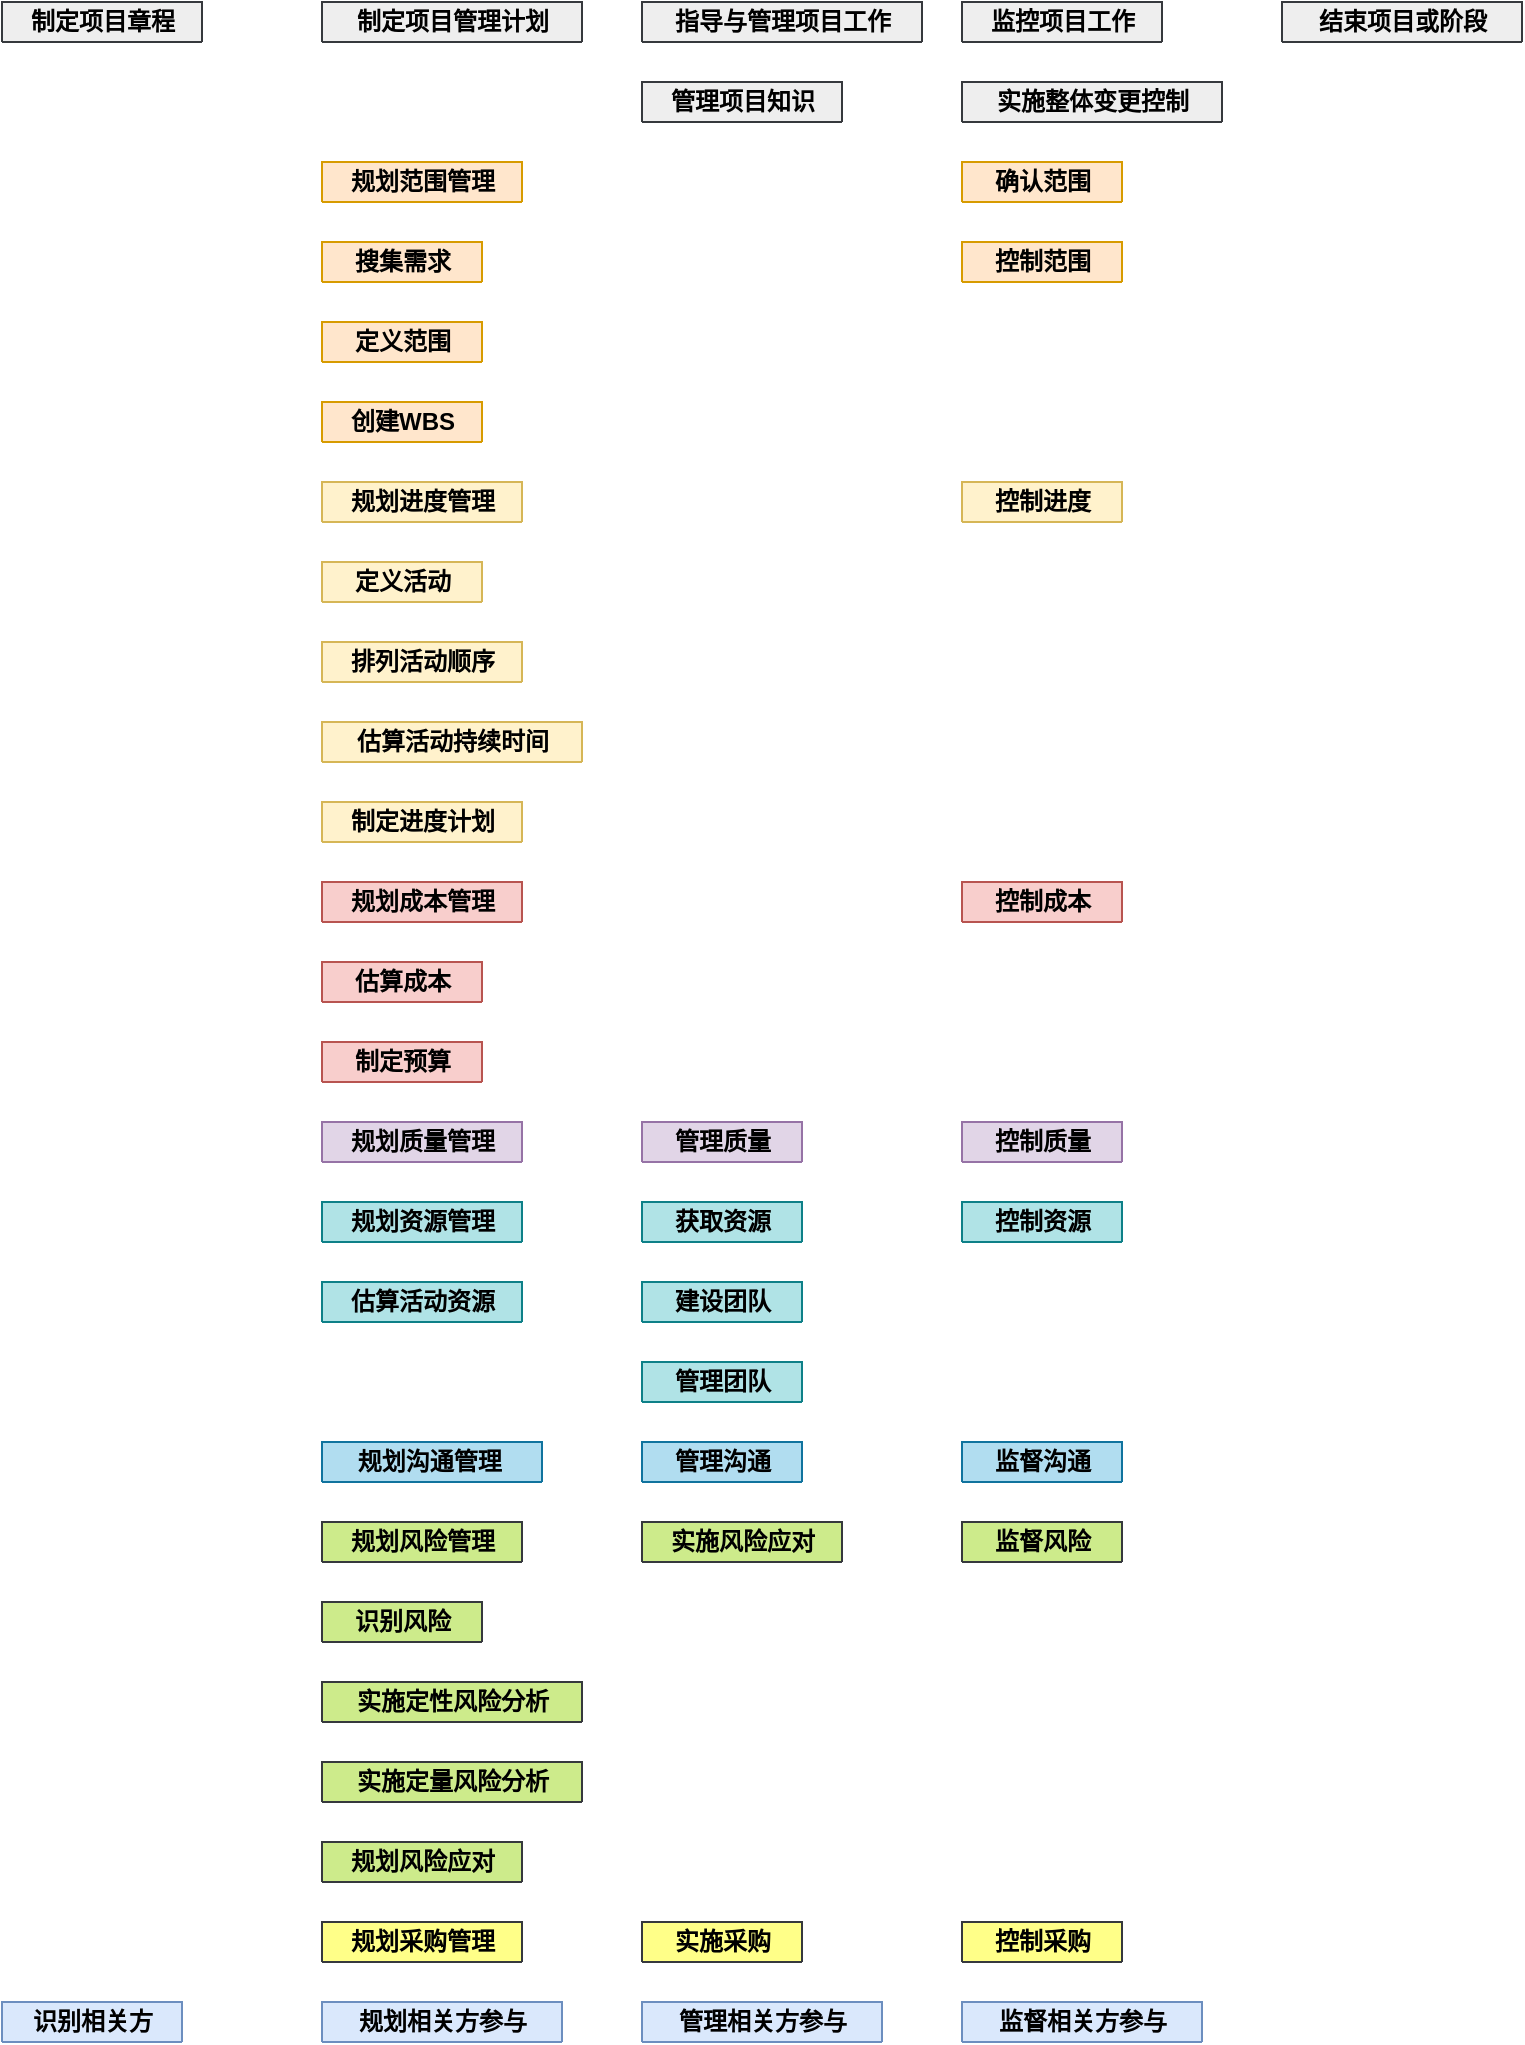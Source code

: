 <mxfile version="13.3.9" type="device" pages="11"><diagram id="_Gyhj51BoupDddBvem5v" name="过程组"><mxGraphModel dx="742" dy="580" grid="1" gridSize="10" guides="1" tooltips="1" connect="1" arrows="1" fold="1" page="1" pageScale="1" pageWidth="827" pageHeight="1169" math="0" shadow="0"><root><mxCell id="WCaDJkfXavaHKW8IK6Gj-0"/><mxCell id="WCaDJkfXavaHKW8IK6Gj-1" parent="WCaDJkfXavaHKW8IK6Gj-0"/><mxCell id="JmYrIN7wYJYhglKLHePm-0" value="制定项目管理计划" style="swimlane;html=1;childLayout=stackLayout;resizeParent=1;resizeParentMax=0;startSize=20;fillColor=#eeeeee;strokeColor=#36393d;" parent="WCaDJkfXavaHKW8IK6Gj-1" vertex="1" collapsed="1"><mxGeometry x="200" y="40" width="130" height="20" as="geometry"><mxRectangle x="240" y="40" width="375" height="200" as="alternateBounds"/></mxGeometry></mxCell><mxCell id="JmYrIN7wYJYhglKLHePm-1" value="输入" style="swimlane;html=1;startSize=20;" parent="JmYrIN7wYJYhglKLHePm-0" vertex="1"><mxGeometry y="20" width="120" as="geometry"/></mxCell><mxCell id="JmYrIN7wYJYhglKLHePm-4" value="&lt;div&gt;&lt;span&gt;1.项目章程&lt;/span&gt;&lt;/div&gt;&lt;div&gt;&lt;span&gt;2.其他过程的输出&lt;/span&gt;&lt;/div&gt;&lt;div&gt;&lt;span&gt;3.事业环境因素&lt;/span&gt;&lt;/div&gt;&lt;div&gt;&lt;span&gt;4.组织过程资产&lt;/span&gt;&lt;/div&gt;" style="text;html=1;align=left;verticalAlign=middle;resizable=0;points=[];autosize=1;" parent="JmYrIN7wYJYhglKLHePm-1" vertex="1"><mxGeometry y="20" width="110" height="60" as="geometry"/></mxCell><mxCell id="JmYrIN7wYJYhglKLHePm-2" value="工具与技术" style="swimlane;html=1;startSize=20;" parent="JmYrIN7wYJYhglKLHePm-0" vertex="1"><mxGeometry x="120" y="20" width="133" as="geometry"/></mxCell><mxCell id="JmYrIN7wYJYhglKLHePm-5" value="&lt;div&gt;&lt;span&gt;1.专家判断&lt;/span&gt;&lt;/div&gt;&lt;div&gt;&lt;span&gt;2.数据收集&lt;/span&gt;&lt;/div&gt;&lt;div&gt;&lt;span&gt;·头脑风暴&lt;/span&gt;&lt;/div&gt;&lt;div&gt;&lt;span&gt;·核对单&lt;/span&gt;&lt;/div&gt;&lt;div&gt;&lt;span&gt;·焦点小组&lt;/span&gt;&lt;/div&gt;&lt;div&gt;&lt;span&gt;·访谈&lt;/span&gt;&lt;/div&gt;&lt;div&gt;&lt;span&gt;3.人际关系与管队技能&lt;/span&gt;&lt;/div&gt;&lt;div&gt;&lt;span&gt;·冲突管理&lt;/span&gt;&lt;/div&gt;&lt;div&gt;&lt;span&gt;·引导&lt;/span&gt;&lt;/div&gt;&lt;div&gt;&lt;span&gt;·会议管理&lt;/span&gt;&lt;/div&gt;&lt;div&gt;&lt;span&gt;4.会议&lt;/span&gt;&lt;/div&gt;" style="text;html=1;align=left;verticalAlign=middle;resizable=0;points=[];autosize=1;" parent="JmYrIN7wYJYhglKLHePm-2" vertex="1"><mxGeometry y="20" width="130" height="160" as="geometry"/></mxCell><mxCell id="JmYrIN7wYJYhglKLHePm-3" value="输出" style="swimlane;html=1;startSize=20;" parent="JmYrIN7wYJYhglKLHePm-0" vertex="1"><mxGeometry x="253" y="20" width="122" as="geometry"/></mxCell><mxCell id="JmYrIN7wYJYhglKLHePm-6" value="1.项目管理计划" style="text;html=1;align=left;verticalAlign=middle;resizable=0;points=[];autosize=1;" parent="JmYrIN7wYJYhglKLHePm-3" vertex="1"><mxGeometry y="20" width="100" height="20" as="geometry"/></mxCell><mxCell id="l9R3LZD0r7Pq1j5Ltcmn-0" value="规划范围管理" style="swimlane;html=1;childLayout=stackLayout;resizeParent=1;resizeParentMax=0;startSize=20;fillColor=#ffe6cc;strokeColor=#d79b00;" parent="WCaDJkfXavaHKW8IK6Gj-1" vertex="1" collapsed="1"><mxGeometry x="200" y="120" width="100" height="20" as="geometry"><mxRectangle x="80" y="585" width="360" height="150" as="alternateBounds"/></mxGeometry></mxCell><mxCell id="l9R3LZD0r7Pq1j5Ltcmn-1" value="输入" style="swimlane;html=1;startSize=20;" parent="l9R3LZD0r7Pq1j5Ltcmn-0" vertex="1"><mxGeometry y="20" width="120" as="geometry"/></mxCell><mxCell id="l9R3LZD0r7Pq1j5Ltcmn-4" value="&lt;div&gt;&lt;span&gt;1.项目章程&lt;/span&gt;&lt;/div&gt;&lt;div&gt;&lt;span&gt;2.项目管理计划&lt;/span&gt;&lt;/div&gt;&lt;div&gt;&lt;span&gt;·质量管理计划&lt;/span&gt;&lt;/div&gt;&lt;div&gt;&lt;span&gt;·项目生命周期描述&lt;/span&gt;&lt;/div&gt;&lt;div&gt;&lt;span&gt;·开发方法&lt;/span&gt;&lt;/div&gt;&lt;div&gt;&lt;span&gt;3.事业环境因素&lt;/span&gt;&lt;/div&gt;&lt;div&gt;&lt;span&gt;4.组织过程资产&lt;/span&gt;&lt;/div&gt;" style="text;html=1;align=left;verticalAlign=middle;resizable=0;points=[];autosize=1;" parent="l9R3LZD0r7Pq1j5Ltcmn-1" vertex="1"><mxGeometry y="20" width="120" height="100" as="geometry"/></mxCell><mxCell id="l9R3LZD0r7Pq1j5Ltcmn-2" value="工具与技术" style="swimlane;html=1;startSize=20;" parent="l9R3LZD0r7Pq1j5Ltcmn-0" vertex="1"><mxGeometry x="120" y="20" width="120" as="geometry"/></mxCell><mxCell id="l9R3LZD0r7Pq1j5Ltcmn-5" value="1.专家判断&lt;br&gt;2.数据分析&lt;br&gt;·备选方案分析&lt;br&gt;3.会议" style="text;html=1;align=left;verticalAlign=middle;resizable=0;points=[];autosize=1;" parent="l9R3LZD0r7Pq1j5Ltcmn-2" vertex="1"><mxGeometry y="20" width="90" height="60" as="geometry"/></mxCell><mxCell id="l9R3LZD0r7Pq1j5Ltcmn-3" value="输出" style="swimlane;html=1;startSize=20;" parent="l9R3LZD0r7Pq1j5Ltcmn-0" vertex="1"><mxGeometry x="240" y="20" width="120" as="geometry"/></mxCell><mxCell id="l9R3LZD0r7Pq1j5Ltcmn-6" value="1.范围管理计划&lt;br&gt;2.需求管理计划" style="text;html=1;align=center;verticalAlign=middle;resizable=0;points=[];autosize=1;" parent="l9R3LZD0r7Pq1j5Ltcmn-3" vertex="1"><mxGeometry y="20" width="100" height="30" as="geometry"/></mxCell><mxCell id="JCktr8eCH6mQSWLNgw3W-0" value="搜集需求" style="swimlane;html=1;childLayout=stackLayout;resizeParent=1;resizeParentMax=0;startSize=20;fillColor=#ffe6cc;strokeColor=#d79b00;" parent="WCaDJkfXavaHKW8IK6Gj-1" vertex="1" collapsed="1"><mxGeometry x="200" y="160" width="80" height="20" as="geometry"><mxRectangle x="240" y="640" width="370" height="480" as="alternateBounds"/></mxGeometry></mxCell><mxCell id="JCktr8eCH6mQSWLNgw3W-1" value="输入" style="swimlane;html=1;startSize=20;" parent="JCktr8eCH6mQSWLNgw3W-0" vertex="1"><mxGeometry y="20" width="120" as="geometry"/></mxCell><mxCell id="JCktr8eCH6mQSWLNgw3W-4" value="&lt;div&gt;&lt;span&gt;1.项目章程&lt;/span&gt;&lt;/div&gt;&lt;div&gt;&lt;span&gt;2.项目管理计划&lt;/span&gt;&lt;/div&gt;&lt;div&gt;&lt;span&gt;·范围管理计划&lt;/span&gt;&lt;/div&gt;&lt;div&gt;&lt;span&gt;·需求管理计划&lt;/span&gt;&lt;/div&gt;&lt;div&gt;&lt;span&gt;·相关方参与计划&lt;/span&gt;&lt;/div&gt;&lt;div&gt;&lt;span&gt;3.项目文件&lt;/span&gt;&lt;/div&gt;&lt;div&gt;&lt;span&gt;·假设日志&lt;/span&gt;&lt;/div&gt;&lt;div&gt;&lt;span&gt;·经验教训登记册&lt;/span&gt;&lt;/div&gt;&lt;div&gt;&lt;span&gt;·相关方登记册&lt;/span&gt;&lt;/div&gt;&lt;div&gt;&lt;span&gt;4.商业文件&lt;/span&gt;&lt;/div&gt;&lt;div&gt;&lt;span&gt;·商业论证&lt;/span&gt;&lt;/div&gt;&lt;div&gt;&lt;span&gt;5.协议&lt;/span&gt;&lt;/div&gt;&lt;div&gt;&lt;span&gt;6.事业环境因素&lt;/span&gt;&lt;/div&gt;&lt;div&gt;&lt;span&gt;7.组织过程资产&lt;/span&gt;&lt;/div&gt;" style="text;html=1;align=left;verticalAlign=middle;resizable=0;points=[];autosize=1;" parent="JCktr8eCH6mQSWLNgw3W-1" vertex="1"><mxGeometry y="20" width="100" height="200" as="geometry"/></mxCell><mxCell id="JCktr8eCH6mQSWLNgw3W-2" value="工具与技术" style="swimlane;html=1;startSize=20;" parent="JCktr8eCH6mQSWLNgw3W-0" vertex="1"><mxGeometry x="120" y="20" width="130" as="geometry"/></mxCell><mxCell id="JCktr8eCH6mQSWLNgw3W-5" value="&lt;div&gt;&lt;span&gt;1.专家判断&lt;/span&gt;&lt;/div&gt;&lt;div&gt;&lt;span&gt;2.数据搜集&lt;/span&gt;&lt;/div&gt;&lt;div&gt;&lt;span&gt;·头脑风暴&lt;/span&gt;&lt;/div&gt;&lt;div&gt;&lt;span&gt;·访谈&lt;/span&gt;&lt;/div&gt;&lt;div&gt;&lt;span&gt;·焦点小组&lt;/span&gt;&lt;/div&gt;&lt;div&gt;&lt;span&gt;·问卷调查&lt;/span&gt;&lt;/div&gt;&lt;div&gt;&lt;span&gt;·标杆对照&lt;/span&gt;&lt;/div&gt;&lt;div&gt;&lt;span&gt;3.数据分析&lt;/span&gt;&lt;/div&gt;&lt;div&gt;&lt;span&gt;·文件分析&lt;/span&gt;&lt;/div&gt;&lt;div&gt;&lt;span&gt;4.决策&lt;/span&gt;&lt;/div&gt;&lt;div&gt;&lt;span&gt;·投票&lt;/span&gt;&lt;/div&gt;&lt;div&gt;&lt;span&gt;·多标准决策分析&lt;/span&gt;&lt;/div&gt;&lt;div&gt;&lt;span&gt;5.数据表现&lt;/span&gt;&lt;/div&gt;&lt;div&gt;&lt;span&gt;·亲和图&lt;/span&gt;&lt;/div&gt;&lt;div&gt;&lt;span&gt;·思维导图&lt;/span&gt;&lt;/div&gt;&lt;div&gt;&lt;span&gt;6.人际关系与团队技能&lt;/span&gt;&lt;/div&gt;&lt;div&gt;&lt;span&gt;·名义小组技术&lt;/span&gt;&lt;/div&gt;&lt;div&gt;&lt;span&gt;·观察/交谈&lt;/span&gt;&lt;/div&gt;&lt;div&gt;&lt;span&gt;·引导&lt;/span&gt;&lt;/div&gt;&lt;div&gt;&lt;span&gt;7.系统交互图&lt;/span&gt;&lt;/div&gt;&lt;div&gt;&lt;span&gt;8.原型法&lt;/span&gt;&lt;/div&gt;" style="text;html=1;align=left;verticalAlign=middle;resizable=0;points=[];autosize=1;" parent="JCktr8eCH6mQSWLNgw3W-2" vertex="1"><mxGeometry y="20" width="130" height="300" as="geometry"/></mxCell><mxCell id="JCktr8eCH6mQSWLNgw3W-3" value="输出" style="swimlane;html=1;startSize=20;" parent="JCktr8eCH6mQSWLNgw3W-0" vertex="1"><mxGeometry x="250" y="20" width="120" as="geometry"/></mxCell><mxCell id="JCktr8eCH6mQSWLNgw3W-6" value="1.需求文件&lt;br&gt;&lt;div&gt;&lt;span&gt;2.需求跟踪矩阵&lt;/span&gt;&lt;/div&gt;" style="text;html=1;align=left;verticalAlign=middle;resizable=0;points=[];autosize=1;" parent="JCktr8eCH6mQSWLNgw3W-3" vertex="1"><mxGeometry y="20" width="100" height="30" as="geometry"/></mxCell><mxCell id="f_ESNSTy7FQS5SdnhaT7-0" value="定义范围" style="swimlane;html=1;childLayout=stackLayout;resizeParent=1;resizeParentMax=0;startSize=20;fillColor=#ffe6cc;strokeColor=#d79b00;" parent="WCaDJkfXavaHKW8IK6Gj-1" vertex="1" collapsed="1"><mxGeometry x="200" y="200" width="80" height="20" as="geometry"><mxRectangle x="240" y="680" width="370" height="170" as="alternateBounds"/></mxGeometry></mxCell><mxCell id="f_ESNSTy7FQS5SdnhaT7-1" value="输入" style="swimlane;html=1;startSize=20;" parent="f_ESNSTy7FQS5SdnhaT7-0" vertex="1"><mxGeometry y="20" width="120" as="geometry"/></mxCell><mxCell id="f_ESNSTy7FQS5SdnhaT7-5" value="&lt;div&gt;&lt;span&gt;1.项目章程&lt;/span&gt;&lt;/div&gt;&lt;div&gt;&lt;span&gt;2.项目管理计划&lt;/span&gt;&lt;/div&gt;&lt;div&gt;&lt;span&gt;·范围管理计划&lt;/span&gt;&lt;/div&gt;&lt;div&gt;&lt;span&gt;3.项目文件&lt;/span&gt;&lt;/div&gt;&lt;div&gt;&lt;span&gt;·假设日志&lt;/span&gt;&lt;/div&gt;&lt;div&gt;&lt;span&gt;·需求文件&lt;/span&gt;&lt;/div&gt;&lt;div&gt;&lt;span&gt;·风险登记册&lt;/span&gt;&lt;/div&gt;&lt;div&gt;&lt;span&gt;4.事业环境因素&lt;/span&gt;&lt;/div&gt;&lt;div&gt;&lt;span&gt;5.组织过程资产&lt;/span&gt;&lt;/div&gt;" style="text;html=1;align=left;verticalAlign=middle;resizable=0;points=[];autosize=1;" parent="f_ESNSTy7FQS5SdnhaT7-1" vertex="1"><mxGeometry y="20" width="100" height="130" as="geometry"/></mxCell><mxCell id="f_ESNSTy7FQS5SdnhaT7-2" value="工具与技术" style="swimlane;html=1;startSize=20;" parent="f_ESNSTy7FQS5SdnhaT7-0" vertex="1"><mxGeometry x="120" y="20" width="130" as="geometry"/></mxCell><mxCell id="f_ESNSTy7FQS5SdnhaT7-6" value="&lt;div style=&quot;text-align: left&quot;&gt;&lt;span&gt;1.专家判断&lt;/span&gt;&lt;/div&gt;&lt;div style=&quot;text-align: left&quot;&gt;&lt;span&gt;2.数据分析&lt;/span&gt;&lt;/div&gt;&lt;div style=&quot;text-align: left&quot;&gt;&lt;span&gt;·备选方案分析&lt;/span&gt;&lt;/div&gt;&lt;div style=&quot;text-align: left&quot;&gt;&lt;span&gt;3.决策&lt;/span&gt;&lt;/div&gt;&lt;div style=&quot;text-align: left&quot;&gt;&lt;span&gt;·多标准决策分析&lt;/span&gt;&lt;/div&gt;&lt;div style=&quot;text-align: left&quot;&gt;&lt;span&gt;4.人际关系与团队技能&lt;/span&gt;&lt;/div&gt;&lt;div style=&quot;text-align: left&quot;&gt;&lt;span&gt;·引导&lt;/span&gt;&lt;/div&gt;&lt;div style=&quot;text-align: left&quot;&gt;&lt;span&gt;5.产品分析&lt;/span&gt;&lt;/div&gt;" style="text;html=1;align=center;verticalAlign=middle;resizable=0;points=[];autosize=1;" parent="f_ESNSTy7FQS5SdnhaT7-2" vertex="1"><mxGeometry y="20" width="130" height="120" as="geometry"/></mxCell><mxCell id="f_ESNSTy7FQS5SdnhaT7-3" value="输出" style="swimlane;html=1;startSize=20;" parent="f_ESNSTy7FQS5SdnhaT7-0" vertex="1"><mxGeometry x="250" y="20" width="120" as="geometry"/></mxCell><mxCell id="f_ESNSTy7FQS5SdnhaT7-7" value="1.项目范围说明书&lt;br&gt;2.项目文件更新&lt;br&gt;·假设日志&lt;br&gt;·需求文件&lt;br&gt;·需求跟踪矩阵&lt;br&gt;·相关方登记册" style="text;html=1;align=left;verticalAlign=middle;resizable=0;points=[];autosize=1;" parent="f_ESNSTy7FQS5SdnhaT7-3" vertex="1"><mxGeometry y="20" width="110" height="90" as="geometry"/></mxCell><mxCell id="-pT9RgVyg6RlH2dE1NLX-0" value="创建WBS" style="swimlane;html=1;childLayout=stackLayout;resizeParent=1;resizeParentMax=0;startSize=20;fillColor=#ffe6cc;strokeColor=#d79b00;" parent="WCaDJkfXavaHKW8IK6Gj-1" vertex="1" collapsed="1"><mxGeometry x="200" y="240" width="80" height="20" as="geometry"><mxRectangle x="240" y="720" width="360" height="150" as="alternateBounds"/></mxGeometry></mxCell><mxCell id="-pT9RgVyg6RlH2dE1NLX-1" value="输入" style="swimlane;html=1;startSize=20;" parent="-pT9RgVyg6RlH2dE1NLX-0" vertex="1"><mxGeometry y="20" width="120" as="geometry"/></mxCell><mxCell id="-pT9RgVyg6RlH2dE1NLX-4" value="&lt;div style=&quot;text-align: left&quot;&gt;&lt;span&gt;1.项目管理计划&lt;/span&gt;&lt;/div&gt;&lt;div style=&quot;text-align: left&quot;&gt;&lt;span&gt;·范围管理计划&lt;/span&gt;&lt;/div&gt;&lt;div style=&quot;text-align: left&quot;&gt;&lt;span&gt;2.项目文件&lt;/span&gt;&lt;/div&gt;&lt;div style=&quot;text-align: left&quot;&gt;&lt;span&gt;·项目范围说明书&lt;/span&gt;&lt;/div&gt;&lt;div style=&quot;text-align: left&quot;&gt;&lt;span&gt;·需求文件&lt;/span&gt;&lt;/div&gt;&lt;div style=&quot;text-align: left&quot;&gt;&lt;span&gt;3.事业环境因素&lt;/span&gt;&lt;/div&gt;&lt;div style=&quot;text-align: left&quot;&gt;&lt;span&gt;4.组织过程资产&lt;/span&gt;&lt;/div&gt;" style="text;html=1;align=center;verticalAlign=middle;resizable=0;points=[];autosize=1;" parent="-pT9RgVyg6RlH2dE1NLX-1" vertex="1"><mxGeometry y="20" width="100" height="100" as="geometry"/></mxCell><mxCell id="-pT9RgVyg6RlH2dE1NLX-2" value="工具与技术" style="swimlane;html=1;startSize=20;" parent="-pT9RgVyg6RlH2dE1NLX-0" vertex="1"><mxGeometry x="120" y="20" width="120" as="geometry"/></mxCell><mxCell id="-pT9RgVyg6RlH2dE1NLX-6" value="&lt;div style=&quot;text-align: left&quot;&gt;&lt;span&gt;1.专家判断&lt;/span&gt;&lt;/div&gt;&lt;div style=&quot;text-align: left&quot;&gt;&lt;span&gt;2.分解&lt;/span&gt;&lt;/div&gt;" style="text;html=1;align=center;verticalAlign=middle;resizable=0;points=[];autosize=1;" parent="-pT9RgVyg6RlH2dE1NLX-2" vertex="1"><mxGeometry y="20" width="70" height="30" as="geometry"/></mxCell><mxCell id="-pT9RgVyg6RlH2dE1NLX-3" value="输出" style="swimlane;html=1;startSize=20;" parent="-pT9RgVyg6RlH2dE1NLX-0" vertex="1"><mxGeometry x="240" y="20" width="120" as="geometry"/></mxCell><mxCell id="-pT9RgVyg6RlH2dE1NLX-7" value="&lt;div&gt;&lt;span&gt;1.范围基准&lt;/span&gt;&lt;/div&gt;&lt;div&gt;&lt;span&gt;2.项目文件更新&lt;/span&gt;&lt;/div&gt;&lt;div&gt;&lt;span&gt;·假设日志&lt;/span&gt;&lt;/div&gt;&lt;div&gt;&lt;span&gt;·需求文件&lt;/span&gt;&lt;/div&gt;" style="text;html=1;align=left;verticalAlign=middle;resizable=0;points=[];autosize=1;" parent="-pT9RgVyg6RlH2dE1NLX-3" vertex="1"><mxGeometry y="20" width="100" height="60" as="geometry"/></mxCell><mxCell id="FPZmb0BX4MvYljtzqQvq-0" value="确认范围" style="swimlane;html=1;childLayout=stackLayout;resizeParent=1;resizeParentMax=0;startSize=20;fillColor=#ffe6cc;strokeColor=#d79b00;" parent="WCaDJkfXavaHKW8IK6Gj-1" vertex="1" collapsed="1"><mxGeometry x="520" y="120" width="80" height="20" as="geometry"><mxRectangle x="480" y="600" width="360" height="200" as="alternateBounds"/></mxGeometry></mxCell><mxCell id="FPZmb0BX4MvYljtzqQvq-1" value="输入" style="swimlane;html=1;startSize=20;" parent="FPZmb0BX4MvYljtzqQvq-0" vertex="1"><mxGeometry y="20" width="120" as="geometry"/></mxCell><mxCell id="FPZmb0BX4MvYljtzqQvq-4" value="1.项目管理计划&lt;br&gt;·范围管理计划&lt;br&gt;·需求管理计划&lt;br&gt;·基准范围&lt;br&gt;2.项目文件&lt;br&gt;·经验教训登记册&lt;br&gt;·质量报告&lt;br&gt;·需求文件&lt;br&gt;·需求跟踪矩阵&lt;br&gt;3.核实的可交付成果&lt;br&gt;4.工作绩效数据" style="text;html=1;align=left;verticalAlign=middle;resizable=0;points=[];autosize=1;" parent="FPZmb0BX4MvYljtzqQvq-1" vertex="1"><mxGeometry y="20" width="120" height="160" as="geometry"/></mxCell><mxCell id="FPZmb0BX4MvYljtzqQvq-2" value="工具与技术" style="swimlane;html=1;startSize=20;" parent="FPZmb0BX4MvYljtzqQvq-0" vertex="1"><mxGeometry x="120" y="20" width="120" as="geometry"/></mxCell><mxCell id="FPZmb0BX4MvYljtzqQvq-5" value="&lt;div&gt;&lt;span&gt;1.检查&lt;/span&gt;&lt;/div&gt;&lt;div&gt;&lt;span&gt;2.决策&lt;/span&gt;&lt;/div&gt;&lt;div&gt;&lt;span&gt;·投票&lt;/span&gt;&lt;/div&gt;" style="text;html=1;align=left;verticalAlign=middle;resizable=0;points=[];autosize=1;" parent="FPZmb0BX4MvYljtzqQvq-2" vertex="1"><mxGeometry y="20" width="50" height="50" as="geometry"/></mxCell><mxCell id="FPZmb0BX4MvYljtzqQvq-3" value="输出" style="swimlane;html=1;startSize=20;" parent="FPZmb0BX4MvYljtzqQvq-0" vertex="1"><mxGeometry x="240" y="20" width="120" as="geometry"/></mxCell><mxCell id="FPZmb0BX4MvYljtzqQvq-6" value="&lt;div&gt;&lt;span&gt;1.验收的可交付成果&lt;/span&gt;&lt;/div&gt;&lt;div&gt;&lt;span&gt;2.工作绩效信息&lt;/span&gt;&lt;/div&gt;&lt;div&gt;&lt;span&gt;3.变更请求&lt;/span&gt;&lt;/div&gt;&lt;div&gt;&lt;span&gt;4.项目文件更新&lt;/span&gt;&lt;/div&gt;&lt;div&gt;&lt;span&gt;·经验教训登记册&lt;/span&gt;&lt;/div&gt;&lt;div&gt;&lt;span&gt;·需求文件&lt;/span&gt;&lt;/div&gt;&lt;div&gt;&lt;span&gt;需求跟踪矩阵&lt;/span&gt;&lt;/div&gt;" style="text;html=1;align=left;verticalAlign=middle;resizable=0;points=[];autosize=1;" parent="FPZmb0BX4MvYljtzqQvq-3" vertex="1"><mxGeometry y="20" width="120" height="100" as="geometry"/></mxCell><mxCell id="OEg289GlWYbvE0SrtV_Q-0" value="控制范围" style="swimlane;html=1;childLayout=stackLayout;resizeParent=1;resizeParentMax=0;startSize=20;fillColor=#ffe6cc;strokeColor=#d79b00;" parent="WCaDJkfXavaHKW8IK6Gj-1" vertex="1" collapsed="1"><mxGeometry x="520" y="160" width="80" height="20" as="geometry"><mxRectangle x="480" y="640" width="360" height="230" as="alternateBounds"/></mxGeometry></mxCell><mxCell id="OEg289GlWYbvE0SrtV_Q-1" value="输入" style="swimlane;html=1;startSize=20;" parent="OEg289GlWYbvE0SrtV_Q-0" vertex="1"><mxGeometry y="20" width="120" as="geometry"/></mxCell><mxCell id="OEg289GlWYbvE0SrtV_Q-4" value="&lt;div&gt;&lt;span&gt;1.项目管理计划&lt;/span&gt;&lt;/div&gt;&lt;div&gt;&lt;span&gt;·范围管理计划&lt;/span&gt;&lt;/div&gt;&lt;div&gt;&lt;span&gt;·需求管理计划&lt;/span&gt;&lt;/div&gt;&lt;div&gt;&lt;span&gt;·变更管理计划&lt;/span&gt;&lt;/div&gt;&lt;div&gt;&lt;span&gt;·配置管理计划&lt;/span&gt;&lt;/div&gt;&lt;div&gt;&lt;span&gt;·范围基准&lt;/span&gt;&lt;/div&gt;&lt;div&gt;&lt;span&gt;·绩效测量基准&lt;/span&gt;&lt;/div&gt;&lt;div&gt;&lt;span&gt;2.项目文件&lt;/span&gt;&lt;/div&gt;&lt;div&gt;&lt;span&gt;·经验教训登记册&lt;/span&gt;&lt;/div&gt;&lt;div&gt;&lt;span&gt;·需求文件&lt;/span&gt;&lt;/div&gt;&lt;div&gt;&lt;span&gt;·需求跟踪矩阵&lt;/span&gt;&lt;/div&gt;&lt;div&gt;&lt;span&gt;3.工作绩效数据&lt;/span&gt;&lt;/div&gt;&lt;div&gt;&lt;span&gt;4.组织过程资产&lt;/span&gt;&lt;/div&gt;" style="text;html=1;align=left;verticalAlign=middle;resizable=0;points=[];autosize=1;" parent="OEg289GlWYbvE0SrtV_Q-1" vertex="1"><mxGeometry y="20" width="100" height="190" as="geometry"/></mxCell><mxCell id="OEg289GlWYbvE0SrtV_Q-2" value="工具与技术" style="swimlane;html=1;startSize=20;" parent="OEg289GlWYbvE0SrtV_Q-0" vertex="1"><mxGeometry x="120" y="20" width="120" as="geometry"/></mxCell><mxCell id="OEg289GlWYbvE0SrtV_Q-5" value="&lt;div&gt;&lt;span&gt;1.数据分析&lt;/span&gt;&lt;/div&gt;&lt;div&gt;&lt;span&gt;·偏差分析&lt;/span&gt;&lt;/div&gt;&lt;div&gt;&lt;span&gt;·趋势分析&lt;/span&gt;&lt;/div&gt;" style="text;html=1;align=left;verticalAlign=middle;resizable=0;points=[];autosize=1;" parent="OEg289GlWYbvE0SrtV_Q-2" vertex="1"><mxGeometry y="20" width="70" height="50" as="geometry"/></mxCell><mxCell id="OEg289GlWYbvE0SrtV_Q-3" value="输出" style="swimlane;html=1;startSize=20;" parent="OEg289GlWYbvE0SrtV_Q-0" vertex="1"><mxGeometry x="240" y="20" width="120" as="geometry"/></mxCell><mxCell id="OEg289GlWYbvE0SrtV_Q-6" value="&lt;div&gt;&lt;span&gt;1.工作绩效信息&lt;/span&gt;&lt;/div&gt;&lt;div&gt;&lt;span&gt;2.变更请求&lt;/span&gt;&lt;/div&gt;&lt;div&gt;&lt;span&gt;3.项目管理计划更新&lt;/span&gt;&lt;/div&gt;&lt;div&gt;&lt;span&gt;·范围管理计划&lt;/span&gt;&lt;/div&gt;&lt;div&gt;&lt;span&gt;·范围基准&lt;/span&gt;&lt;/div&gt;&lt;div&gt;&lt;span&gt;·进度基准·&lt;/span&gt;&lt;/div&gt;&lt;div&gt;&lt;span&gt;·成本基准&lt;/span&gt;&lt;/div&gt;&lt;div&gt;&lt;span&gt;·绩效测量基准&lt;/span&gt;&lt;/div&gt;&lt;div&gt;&lt;span&gt;4.项目文件更新&lt;/span&gt;&lt;/div&gt;&lt;div&gt;&lt;span&gt;·经验教训登记册&lt;/span&gt;&lt;/div&gt;&lt;div&gt;&lt;span&gt;需求文件&lt;/span&gt;&lt;/div&gt;&lt;div&gt;&lt;span&gt;需求跟踪矩阵&lt;/span&gt;&lt;/div&gt;" style="text;html=1;align=left;verticalAlign=middle;resizable=0;points=[];autosize=1;" parent="OEg289GlWYbvE0SrtV_Q-3" vertex="1"><mxGeometry y="20" width="120" height="170" as="geometry"/></mxCell><mxCell id="LzCTHHhimBHXIEMI0eAz-0" value="规划进度管理" style="swimlane;html=1;childLayout=stackLayout;resizeParent=1;resizeParentMax=0;startSize=20;fillColor=#fff2cc;strokeColor=#d6b656;" parent="WCaDJkfXavaHKW8IK6Gj-1" vertex="1" collapsed="1"><mxGeometry x="200" y="280" width="100" height="20" as="geometry"><mxRectangle x="270" y="790" width="360" height="130" as="alternateBounds"/></mxGeometry></mxCell><mxCell id="LzCTHHhimBHXIEMI0eAz-1" value="输入" style="swimlane;html=1;startSize=20;" parent="LzCTHHhimBHXIEMI0eAz-0" vertex="1"><mxGeometry y="20" width="120" as="geometry"/></mxCell><mxCell id="LzCTHHhimBHXIEMI0eAz-5" value="&lt;div&gt;&lt;span&gt;1.项目章程&lt;/span&gt;&lt;/div&gt;&lt;div&gt;&lt;span&gt;2.项目管理计划&lt;/span&gt;&lt;/div&gt;&lt;div&gt;&lt;span&gt;·范围管理计划&lt;/span&gt;&lt;/div&gt;&lt;div&gt;&lt;span&gt;·开发方法&lt;/span&gt;&lt;/div&gt;&lt;div&gt;&lt;span&gt;3.事业环境因素&lt;/span&gt;&lt;/div&gt;&lt;div&gt;&lt;span&gt;4.组织过程资产&lt;/span&gt;&lt;/div&gt;" style="text;html=1;align=left;verticalAlign=middle;resizable=0;points=[];autosize=1;" parent="LzCTHHhimBHXIEMI0eAz-1" vertex="1"><mxGeometry y="20" width="100" height="90" as="geometry"/></mxCell><mxCell id="LzCTHHhimBHXIEMI0eAz-2" value="工具与技术" style="swimlane;html=1;startSize=20;" parent="LzCTHHhimBHXIEMI0eAz-0" vertex="1"><mxGeometry x="120" y="20" width="120" as="geometry"/></mxCell><mxCell id="LzCTHHhimBHXIEMI0eAz-6" value="&lt;div style=&quot;text-align: left&quot;&gt;&lt;span&gt;1.专家判断&lt;/span&gt;&lt;/div&gt;&lt;div style=&quot;text-align: left&quot;&gt;&lt;span&gt;2.数据分析&lt;/span&gt;&lt;/div&gt;&lt;div style=&quot;text-align: left&quot;&gt;&lt;span&gt;3.会议&lt;/span&gt;&lt;/div&gt;" style="text;html=1;align=center;verticalAlign=middle;resizable=0;points=[];autosize=1;" parent="LzCTHHhimBHXIEMI0eAz-2" vertex="1"><mxGeometry y="20" width="70" height="50" as="geometry"/></mxCell><mxCell id="LzCTHHhimBHXIEMI0eAz-3" value="输出" style="swimlane;html=1;startSize=20;" parent="LzCTHHhimBHXIEMI0eAz-0" vertex="1"><mxGeometry x="240" y="20" width="120" as="geometry"/></mxCell><mxCell id="LzCTHHhimBHXIEMI0eAz-7" value="1.进度管理计划" style="text;html=1;align=center;verticalAlign=middle;resizable=0;points=[];autosize=1;" parent="LzCTHHhimBHXIEMI0eAz-3" vertex="1"><mxGeometry y="20" width="100" height="20" as="geometry"/></mxCell><mxCell id="0xiS9-J4PcJqcoBSgvGK-0" value="定义活动" style="swimlane;html=1;childLayout=stackLayout;resizeParent=1;resizeParentMax=0;startSize=20;fillColor=#fff2cc;strokeColor=#d6b656;" parent="WCaDJkfXavaHKW8IK6Gj-1" vertex="1" collapsed="1"><mxGeometry x="200" y="320" width="80" height="20" as="geometry"><mxRectangle x="240" y="840" width="360" height="150" as="alternateBounds"/></mxGeometry></mxCell><mxCell id="0xiS9-J4PcJqcoBSgvGK-1" value="输入" style="swimlane;html=1;startSize=20;" parent="0xiS9-J4PcJqcoBSgvGK-0" vertex="1"><mxGeometry y="20" width="120" as="geometry"/></mxCell><mxCell id="0xiS9-J4PcJqcoBSgvGK-4" value="&lt;div&gt;&lt;span&gt;1.项目管理计划&lt;/span&gt;&lt;/div&gt;&lt;div&gt;&lt;span&gt;·进度管理计划&lt;/span&gt;&lt;/div&gt;&lt;div&gt;&lt;span&gt;·范围基准&lt;/span&gt;&lt;/div&gt;&lt;div&gt;&lt;span&gt;2.事业环境因素&lt;/span&gt;&lt;/div&gt;&lt;div&gt;&lt;span&gt;3.组织过程资产&lt;/span&gt;&lt;/div&gt;" style="text;html=1;align=left;verticalAlign=middle;resizable=0;points=[];autosize=1;" parent="0xiS9-J4PcJqcoBSgvGK-1" vertex="1"><mxGeometry y="20" width="100" height="80" as="geometry"/></mxCell><mxCell id="0xiS9-J4PcJqcoBSgvGK-2" value="工具与技术" style="swimlane;html=1;startSize=20;" parent="0xiS9-J4PcJqcoBSgvGK-0" vertex="1"><mxGeometry x="120" y="20" width="120" as="geometry"/></mxCell><mxCell id="0xiS9-J4PcJqcoBSgvGK-5" value="&lt;div&gt;&lt;span&gt;1.专家判断&lt;/span&gt;&lt;/div&gt;&lt;div&gt;&lt;span&gt;2.分解&lt;/span&gt;&lt;/div&gt;&lt;div&gt;&lt;span&gt;3.滚动式规划&lt;/span&gt;&lt;/div&gt;&lt;div&gt;&lt;span&gt;4.会议&lt;/span&gt;&lt;/div&gt;" style="text;html=1;align=left;verticalAlign=middle;resizable=0;points=[];autosize=1;" parent="0xiS9-J4PcJqcoBSgvGK-2" vertex="1"><mxGeometry y="20" width="90" height="60" as="geometry"/></mxCell><mxCell id="0xiS9-J4PcJqcoBSgvGK-3" value="输出" style="swimlane;html=1;startSize=20;" parent="0xiS9-J4PcJqcoBSgvGK-0" vertex="1"><mxGeometry x="240" y="20" width="120" as="geometry"/></mxCell><mxCell id="0xiS9-J4PcJqcoBSgvGK-6" value="1.活动清单&lt;br&gt;2.活动属性&lt;br&gt;3.里程碑清单&lt;br&gt;4.变更请求&lt;br&gt;5.项目管理计划更新&lt;br&gt;·进度基准&lt;br&gt;·成本基准&lt;br&gt;" style="text;html=1;align=left;verticalAlign=middle;resizable=0;points=[];autosize=1;" parent="0xiS9-J4PcJqcoBSgvGK-3" vertex="1"><mxGeometry y="20" width="120" height="100" as="geometry"/></mxCell><mxCell id="mMIk44p-W8XLSFgdesRj-0" value="排列活动顺序" style="swimlane;html=1;childLayout=stackLayout;resizeParent=1;resizeParentMax=0;startSize=20;fillColor=#fff2cc;strokeColor=#d6b656;" parent="WCaDJkfXavaHKW8IK6Gj-1" vertex="1" collapsed="1"><mxGeometry x="200" y="360" width="100" height="20" as="geometry"><mxRectangle x="240" y="880" width="370" height="200" as="alternateBounds"/></mxGeometry></mxCell><mxCell id="mMIk44p-W8XLSFgdesRj-1" value="输入" style="swimlane;html=1;startSize=20;" parent="mMIk44p-W8XLSFgdesRj-0" vertex="1"><mxGeometry y="20" width="120" as="geometry"/></mxCell><mxCell id="mMIk44p-W8XLSFgdesRj-4" value="&lt;div&gt;&lt;span&gt;1.项目管理计划&lt;/span&gt;&lt;/div&gt;&lt;div&gt;&lt;span&gt;·进度管理计划&lt;/span&gt;&lt;/div&gt;&lt;div&gt;&lt;span&gt;·范围基准&lt;/span&gt;&lt;/div&gt;&lt;div&gt;&lt;span&gt;2.项目文件&lt;/span&gt;&lt;/div&gt;&lt;div&gt;&lt;span&gt;·活动属性&lt;/span&gt;&lt;/div&gt;&lt;div&gt;&lt;span&gt;·活动清单&lt;/span&gt;&lt;/div&gt;&lt;div&gt;&lt;span&gt;·假设日志&lt;/span&gt;&lt;/div&gt;&lt;div&gt;&lt;span&gt;·里程碑清单&lt;/span&gt;&lt;/div&gt;&lt;div&gt;&lt;span&gt;3.事业环境因素&lt;/span&gt;&lt;/div&gt;&lt;div&gt;&lt;span&gt;4.组织过程资产&lt;/span&gt;&lt;/div&gt;" style="text;html=1;align=left;verticalAlign=middle;resizable=0;points=[];autosize=1;" parent="mMIk44p-W8XLSFgdesRj-1" vertex="1"><mxGeometry y="20" width="100" height="150" as="geometry"/></mxCell><mxCell id="mMIk44p-W8XLSFgdesRj-2" value="工具与技术" style="swimlane;html=1;startSize=20;" parent="mMIk44p-W8XLSFgdesRj-0" vertex="1"><mxGeometry x="120" y="20" width="130" as="geometry"/></mxCell><mxCell id="mMIk44p-W8XLSFgdesRj-5" value="&lt;div&gt;&lt;span&gt;1.紧前关系绘图法&lt;/span&gt;&lt;/div&gt;&lt;div&gt;&lt;span&gt;2.确定和整合依赖关系&lt;/span&gt;&lt;/div&gt;&lt;div&gt;&lt;span&gt;3.提前量和滞后量&lt;/span&gt;&lt;/div&gt;&lt;div&gt;&lt;span&gt;4.项目管理信息系统&lt;/span&gt;&lt;/div&gt;" style="text;html=1;align=left;verticalAlign=middle;resizable=0;points=[];autosize=1;" parent="mMIk44p-W8XLSFgdesRj-2" vertex="1"><mxGeometry y="20" width="130" height="60" as="geometry"/></mxCell><mxCell id="mMIk44p-W8XLSFgdesRj-3" value="输出" style="swimlane;html=1;startSize=20;" parent="mMIk44p-W8XLSFgdesRj-0" vertex="1"><mxGeometry x="250" y="20" width="120" as="geometry"/></mxCell><mxCell id="mMIk44p-W8XLSFgdesRj-6" value="&lt;div&gt;&lt;span&gt;1.项目进度网格图&lt;/span&gt;&lt;/div&gt;&lt;div&gt;&lt;span&gt;2.项目文件更新&lt;/span&gt;&lt;/div&gt;&lt;div&gt;&lt;span&gt;·活动属性&lt;/span&gt;&lt;/div&gt;&lt;div&gt;&lt;span&gt;·活动清单&lt;/span&gt;&lt;/div&gt;&lt;div&gt;&lt;span&gt;·假设日志&lt;/span&gt;&lt;/div&gt;&lt;div&gt;&lt;span&gt;·里程碑清单&lt;/span&gt;&lt;/div&gt;" style="text;html=1;align=left;verticalAlign=middle;resizable=0;points=[];autosize=1;" parent="mMIk44p-W8XLSFgdesRj-3" vertex="1"><mxGeometry y="20" width="110" height="90" as="geometry"/></mxCell><mxCell id="qI91yzPux3DjbCxLQF51-0" value="估算活动持续时间" style="swimlane;html=1;childLayout=stackLayout;resizeParent=1;resizeParentMax=0;startSize=20;fillColor=#fff2cc;strokeColor=#d6b656;" parent="WCaDJkfXavaHKW8IK6Gj-1" vertex="1" collapsed="1"><mxGeometry x="200" y="400" width="130" height="20" as="geometry"><mxRectangle x="240" y="920" width="360" height="270" as="alternateBounds"/></mxGeometry></mxCell><mxCell id="qI91yzPux3DjbCxLQF51-1" value="输入" style="swimlane;html=1;startSize=20;" parent="qI91yzPux3DjbCxLQF51-0" vertex="1"><mxGeometry y="20" width="120" as="geometry"/></mxCell><mxCell id="qI91yzPux3DjbCxLQF51-4" value="&lt;div&gt;&lt;span&gt;1.项目管理计划&lt;/span&gt;&lt;/div&gt;&lt;div&gt;&lt;span&gt;·进度管理计划&lt;/span&gt;&lt;/div&gt;&lt;div&gt;&lt;span&gt;·范围基准&lt;/span&gt;&lt;/div&gt;&lt;div&gt;&lt;span&gt;2.项目文件&lt;/span&gt;&lt;/div&gt;&lt;div&gt;&lt;span&gt;·活动属性&lt;/span&gt;&lt;/div&gt;&lt;div&gt;&lt;span&gt;·活动清单&lt;/span&gt;&lt;/div&gt;&lt;div&gt;&lt;span&gt;`假设日志&lt;/span&gt;&lt;/div&gt;&lt;div&gt;&lt;span&gt;`经验教训登记册&lt;/span&gt;&lt;/div&gt;&lt;div&gt;&lt;span&gt;·里程碑清单&lt;/span&gt;&lt;/div&gt;&lt;div&gt;&lt;span&gt;·项目团队派工单&lt;/span&gt;&lt;/div&gt;&lt;div&gt;&lt;span&gt;·资源分解结构&lt;/span&gt;&lt;/div&gt;&lt;div&gt;&lt;span&gt;·资源日历&lt;/span&gt;&lt;/div&gt;&lt;div&gt;&lt;span&gt;·资源需求&lt;/span&gt;&lt;/div&gt;&lt;div&gt;&lt;span&gt;·风险登记册&lt;/span&gt;&lt;/div&gt;&lt;div&gt;&lt;span&gt;3.事业环境因素&lt;/span&gt;&lt;/div&gt;&lt;div&gt;&lt;span&gt;4.组织过程资产&lt;/span&gt;&lt;/div&gt;" style="text;html=1;align=left;verticalAlign=middle;resizable=0;points=[];autosize=1;" parent="qI91yzPux3DjbCxLQF51-1" vertex="1"><mxGeometry y="20" width="100" height="230" as="geometry"/></mxCell><mxCell id="qI91yzPux3DjbCxLQF51-2" value="工具与技术" style="swimlane;html=1;startSize=20;" parent="qI91yzPux3DjbCxLQF51-0" vertex="1"><mxGeometry x="120" y="20" width="120" as="geometry"/></mxCell><mxCell id="qI91yzPux3DjbCxLQF51-5" value="&lt;div&gt;&lt;span&gt;1.专家判断&lt;/span&gt;&lt;/div&gt;&lt;div&gt;&lt;span&gt;2.类比估算&lt;/span&gt;&lt;/div&gt;&lt;div&gt;&lt;span&gt;3.参数估算&lt;/span&gt;&lt;/div&gt;&lt;div&gt;&lt;span&gt;4.三点估算&lt;/span&gt;&lt;/div&gt;&lt;div&gt;&lt;span&gt;5.自下而上估算&lt;/span&gt;&lt;/div&gt;&lt;div&gt;&lt;span&gt;6.数据分析&lt;/span&gt;&lt;/div&gt;&lt;div&gt;&lt;span&gt;·备选方案分析&lt;/span&gt;&lt;/div&gt;&lt;div&gt;&lt;span&gt;·储备分析&lt;/span&gt;&lt;/div&gt;&lt;div&gt;&lt;span&gt;7.决策&lt;/span&gt;&lt;/div&gt;&lt;div&gt;&lt;span&gt;8.会议&lt;/span&gt;&lt;/div&gt;" style="text;html=1;align=left;verticalAlign=middle;resizable=0;points=[];autosize=1;" parent="qI91yzPux3DjbCxLQF51-2" vertex="1"><mxGeometry y="20" width="100" height="150" as="geometry"/></mxCell><mxCell id="qI91yzPux3DjbCxLQF51-3" value="输出" style="swimlane;html=1;startSize=20;" parent="qI91yzPux3DjbCxLQF51-0" vertex="1"><mxGeometry x="240" y="20" width="120" as="geometry"/></mxCell><mxCell id="qI91yzPux3DjbCxLQF51-6" value="&lt;div&gt;&lt;span&gt;1.持续时间估算&lt;/span&gt;&lt;/div&gt;&lt;div&gt;&lt;span&gt;2.估算依据&lt;/span&gt;&lt;/div&gt;&lt;div&gt;&lt;span&gt;3.项目文件更新&lt;/span&gt;&lt;/div&gt;&lt;div&gt;&lt;span&gt;·活动属性&lt;/span&gt;&lt;/div&gt;&lt;div&gt;&lt;span&gt;·假设日志&lt;/span&gt;&lt;/div&gt;&lt;div&gt;&lt;span&gt;·经验教训登记册&lt;/span&gt;&lt;/div&gt;" style="text;html=1;align=left;verticalAlign=middle;resizable=0;points=[];autosize=1;" parent="qI91yzPux3DjbCxLQF51-3" vertex="1"><mxGeometry y="20" width="100" height="90" as="geometry"/></mxCell><mxCell id="fYV89Df5TL7NJxCZWF7E-0" value="制定进度计划" style="swimlane;html=1;childLayout=stackLayout;resizeParent=1;resizeParentMax=0;startSize=20;fillColor=#fff2cc;strokeColor=#d6b656;" parent="WCaDJkfXavaHKW8IK6Gj-1" vertex="1" collapsed="1"><mxGeometry x="200" y="440" width="100" height="20" as="geometry"><mxRectangle x="240" y="960" width="360" height="320" as="alternateBounds"/></mxGeometry></mxCell><mxCell id="fYV89Df5TL7NJxCZWF7E-1" value="输入" style="swimlane;html=1;startSize=20;" parent="fYV89Df5TL7NJxCZWF7E-0" vertex="1"><mxGeometry y="20" width="120" as="geometry"/></mxCell><mxCell id="fYV89Df5TL7NJxCZWF7E-4" value="&lt;div&gt;&lt;span&gt;1.项目管理计划&lt;/span&gt;&lt;/div&gt;&lt;div&gt;&lt;span&gt;·进度管理计划&lt;/span&gt;&lt;/div&gt;&lt;div&gt;&lt;span&gt;·范围基准&lt;/span&gt;&lt;/div&gt;&lt;div&gt;&lt;span&gt;2.项目文件&lt;/span&gt;&lt;/div&gt;&lt;div&gt;&lt;span&gt;·活动属性&lt;/span&gt;&lt;/div&gt;&lt;div&gt;&lt;span&gt;·活动清单&lt;/span&gt;&lt;/div&gt;&lt;div&gt;&lt;span&gt;·假设日志&lt;/span&gt;&lt;/div&gt;&lt;div&gt;&lt;span&gt;·估算依据&lt;/span&gt;&lt;/div&gt;&lt;div&gt;&lt;span&gt;·持续时间估算&lt;/span&gt;&lt;/div&gt;&lt;div&gt;&lt;span&gt;·经验教训登记册&lt;/span&gt;&lt;/div&gt;&lt;div&gt;&lt;span&gt;·里程碑清单&lt;/span&gt;&lt;/div&gt;&lt;div&gt;&lt;span&gt;·项目进度网格图&lt;/span&gt;&lt;/div&gt;&lt;div&gt;&lt;span&gt;·项目团队派工单&lt;/span&gt;&lt;/div&gt;&lt;div&gt;&lt;span&gt;·资源日历&lt;/span&gt;&lt;/div&gt;&lt;div&gt;&lt;span&gt;·资源需求&lt;/span&gt;&lt;/div&gt;&lt;div&gt;&lt;span&gt;·风险登记册&lt;/span&gt;&lt;/div&gt;&lt;div&gt;&lt;span&gt;3.协议&lt;/span&gt;&lt;/div&gt;&lt;div&gt;&lt;span&gt;4.事业环境因素&lt;/span&gt;&lt;/div&gt;&lt;div&gt;&lt;span&gt;5.组织过程资产&lt;/span&gt;&lt;/div&gt;" style="text;html=1;align=left;verticalAlign=middle;resizable=0;points=[];autosize=1;" parent="fYV89Df5TL7NJxCZWF7E-1" vertex="1"><mxGeometry y="20" width="100" height="270" as="geometry"/></mxCell><mxCell id="fYV89Df5TL7NJxCZWF7E-2" value="工具与技术" style="swimlane;html=1;startSize=20;" parent="fYV89Df5TL7NJxCZWF7E-0" vertex="1"><mxGeometry x="120" y="20" width="120" as="geometry"/></mxCell><mxCell id="fYV89Df5TL7NJxCZWF7E-5" value="&lt;div&gt;&lt;span&gt;1.进度网格分析&lt;/span&gt;&lt;/div&gt;&lt;div&gt;&lt;span&gt;2.关键路径法&lt;/span&gt;&lt;/div&gt;&lt;div&gt;&lt;span&gt;3.资源优化&lt;/span&gt;&lt;/div&gt;&lt;div&gt;&lt;span&gt;4.数据分析&lt;/span&gt;&lt;/div&gt;&lt;div&gt;&lt;span&gt;·假设情景分析&lt;/span&gt;&lt;/div&gt;&lt;div&gt;&lt;span&gt;·模拟&lt;/span&gt;&lt;/div&gt;&lt;div&gt;&lt;span&gt;5.提前量和滞后量&lt;/span&gt;&lt;/div&gt;&lt;div&gt;&lt;span&gt;6.进度压缩&lt;/span&gt;&lt;/div&gt;&lt;div&gt;&lt;span&gt;7.项目管理信息系统&lt;/span&gt;&lt;/div&gt;&lt;div&gt;&lt;span&gt;8.敏捷发布规划&lt;/span&gt;&lt;/div&gt;" style="text;html=1;align=left;verticalAlign=middle;resizable=0;points=[];autosize=1;" parent="fYV89Df5TL7NJxCZWF7E-2" vertex="1"><mxGeometry y="20" width="120" height="150" as="geometry"/></mxCell><mxCell id="fYV89Df5TL7NJxCZWF7E-3" value="输出" style="swimlane;html=1;startSize=20;" parent="fYV89Df5TL7NJxCZWF7E-0" vertex="1"><mxGeometry x="240" y="20" width="120" as="geometry"/></mxCell><mxCell id="fYV89Df5TL7NJxCZWF7E-6" value="&lt;div&gt;&lt;span&gt;1.进度基准&lt;/span&gt;&lt;/div&gt;&lt;div&gt;&lt;span&gt;2.项目进度计划&lt;/span&gt;&lt;/div&gt;&lt;div&gt;&lt;span&gt;3.进度数据&lt;/span&gt;&lt;/div&gt;&lt;div&gt;&lt;span&gt;4.项目日历&lt;/span&gt;&lt;/div&gt;&lt;div&gt;&lt;span&gt;5.变更请求&lt;/span&gt;&lt;/div&gt;&lt;div&gt;&lt;span&gt;6.项目管理计划更新&lt;/span&gt;&lt;/div&gt;&lt;div&gt;&lt;span&gt;·进度管理计划&lt;/span&gt;&lt;/div&gt;&lt;div&gt;&lt;span&gt;·成本基准&lt;/span&gt;&lt;/div&gt;&lt;div&gt;&lt;span&gt;7.项目文件更新&lt;/span&gt;&lt;/div&gt;&lt;div&gt;&lt;span&gt;·活动属性&lt;/span&gt;&lt;/div&gt;&lt;div&gt;&lt;span&gt;·假设日志&lt;/span&gt;&lt;/div&gt;&lt;div&gt;&lt;span&gt;·持续时间估算&lt;/span&gt;&lt;/div&gt;&lt;div&gt;&lt;span&gt;·经验教训登记册&lt;/span&gt;&lt;/div&gt;&lt;div&gt;&lt;span&gt;·资源需求&lt;/span&gt;&lt;/div&gt;&lt;div&gt;&lt;span&gt;·风险登记册&lt;/span&gt;&lt;/div&gt;" style="text;html=1;align=left;verticalAlign=middle;resizable=0;points=[];autosize=1;" parent="fYV89Df5TL7NJxCZWF7E-3" vertex="1"><mxGeometry y="20" width="120" height="220" as="geometry"/></mxCell><mxCell id="hj4CLqa4fg_WfQw-exLR-0" value="控制进度" style="swimlane;html=1;childLayout=stackLayout;resizeParent=1;resizeParentMax=0;startSize=20;fillColor=#fff2cc;strokeColor=#d6b656;" parent="WCaDJkfXavaHKW8IK6Gj-1" vertex="1" collapsed="1"><mxGeometry x="520" y="280" width="80" height="20" as="geometry"><mxRectangle x="370" y="700" width="406" height="270" as="alternateBounds"/></mxGeometry></mxCell><mxCell id="hj4CLqa4fg_WfQw-exLR-1" value="输入" style="swimlane;html=1;startSize=20;" parent="hj4CLqa4fg_WfQw-exLR-0" vertex="1"><mxGeometry y="20" width="144" as="geometry"/></mxCell><mxCell id="9svFmS7z06MIb6YWv8GS-0" value="&lt;div&gt;&lt;span&gt;1.项目管理计划&lt;/span&gt;&lt;/div&gt;&lt;div&gt;&lt;span&gt;·进度管理计划&lt;/span&gt;&lt;/div&gt;&lt;div&gt;&lt;span&gt;·进度基准&lt;/span&gt;&lt;/div&gt;&lt;div&gt;&lt;span&gt;·范围基准&lt;/span&gt;&lt;/div&gt;&lt;div&gt;&lt;span&gt;·绩效测量基准&lt;/span&gt;&lt;/div&gt;&lt;div&gt;&lt;span&gt;2.项目文件&lt;/span&gt;&lt;/div&gt;&lt;div&gt;&lt;span&gt;·经验教训登记册&lt;/span&gt;&lt;/div&gt;&lt;div&gt;&lt;span&gt;·项目日历&lt;/span&gt;&lt;/div&gt;&lt;div&gt;&lt;span&gt;·项目进度计划&lt;/span&gt;&lt;/div&gt;&lt;div&gt;&lt;span&gt;·资源日历&lt;/span&gt;&lt;/div&gt;&lt;div&gt;&lt;span&gt;·进度数据&lt;/span&gt;&lt;/div&gt;&lt;div&gt;&lt;span&gt;3.工作绩效数据&lt;/span&gt;&lt;/div&gt;&lt;div&gt;&lt;span&gt;4.组织过程资产&lt;/span&gt;&lt;/div&gt;" style="text;html=1;align=left;verticalAlign=middle;resizable=0;points=[];autosize=1;" parent="hj4CLqa4fg_WfQw-exLR-1" vertex="1"><mxGeometry y="20" width="100" height="190" as="geometry"/></mxCell><mxCell id="hj4CLqa4fg_WfQw-exLR-2" value="工具与技术" style="swimlane;html=1;startSize=20;" parent="hj4CLqa4fg_WfQw-exLR-0" vertex="1"><mxGeometry x="144" y="20" width="134" as="geometry"/></mxCell><mxCell id="9svFmS7z06MIb6YWv8GS-1" value="&lt;div&gt;&lt;span&gt;1.数据分析&lt;/span&gt;&lt;/div&gt;&lt;div&gt;&lt;span&gt;·挣值分析&lt;/span&gt;&lt;/div&gt;&lt;div&gt;&lt;span&gt;·迭代燃尽图&lt;/span&gt;&lt;/div&gt;&lt;div&gt;&lt;span&gt;·绩效审查&lt;/span&gt;&lt;/div&gt;&lt;div&gt;&lt;span&gt;·趋势分析&lt;/span&gt;&lt;/div&gt;&lt;div&gt;&lt;span&gt;·偏差分析&lt;/span&gt;&lt;/div&gt;&lt;div&gt;&lt;span&gt;·假设情景分析&lt;/span&gt;&lt;/div&gt;&lt;div&gt;&lt;span&gt;2.关键路径法&lt;/span&gt;&lt;/div&gt;&lt;div&gt;&lt;span&gt;3.项目管理信息系统&lt;/span&gt;&lt;/div&gt;&lt;div&gt;&lt;span&gt;4.资源优化&lt;/span&gt;&lt;/div&gt;&lt;div&gt;&lt;span&gt;5.提前量和滞后量&lt;/span&gt;&lt;/div&gt;&lt;div&gt;&lt;span&gt;6.进度压缩&lt;/span&gt;&lt;/div&gt;" style="text;html=1;align=left;verticalAlign=middle;resizable=0;points=[];autosize=1;" parent="hj4CLqa4fg_WfQw-exLR-2" vertex="1"><mxGeometry y="20" width="120" height="170" as="geometry"/></mxCell><mxCell id="hj4CLqa4fg_WfQw-exLR-3" value="输出" style="swimlane;html=1;startSize=20;" parent="hj4CLqa4fg_WfQw-exLR-0" vertex="1"><mxGeometry x="278" y="20" width="128" as="geometry"/></mxCell><mxCell id="9svFmS7z06MIb6YWv8GS-2" value="&lt;div&gt;&lt;span&gt;1.工作绩效信息&lt;/span&gt;&lt;/div&gt;&lt;div&gt;&lt;span&gt;2.进度预测&lt;/span&gt;&lt;/div&gt;&lt;div&gt;&lt;span&gt;3.变更请求&lt;/span&gt;&lt;/div&gt;&lt;div&gt;&lt;span&gt;4.项目管理计划更新&lt;/span&gt;&lt;/div&gt;&lt;div&gt;&lt;span&gt;·进度管理计划&lt;/span&gt;&lt;/div&gt;&lt;div&gt;&lt;span&gt;·进度基准&lt;/span&gt;&lt;/div&gt;&lt;div&gt;&lt;span&gt;·成本基准&lt;/span&gt;&lt;/div&gt;&lt;div&gt;&lt;span&gt;·绩效测量基准&lt;/span&gt;&lt;/div&gt;&lt;div&gt;&lt;span&gt;5.项目文件更新&lt;/span&gt;&lt;/div&gt;&lt;div&gt;&lt;span&gt;·假设日志&lt;/span&gt;&lt;/div&gt;&lt;div&gt;&lt;span&gt;·估算依据&lt;/span&gt;&lt;/div&gt;&lt;div&gt;&lt;span&gt;·经验教训登记册&lt;/span&gt;&lt;/div&gt;&lt;div&gt;&lt;span&gt;·项目进度计划&lt;/span&gt;&lt;/div&gt;&lt;div&gt;&lt;span&gt;·资源日历&lt;/span&gt;&lt;/div&gt;&lt;div&gt;&lt;span&gt;·风险登记册&lt;/span&gt;&lt;/div&gt;&lt;div&gt;&lt;span&gt;·进度数据&lt;/span&gt;&lt;/div&gt;" style="text;html=1;align=left;verticalAlign=middle;resizable=0;points=[];autosize=1;" parent="hj4CLqa4fg_WfQw-exLR-3" vertex="1"><mxGeometry y="20" width="120" height="230" as="geometry"/></mxCell><mxCell id="XLQ0KrmQMr6szq2UXAzj-0" value="规划成本管理" style="swimlane;html=1;childLayout=stackLayout;resizeParent=1;resizeParentMax=0;startSize=20;fillColor=#f8cecc;strokeColor=#b85450;" parent="WCaDJkfXavaHKW8IK6Gj-1" vertex="1" collapsed="1"><mxGeometry x="200" y="480" width="100" height="20" as="geometry"><mxRectangle x="200" y="480" width="362" height="130" as="alternateBounds"/></mxGeometry></mxCell><mxCell id="XLQ0KrmQMr6szq2UXAzj-1" value="输入" style="swimlane;html=1;startSize=20;" parent="XLQ0KrmQMr6szq2UXAzj-0" vertex="1"><mxGeometry y="20" width="120" as="geometry"/></mxCell><mxCell id="XLQ0KrmQMr6szq2UXAzj-4" value="&lt;div&gt;&lt;span&gt;1.项目章程&lt;/span&gt;&lt;/div&gt;&lt;div&gt;&lt;span&gt;2.项目管理计划&lt;/span&gt;&lt;/div&gt;&lt;div&gt;&lt;span&gt;·进度管理计划&lt;/span&gt;&lt;/div&gt;&lt;div&gt;&lt;span&gt;·风险管理计划&lt;/span&gt;&lt;/div&gt;&lt;div&gt;&lt;span&gt;3.事业环境因素&lt;/span&gt;&lt;/div&gt;&lt;div&gt;&lt;span&gt;4.组织过程资产&lt;/span&gt;&lt;/div&gt;" style="text;html=1;align=left;verticalAlign=middle;resizable=0;points=[];autosize=1;" parent="XLQ0KrmQMr6szq2UXAzj-1" vertex="1"><mxGeometry y="20" width="100" height="90" as="geometry"/></mxCell><mxCell id="XLQ0KrmQMr6szq2UXAzj-2" value="工具与技术" style="swimlane;html=1;startSize=20;" parent="XLQ0KrmQMr6szq2UXAzj-0" vertex="1"><mxGeometry x="120" y="20" width="120" as="geometry"/></mxCell><mxCell id="XLQ0KrmQMr6szq2UXAzj-5" value="&lt;div&gt;&lt;span&gt;1.专家判断&lt;/span&gt;&lt;/div&gt;&lt;div&gt;&lt;span&gt;2.数据分析&lt;/span&gt;&lt;/div&gt;&lt;div&gt;&lt;span&gt;3.会议&lt;/span&gt;&lt;/div&gt;" style="text;html=1;align=left;verticalAlign=middle;resizable=0;points=[];autosize=1;" parent="XLQ0KrmQMr6szq2UXAzj-2" vertex="1"><mxGeometry y="20" width="70" height="50" as="geometry"/></mxCell><mxCell id="XLQ0KrmQMr6szq2UXAzj-3" value="输出" style="swimlane;html=1;startSize=20;" parent="XLQ0KrmQMr6szq2UXAzj-0" vertex="1"><mxGeometry x="240" y="20" width="122" as="geometry"/></mxCell><mxCell id="XLQ0KrmQMr6szq2UXAzj-6" value="1.成本管理计划" style="text;html=1;align=center;verticalAlign=middle;resizable=0;points=[];autosize=1;" parent="XLQ0KrmQMr6szq2UXAzj-3" vertex="1"><mxGeometry y="20" width="100" height="20" as="geometry"/></mxCell><mxCell id="HEhnuYb7KFZ5pGsjreUh-0" value="估算成本" style="swimlane;html=1;childLayout=stackLayout;resizeParent=1;resizeParentMax=0;startSize=20;fillColor=#f8cecc;strokeColor=#b85450;" parent="WCaDJkfXavaHKW8IK6Gj-1" vertex="1" collapsed="1"><mxGeometry x="200" y="520" width="80" height="20" as="geometry"><mxRectangle x="240" y="1080" width="375" height="210" as="alternateBounds"/></mxGeometry></mxCell><mxCell id="HEhnuYb7KFZ5pGsjreUh-1" value="输入" style="swimlane;html=1;startSize=20;" parent="HEhnuYb7KFZ5pGsjreUh-0" vertex="1"><mxGeometry y="20" width="120" as="geometry"/></mxCell><mxCell id="HEhnuYb7KFZ5pGsjreUh-4" value="&lt;div&gt;&lt;span&gt;1.项目管理计划&lt;/span&gt;&lt;/div&gt;&lt;div&gt;&lt;span&gt;·成本管理计划&lt;/span&gt;&lt;/div&gt;&lt;div&gt;&lt;span&gt;·质量管理计划&lt;/span&gt;&lt;/div&gt;&lt;div&gt;&lt;span&gt;·范围基准&lt;/span&gt;&lt;/div&gt;&lt;div&gt;&lt;span&gt;2.项目文件&lt;/span&gt;&lt;/div&gt;&lt;div&gt;&lt;span&gt;·经验教训登记册&lt;/span&gt;&lt;/div&gt;&lt;div&gt;&lt;span&gt;·项目进度计划&lt;/span&gt;&lt;/div&gt;&lt;div&gt;&lt;span&gt;·资源需求&lt;/span&gt;&lt;/div&gt;&lt;div&gt;&lt;span&gt;·风险登记册&lt;/span&gt;&lt;/div&gt;&lt;div&gt;&lt;span&gt;3.事业环境因素&lt;/span&gt;&lt;/div&gt;&lt;div&gt;&lt;span&gt;4.组织过程资产&lt;/span&gt;&lt;/div&gt;" style="text;html=1;align=left;verticalAlign=middle;resizable=0;points=[];autosize=1;" parent="HEhnuYb7KFZ5pGsjreUh-1" vertex="1"><mxGeometry y="20" width="100" height="160" as="geometry"/></mxCell><mxCell id="HEhnuYb7KFZ5pGsjreUh-2" value="工具与技术" style="swimlane;html=1;startSize=20;" parent="HEhnuYb7KFZ5pGsjreUh-0" vertex="1"><mxGeometry x="120" y="20" width="135" as="geometry"/></mxCell><mxCell id="HEhnuYb7KFZ5pGsjreUh-5" value="&lt;div&gt;&lt;span&gt;1.专家判断&lt;/span&gt;&lt;/div&gt;&lt;div&gt;&lt;span&gt;2.类比估算&lt;/span&gt;&lt;/div&gt;&lt;div&gt;&lt;span&gt;3.参数估算&lt;/span&gt;&lt;/div&gt;&lt;div&gt;&lt;span&gt;4.自下而上估算&lt;/span&gt;&lt;/div&gt;&lt;div&gt;&lt;span&gt;5.三点估算&lt;/span&gt;&lt;/div&gt;&lt;div&gt;&lt;span&gt;6.数据分析&lt;/span&gt;&lt;/div&gt;&lt;div&gt;&lt;span&gt;·备选方案分析&lt;/span&gt;&lt;/div&gt;&lt;div&gt;&lt;span&gt;·储备分析&lt;/span&gt;&lt;/div&gt;&lt;div&gt;&lt;span&gt;·质量成本&lt;/span&gt;&lt;/div&gt;&lt;div&gt;&lt;span&gt;7.项目管理信息系统&lt;/span&gt;&lt;/div&gt;&lt;div&gt;&lt;span&gt;8.决策&lt;/span&gt;&lt;/div&gt;&lt;div&gt;&lt;span&gt;·投票&lt;/span&gt;&lt;/div&gt;" style="text;html=1;align=left;verticalAlign=middle;resizable=0;points=[];autosize=1;" parent="HEhnuYb7KFZ5pGsjreUh-2" vertex="1"><mxGeometry y="20" width="120" height="170" as="geometry"/></mxCell><mxCell id="HEhnuYb7KFZ5pGsjreUh-3" value="输出" style="swimlane;html=1;startSize=20;" parent="HEhnuYb7KFZ5pGsjreUh-0" vertex="1"><mxGeometry x="255" y="20" width="120" as="geometry"/></mxCell><mxCell id="HEhnuYb7KFZ5pGsjreUh-6" value="&lt;div&gt;&lt;span&gt;1.成本估算&lt;/span&gt;&lt;/div&gt;&lt;div&gt;&lt;span&gt;2.估算依据&lt;/span&gt;&lt;/div&gt;&lt;div&gt;&lt;span&gt;3.项目文件更新&lt;/span&gt;&lt;/div&gt;&lt;div&gt;&lt;span&gt;·假设日志&lt;/span&gt;&lt;/div&gt;&lt;div&gt;&lt;span&gt;·经验教训登记册&lt;/span&gt;&lt;/div&gt;&lt;div&gt;&lt;span&gt;·风险登记册&lt;/span&gt;&lt;/div&gt;" style="text;html=1;align=left;verticalAlign=middle;resizable=0;points=[];autosize=1;" parent="HEhnuYb7KFZ5pGsjreUh-3" vertex="1"><mxGeometry y="20" width="100" height="90" as="geometry"/></mxCell><mxCell id="z-J8cL4bGeG628hCpdtN-0" value="制定预算" style="swimlane;html=1;childLayout=stackLayout;resizeParent=1;resizeParentMax=0;startSize=20;fillColor=#f8cecc;strokeColor=#b85450;" parent="WCaDJkfXavaHKW8IK6Gj-1" vertex="1" collapsed="1"><mxGeometry x="200" y="560" width="80" height="20" as="geometry"><mxRectangle x="370" y="1130" width="360" height="260" as="alternateBounds"/></mxGeometry></mxCell><mxCell id="z-J8cL4bGeG628hCpdtN-1" value="输入" style="swimlane;html=1;startSize=20;" parent="z-J8cL4bGeG628hCpdtN-0" vertex="1"><mxGeometry y="20" width="120" as="geometry"/></mxCell><mxCell id="z-J8cL4bGeG628hCpdtN-4" value="&lt;div&gt;&lt;span&gt;1.项目管理计划&lt;/span&gt;&lt;/div&gt;&lt;div&gt;&lt;span&gt;·成本管理计划&lt;/span&gt;&lt;/div&gt;&lt;div&gt;&lt;span&gt;·资源管理计划&lt;/span&gt;&lt;/div&gt;&lt;div&gt;&lt;span&gt;范围基准&lt;/span&gt;&lt;/div&gt;&lt;div&gt;&lt;span&gt;2.项目文件&lt;/span&gt;&lt;/div&gt;&lt;div&gt;&lt;span&gt;·估算依据&lt;/span&gt;&lt;/div&gt;&lt;div&gt;&lt;span&gt;·成本估算&lt;/span&gt;&lt;/div&gt;&lt;div&gt;&lt;span&gt;·项目进度计划&lt;/span&gt;&lt;/div&gt;&lt;div&gt;&lt;span&gt;·风险登记册&lt;/span&gt;&lt;/div&gt;&lt;div&gt;&lt;span&gt;3.商业文件&lt;/span&gt;&lt;/div&gt;&lt;div&gt;&lt;span&gt;·商业论证&lt;/span&gt;&lt;/div&gt;&lt;div&gt;&lt;span&gt;·效益管理计划&lt;/span&gt;&lt;/div&gt;&lt;div&gt;&lt;span&gt;4.协议&lt;/span&gt;&lt;/div&gt;&lt;div&gt;&lt;span&gt;5.事业环境因素&lt;/span&gt;&lt;/div&gt;&lt;div&gt;&lt;span&gt;6.组织过程资产&lt;/span&gt;&lt;/div&gt;" style="text;html=1;align=left;verticalAlign=middle;resizable=0;points=[];autosize=1;" parent="z-J8cL4bGeG628hCpdtN-1" vertex="1"><mxGeometry y="20" width="100" height="220" as="geometry"/></mxCell><mxCell id="z-J8cL4bGeG628hCpdtN-2" value="工具与技术" style="swimlane;html=1;startSize=20;" parent="z-J8cL4bGeG628hCpdtN-0" vertex="1"><mxGeometry x="120" y="20" width="120" as="geometry"/></mxCell><mxCell id="z-J8cL4bGeG628hCpdtN-5" value="&lt;div&gt;&lt;span&gt;1.专家判断&lt;/span&gt;&lt;/div&gt;&lt;div&gt;&lt;span&gt;2.成本汇总&lt;/span&gt;&lt;/div&gt;&lt;div&gt;&lt;span&gt;3.数据分析&lt;/span&gt;&lt;/div&gt;&lt;div&gt;&lt;span&gt;·储备分析&lt;/span&gt;&lt;/div&gt;&lt;div&gt;&lt;span&gt;4.历史信息审核&lt;/span&gt;&lt;/div&gt;&lt;div&gt;&lt;span&gt;5.资源限制平衡&lt;/span&gt;&lt;/div&gt;&lt;div&gt;&lt;span&gt;6.融资&lt;/span&gt;&lt;/div&gt;" style="text;html=1;align=left;verticalAlign=middle;resizable=0;points=[];autosize=1;" parent="z-J8cL4bGeG628hCpdtN-2" vertex="1"><mxGeometry y="20" width="100" height="100" as="geometry"/></mxCell><mxCell id="z-J8cL4bGeG628hCpdtN-3" value="输出" style="swimlane;html=1;startSize=20;" parent="z-J8cL4bGeG628hCpdtN-0" vertex="1"><mxGeometry x="240" y="20" width="120" as="geometry"/></mxCell><mxCell id="z-J8cL4bGeG628hCpdtN-6" value="&lt;div&gt;&lt;span&gt;1.成本基准&lt;/span&gt;&lt;/div&gt;&lt;div&gt;&lt;span&gt;2.项目资金需求&lt;/span&gt;&lt;/div&gt;&lt;div&gt;&lt;span&gt;3.项目文件更新&lt;/span&gt;&lt;/div&gt;&lt;div&gt;&lt;span&gt;·成本估算&lt;/span&gt;&lt;/div&gt;&lt;div&gt;&lt;span&gt;·项目进度计划&lt;/span&gt;&lt;/div&gt;&lt;div&gt;&lt;span&gt;·风险登记册&lt;/span&gt;&lt;/div&gt;" style="text;html=1;align=left;verticalAlign=middle;resizable=0;points=[];autosize=1;" parent="z-J8cL4bGeG628hCpdtN-3" vertex="1"><mxGeometry y="20" width="100" height="90" as="geometry"/></mxCell><mxCell id="b-qpD-4foK45_i-HpLUL-0" value="控制成本" style="swimlane;html=1;childLayout=stackLayout;resizeParent=1;resizeParentMax=0;startSize=20;fillColor=#f8cecc;strokeColor=#b85450;" parent="WCaDJkfXavaHKW8IK6Gj-1" vertex="1" collapsed="1"><mxGeometry x="520" y="480" width="80" height="20" as="geometry"><mxRectangle x="560" y="1040" width="360" height="230" as="alternateBounds"/></mxGeometry></mxCell><mxCell id="b-qpD-4foK45_i-HpLUL-1" value="输入" style="swimlane;html=1;startSize=20;" parent="b-qpD-4foK45_i-HpLUL-0" vertex="1"><mxGeometry y="20" width="120" as="geometry"/></mxCell><mxCell id="b-qpD-4foK45_i-HpLUL-4" value="&lt;div&gt;&lt;span&gt;1.项目管理计划&lt;/span&gt;&lt;/div&gt;&lt;div&gt;&lt;span&gt;·成本管理计划&lt;/span&gt;&lt;/div&gt;&lt;div&gt;&lt;span&gt;·成本基准&lt;/span&gt;&lt;/div&gt;&lt;div&gt;&lt;span&gt;·绩效测量基准&lt;/span&gt;&lt;/div&gt;&lt;div&gt;&lt;span&gt;2.项目文件&lt;/span&gt;&lt;/div&gt;&lt;div&gt;&lt;span&gt;·经验教训登记册&lt;/span&gt;&lt;/div&gt;&lt;div&gt;&lt;span&gt;3.项目资金需求&lt;/span&gt;&lt;/div&gt;&lt;div&gt;&lt;span&gt;4.工作绩效数据&lt;/span&gt;&lt;/div&gt;&lt;div&gt;&lt;span&gt;5.组织过程资产&lt;/span&gt;&lt;/div&gt;" style="text;html=1;align=left;verticalAlign=middle;resizable=0;points=[];autosize=1;" parent="b-qpD-4foK45_i-HpLUL-1" vertex="1"><mxGeometry y="20" width="100" height="130" as="geometry"/></mxCell><mxCell id="b-qpD-4foK45_i-HpLUL-2" value="工具与技术" style="swimlane;html=1;startSize=20;" parent="b-qpD-4foK45_i-HpLUL-0" vertex="1"><mxGeometry x="120" y="20" width="120" as="geometry"/></mxCell><mxCell id="b-qpD-4foK45_i-HpLUL-5" value="&lt;div&gt;&lt;span&gt;1.专家判断&lt;/span&gt;&lt;/div&gt;&lt;div&gt;&lt;span&gt;2.数据分析&lt;/span&gt;&lt;/div&gt;&lt;div&gt;&lt;span&gt;·挣值分析&lt;/span&gt;&lt;/div&gt;&lt;div&gt;&lt;span&gt;·偏差分析&lt;/span&gt;&lt;/div&gt;&lt;div&gt;&lt;span&gt;·趋势分析&lt;/span&gt;&lt;/div&gt;&lt;div&gt;&lt;span&gt;·储备分析&lt;/span&gt;&lt;/div&gt;&lt;div&gt;&lt;span&gt;3.完工尚需绩效指数&lt;/span&gt;&lt;/div&gt;&lt;div&gt;&lt;span&gt;4.项目管理信息系统&lt;/span&gt;&lt;/div&gt;" style="text;html=1;align=left;verticalAlign=middle;resizable=0;points=[];autosize=1;" parent="b-qpD-4foK45_i-HpLUL-2" vertex="1"><mxGeometry y="20" width="120" height="120" as="geometry"/></mxCell><mxCell id="b-qpD-4foK45_i-HpLUL-3" value="输出" style="swimlane;html=1;startSize=20;" parent="b-qpD-4foK45_i-HpLUL-0" vertex="1"><mxGeometry x="240" y="20" width="120" as="geometry"/></mxCell><mxCell id="b-qpD-4foK45_i-HpLUL-6" value="&lt;div&gt;&lt;span&gt;1.工作绩效信息&lt;/span&gt;&lt;/div&gt;&lt;div&gt;&lt;span&gt;2.成本预测&lt;/span&gt;&lt;/div&gt;&lt;div&gt;&lt;span&gt;3.变更请求&lt;/span&gt;&lt;/div&gt;&lt;div&gt;&lt;span&gt;4.项目管理计划更新&lt;/span&gt;&lt;/div&gt;&lt;div&gt;&lt;span&gt;·成本管理计划&lt;/span&gt;&lt;/div&gt;&lt;div&gt;&lt;span&gt;·成本绩效&lt;/span&gt;&lt;/div&gt;&lt;div&gt;&lt;span&gt;绩效测量基准&lt;/span&gt;&lt;/div&gt;&lt;div&gt;&lt;span&gt;5.项目文件更新&lt;/span&gt;&lt;/div&gt;&lt;div&gt;&lt;span&gt;·假设日志&lt;/span&gt;&lt;/div&gt;&lt;div&gt;&lt;span&gt;·估算依据&lt;/span&gt;&lt;/div&gt;&lt;div&gt;&lt;span&gt;·成本估算&lt;/span&gt;&lt;/div&gt;&lt;div&gt;&lt;span&gt;·经验教训登记册&lt;/span&gt;&lt;/div&gt;&lt;div&gt;&lt;span&gt;·风险登记册&lt;/span&gt;&lt;/div&gt;" style="text;html=1;align=left;verticalAlign=middle;resizable=0;points=[];autosize=1;" parent="b-qpD-4foK45_i-HpLUL-3" vertex="1"><mxGeometry y="20" width="120" height="190" as="geometry"/></mxCell><mxCell id="4bjy665HPUSzHtQ_z_A8-0" value="规划质量管理" style="swimlane;html=1;childLayout=stackLayout;resizeParent=1;resizeParentMax=0;startSize=20;fillColor=#e1d5e7;strokeColor=#9673a6;" parent="WCaDJkfXavaHKW8IK6Gj-1" vertex="1" collapsed="1"><mxGeometry x="200" y="600" width="100" height="20" as="geometry"><mxRectangle x="240" y="1200" width="360" height="290" as="alternateBounds"/></mxGeometry></mxCell><mxCell id="4bjy665HPUSzHtQ_z_A8-1" value="输入" style="swimlane;html=1;startSize=20;" parent="4bjy665HPUSzHtQ_z_A8-0" vertex="1"><mxGeometry y="20" width="120" as="geometry"/></mxCell><mxCell id="4bjy665HPUSzHtQ_z_A8-19" value="&lt;div&gt;&lt;span&gt;1.项目章程&lt;/span&gt;&lt;/div&gt;&lt;div&gt;&lt;span&gt;2.项目管理计划&lt;/span&gt;&lt;/div&gt;&lt;div&gt;&lt;span&gt;·需求管理计划&lt;/span&gt;&lt;/div&gt;&lt;div&gt;&lt;span&gt;·风险管理计划&lt;/span&gt;&lt;/div&gt;&lt;div&gt;&lt;span&gt;·相关方参与计划&lt;/span&gt;&lt;/div&gt;&lt;div&gt;&lt;span&gt;·范围基准&lt;/span&gt;&lt;/div&gt;&lt;div&gt;&lt;span&gt;3.项目文件&lt;/span&gt;&lt;/div&gt;&lt;div&gt;&lt;span&gt;·假设日志&lt;/span&gt;&lt;/div&gt;&lt;div&gt;&lt;span&gt;·需求文件&lt;/span&gt;&lt;/div&gt;&lt;div&gt;&lt;span&gt;·需求跟踪矩阵&lt;/span&gt;&lt;/div&gt;&lt;div&gt;&lt;span&gt;·风险登记册&lt;/span&gt;&lt;/div&gt;&lt;div&gt;&lt;span&gt;·相关方登记册&lt;/span&gt;&lt;/div&gt;&lt;div&gt;&lt;span&gt;4.事业环境因素&lt;/span&gt;&lt;/div&gt;&lt;div&gt;&lt;span&gt;5.组织过程资产&lt;/span&gt;&lt;/div&gt;" style="text;html=1;align=left;verticalAlign=middle;resizable=0;points=[];autosize=1;" parent="4bjy665HPUSzHtQ_z_A8-1" vertex="1"><mxGeometry y="20" width="100" height="200" as="geometry"/></mxCell><mxCell id="4bjy665HPUSzHtQ_z_A8-2" value="工具与技术" style="swimlane;html=1;startSize=20;" parent="4bjy665HPUSzHtQ_z_A8-0" vertex="1"><mxGeometry x="120" y="20" width="120" as="geometry"/></mxCell><mxCell id="4bjy665HPUSzHtQ_z_A8-20" value="&lt;div&gt;&lt;span&gt;1.专家判断&lt;/span&gt;&lt;/div&gt;&lt;div&gt;&lt;span&gt;2.数据收集&lt;/span&gt;&lt;/div&gt;&lt;div&gt;&lt;span&gt;·标杆对照&lt;/span&gt;&lt;/div&gt;&lt;div&gt;&lt;span&gt;·头脑风暴&lt;/span&gt;&lt;/div&gt;&lt;div&gt;&lt;span&gt;·访谈&lt;/span&gt;&lt;/div&gt;&lt;div&gt;&lt;span&gt;3.数据分析&lt;/span&gt;&lt;/div&gt;&lt;div&gt;&lt;span&gt;·成本效益分析&lt;/span&gt;&lt;/div&gt;&lt;div&gt;&lt;span&gt;·质量成本&lt;/span&gt;&lt;/div&gt;&lt;div&gt;&lt;span&gt;4.决策&lt;/span&gt;&lt;/div&gt;&lt;div&gt;&lt;span&gt;·多标准决策分析&lt;/span&gt;&lt;/div&gt;&lt;div&gt;&lt;span&gt;5.数据表现&lt;/span&gt;&lt;/div&gt;&lt;div&gt;&lt;span&gt;·流程图&lt;/span&gt;&lt;/div&gt;&lt;div&gt;&lt;span&gt;·逻辑数据模型&lt;/span&gt;&lt;/div&gt;&lt;div&gt;&lt;span&gt;·矩阵图&lt;/span&gt;&lt;/div&gt;&lt;div&gt;&lt;span&gt;·思维导图&lt;/span&gt;&lt;/div&gt;&lt;div&gt;&lt;span&gt;6.测试与检查规划&lt;/span&gt;&lt;/div&gt;&lt;div&gt;&lt;span&gt;7.会议&lt;/span&gt;&lt;/div&gt;" style="text;html=1;align=left;verticalAlign=middle;resizable=0;points=[];autosize=1;" parent="4bjy665HPUSzHtQ_z_A8-2" vertex="1"><mxGeometry y="20" width="110" height="240" as="geometry"/></mxCell><mxCell id="4bjy665HPUSzHtQ_z_A8-3" value="输出" style="swimlane;html=1;startSize=20;" parent="4bjy665HPUSzHtQ_z_A8-0" vertex="1"><mxGeometry x="240" y="20" width="120" as="geometry"/></mxCell><mxCell id="4bjy665HPUSzHtQ_z_A8-21" value="&lt;div&gt;&lt;span&gt;1.质量管理计划&lt;/span&gt;&lt;/div&gt;&lt;div&gt;&lt;span&gt;2.质量测试指标&lt;/span&gt;&lt;/div&gt;&lt;div&gt;&lt;span&gt;3.项目管理计划更新&lt;/span&gt;&lt;/div&gt;&lt;div&gt;&lt;span&gt;·风险管理计划&lt;/span&gt;&lt;/div&gt;&lt;div&gt;&lt;span&gt;·范围基准&lt;/span&gt;&lt;/div&gt;&lt;div&gt;&lt;span&gt;4.项目文件更新&lt;/span&gt;&lt;/div&gt;&lt;div&gt;&lt;span&gt;·经验教训登记册&lt;/span&gt;&lt;/div&gt;&lt;div&gt;&lt;span&gt;·需求跟踪矩阵&lt;/span&gt;&lt;/div&gt;&lt;div&gt;&lt;span&gt;·风险登记册&lt;/span&gt;&lt;/div&gt;&lt;div&gt;&lt;span&gt;·相关方登记册&lt;/span&gt;&lt;/div&gt;" style="text;html=1;align=left;verticalAlign=middle;resizable=0;points=[];autosize=1;" parent="4bjy665HPUSzHtQ_z_A8-3" vertex="1"><mxGeometry y="20" width="120" height="150" as="geometry"/></mxCell><mxCell id="eUaQGnUn4euJ3-ZaEEsR-0" value="管理质量" style="swimlane;html=1;childLayout=stackLayout;resizeParent=1;resizeParentMax=0;startSize=20;fillColor=#e1d5e7;strokeColor=#9673a6;" parent="WCaDJkfXavaHKW8IK6Gj-1" vertex="1" collapsed="1"><mxGeometry x="360" y="600" width="80" height="20" as="geometry"><mxRectangle x="400" y="1200" width="360" height="480" as="alternateBounds"/></mxGeometry></mxCell><mxCell id="eUaQGnUn4euJ3-ZaEEsR-1" value="输入" style="swimlane;html=1;startSize=20;" parent="eUaQGnUn4euJ3-ZaEEsR-0" vertex="1"><mxGeometry y="20" width="120" as="geometry"/></mxCell><mxCell id="eUaQGnUn4euJ3-ZaEEsR-4" value="&lt;div&gt;&lt;span&gt;1.项目管理计划&lt;/span&gt;&lt;/div&gt;&lt;div&gt;&lt;span&gt;·质量管理计划&lt;/span&gt;&lt;/div&gt;&lt;div&gt;&lt;span&gt;2.项目文件&lt;/span&gt;&lt;/div&gt;&lt;div&gt;&lt;span&gt;·经验教训登记册&lt;/span&gt;&lt;/div&gt;&lt;div&gt;&lt;span&gt;·质量控制测量结果&lt;/span&gt;&lt;/div&gt;&lt;div&gt;&lt;span&gt;·质量测量指标&lt;/span&gt;&lt;/div&gt;&lt;div&gt;&lt;span&gt;·风险报告&lt;/span&gt;&lt;/div&gt;&lt;div&gt;&lt;span&gt;3.组织过程资产&lt;/span&gt;&lt;/div&gt;" style="text;html=1;align=left;verticalAlign=middle;resizable=0;points=[];autosize=1;" parent="eUaQGnUn4euJ3-ZaEEsR-1" vertex="1"><mxGeometry y="20" width="110" height="120" as="geometry"/></mxCell><mxCell id="eUaQGnUn4euJ3-ZaEEsR-2" value="工具与技术" style="swimlane;html=1;startSize=20;" parent="eUaQGnUn4euJ3-ZaEEsR-0" vertex="1"><mxGeometry x="120" y="20" width="120" as="geometry"/></mxCell><mxCell id="eUaQGnUn4euJ3-ZaEEsR-5" value="&lt;div&gt;&lt;span&gt;1.数据收集&lt;/span&gt;&lt;/div&gt;&lt;div&gt;&lt;span&gt;·和对单&lt;/span&gt;&lt;/div&gt;&lt;div&gt;&lt;span&gt;2.数据分析&lt;/span&gt;&lt;/div&gt;&lt;div&gt;&lt;span&gt;·备选方案分析&lt;/span&gt;&lt;/div&gt;&lt;div&gt;&lt;span&gt;·文件分析&lt;/span&gt;&lt;/div&gt;&lt;div&gt;&lt;span&gt;·过程分析&lt;/span&gt;&lt;/div&gt;&lt;div&gt;&lt;span&gt;·根本原因分析&lt;/span&gt;&lt;/div&gt;&lt;div&gt;&lt;span&gt;3.决策&lt;/span&gt;&lt;/div&gt;&lt;div&gt;&lt;span&gt;·多标准决策分析&lt;/span&gt;&lt;/div&gt;&lt;div&gt;&lt;span&gt;4.数据表现&lt;/span&gt;&lt;/div&gt;&lt;div&gt;&lt;span&gt;·亲和图&lt;/span&gt;&lt;/div&gt;&lt;div&gt;&lt;span&gt;·因果图&lt;/span&gt;&lt;/div&gt;&lt;div&gt;&lt;span&gt;·流程图&lt;/span&gt;&lt;/div&gt;&lt;div&gt;&lt;span&gt;·直方图&lt;/span&gt;&lt;/div&gt;&lt;div&gt;&lt;span&gt;·矩阵图&lt;/span&gt;&lt;/div&gt;&lt;div&gt;&lt;span&gt;·散点图&lt;/span&gt;&lt;/div&gt;&lt;div&gt;&lt;span&gt;5.审计&lt;/span&gt;&lt;/div&gt;&lt;div&gt;&lt;span&gt;6.面向X的设计&lt;/span&gt;&lt;/div&gt;&lt;div&gt;&lt;span&gt;7.问题解决&lt;/span&gt;&lt;/div&gt;&lt;div&gt;&lt;span&gt;8.质量改进方法&lt;/span&gt;&lt;/div&gt;" style="text;html=1;align=left;verticalAlign=middle;resizable=0;points=[];autosize=1;" parent="eUaQGnUn4euJ3-ZaEEsR-2" vertex="1"><mxGeometry y="20" width="100" height="290" as="geometry"/></mxCell><mxCell id="eUaQGnUn4euJ3-ZaEEsR-3" value="输出" style="swimlane;html=1;startSize=20;" parent="eUaQGnUn4euJ3-ZaEEsR-0" vertex="1"><mxGeometry x="240" y="20" width="120" as="geometry"/></mxCell><mxCell id="eUaQGnUn4euJ3-ZaEEsR-6" value="&lt;div&gt;&lt;span&gt;1.质量报告&lt;/span&gt;&lt;/div&gt;&lt;div&gt;&lt;span&gt;2.测试与评估文件&lt;/span&gt;&lt;/div&gt;&lt;div&gt;&lt;span&gt;3.变更请求&lt;/span&gt;&lt;/div&gt;&lt;div&gt;&lt;span&gt;4.项目管理计划更新&lt;/span&gt;&lt;/div&gt;&lt;div&gt;&lt;span&gt;·质量管理计划&lt;/span&gt;&lt;/div&gt;&lt;div&gt;&lt;span&gt;·范围基准&lt;/span&gt;&lt;/div&gt;&lt;div&gt;&lt;span&gt;·进度基准&lt;/span&gt;&lt;/div&gt;&lt;div&gt;&lt;span&gt;·成本基准&lt;/span&gt;&lt;/div&gt;&lt;div&gt;&lt;span&gt;5.项目文件更新&lt;/span&gt;&lt;/div&gt;&lt;div&gt;&lt;span&gt;·问题日志&lt;/span&gt;&lt;/div&gt;&lt;div&gt;&lt;span&gt;·经验教训登记册&lt;/span&gt;&lt;/div&gt;&lt;div&gt;&lt;span&gt;·风险登记册&lt;/span&gt;&lt;/div&gt;" style="text;html=1;align=left;verticalAlign=middle;resizable=0;points=[];autosize=1;" parent="eUaQGnUn4euJ3-ZaEEsR-3" vertex="1"><mxGeometry y="20" width="120" height="170" as="geometry"/></mxCell><mxCell id="-GGWk608iiwJpyGYZfTf-0" value="控制质量" style="swimlane;html=1;childLayout=stackLayout;resizeParent=1;resizeParentMax=0;startSize=20;fillColor=#e1d5e7;strokeColor=#9673a6;" parent="WCaDJkfXavaHKW8IK6Gj-1" vertex="1" collapsed="1"><mxGeometry x="520" y="600" width="80" height="20" as="geometry"><mxRectangle x="560" y="1200" width="360" height="270" as="alternateBounds"/></mxGeometry></mxCell><mxCell id="-GGWk608iiwJpyGYZfTf-1" value="输入" style="swimlane;html=1;startSize=20;" parent="-GGWk608iiwJpyGYZfTf-0" vertex="1"><mxGeometry y="20" width="120" as="geometry"/></mxCell><mxCell id="-GGWk608iiwJpyGYZfTf-4" value="&lt;div&gt;&lt;span&gt;1.项目管理计划&lt;/span&gt;&lt;/div&gt;&lt;div&gt;&lt;span&gt;·质量管理计划&lt;/span&gt;&lt;/div&gt;&lt;div&gt;&lt;span&gt;2.项目文件&lt;/span&gt;&lt;/div&gt;&lt;div&gt;&lt;span&gt;·经验教训登记册&lt;/span&gt;&lt;/div&gt;&lt;div&gt;&lt;span&gt;·质量测量指标&lt;/span&gt;&lt;/div&gt;&lt;div&gt;&lt;span&gt;·测试与评估文件&lt;/span&gt;&lt;/div&gt;&lt;div&gt;&lt;span&gt;3.批准的变更请求&lt;/span&gt;&lt;/div&gt;&lt;div&gt;&lt;span&gt;4.可交付成果&lt;/span&gt;&lt;/div&gt;&lt;div&gt;&lt;span&gt;5.工作绩效数据&lt;/span&gt;&lt;/div&gt;&lt;div&gt;&lt;span&gt;6.事业环境因素&lt;/span&gt;&lt;/div&gt;&lt;div&gt;&lt;span&gt;7.组织过程资产&lt;/span&gt;&lt;/div&gt;" style="text;html=1;align=left;verticalAlign=middle;resizable=0;points=[];autosize=1;" parent="-GGWk608iiwJpyGYZfTf-1" vertex="1"><mxGeometry y="20" width="110" height="160" as="geometry"/></mxCell><mxCell id="-GGWk608iiwJpyGYZfTf-2" value="工具与技术" style="swimlane;html=1;startSize=20;" parent="-GGWk608iiwJpyGYZfTf-0" vertex="1"><mxGeometry x="120" y="20" width="120" as="geometry"/></mxCell><mxCell id="-GGWk608iiwJpyGYZfTf-5" value="&lt;div&gt;&lt;span&gt;1.数据收集&lt;/span&gt;&lt;/div&gt;&lt;div&gt;&lt;span&gt;·核对单&lt;/span&gt;&lt;/div&gt;&lt;div&gt;&lt;span&gt;·核查表&lt;/span&gt;&lt;/div&gt;&lt;div&gt;&lt;span&gt;·统计抽样&lt;/span&gt;&lt;/div&gt;&lt;div&gt;&lt;span&gt;·问卷调查&lt;/span&gt;&lt;/div&gt;&lt;div&gt;&lt;span&gt;2.数据分析&lt;/span&gt;&lt;/div&gt;&lt;div&gt;&lt;span&gt;·绩效审查&lt;/span&gt;&lt;/div&gt;&lt;div&gt;&lt;span&gt;·根本原因分析&lt;/span&gt;&lt;/div&gt;&lt;div&gt;&lt;span&gt;3.检查&lt;/span&gt;&lt;/div&gt;&lt;div&gt;&lt;span&gt;4.测试/产品评估&lt;/span&gt;&lt;/div&gt;&lt;div&gt;&lt;span&gt;5.数据表现&lt;/span&gt;&lt;/div&gt;&lt;div&gt;&lt;span&gt;·因果图&lt;/span&gt;&lt;/div&gt;&lt;div&gt;&lt;span&gt;·控制图&lt;/span&gt;&lt;/div&gt;&lt;div&gt;&lt;span&gt;·直方图&lt;/span&gt;&lt;/div&gt;&lt;div&gt;&lt;span&gt;·三点图&lt;/span&gt;&lt;/div&gt;&lt;div&gt;&lt;span&gt;6.会议&lt;/span&gt;&lt;/div&gt;" style="text;html=1;align=left;verticalAlign=middle;resizable=0;points=[];autosize=1;" parent="-GGWk608iiwJpyGYZfTf-2" vertex="1"><mxGeometry y="20" width="100" height="230" as="geometry"/></mxCell><mxCell id="-GGWk608iiwJpyGYZfTf-3" value="输出" style="swimlane;html=1;startSize=20;" parent="-GGWk608iiwJpyGYZfTf-0" vertex="1"><mxGeometry x="240" y="20" width="120" as="geometry"/></mxCell><mxCell id="-GGWk608iiwJpyGYZfTf-6" value="&lt;div&gt;&lt;span&gt;1.质量控制测量结果&lt;/span&gt;&lt;/div&gt;&lt;div&gt;&lt;span&gt;2.核实的可交付成果&lt;/span&gt;&lt;/div&gt;&lt;div&gt;&lt;span&gt;3.工作绩效信息&lt;/span&gt;&lt;/div&gt;&lt;div&gt;&lt;span&gt;4.变更请求&lt;/span&gt;&lt;/div&gt;&lt;div&gt;&lt;span&gt;5.项目管理计划更新&lt;/span&gt;&lt;/div&gt;&lt;div&gt;&lt;span&gt;·质量管理计划&lt;/span&gt;&lt;/div&gt;&lt;div&gt;&lt;span&gt;6.项目文件更新&lt;/span&gt;&lt;/div&gt;&lt;div&gt;&lt;span&gt;·问题日志&lt;/span&gt;&lt;/div&gt;&lt;div&gt;&lt;span&gt;·经验教训登记册&lt;/span&gt;&lt;/div&gt;&lt;div&gt;&lt;span&gt;·风险登记册&lt;/span&gt;&lt;/div&gt;&lt;div&gt;&lt;span&gt;·测试与评估文件&lt;/span&gt;&lt;/div&gt;" style="text;html=1;align=left;verticalAlign=middle;resizable=0;points=[];autosize=1;" parent="-GGWk608iiwJpyGYZfTf-3" vertex="1"><mxGeometry y="20" width="120" height="160" as="geometry"/></mxCell><mxCell id="4bjy665HPUSzHtQ_z_A8-5" value="规划资源管理" style="swimlane;html=1;childLayout=stackLayout;resizeParent=1;resizeParentMax=0;startSize=20;fillColor=#b0e3e6;strokeColor=#0e8088;" parent="WCaDJkfXavaHKW8IK6Gj-1" vertex="1" collapsed="1"><mxGeometry x="200" y="640" width="100" height="20" as="geometry"><mxRectangle x="250" y="1070" width="360" height="190" as="alternateBounds"/></mxGeometry></mxCell><mxCell id="4bjy665HPUSzHtQ_z_A8-6" value="输入" style="swimlane;html=1;startSize=20;" parent="4bjy665HPUSzHtQ_z_A8-5" vertex="1"><mxGeometry y="20" width="120" as="geometry"/></mxCell><mxCell id="4bjy665HPUSzHtQ_z_A8-7" value="&lt;div&gt;&lt;span&gt;1.项目章程&lt;/span&gt;&lt;/div&gt;&lt;div&gt;&lt;span&gt;2.项目管理计划&lt;/span&gt;&lt;/div&gt;&lt;div&gt;&lt;span&gt;·质量管理计划&lt;/span&gt;&lt;/div&gt;&lt;div&gt;&lt;span&gt;·范围基准&lt;/span&gt;&lt;/div&gt;&lt;div&gt;&lt;span&gt;·项目进度计划&lt;/span&gt;&lt;/div&gt;&lt;div&gt;&lt;span&gt;·需求文件&lt;/span&gt;&lt;/div&gt;&lt;div&gt;&lt;span&gt;·风险等级测&lt;/span&gt;&lt;/div&gt;&lt;div&gt;&lt;span&gt;·相关方登记册&lt;/span&gt;&lt;/div&gt;&lt;div&gt;&lt;span&gt;4.事业环境因素&lt;/span&gt;&lt;/div&gt;&lt;div&gt;&lt;span&gt;5.组织过程资产&lt;/span&gt;&lt;/div&gt;" style="text;html=1;align=left;verticalAlign=middle;resizable=0;points=[];autosize=1;" parent="4bjy665HPUSzHtQ_z_A8-6" vertex="1"><mxGeometry y="20" width="100" height="150" as="geometry"/></mxCell><mxCell id="4bjy665HPUSzHtQ_z_A8-8" value="工具与技术" style="swimlane;html=1;startSize=20;" parent="4bjy665HPUSzHtQ_z_A8-5" vertex="1"><mxGeometry x="120" y="20" width="120" as="geometry"/></mxCell><mxCell id="4bjy665HPUSzHtQ_z_A8-9" value="&lt;div&gt;&lt;span&gt;1.专家判断&lt;/span&gt;&lt;/div&gt;&lt;div&gt;&lt;span&gt;2.数据表现&lt;/span&gt;&lt;/div&gt;&lt;div&gt;&lt;span&gt;·层级型&lt;/span&gt;&lt;/div&gt;&lt;div&gt;&lt;span&gt;·责任分配矩阵&lt;/span&gt;&lt;/div&gt;&lt;div&gt;&lt;span&gt;·文本型&lt;/span&gt;&lt;/div&gt;&lt;div&gt;&lt;span&gt;3.组织理论&lt;/span&gt;&lt;/div&gt;&lt;div&gt;&lt;span&gt;4.会议&lt;/span&gt;&lt;/div&gt;" style="text;html=1;align=left;verticalAlign=middle;resizable=0;points=[];autosize=1;" parent="4bjy665HPUSzHtQ_z_A8-8" vertex="1"><mxGeometry y="20" width="90" height="100" as="geometry"/></mxCell><mxCell id="4bjy665HPUSzHtQ_z_A8-10" value="输出" style="swimlane;html=1;startSize=20;" parent="4bjy665HPUSzHtQ_z_A8-5" vertex="1"><mxGeometry x="240" y="20" width="120" as="geometry"/></mxCell><mxCell id="4bjy665HPUSzHtQ_z_A8-11" value="&lt;div&gt;&lt;span&gt;1.资源管理计划&lt;/span&gt;&lt;/div&gt;&lt;div&gt;&lt;span&gt;2.团队章程&lt;/span&gt;&lt;/div&gt;&lt;div&gt;&lt;span&gt;3.项目文件更新&lt;/span&gt;&lt;/div&gt;&lt;div&gt;&lt;span&gt;·假设日志&lt;/span&gt;&lt;/div&gt;&lt;div&gt;&lt;span&gt;·风险登记册&lt;/span&gt;&lt;/div&gt;" style="text;html=1;align=left;verticalAlign=middle;resizable=0;points=[];autosize=1;" parent="4bjy665HPUSzHtQ_z_A8-10" vertex="1"><mxGeometry y="20" width="100" height="80" as="geometry"/></mxCell><mxCell id="4bjy665HPUSzHtQ_z_A8-12" value="估算活动资源" style="swimlane;html=1;childLayout=stackLayout;resizeParent=1;resizeParentMax=0;startSize=20;fillColor=#b0e3e6;strokeColor=#0e8088;" parent="WCaDJkfXavaHKW8IK6Gj-1" vertex="1" collapsed="1"><mxGeometry x="200" y="680" width="100" height="20" as="geometry"><mxRectangle x="240" y="1080" width="360" height="220" as="alternateBounds"/></mxGeometry></mxCell><mxCell id="4bjy665HPUSzHtQ_z_A8-13" value="输入" style="swimlane;html=1;startSize=20;" parent="4bjy665HPUSzHtQ_z_A8-12" vertex="1"><mxGeometry y="20" width="120" as="geometry"/></mxCell><mxCell id="4bjy665HPUSzHtQ_z_A8-14" value="&lt;div&gt;&lt;span&gt;1.项目管理计划&lt;/span&gt;&lt;/div&gt;&lt;div&gt;&lt;span&gt;·资源管理计划&lt;/span&gt;&lt;/div&gt;&lt;div&gt;&lt;span&gt;·范围基准&lt;/span&gt;&lt;/div&gt;&lt;div&gt;&lt;span&gt;2.项目文件&lt;/span&gt;&lt;/div&gt;&lt;div&gt;&lt;span&gt;·活动属性&lt;/span&gt;&lt;/div&gt;&lt;div&gt;&lt;span&gt;·活动清单&lt;/span&gt;&lt;/div&gt;&lt;div&gt;&lt;span&gt;·假设日志&lt;/span&gt;&lt;/div&gt;&lt;div&gt;&lt;span&gt;·成本估算&lt;/span&gt;&lt;/div&gt;&lt;div&gt;&lt;span&gt;·资源日历&lt;/span&gt;&lt;/div&gt;&lt;div&gt;&lt;span&gt;·风险登记册&lt;/span&gt;&lt;/div&gt;&lt;div&gt;&lt;span&gt;3.事业环境因素&lt;/span&gt;&lt;/div&gt;&lt;div&gt;&lt;span&gt;4.组织过程资产&lt;/span&gt;&lt;/div&gt;" style="text;html=1;align=left;verticalAlign=middle;resizable=0;points=[];autosize=1;" parent="4bjy665HPUSzHtQ_z_A8-13" vertex="1"><mxGeometry y="20" width="100" height="170" as="geometry"/></mxCell><mxCell id="4bjy665HPUSzHtQ_z_A8-15" value="工具与技术" style="swimlane;html=1;startSize=20;" parent="4bjy665HPUSzHtQ_z_A8-12" vertex="1"><mxGeometry x="120" y="20" width="120" as="geometry"/></mxCell><mxCell id="4bjy665HPUSzHtQ_z_A8-16" value="1.专家判断&lt;br&gt;2.自下而上估算&lt;br&gt;3.类比估算&lt;br&gt;4.参数估算&lt;br&gt;5.数据分析&lt;br&gt;·备选方案分析&lt;br&gt;6.项目管理信息系统&lt;br&gt;7.会议&lt;br&gt;" style="text;html=1;align=left;verticalAlign=middle;resizable=0;points=[];autosize=1;" parent="4bjy665HPUSzHtQ_z_A8-15" vertex="1"><mxGeometry y="20" width="120" height="120" as="geometry"/></mxCell><mxCell id="4bjy665HPUSzHtQ_z_A8-17" value="输出" style="swimlane;html=1;startSize=20;" parent="4bjy665HPUSzHtQ_z_A8-12" vertex="1"><mxGeometry x="240" y="20" width="120" as="geometry"/></mxCell><mxCell id="4bjy665HPUSzHtQ_z_A8-18" value="&lt;div&gt;&lt;span&gt;1.资源需求&lt;/span&gt;&lt;/div&gt;&lt;div&gt;&lt;span&gt;2.估算依据&lt;/span&gt;&lt;/div&gt;&lt;div&gt;&lt;span&gt;3.资源分解结构&lt;/span&gt;&lt;/div&gt;&lt;div&gt;&lt;span&gt;4.项目文件更新&lt;/span&gt;&lt;/div&gt;&lt;div&gt;&lt;span&gt;·活动属性&lt;/span&gt;&lt;/div&gt;&lt;div&gt;&lt;span&gt;·假设日志&lt;/span&gt;&lt;/div&gt;&lt;div&gt;&lt;span&gt;·经验教训登记册&lt;/span&gt;&lt;/div&gt;" style="text;html=1;align=left;verticalAlign=middle;resizable=0;points=[];autosize=1;" parent="4bjy665HPUSzHtQ_z_A8-17" vertex="1"><mxGeometry y="20" width="100" height="100" as="geometry"/></mxCell><mxCell id="u-xDe3EVAxZL0cHFCAJ2-0" value="获取资源" style="swimlane;html=1;childLayout=stackLayout;resizeParent=1;resizeParentMax=0;startSize=20;fillColor=#b0e3e6;strokeColor=#0e8088;" parent="WCaDJkfXavaHKW8IK6Gj-1" vertex="1" collapsed="1"><mxGeometry x="360" y="640" width="80" height="20" as="geometry"><mxRectangle x="400" y="1280" width="360" height="270" as="alternateBounds"/></mxGeometry></mxCell><mxCell id="u-xDe3EVAxZL0cHFCAJ2-1" value="输入" style="swimlane;html=1;startSize=20;" parent="u-xDe3EVAxZL0cHFCAJ2-0" vertex="1"><mxGeometry y="20" width="120" as="geometry"/></mxCell><mxCell id="u-xDe3EVAxZL0cHFCAJ2-4" value="&lt;div&gt;&lt;span&gt;1.项目管理计划&lt;/span&gt;&lt;/div&gt;&lt;div&gt;&lt;span&gt;·资源管理计划&lt;/span&gt;&lt;/div&gt;&lt;div&gt;&lt;span&gt;·采购管理计划&lt;/span&gt;&lt;/div&gt;&lt;div&gt;&lt;span&gt;·成本基准&lt;/span&gt;&lt;/div&gt;&lt;div&gt;&lt;span&gt;2.项目文件&lt;/span&gt;&lt;/div&gt;&lt;div&gt;&lt;span&gt;·项目进度计划&lt;/span&gt;&lt;/div&gt;&lt;div&gt;&lt;span&gt;·资源日历&lt;/span&gt;&lt;/div&gt;&lt;div&gt;&lt;span&gt;·资源需求&lt;/span&gt;&lt;/div&gt;&lt;div&gt;&lt;span&gt;·相关方登记册&lt;/span&gt;&lt;/div&gt;&lt;div&gt;&lt;span&gt;3.事业环境因素&lt;/span&gt;&lt;/div&gt;&lt;div&gt;&lt;span&gt;4.组织过程资产&lt;/span&gt;&lt;/div&gt;" style="text;html=1;align=left;verticalAlign=middle;resizable=0;points=[];autosize=1;" parent="u-xDe3EVAxZL0cHFCAJ2-1" vertex="1"><mxGeometry y="20" width="100" height="160" as="geometry"/></mxCell><mxCell id="u-xDe3EVAxZL0cHFCAJ2-2" value="工具与技术" style="swimlane;html=1;startSize=20;" parent="u-xDe3EVAxZL0cHFCAJ2-0" vertex="1"><mxGeometry x="120" y="20" width="120" as="geometry"/></mxCell><mxCell id="u-xDe3EVAxZL0cHFCAJ2-5" value="&lt;div&gt;&lt;span&gt;1.决策&lt;/span&gt;&lt;/div&gt;&lt;div&gt;&lt;span&gt;·多标准决策分析&lt;/span&gt;&lt;/div&gt;&lt;div&gt;&lt;span&gt;2.人际关系与团队技能&lt;/span&gt;&lt;/div&gt;&lt;div&gt;&lt;span&gt;·谈判&lt;/span&gt;&lt;/div&gt;&lt;div&gt;&lt;span&gt;3.预分派&lt;/span&gt;&lt;/div&gt;&lt;div&gt;&lt;span&gt;4.虚拟团队&lt;/span&gt;&lt;/div&gt;" style="text;html=1;align=left;verticalAlign=middle;resizable=0;points=[];autosize=1;" parent="u-xDe3EVAxZL0cHFCAJ2-2" vertex="1"><mxGeometry y="20" width="130" height="90" as="geometry"/></mxCell><mxCell id="u-xDe3EVAxZL0cHFCAJ2-3" value="输出" style="swimlane;html=1;startSize=20;" parent="u-xDe3EVAxZL0cHFCAJ2-0" vertex="1"><mxGeometry x="240" y="20" width="120" as="geometry"/></mxCell><mxCell id="u-xDe3EVAxZL0cHFCAJ2-6" value="&lt;div&gt;&lt;span&gt;1.实物资源分配单&lt;/span&gt;&lt;/div&gt;&lt;div&gt;&lt;span&gt;2.项目团队派工单&lt;/span&gt;&lt;/div&gt;&lt;div&gt;&lt;span&gt;3.资源日历&lt;/span&gt;&lt;/div&gt;&lt;div&gt;&lt;span&gt;4.变更请求&lt;/span&gt;&lt;/div&gt;&lt;div&gt;&lt;span&gt;5.项目管理计划更新&lt;/span&gt;&lt;/div&gt;&lt;div&gt;&lt;span&gt;·资源管理计划&lt;/span&gt;&lt;/div&gt;&lt;div&gt;&lt;span&gt;·成本基准&lt;/span&gt;&lt;/div&gt;&lt;div&gt;&lt;span&gt;6.项目文件更新&lt;/span&gt;&lt;/div&gt;&lt;div&gt;&lt;span&gt;·经验教训登记册&lt;/span&gt;&lt;/div&gt;&lt;div&gt;&lt;span&gt;·项目进度计划&lt;/span&gt;&lt;/div&gt;&lt;div&gt;&lt;span&gt;·资源分解结构&lt;/span&gt;&lt;/div&gt;&lt;div&gt;&lt;span&gt;·资源需求&lt;/span&gt;&lt;/div&gt;&lt;div&gt;&lt;span&gt;·风险登记册&lt;/span&gt;&lt;/div&gt;&lt;div&gt;&lt;span&gt;·相关方登记册&lt;/span&gt;&lt;/div&gt;&lt;div&gt;&lt;span&gt;7.事业环境因素更新&lt;/span&gt;&lt;/div&gt;&lt;div&gt;&lt;span&gt;8.组织过程资产更新&lt;/span&gt;&lt;/div&gt;" style="text;html=1;align=left;verticalAlign=middle;resizable=0;points=[];autosize=1;" parent="u-xDe3EVAxZL0cHFCAJ2-3" vertex="1"><mxGeometry y="20" width="120" height="230" as="geometry"/></mxCell><mxCell id="5zaGP1NW055vzJSCtp9w-0" value="建设团队" style="swimlane;html=1;childLayout=stackLayout;resizeParent=1;resizeParentMax=0;startSize=20;fillColor=#b0e3e6;strokeColor=#0e8088;" parent="WCaDJkfXavaHKW8IK6Gj-1" vertex="1" collapsed="1"><mxGeometry x="360" y="680" width="80" height="20" as="geometry"><mxRectangle x="400" y="1320" width="377" height="230" as="alternateBounds"/></mxGeometry></mxCell><mxCell id="5zaGP1NW055vzJSCtp9w-1" value="输入" style="swimlane;html=1;startSize=20;" parent="5zaGP1NW055vzJSCtp9w-0" vertex="1"><mxGeometry y="20" width="120" as="geometry"/></mxCell><mxCell id="5zaGP1NW055vzJSCtp9w-4" value="&lt;div&gt;&lt;span&gt;1.项目管理计划&lt;/span&gt;&lt;/div&gt;&lt;div&gt;&lt;span&gt;·资源管理计划&lt;/span&gt;&lt;/div&gt;&lt;div&gt;&lt;span&gt;2.项目文件&lt;/span&gt;&lt;/div&gt;&lt;div&gt;&lt;span&gt;·经验教训登记册&lt;/span&gt;&lt;/div&gt;&lt;div&gt;&lt;span&gt;·项目进度计划&lt;/span&gt;&lt;/div&gt;&lt;div&gt;&lt;span&gt;·项目团队派工单&lt;/span&gt;&lt;/div&gt;&lt;div&gt;&lt;span&gt;·资源日历&lt;/span&gt;&lt;/div&gt;&lt;div&gt;&lt;span&gt;·团队章程&lt;/span&gt;&lt;/div&gt;&lt;div&gt;&lt;span&gt;4.事业环境因素&lt;/span&gt;&lt;/div&gt;&lt;div&gt;&lt;span&gt;5.组织过程资产&lt;/span&gt;&lt;/div&gt;" style="text;html=1;align=left;verticalAlign=middle;resizable=0;points=[];autosize=1;" parent="5zaGP1NW055vzJSCtp9w-1" vertex="1"><mxGeometry y="20" width="100" height="150" as="geometry"/></mxCell><mxCell id="5zaGP1NW055vzJSCtp9w-2" value="工具与技术" style="swimlane;html=1;startSize=20;" parent="5zaGP1NW055vzJSCtp9w-0" vertex="1"><mxGeometry x="120" y="20" width="130" as="geometry"/></mxCell><mxCell id="5zaGP1NW055vzJSCtp9w-5" value="&lt;div&gt;&lt;span&gt;1.集中办公&lt;/span&gt;&lt;/div&gt;&lt;div&gt;&lt;span&gt;2.虚拟团队&lt;/span&gt;&lt;/div&gt;&lt;div&gt;&lt;span&gt;3.沟通技术&lt;/span&gt;&lt;/div&gt;&lt;div&gt;&lt;span&gt;4.人际关系与团队技能&lt;/span&gt;&lt;/div&gt;&lt;div&gt;&lt;span&gt;·冲突管理&lt;/span&gt;&lt;/div&gt;&lt;div&gt;&lt;span&gt;·影响力&lt;/span&gt;&lt;/div&gt;&lt;div&gt;&lt;span&gt;·激励&lt;/span&gt;&lt;/div&gt;&lt;div&gt;&lt;span&gt;·谈判&lt;/span&gt;&lt;/div&gt;&lt;div&gt;&lt;span&gt;·团队建设&lt;/span&gt;&lt;/div&gt;&lt;div&gt;&lt;span&gt;5.认可与奖励&lt;/span&gt;&lt;/div&gt;&lt;div&gt;&lt;span&gt;6.培训&lt;/span&gt;&lt;/div&gt;&lt;div&gt;&lt;span&gt;7.个人和团队评估&lt;/span&gt;&lt;/div&gt;&lt;div&gt;&lt;span&gt;8.会议&lt;/span&gt;&lt;/div&gt;" style="text;html=1;align=left;verticalAlign=middle;resizable=0;points=[];autosize=1;" parent="5zaGP1NW055vzJSCtp9w-2" vertex="1"><mxGeometry y="20" width="130" height="190" as="geometry"/></mxCell><mxCell id="5zaGP1NW055vzJSCtp9w-3" value="输出" style="swimlane;html=1;startSize=20;" parent="5zaGP1NW055vzJSCtp9w-0" vertex="1"><mxGeometry x="250" y="20" width="127" as="geometry"/></mxCell><mxCell id="5zaGP1NW055vzJSCtp9w-8" value="&lt;div&gt;&lt;span&gt;1.团队绩效评价&lt;/span&gt;&lt;/div&gt;&lt;div&gt;&lt;span&gt;2.变更请求&lt;/span&gt;&lt;/div&gt;&lt;div&gt;&lt;span&gt;3.项目管理计划更新&lt;/span&gt;&lt;/div&gt;&lt;div&gt;&lt;span&gt;·资源管理计划&lt;/span&gt;&lt;/div&gt;&lt;div&gt;&lt;span&gt;4.项目文件更新&lt;/span&gt;&lt;/div&gt;&lt;div&gt;&lt;span&gt;·经验教训登记册&lt;/span&gt;&lt;/div&gt;&lt;div&gt;&lt;span&gt;·项目进度计划&lt;/span&gt;&lt;/div&gt;&lt;div&gt;&lt;span&gt;·项目团队派工单&lt;/span&gt;&lt;/div&gt;&lt;div&gt;&lt;span&gt;·资源日历&lt;/span&gt;&lt;/div&gt;&lt;div&gt;&lt;span&gt;·团队章程&lt;/span&gt;&lt;/div&gt;&lt;div&gt;&lt;span&gt;5.事业环境因素更新&lt;/span&gt;&lt;/div&gt;&lt;div&gt;&lt;span&gt;6.组织过程资产更新&lt;/span&gt;&lt;/div&gt;" style="text;html=1;align=left;verticalAlign=middle;resizable=0;points=[];autosize=1;" parent="5zaGP1NW055vzJSCtp9w-3" vertex="1"><mxGeometry y="20" width="120" height="170" as="geometry"/></mxCell><mxCell id="_G8B9tu3PliFUyNA0_Pd-0" value="管理团队" style="swimlane;html=1;childLayout=stackLayout;resizeParent=1;resizeParentMax=0;startSize=20;fillColor=#b0e3e6;strokeColor=#0e8088;" parent="WCaDJkfXavaHKW8IK6Gj-1" vertex="1" collapsed="1"><mxGeometry x="360" y="720" width="80" height="20" as="geometry"><mxRectangle x="400" y="1360" width="374" height="210" as="alternateBounds"/></mxGeometry></mxCell><mxCell id="_G8B9tu3PliFUyNA0_Pd-1" value="输入" style="swimlane;html=1;startSize=20;" parent="_G8B9tu3PliFUyNA0_Pd-0" vertex="1"><mxGeometry y="20" width="120" as="geometry"/></mxCell><mxCell id="_G8B9tu3PliFUyNA0_Pd-4" value="1.项目管理计划&lt;br&gt;·资源管理计划&lt;br&gt;2.项目文件&lt;br&gt;·问题日志&lt;br&gt;·经验教训登记册&lt;br&gt;·项目团队派工单&lt;br&gt;·团队章程&lt;br&gt;3.工作绩效报告&lt;br&gt;4.团队绩效评价&lt;br&gt;5.事业环境因素&lt;br&gt;6.组织过程资产" style="text;html=1;align=left;verticalAlign=middle;resizable=0;points=[];autosize=1;" parent="_G8B9tu3PliFUyNA0_Pd-1" vertex="1"><mxGeometry y="20" width="100" height="160" as="geometry"/></mxCell><mxCell id="_G8B9tu3PliFUyNA0_Pd-2" value="工具与技术" style="swimlane;html=1;startSize=20;" parent="_G8B9tu3PliFUyNA0_Pd-0" vertex="1"><mxGeometry x="120" y="20" width="130" as="geometry"/></mxCell><mxCell id="_G8B9tu3PliFUyNA0_Pd-5" value="&lt;div&gt;&lt;span&gt;1.人际关系与团队技能&lt;/span&gt;&lt;/div&gt;&lt;div&gt;&lt;span&gt;·冲突管理&lt;/span&gt;&lt;/div&gt;&lt;div&gt;&lt;span&gt;·制定决策&lt;/span&gt;&lt;/div&gt;&lt;div&gt;&lt;span&gt;·情商&lt;/span&gt;&lt;/div&gt;&lt;div&gt;&lt;span&gt;·影响离&lt;/span&gt;&lt;/div&gt;&lt;div&gt;&lt;span&gt;·领导力&lt;/span&gt;&lt;/div&gt;&lt;div&gt;&lt;span&gt;2.项目管理信息系统&lt;/span&gt;&lt;/div&gt;" style="text;html=1;align=left;verticalAlign=middle;resizable=0;points=[];autosize=1;" parent="_G8B9tu3PliFUyNA0_Pd-2" vertex="1"><mxGeometry y="20" width="130" height="100" as="geometry"/></mxCell><mxCell id="_G8B9tu3PliFUyNA0_Pd-3" value="输出" style="swimlane;html=1;startSize=20;" parent="_G8B9tu3PliFUyNA0_Pd-0" vertex="1"><mxGeometry x="250" y="20" width="124" as="geometry"/></mxCell><mxCell id="_G8B9tu3PliFUyNA0_Pd-6" value="&lt;div&gt;&lt;span&gt;1.变更请求&lt;/span&gt;&lt;/div&gt;&lt;div&gt;&lt;span&gt;2.项目管理计划更新&lt;/span&gt;&lt;/div&gt;&lt;div&gt;&lt;span&gt;·资源管理计划&lt;/span&gt;&lt;/div&gt;&lt;div&gt;&lt;span&gt;·进度基准&lt;/span&gt;&lt;/div&gt;&lt;div&gt;&lt;span&gt;·成本基准&lt;/span&gt;&lt;/div&gt;&lt;div&gt;&lt;span&gt;3.项目文件更新&lt;/span&gt;&lt;/div&gt;&lt;div&gt;&lt;span&gt;·问题日志&lt;/span&gt;&lt;/div&gt;&lt;div&gt;&lt;span&gt;·经验教训登记册&lt;/span&gt;&lt;/div&gt;&lt;div&gt;&lt;span&gt;·项目团队派工单&lt;/span&gt;&lt;/div&gt;&lt;div&gt;&lt;span&gt;4.事业环境因素更新&lt;/span&gt;&lt;/div&gt;" style="text;html=1;align=left;verticalAlign=middle;resizable=0;points=[];autosize=1;" parent="_G8B9tu3PliFUyNA0_Pd-3" vertex="1"><mxGeometry y="20" width="120" height="150" as="geometry"/></mxCell><mxCell id="N0Gvnyh8sUkMjM5RUw9q-0" value="控制资源" style="swimlane;html=1;childLayout=stackLayout;resizeParent=1;resizeParentMax=0;startSize=20;fillColor=#b0e3e6;strokeColor=#0e8088;" parent="WCaDJkfXavaHKW8IK6Gj-1" vertex="1" collapsed="1"><mxGeometry x="520" y="640" width="80" height="20" as="geometry"><mxRectangle x="560" y="1280" width="370" height="460" as="alternateBounds"/></mxGeometry></mxCell><mxCell id="N0Gvnyh8sUkMjM5RUw9q-1" value="输入" style="swimlane;html=1;startSize=20;" parent="N0Gvnyh8sUkMjM5RUw9q-0" vertex="1"><mxGeometry y="20" width="120" as="geometry"/></mxCell><mxCell id="N0Gvnyh8sUkMjM5RUw9q-4" value="&lt;div&gt;&lt;span&gt;1.项目管理计划&lt;/span&gt;&lt;/div&gt;&lt;div&gt;&lt;span&gt;·资源管理计划&lt;/span&gt;&lt;/div&gt;&lt;div&gt;&lt;span&gt;2.项目文件&lt;/span&gt;&lt;/div&gt;&lt;div&gt;&lt;span&gt;·问题日志&lt;/span&gt;&lt;/div&gt;&lt;div&gt;&lt;span&gt;·经验教训登记册&lt;/span&gt;&lt;/div&gt;&lt;div&gt;&lt;span&gt;·物质资源分配单&lt;/span&gt;&lt;/div&gt;&lt;div&gt;&lt;span&gt;·项目进度计划&lt;/span&gt;&lt;/div&gt;&lt;div&gt;&lt;span&gt;·资源分解结构&lt;/span&gt;&lt;/div&gt;&lt;div&gt;&lt;span&gt;·资源需求&lt;/span&gt;&lt;/div&gt;&lt;div&gt;&lt;span&gt;·风险登记册&lt;/span&gt;&lt;/div&gt;&lt;div&gt;&lt;span&gt;3.工作绩效数据&lt;/span&gt;&lt;/div&gt;&lt;div&gt;&lt;span&gt;4.协议&lt;/span&gt;&lt;/div&gt;&lt;div&gt;&lt;span&gt;5.组织过程资产&lt;/span&gt;&lt;/div&gt;" style="text;html=1;align=left;verticalAlign=middle;resizable=0;points=[];autosize=1;" parent="N0Gvnyh8sUkMjM5RUw9q-1" vertex="1"><mxGeometry y="20" width="100" height="190" as="geometry"/></mxCell><mxCell id="N0Gvnyh8sUkMjM5RUw9q-2" value="工具与技术" style="swimlane;html=1;startSize=20;" parent="N0Gvnyh8sUkMjM5RUw9q-0" vertex="1"><mxGeometry x="120" y="20" width="130" as="geometry"/></mxCell><mxCell id="N0Gvnyh8sUkMjM5RUw9q-5" value="&lt;div&gt;&lt;span&gt;1.数据分析&lt;/span&gt;&lt;/div&gt;&lt;div&gt;&lt;span&gt;·备选方案分析&lt;/span&gt;&lt;/div&gt;&lt;div&gt;&lt;span&gt;·成本效益分析&lt;/span&gt;&lt;/div&gt;&lt;div&gt;&lt;span&gt;·绩效审查&lt;/span&gt;&lt;/div&gt;&lt;div&gt;&lt;span&gt;·趋势分析&lt;/span&gt;&lt;/div&gt;&lt;div&gt;&lt;span&gt;2.问题解决&lt;/span&gt;&lt;/div&gt;&lt;div&gt;&lt;span&gt;3.人际关系与团队管理&lt;/span&gt;&lt;/div&gt;&lt;div&gt;&lt;span&gt;·谈判&lt;/span&gt;&lt;/div&gt;&lt;div&gt;&lt;span&gt;·影响力&lt;/span&gt;&lt;/div&gt;&lt;div&gt;&lt;span&gt;4.项目管理信息系统&lt;/span&gt;&lt;/div&gt;" style="text;html=1;align=left;verticalAlign=middle;resizable=0;points=[];autosize=1;" parent="N0Gvnyh8sUkMjM5RUw9q-2" vertex="1"><mxGeometry y="20" width="130" height="150" as="geometry"/></mxCell><mxCell id="N0Gvnyh8sUkMjM5RUw9q-3" value="输出" style="swimlane;html=1;startSize=20;" parent="N0Gvnyh8sUkMjM5RUw9q-0" vertex="1"><mxGeometry x="250" y="20" width="120" as="geometry"/></mxCell><mxCell id="N0Gvnyh8sUkMjM5RUw9q-6" value="&lt;div&gt;&lt;span&gt;1.工作绩效信息&lt;/span&gt;&lt;/div&gt;&lt;div&gt;&lt;span&gt;2.变更请求&lt;/span&gt;&lt;/div&gt;&lt;div&gt;&lt;span&gt;3.项目管理计划更新&lt;/span&gt;&lt;/div&gt;&lt;div&gt;&lt;span&gt;·资源管理计划&lt;/span&gt;&lt;/div&gt;&lt;div&gt;&lt;span&gt;·进度基准&lt;/span&gt;&lt;/div&gt;&lt;div&gt;&lt;span&gt;·成本基准&lt;/span&gt;&lt;/div&gt;&lt;div&gt;&lt;span&gt;4.项目文件更新&lt;/span&gt;&lt;/div&gt;&lt;div&gt;&lt;span&gt;·假设日志&lt;/span&gt;&lt;/div&gt;&lt;div&gt;&lt;span&gt;·问题日志&lt;/span&gt;&lt;/div&gt;&lt;div&gt;&lt;span&gt;·经验教训登记册&lt;/span&gt;&lt;/div&gt;&lt;div&gt;&lt;span&gt;·物质资源分配单&lt;/span&gt;&lt;/div&gt;&lt;div&gt;&lt;span&gt;·资源分解结构&lt;/span&gt;&lt;/div&gt;&lt;div&gt;&lt;span&gt;·风险登记册&lt;/span&gt;&lt;/div&gt;" style="text;html=1;align=left;verticalAlign=middle;resizable=0;points=[];autosize=1;" parent="N0Gvnyh8sUkMjM5RUw9q-3" vertex="1"><mxGeometry y="20" width="120" height="190" as="geometry"/></mxCell><mxCell id="tOf_i14E5faxptHvb75C-0" value="规划沟通管理&amp;nbsp;" style="swimlane;html=1;childLayout=stackLayout;resizeParent=1;resizeParentMax=0;startSize=20;fillColor=#b1ddf0;strokeColor=#10739e;" parent="WCaDJkfXavaHKW8IK6Gj-1" vertex="1" collapsed="1"><mxGeometry x="200" y="760" width="110" height="20" as="geometry"><mxRectangle x="160" y="250" width="380" height="220" as="alternateBounds"/></mxGeometry></mxCell><mxCell id="tOf_i14E5faxptHvb75C-1" value="输入" style="swimlane;html=1;startSize=20;" parent="tOf_i14E5faxptHvb75C-0" vertex="1"><mxGeometry y="20" width="120" as="geometry"/></mxCell><mxCell id="tOf_i14E5faxptHvb75C-4" value="1.项目章程&lt;br&gt;2.项目管理计划&lt;br&gt;·资源管理计划&lt;br&gt;·相关方参与计划&lt;br&gt;3.项目文件&lt;br&gt;·需求文档&lt;br&gt;·相关方登记册&lt;br&gt;4.事业环境因素&lt;br&gt;5.组织过程资产" style="text;html=1;align=left;verticalAlign=middle;resizable=0;points=[];autosize=1;" parent="tOf_i14E5faxptHvb75C-1" vertex="1"><mxGeometry y="20" width="100" height="130" as="geometry"/></mxCell><mxCell id="tOf_i14E5faxptHvb75C-2" value="工具与技术" style="swimlane;html=1;startSize=20;" parent="tOf_i14E5faxptHvb75C-0" vertex="1"><mxGeometry x="120" y="20" width="140" as="geometry"/></mxCell><mxCell id="tOf_i14E5faxptHvb75C-5" value="1.专家判断&lt;br&gt;2.沟通需求分析&lt;br&gt;3.沟通技术&lt;br&gt;4.沟通模型&lt;br&gt;5.沟通方法&lt;br&gt;6.人际关系与团队技能&lt;br&gt;·沟通风格评估&lt;br&gt;·政治意识&lt;br&gt;·文化意识&lt;br&gt;7.数据表现&lt;br&gt;·相关方参与度评估矩阵&lt;br&gt;8.会议" style="text;html=1;align=left;verticalAlign=middle;resizable=0;points=[];autosize=1;" parent="tOf_i14E5faxptHvb75C-2" vertex="1"><mxGeometry y="20" width="140" height="170" as="geometry"/></mxCell><mxCell id="tOf_i14E5faxptHvb75C-3" value="输出" style="swimlane;html=1;startSize=20;" parent="tOf_i14E5faxptHvb75C-0" vertex="1"><mxGeometry x="260" y="20" width="120" as="geometry"/></mxCell><mxCell id="tOf_i14E5faxptHvb75C-6" value="1.沟通管理计划&lt;br&gt;2.项目管理计划更新&lt;br&gt;·相关方参与计划&lt;br&gt;3.项目文件更新&lt;br&gt;·项目进度计划&lt;br&gt;·相关方登记册" style="text;html=1;align=left;verticalAlign=middle;resizable=0;points=[];autosize=1;" parent="tOf_i14E5faxptHvb75C-3" vertex="1"><mxGeometry y="20" width="120" height="90" as="geometry"/></mxCell><mxCell id="C4pEGSuGAxiDVaNs11tu-0" value="管理沟通" style="swimlane;html=1;childLayout=stackLayout;resizeParent=1;resizeParentMax=0;startSize=20;fillColor=#b1ddf0;strokeColor=#10739e;" parent="WCaDJkfXavaHKW8IK6Gj-1" vertex="1" collapsed="1"><mxGeometry x="360" y="760" width="80" height="20" as="geometry"><mxRectangle x="560" y="250" width="370" height="290" as="alternateBounds"/></mxGeometry></mxCell><mxCell id="C4pEGSuGAxiDVaNs11tu-1" value="输入" style="swimlane;html=1;startSize=20;" parent="C4pEGSuGAxiDVaNs11tu-0" vertex="1"><mxGeometry y="20" width="120" as="geometry"/></mxCell><mxCell id="C4pEGSuGAxiDVaNs11tu-18" value="&lt;div&gt;&lt;span&gt;1.项目管理计划&lt;/span&gt;&lt;/div&gt;&lt;div&gt;&lt;span&gt;·资源管理计划&lt;/span&gt;&lt;/div&gt;&lt;div&gt;&lt;span&gt;·沟通管理计划&lt;/span&gt;&lt;/div&gt;&lt;div&gt;&lt;span&gt;·相关方参与计划&lt;/span&gt;&lt;/div&gt;&lt;div&gt;&lt;span&gt;2.项目文件&lt;/span&gt;&lt;/div&gt;&lt;div&gt;&lt;span&gt;·变更日志&lt;/span&gt;&lt;/div&gt;&lt;div&gt;&lt;span&gt;·问题日志&lt;/span&gt;&lt;/div&gt;&lt;div&gt;&lt;span&gt;·经验教训登记册&lt;/span&gt;&lt;/div&gt;&lt;div&gt;&lt;span&gt;·质量报告&lt;/span&gt;&lt;/div&gt;&lt;div&gt;&lt;span&gt;·风险报告&lt;/span&gt;&lt;/div&gt;&lt;div&gt;&lt;span&gt;·相关方登记册&lt;/span&gt;&lt;/div&gt;&lt;div&gt;&lt;span&gt;3.工作绩效报告&lt;/span&gt;&lt;/div&gt;&lt;div&gt;&lt;span&gt;4.事业环境因素&lt;/span&gt;&lt;/div&gt;&lt;div&gt;&lt;span&gt;5.组织过程资产&lt;/span&gt;&lt;/div&gt;" style="text;html=1;align=left;verticalAlign=middle;resizable=0;points=[];autosize=1;" parent="C4pEGSuGAxiDVaNs11tu-1" vertex="1"><mxGeometry y="20" width="100" height="200" as="geometry"/></mxCell><mxCell id="C4pEGSuGAxiDVaNs11tu-2" value="工具与技术" style="swimlane;html=1;startSize=20;" parent="C4pEGSuGAxiDVaNs11tu-0" vertex="1"><mxGeometry x="120" y="20" width="130" as="geometry"/></mxCell><mxCell id="C4pEGSuGAxiDVaNs11tu-19" value="1.沟通技术&lt;br&gt;2.沟通方法&lt;br&gt;3.沟通技能&lt;br&gt;·沟通胜任力&lt;br&gt;·反馈&lt;br&gt;·非言语&lt;br&gt;·演示&lt;br&gt;4.项目管理信息系统&lt;br&gt;5.项目报告发布&lt;br&gt;6.人际关系与团队技能&lt;br&gt;·积极倾听&lt;br&gt;·冲突管理&lt;br&gt;·文化意识&lt;br&gt;·会议管理&lt;br&gt;·人际交往&lt;br&gt;·政治意识&lt;br&gt;7.会议&lt;br&gt;" style="text;html=1;align=left;verticalAlign=middle;resizable=0;points=[];autosize=1;" parent="C4pEGSuGAxiDVaNs11tu-2" vertex="1"><mxGeometry y="20" width="130" height="240" as="geometry"/></mxCell><mxCell id="C4pEGSuGAxiDVaNs11tu-3" value="输出" style="swimlane;html=1;startSize=20;" parent="C4pEGSuGAxiDVaNs11tu-0" vertex="1"><mxGeometry x="250" y="20" width="120" as="geometry"/></mxCell><mxCell id="C4pEGSuGAxiDVaNs11tu-20" value="&lt;div&gt;&lt;span&gt;1.项目沟通记录&lt;/span&gt;&lt;/div&gt;&lt;div&gt;&lt;span&gt;2.项目管理计划更新&lt;/span&gt;&lt;/div&gt;&lt;div&gt;&lt;span&gt;·沟通管理计划&lt;/span&gt;&lt;/div&gt;&lt;div&gt;&lt;span&gt;·相关方参与计划&lt;/span&gt;&lt;/div&gt;&lt;div&gt;&lt;span&gt;3.项目文件更新&lt;/span&gt;&lt;/div&gt;&lt;div&gt;&lt;span&gt;·问题日志&lt;/span&gt;&lt;/div&gt;&lt;div&gt;&lt;span&gt;·经验教训登记册&lt;/span&gt;&lt;/div&gt;&lt;div&gt;&lt;span&gt;·项目进度计划&lt;/span&gt;&lt;/div&gt;&lt;div&gt;&lt;span&gt;风险登记册&lt;/span&gt;&lt;/div&gt;&lt;div&gt;&lt;span&gt;相关方登记册&lt;/span&gt;&lt;/div&gt;&lt;div&gt;&lt;span&gt;4.组织过程资产更新&lt;/span&gt;&lt;/div&gt;" style="text;html=1;align=left;verticalAlign=middle;resizable=0;points=[];autosize=1;" parent="C4pEGSuGAxiDVaNs11tu-3" vertex="1"><mxGeometry y="20" width="120" height="160" as="geometry"/></mxCell><mxCell id="1ti1v4bt4gVOQgT5c9eT-0" value="监督沟通" style="swimlane;html=1;childLayout=stackLayout;resizeParent=1;resizeParentMax=0;startSize=20;fillColor=#b1ddf0;strokeColor=#10739e;" parent="WCaDJkfXavaHKW8IK6Gj-1" vertex="1" collapsed="1"><mxGeometry x="520" y="760" width="80" height="20" as="geometry"><mxRectangle x="960" y="250" width="380" height="200" as="alternateBounds"/></mxGeometry></mxCell><mxCell id="1ti1v4bt4gVOQgT5c9eT-1" value="输入" style="swimlane;html=1;startSize=20;" parent="1ti1v4bt4gVOQgT5c9eT-0" vertex="1"><mxGeometry y="20" width="120" as="geometry"/></mxCell><mxCell id="1ti1v4bt4gVOQgT5c9eT-4" value="&lt;div&gt;&lt;span&gt;1.项目管理计划&lt;/span&gt;&lt;/div&gt;&lt;div&gt;&lt;span&gt;·资源管理计划&lt;/span&gt;&lt;/div&gt;&lt;div&gt;&lt;span&gt;·沟通管理计划&lt;/span&gt;&lt;/div&gt;&lt;div&gt;&lt;span&gt;·相关方参与计划&lt;/span&gt;&lt;/div&gt;&lt;div&gt;&lt;span&gt;2.项目文件&lt;/span&gt;&lt;/div&gt;&lt;div&gt;&lt;span&gt;·问题日志&lt;/span&gt;&lt;/div&gt;&lt;div&gt;&lt;span&gt;·经验教训登记册&lt;/span&gt;&lt;/div&gt;&lt;div&gt;&lt;span&gt;·项目沟通记录&lt;/span&gt;&lt;/div&gt;&lt;div&gt;&lt;span&gt;3.工作绩效数据&lt;/span&gt;&lt;/div&gt;&lt;div&gt;&lt;span&gt;4.事业环境因素&lt;/span&gt;&lt;/div&gt;&lt;div&gt;&lt;span&gt;5.组织过程资产&lt;/span&gt;&lt;/div&gt;" style="text;html=1;align=left;verticalAlign=middle;resizable=0;points=[];autosize=1;" parent="1ti1v4bt4gVOQgT5c9eT-1" vertex="1"><mxGeometry y="20" width="100" height="160" as="geometry"/></mxCell><mxCell id="1ti1v4bt4gVOQgT5c9eT-2" value="工具与技术" style="swimlane;html=1;startSize=20;" parent="1ti1v4bt4gVOQgT5c9eT-0" vertex="1"><mxGeometry x="120" y="20" width="140" as="geometry"/></mxCell><mxCell id="1ti1v4bt4gVOQgT5c9eT-5" value="1.专家判断&lt;br&gt;2.项目管理信息系统&lt;br&gt;3.数据表现&lt;br&gt;·相关方参与度评估矩阵&lt;br&gt;4.人际关系与团队技能&lt;br&gt;·观察/交谈&lt;br&gt;5.会议" style="text;html=1;align=left;verticalAlign=middle;resizable=0;points=[];autosize=1;" parent="1ti1v4bt4gVOQgT5c9eT-2" vertex="1"><mxGeometry y="20" width="140" height="100" as="geometry"/></mxCell><mxCell id="1ti1v4bt4gVOQgT5c9eT-3" value="输出" style="swimlane;html=1;startSize=20;" parent="1ti1v4bt4gVOQgT5c9eT-0" vertex="1"><mxGeometry x="260" y="20" width="120" as="geometry"/></mxCell><mxCell id="1ti1v4bt4gVOQgT5c9eT-6" value="1.工作绩效信息&lt;br&gt;2.变更请求&lt;br&gt;3.项目管理计划更新&lt;br&gt;·沟通管理计划&lt;br&gt;·相关方参与计划&lt;br&gt;4.项目文件更新&lt;br&gt;·问题日志&lt;br&gt;·经验教训登记册&lt;br&gt;·相关方登记册" style="text;html=1;align=left;verticalAlign=middle;resizable=0;points=[];autosize=1;" parent="1ti1v4bt4gVOQgT5c9eT-3" vertex="1"><mxGeometry y="20" width="120" height="130" as="geometry"/></mxCell><mxCell id="63Q4DnoozvAQI-bI2ZU7-0" value="规划风险管理" style="swimlane;html=1;childLayout=stackLayout;resizeParent=1;resizeParentMax=0;startSize=20;fillColor=#cdeb8b;strokeColor=#36393d;" parent="WCaDJkfXavaHKW8IK6Gj-1" vertex="1" collapsed="1"><mxGeometry x="200" y="800" width="100" height="20" as="geometry"><mxRectangle x="240" y="1520" width="360" height="480" as="alternateBounds"/></mxGeometry></mxCell><mxCell id="63Q4DnoozvAQI-bI2ZU7-1" value="输入" style="swimlane;html=1;startSize=20;" parent="63Q4DnoozvAQI-bI2ZU7-0" vertex="1"><mxGeometry y="20" width="120" as="geometry"/></mxCell><mxCell id="63Q4DnoozvAQI-bI2ZU7-4" value="&lt;div&gt;&lt;span&gt;1.项目章程&lt;/span&gt;&lt;/div&gt;&lt;div&gt;&lt;span&gt;2.项目管理计划&lt;/span&gt;&lt;/div&gt;&lt;div&gt;&lt;span&gt;·所有组建&lt;/span&gt;&lt;/div&gt;&lt;div&gt;&lt;span&gt;3.项目文件&lt;/span&gt;&lt;/div&gt;&lt;div&gt;&lt;span&gt;·相关方登记册&lt;/span&gt;&lt;/div&gt;&lt;div&gt;&lt;span&gt;4.事业环境因素&lt;/span&gt;&lt;/div&gt;&lt;div&gt;&lt;span&gt;5.组织过程资产&lt;/span&gt;&lt;/div&gt;" style="text;html=1;align=left;verticalAlign=middle;resizable=0;points=[];autosize=1;" parent="63Q4DnoozvAQI-bI2ZU7-1" vertex="1"><mxGeometry y="20" width="100" height="100" as="geometry"/></mxCell><mxCell id="63Q4DnoozvAQI-bI2ZU7-2" value="工具与技术" style="swimlane;html=1;startSize=20;" parent="63Q4DnoozvAQI-bI2ZU7-0" vertex="1"><mxGeometry x="120" y="20" width="120" as="geometry"/></mxCell><mxCell id="63Q4DnoozvAQI-bI2ZU7-5" value="&lt;div&gt;&lt;span&gt;1.专家判断&lt;/span&gt;&lt;/div&gt;&lt;div&gt;&lt;span&gt;2.数据分析&lt;/span&gt;&lt;/div&gt;&lt;div&gt;&lt;span&gt;·相关方分析&lt;/span&gt;&lt;/div&gt;&lt;div&gt;&lt;span&gt;3.会议&lt;/span&gt;&lt;/div&gt;" style="text;html=1;align=left;verticalAlign=middle;resizable=0;points=[];autosize=1;" parent="63Q4DnoozvAQI-bI2ZU7-2" vertex="1"><mxGeometry y="20" width="80" height="60" as="geometry"/></mxCell><mxCell id="63Q4DnoozvAQI-bI2ZU7-3" value="输出" style="swimlane;html=1;startSize=20;" parent="63Q4DnoozvAQI-bI2ZU7-0" vertex="1"><mxGeometry x="240" y="20" width="120" as="geometry"/></mxCell><mxCell id="63Q4DnoozvAQI-bI2ZU7-6" value="1.风险管理计划" style="text;html=1;align=left;verticalAlign=middle;resizable=0;points=[];autosize=1;" parent="63Q4DnoozvAQI-bI2ZU7-3" vertex="1"><mxGeometry y="20" width="100" height="20" as="geometry"/></mxCell><mxCell id="hYhH233Pd9wnd5C3xc23-0" value="实施定性风险分析" style="swimlane;html=1;childLayout=stackLayout;resizeParent=1;resizeParentMax=0;startSize=20;fillColor=#cdeb8b;strokeColor=#36393d;" parent="WCaDJkfXavaHKW8IK6Gj-1" vertex="1" collapsed="1"><mxGeometry x="200" y="880" width="130" height="20" as="geometry"><mxRectangle x="240" y="1600" width="370" height="240" as="alternateBounds"/></mxGeometry></mxCell><mxCell id="hYhH233Pd9wnd5C3xc23-1" value="输入" style="swimlane;html=1;startSize=20;" parent="hYhH233Pd9wnd5C3xc23-0" vertex="1"><mxGeometry y="20" width="120" as="geometry"/></mxCell><mxCell id="hYhH233Pd9wnd5C3xc23-4" value="&lt;div&gt;&lt;span&gt;1.项目管理计划&lt;/span&gt;&lt;/div&gt;&lt;div&gt;&lt;span&gt;·风险管理计划&lt;/span&gt;&lt;/div&gt;&lt;div&gt;&lt;span&gt;2.项目文件&lt;/span&gt;&lt;/div&gt;&lt;div&gt;&lt;span&gt;·假设日志&lt;/span&gt;&lt;/div&gt;&lt;div&gt;&lt;span&gt;·风险登记册&lt;/span&gt;&lt;/div&gt;&lt;div&gt;&lt;span&gt;·相关方登记册&lt;/span&gt;&lt;/div&gt;&lt;div&gt;&lt;span&gt;3.事业环境因素&lt;/span&gt;&lt;/div&gt;&lt;div&gt;&lt;span&gt;4.组织过程资产&lt;/span&gt;&lt;/div&gt;" style="text;html=1;align=left;verticalAlign=middle;resizable=0;points=[];autosize=1;" parent="hYhH233Pd9wnd5C3xc23-1" vertex="1"><mxGeometry y="20" width="100" height="120" as="geometry"/></mxCell><mxCell id="hYhH233Pd9wnd5C3xc23-2" value="工具与技术" style="swimlane;html=1;startSize=20;" parent="hYhH233Pd9wnd5C3xc23-0" vertex="1"><mxGeometry x="120" y="20" width="130" as="geometry"/></mxCell><mxCell id="hYhH233Pd9wnd5C3xc23-5" value="&lt;div&gt;&lt;span&gt;1.专家判断&lt;/span&gt;&lt;/div&gt;&lt;div&gt;&lt;span&gt;2.数据收集&lt;/span&gt;&lt;/div&gt;&lt;div&gt;&lt;span&gt;·访谈&lt;/span&gt;&lt;/div&gt;&lt;div&gt;&lt;span&gt;3.数据分析&lt;/span&gt;&lt;/div&gt;&lt;div&gt;&lt;span&gt;·风险数据质量评估&lt;/span&gt;&lt;/div&gt;&lt;div&gt;&lt;span&gt;·风险概率和影响评估&lt;/span&gt;&lt;/div&gt;&lt;div&gt;&lt;span&gt;·其他风险参数评估&lt;/span&gt;&lt;/div&gt;&lt;div&gt;&lt;span&gt;4.人际关系与团队技能&lt;/span&gt;&lt;/div&gt;&lt;div&gt;&lt;span&gt;·引导&lt;/span&gt;&lt;/div&gt;&lt;div&gt;&lt;span&gt;5.风险分类&lt;/span&gt;&lt;/div&gt;&lt;div&gt;&lt;span&gt;6.数据表现&lt;/span&gt;&lt;/div&gt;&lt;div&gt;&lt;span&gt;·概率和影响矩阵&lt;/span&gt;&lt;/div&gt;&lt;div&gt;&lt;span&gt;·层级型&lt;/span&gt;&lt;/div&gt;&lt;div&gt;&lt;span&gt;7.会议&lt;/span&gt;&lt;/div&gt;" style="text;html=1;align=left;verticalAlign=middle;resizable=0;points=[];autosize=1;" parent="hYhH233Pd9wnd5C3xc23-2" vertex="1"><mxGeometry y="20" width="130" height="200" as="geometry"/></mxCell><mxCell id="hYhH233Pd9wnd5C3xc23-3" value="输出" style="swimlane;html=1;startSize=20;" parent="hYhH233Pd9wnd5C3xc23-0" vertex="1"><mxGeometry x="250" y="20" width="120" as="geometry"/></mxCell><mxCell id="hYhH233Pd9wnd5C3xc23-6" value="&lt;div&gt;&lt;span&gt;1.项目文件更新&lt;/span&gt;&lt;/div&gt;&lt;div&gt;&lt;span&gt;·假设日志&lt;/span&gt;&lt;/div&gt;&lt;div&gt;&lt;span&gt;·问题日志&lt;/span&gt;&lt;/div&gt;&lt;div&gt;&lt;span&gt;·风险登记册&lt;/span&gt;&lt;/div&gt;&lt;div&gt;&lt;span&gt;·风险报告&lt;/span&gt;&lt;/div&gt;" style="text;html=1;align=left;verticalAlign=middle;resizable=0;points=[];autosize=1;" parent="hYhH233Pd9wnd5C3xc23-3" vertex="1"><mxGeometry y="20" width="100" height="80" as="geometry"/></mxCell><mxCell id="7QABNl9sNQyF33Ou5m75-0" value="实施定量风险分析" style="swimlane;html=1;childLayout=stackLayout;resizeParent=1;resizeParentMax=0;startSize=20;fillColor=#cdeb8b;strokeColor=#36393d;" parent="WCaDJkfXavaHKW8IK6Gj-1" vertex="1" collapsed="1"><mxGeometry x="200" y="920" width="130" height="20" as="geometry"><mxRectangle x="240" y="1640" width="370" height="440" as="alternateBounds"/></mxGeometry></mxCell><mxCell id="7QABNl9sNQyF33Ou5m75-1" value="输入" style="swimlane;html=1;startSize=20;" parent="7QABNl9sNQyF33Ou5m75-0" vertex="1"><mxGeometry y="20" width="120" as="geometry"/></mxCell><mxCell id="7QABNl9sNQyF33Ou5m75-4" value="&lt;div&gt;&lt;span&gt;1.项目管理计划&lt;/span&gt;&lt;/div&gt;&lt;div&gt;&lt;span&gt;·风险管理计划&lt;/span&gt;&lt;/div&gt;&lt;div&gt;&lt;span&gt;·范围及尊&lt;/span&gt;&lt;/div&gt;&lt;div&gt;&lt;span&gt;·进度基准&lt;/span&gt;&lt;/div&gt;&lt;div&gt;&lt;span&gt;·成本基准&lt;/span&gt;&lt;/div&gt;&lt;div&gt;&lt;span&gt;2.项目文件&lt;/span&gt;&lt;/div&gt;&lt;div&gt;&lt;span&gt;·假设日志&lt;/span&gt;&lt;/div&gt;&lt;div&gt;&lt;span&gt;·估算依据&lt;/span&gt;&lt;/div&gt;&lt;div&gt;&lt;span&gt;·成本估算&lt;/span&gt;&lt;/div&gt;&lt;div&gt;&lt;span&gt;·持续时间估算&lt;/span&gt;&lt;/div&gt;&lt;div&gt;&lt;span&gt;·里程碑清单&lt;/span&gt;&lt;/div&gt;&lt;div&gt;&lt;span&gt;·资源需求&lt;/span&gt;&lt;/div&gt;&lt;div&gt;&lt;span&gt;·风险登记册&lt;/span&gt;&lt;/div&gt;&lt;div&gt;&lt;span&gt;·风险报告&lt;/span&gt;&lt;/div&gt;&lt;div&gt;&lt;span&gt;·进度预测&lt;/span&gt;&lt;/div&gt;&lt;div&gt;&lt;span&gt;3.事业环境因素&lt;/span&gt;&lt;/div&gt;&lt;div&gt;&lt;span&gt;4.组织过程资产&lt;/span&gt;&lt;/div&gt;" style="text;html=1;align=left;verticalAlign=middle;resizable=0;points=[];autosize=1;" parent="7QABNl9sNQyF33Ou5m75-1" vertex="1"><mxGeometry y="20" width="100" height="240" as="geometry"/></mxCell><mxCell id="7QABNl9sNQyF33Ou5m75-2" value="工具与技术" style="swimlane;html=1;startSize=20;" parent="7QABNl9sNQyF33Ou5m75-0" vertex="1"><mxGeometry x="120" y="20" width="130" as="geometry"/></mxCell><mxCell id="7QABNl9sNQyF33Ou5m75-5" value="&lt;div&gt;&lt;span&gt;1.专家判断&lt;/span&gt;&lt;/div&gt;&lt;div&gt;&lt;span&gt;2.数据收集&lt;/span&gt;&lt;/div&gt;&lt;div&gt;&lt;span&gt;·访谈&lt;/span&gt;&lt;/div&gt;&lt;div&gt;&lt;span&gt;3.人际关系与团队技能&lt;/span&gt;&lt;/div&gt;&lt;div&gt;&lt;span&gt;·引导&lt;/span&gt;&lt;/div&gt;&lt;div&gt;&lt;span&gt;4.不确定性表现方式&lt;/span&gt;&lt;/div&gt;&lt;div&gt;&lt;span&gt;5.数据分析&lt;/span&gt;&lt;/div&gt;&lt;div&gt;&lt;span&gt;·模拟&lt;/span&gt;&lt;/div&gt;&lt;div&gt;&lt;span&gt;·敏感性分析&lt;/span&gt;&lt;/div&gt;&lt;div&gt;&lt;span&gt;·决策树分析&lt;/span&gt;&lt;/div&gt;&lt;div&gt;&lt;span&gt;·影响图&lt;/span&gt;&lt;/div&gt;" style="text;html=1;align=left;verticalAlign=middle;resizable=0;points=[];autosize=1;" parent="7QABNl9sNQyF33Ou5m75-2" vertex="1"><mxGeometry y="20" width="130" height="160" as="geometry"/></mxCell><mxCell id="7QABNl9sNQyF33Ou5m75-3" value="输出" style="swimlane;html=1;startSize=20;" parent="7QABNl9sNQyF33Ou5m75-0" vertex="1"><mxGeometry x="250" y="20" width="120" as="geometry"/></mxCell><mxCell id="7QABNl9sNQyF33Ou5m75-6" value="&lt;div&gt;&lt;span&gt;1.项目文件更新&lt;/span&gt;&lt;/div&gt;&lt;div&gt;&lt;span&gt;·风险报告&lt;/span&gt;&lt;/div&gt;" style="text;html=1;align=left;verticalAlign=middle;resizable=0;points=[];autosize=1;" parent="7QABNl9sNQyF33Ou5m75-3" vertex="1"><mxGeometry y="20" width="100" height="30" as="geometry"/></mxCell><mxCell id="gsgKWuaNkBbnkQn6cB9K-0" value="识别风险" style="swimlane;html=1;childLayout=stackLayout;resizeParent=1;resizeParentMax=0;startSize=20;fillColor=#cdeb8b;strokeColor=#36393d;" parent="WCaDJkfXavaHKW8IK6Gj-1" vertex="1" collapsed="1"><mxGeometry x="200" y="840" width="80" height="20" as="geometry"><mxRectangle x="105" y="1550" width="380" height="370" as="alternateBounds"/></mxGeometry></mxCell><mxCell id="gsgKWuaNkBbnkQn6cB9K-1" value="输入" style="swimlane;html=1;startSize=20;" parent="gsgKWuaNkBbnkQn6cB9K-0" vertex="1"><mxGeometry y="20" width="120" as="geometry"/></mxCell><mxCell id="gsgKWuaNkBbnkQn6cB9K-4" value="&lt;div&gt;&lt;span&gt;1.项目管理计划&lt;/span&gt;&lt;/div&gt;&lt;div&gt;&lt;span&gt;·需求管理计划&lt;/span&gt;&lt;/div&gt;&lt;div&gt;&lt;span&gt;·进度管理计划&lt;/span&gt;&lt;/div&gt;&lt;div&gt;&lt;span&gt;·成本管理计划&lt;/span&gt;&lt;/div&gt;&lt;div&gt;&lt;span&gt;·质量管理计划&lt;/span&gt;&lt;/div&gt;&lt;div&gt;&lt;span&gt;·资源管理计划&lt;/span&gt;&lt;/div&gt;&lt;div&gt;&lt;span&gt;·风险管理计划&lt;/span&gt;&lt;/div&gt;&lt;div&gt;&lt;span&gt;·范围基准&lt;/span&gt;&lt;/div&gt;&lt;div&gt;&lt;span&gt;·进度基准&lt;/span&gt;&lt;/div&gt;&lt;div&gt;&lt;span&gt;·成本基准&lt;/span&gt;&lt;/div&gt;&lt;div&gt;&lt;span&gt;2.项目文件&lt;/span&gt;&lt;/div&gt;&lt;div&gt;&lt;span&gt;·假设日志&lt;/span&gt;&lt;/div&gt;&lt;div&gt;&lt;span&gt;·成本估算&lt;/span&gt;&lt;/div&gt;&lt;div&gt;&lt;span&gt;·持续时间估算&lt;/span&gt;&lt;/div&gt;&lt;div&gt;&lt;span&gt;·问题日志&lt;/span&gt;&lt;/div&gt;&lt;div&gt;&lt;span&gt;·经验教训登记册&lt;/span&gt;&lt;/div&gt;&lt;div&gt;&lt;span&gt;·需求文件&lt;/span&gt;&lt;/div&gt;&lt;div&gt;&lt;span&gt;·资源需求&lt;/span&gt;&lt;/div&gt;&lt;div&gt;&lt;span&gt;·相关方登记册&lt;/span&gt;&lt;/div&gt;&lt;div&gt;&lt;span&gt;3.协议&lt;/span&gt;&lt;/div&gt;&lt;div&gt;&lt;span&gt;4.采购文档&lt;/span&gt;&lt;/div&gt;&lt;div&gt;&lt;span&gt;5.事业环境因素&lt;/span&gt;&lt;/div&gt;&lt;div&gt;&lt;span&gt;6.组织过程资产&lt;/span&gt;&lt;/div&gt;" style="text;html=1;align=left;verticalAlign=middle;resizable=0;points=[];autosize=1;" parent="gsgKWuaNkBbnkQn6cB9K-1" vertex="1"><mxGeometry y="20" width="100" height="330" as="geometry"/></mxCell><mxCell id="gsgKWuaNkBbnkQn6cB9K-2" value="工具与技术" style="swimlane;html=1;startSize=20;" parent="gsgKWuaNkBbnkQn6cB9K-0" vertex="1"><mxGeometry x="120" y="20" width="140" as="geometry"/></mxCell><mxCell id="gsgKWuaNkBbnkQn6cB9K-5" value="&lt;div&gt;&lt;span&gt;1.专家判断&lt;/span&gt;&lt;/div&gt;&lt;div&gt;&lt;span&gt;2.数据收集&lt;/span&gt;&lt;/div&gt;&lt;div&gt;&lt;span&gt;·头脑风暴&lt;/span&gt;&lt;/div&gt;&lt;div&gt;&lt;span&gt;·核对单&lt;/span&gt;&lt;/div&gt;&lt;div&gt;&lt;span&gt;·访谈&lt;/span&gt;&lt;/div&gt;&lt;div&gt;&lt;span&gt;3.数据分析&lt;/span&gt;&lt;/div&gt;&lt;div&gt;&lt;span&gt;·根本原因分析&lt;/span&gt;&lt;/div&gt;&lt;div&gt;&lt;span&gt;·假设条件和制约因素分析&lt;/span&gt;&lt;/div&gt;&lt;div&gt;&lt;span&gt;·SWOT分析&lt;/span&gt;&lt;/div&gt;&lt;div&gt;&lt;span&gt;·文件分析&lt;/span&gt;&lt;/div&gt;&lt;div&gt;&lt;span&gt;4.人际关系与团队技能&lt;/span&gt;&lt;/div&gt;&lt;div&gt;&lt;span&gt;·引导&lt;/span&gt;&lt;/div&gt;&lt;div&gt;&lt;span&gt;5.提示清单&lt;/span&gt;&lt;/div&gt;&lt;div&gt;&lt;span&gt;6.会议&lt;/span&gt;&lt;/div&gt;" style="text;html=1;align=left;verticalAlign=middle;resizable=0;points=[];autosize=1;" parent="gsgKWuaNkBbnkQn6cB9K-2" vertex="1"><mxGeometry y="20" width="150" height="200" as="geometry"/></mxCell><mxCell id="gsgKWuaNkBbnkQn6cB9K-3" value="输出" style="swimlane;html=1;startSize=20;" parent="gsgKWuaNkBbnkQn6cB9K-0" vertex="1"><mxGeometry x="260" y="20" width="120" as="geometry"/></mxCell><mxCell id="gsgKWuaNkBbnkQn6cB9K-6" value="&lt;div&gt;&lt;span&gt;1.风险登记册&lt;/span&gt;&lt;/div&gt;&lt;div&gt;&lt;span&gt;2.风险报告&lt;/span&gt;&lt;/div&gt;&lt;div&gt;&lt;span&gt;3.项目文件更新&lt;/span&gt;&lt;/div&gt;&lt;div&gt;&lt;span&gt;·假设日志&lt;/span&gt;&lt;/div&gt;&lt;div&gt;&lt;span&gt;·问题日志&lt;/span&gt;&lt;/div&gt;&lt;div&gt;&lt;span&gt;·经验教训登记册&lt;/span&gt;&lt;/div&gt;" style="text;html=1;align=left;verticalAlign=middle;resizable=0;points=[];autosize=1;" parent="gsgKWuaNkBbnkQn6cB9K-3" vertex="1"><mxGeometry y="20" width="100" height="90" as="geometry"/></mxCell><mxCell id="nuU6W4Lr5ThniBNMsulO-0" value="规划风险应对" style="swimlane;html=1;childLayout=stackLayout;resizeParent=1;resizeParentMax=0;startSize=20;fillColor=#cdeb8b;strokeColor=#36393d;" parent="WCaDJkfXavaHKW8IK6Gj-1" vertex="1" collapsed="1"><mxGeometry x="200" y="960" width="100" height="20" as="geometry"><mxRectangle x="240" y="1680" width="380" height="300" as="alternateBounds"/></mxGeometry></mxCell><mxCell id="nuU6W4Lr5ThniBNMsulO-1" value="输入" style="swimlane;html=1;startSize=20;" parent="nuU6W4Lr5ThniBNMsulO-0" vertex="1"><mxGeometry y="20" width="120" as="geometry"/></mxCell><mxCell id="nuU6W4Lr5ThniBNMsulO-4" value="&lt;div&gt;&lt;span&gt;1.项目管理计划&lt;/span&gt;&lt;/div&gt;&lt;div&gt;&lt;span&gt;·资源管理计划&lt;/span&gt;&lt;/div&gt;&lt;div&gt;&lt;span&gt;·风向管理计划&lt;/span&gt;&lt;/div&gt;&lt;div&gt;&lt;span&gt;·成本基准&lt;/span&gt;&lt;/div&gt;&lt;div&gt;&lt;span&gt;2.项目文件&lt;/span&gt;&lt;/div&gt;&lt;div&gt;&lt;span&gt;·经验教训登记册&lt;/span&gt;&lt;/div&gt;&lt;div&gt;&lt;span&gt;·项目进度计划&lt;/span&gt;&lt;/div&gt;&lt;div&gt;&lt;span&gt;·项目团队派工单&lt;/span&gt;&lt;/div&gt;&lt;div&gt;&lt;span&gt;·资源日历&lt;/span&gt;&lt;/div&gt;&lt;div&gt;&lt;span&gt;·风险登记册&lt;/span&gt;&lt;/div&gt;&lt;div&gt;&lt;span&gt;·风险报告&lt;/span&gt;&lt;/div&gt;&lt;div&gt;&lt;span&gt;·相关方登记册&lt;/span&gt;&lt;/div&gt;&lt;div&gt;&lt;span&gt;3.事业环境因素&lt;/span&gt;&lt;/div&gt;&lt;div&gt;&lt;span&gt;4.组织过程资产&lt;/span&gt;&lt;/div&gt;" style="text;html=1;align=left;verticalAlign=middle;resizable=0;points=[];autosize=1;" parent="nuU6W4Lr5ThniBNMsulO-1" vertex="1"><mxGeometry y="20" width="100" height="200" as="geometry"/></mxCell><mxCell id="nuU6W4Lr5ThniBNMsulO-2" value="工具与技术" style="swimlane;html=1;startSize=20;" parent="nuU6W4Lr5ThniBNMsulO-0" vertex="1"><mxGeometry x="120" y="20" width="140" as="geometry"/></mxCell><mxCell id="nuU6W4Lr5ThniBNMsulO-6" value="&lt;div&gt;&lt;span&gt;1.专家判断&lt;/span&gt;&lt;/div&gt;&lt;div&gt;&lt;span&gt;2.数据收集&lt;/span&gt;&lt;/div&gt;&lt;div&gt;&lt;span&gt;·访谈&lt;/span&gt;&lt;/div&gt;&lt;div&gt;&lt;span&gt;3.人际关系与团队技能&lt;/span&gt;&lt;/div&gt;&lt;div&gt;&lt;span&gt;·引导&lt;/span&gt;&lt;/div&gt;&lt;div&gt;&lt;span&gt;4.威胁应对策略&lt;/span&gt;&lt;/div&gt;&lt;div&gt;&lt;span&gt;5.机会应对策略&lt;/span&gt;&lt;/div&gt;&lt;div&gt;&lt;span&gt;6.应急应对策略&lt;/span&gt;&lt;/div&gt;&lt;div&gt;&lt;span&gt;7.整体项目风险应对策略&lt;/span&gt;&lt;/div&gt;&lt;div&gt;&lt;span&gt;8.数据分析&lt;/span&gt;&lt;/div&gt;&lt;div&gt;&lt;span&gt;·备选方案分析&lt;/span&gt;&lt;/div&gt;&lt;div&gt;&lt;span&gt;·成本效益分析&lt;/span&gt;&lt;/div&gt;&lt;div&gt;&lt;span&gt;9.决策&lt;/span&gt;&lt;/div&gt;&lt;div&gt;&lt;span&gt;·多标准决策分析&lt;/span&gt;&lt;/div&gt;" style="text;html=1;align=left;verticalAlign=middle;resizable=0;points=[];autosize=1;" parent="nuU6W4Lr5ThniBNMsulO-2" vertex="1"><mxGeometry y="20" width="150" height="200" as="geometry"/></mxCell><mxCell id="nuU6W4Lr5ThniBNMsulO-3" value="输出" style="swimlane;html=1;startSize=20;" parent="nuU6W4Lr5ThniBNMsulO-0" vertex="1"><mxGeometry x="260" y="20" width="120" as="geometry"/></mxCell><mxCell id="nuU6W4Lr5ThniBNMsulO-7" value="&lt;div&gt;&lt;span&gt;1.变更请求&lt;/span&gt;&lt;/div&gt;&lt;div&gt;&lt;span&gt;2.项目管理计划更新&lt;/span&gt;&lt;/div&gt;&lt;div&gt;&lt;span&gt;·进度管理计划&lt;/span&gt;&lt;/div&gt;&lt;div&gt;&lt;span&gt;·成本管理计划&lt;/span&gt;&lt;/div&gt;&lt;div&gt;&lt;span&gt;·质量管理计划&lt;/span&gt;&lt;/div&gt;&lt;div&gt;&lt;span&gt;·资源管理计划&lt;/span&gt;&lt;/div&gt;&lt;div&gt;&lt;span&gt;·采购管理计划&lt;/span&gt;&lt;/div&gt;&lt;div&gt;&lt;span&gt;·范围基准&lt;/span&gt;&lt;/div&gt;&lt;div&gt;&lt;span&gt;·进度基准&lt;/span&gt;&lt;/div&gt;&lt;div&gt;&lt;span&gt;·成本基准&lt;/span&gt;&lt;/div&gt;&lt;div&gt;&lt;span&gt;3.项目文件更新&lt;/span&gt;&lt;/div&gt;&lt;div&gt;&lt;span&gt;·假设日志&lt;/span&gt;&lt;/div&gt;&lt;div&gt;&lt;span&gt;·成本预测&lt;/span&gt;&lt;/div&gt;&lt;div&gt;&lt;span&gt;·经验教训登记册&lt;/span&gt;&lt;/div&gt;&lt;div&gt;&lt;span&gt;·项目进度计划&lt;/span&gt;&lt;/div&gt;&lt;div&gt;&lt;span&gt;·项目团队派工单&lt;/span&gt;&lt;/div&gt;&lt;div&gt;&lt;span&gt;·风险登记册&lt;/span&gt;&lt;/div&gt;&lt;div&gt;&lt;span&gt;·风险报告&lt;/span&gt;&lt;/div&gt;" style="text;html=1;align=left;verticalAlign=middle;resizable=0;points=[];autosize=1;" parent="nuU6W4Lr5ThniBNMsulO-3" vertex="1"><mxGeometry y="20" width="120" height="260" as="geometry"/></mxCell><mxCell id="cBRj_ohQH7qwUdN0sc4h-4" value="实施风险应对" style="swimlane;html=1;childLayout=stackLayout;resizeParent=1;resizeParentMax=0;startSize=20;fillColor=#cdeb8b;strokeColor=#36393d;" parent="WCaDJkfXavaHKW8IK6Gj-1" vertex="1" collapsed="1"><mxGeometry x="360" y="800" width="100" height="20" as="geometry"><mxRectangle x="400" y="1520" width="368" height="140" as="alternateBounds"/></mxGeometry></mxCell><mxCell id="cBRj_ohQH7qwUdN0sc4h-5" value="输入" style="swimlane;html=1;startSize=20;" parent="cBRj_ohQH7qwUdN0sc4h-4" vertex="1"><mxGeometry y="20" width="120" as="geometry"/></mxCell><mxCell id="cBRj_ohQH7qwUdN0sc4h-8" value="&lt;div&gt;&lt;span&gt;1.项目管理计划&lt;/span&gt;&lt;/div&gt;&lt;div&gt;&lt;span&gt;·风险管理计划&lt;/span&gt;&lt;/div&gt;&lt;div&gt;&lt;span&gt;2.项目文件&lt;/span&gt;&lt;/div&gt;&lt;div&gt;&lt;span&gt;·经验教训登记册&lt;/span&gt;&lt;/div&gt;&lt;div&gt;&lt;span&gt;·风险登记册&lt;/span&gt;&lt;/div&gt;&lt;div&gt;&lt;span&gt;·风险报告&lt;/span&gt;&lt;/div&gt;&lt;div&gt;&lt;span&gt;3.组织过程资产&lt;/span&gt;&lt;/div&gt;" style="text;html=1;align=left;verticalAlign=middle;resizable=0;points=[];autosize=1;" parent="cBRj_ohQH7qwUdN0sc4h-5" vertex="1"><mxGeometry y="20" width="100" height="100" as="geometry"/></mxCell><mxCell id="cBRj_ohQH7qwUdN0sc4h-6" value="工具与技术" style="swimlane;html=1;startSize=20;" parent="cBRj_ohQH7qwUdN0sc4h-4" vertex="1"><mxGeometry x="120" y="20" width="128" as="geometry"/></mxCell><mxCell id="cBRj_ohQH7qwUdN0sc4h-9" value="&lt;div&gt;&lt;span&gt;1.专家判断&lt;/span&gt;&lt;/div&gt;&lt;div&gt;&lt;span&gt;2.人际关系与团队技能&lt;/span&gt;&lt;/div&gt;&lt;div&gt;&lt;span&gt;·影响力&lt;/span&gt;&lt;/div&gt;&lt;div&gt;&lt;span&gt;3.项目管理信息系统&lt;/span&gt;&lt;/div&gt;" style="text;html=1;align=left;verticalAlign=middle;resizable=0;points=[];autosize=1;" parent="cBRj_ohQH7qwUdN0sc4h-6" vertex="1"><mxGeometry y="20" width="130" height="60" as="geometry"/></mxCell><mxCell id="cBRj_ohQH7qwUdN0sc4h-7" value="输出" style="swimlane;html=1;startSize=20;" parent="cBRj_ohQH7qwUdN0sc4h-4" vertex="1"><mxGeometry x="248" y="20" width="120" as="geometry"/></mxCell><mxCell id="cBRj_ohQH7qwUdN0sc4h-10" value="&lt;div&gt;&lt;span&gt;1.变更请求&lt;/span&gt;&lt;/div&gt;&lt;div&gt;&lt;span&gt;2.项目文件更新&lt;/span&gt;&lt;/div&gt;&lt;div&gt;&lt;span&gt;·问题日志&lt;/span&gt;&lt;/div&gt;&lt;div&gt;&lt;span&gt;·经验教训登记册&lt;/span&gt;&lt;/div&gt;&lt;div&gt;&lt;span&gt;·项目团队派工单&lt;/span&gt;&lt;/div&gt;&lt;div&gt;&lt;span&gt;·风险登记册&lt;/span&gt;&lt;/div&gt;&lt;div&gt;&lt;span&gt;·风险报告&lt;/span&gt;&lt;/div&gt;" style="text;html=1;align=left;verticalAlign=middle;resizable=0;points=[];autosize=1;" parent="cBRj_ohQH7qwUdN0sc4h-7" vertex="1"><mxGeometry y="20" width="100" height="100" as="geometry"/></mxCell><mxCell id="kfUCl4p65arPZaeroKdC-0" value="监督风险" style="swimlane;html=1;childLayout=stackLayout;resizeParent=1;resizeParentMax=0;startSize=20;fillColor=#cdeb8b;strokeColor=#36393d;" parent="WCaDJkfXavaHKW8IK6Gj-1" vertex="1" collapsed="1"><mxGeometry x="520" y="800" width="80" height="20" as="geometry"><mxRectangle x="560" y="1520" width="363" height="210" as="alternateBounds"/></mxGeometry></mxCell><mxCell id="kfUCl4p65arPZaeroKdC-1" value="输入" style="swimlane;html=1;startSize=20;" parent="kfUCl4p65arPZaeroKdC-0" vertex="1"><mxGeometry y="20" width="120" as="geometry"/></mxCell><mxCell id="kfUCl4p65arPZaeroKdC-4" value="&lt;div&gt;&lt;span&gt;1.项目管理计划&lt;/span&gt;&lt;/div&gt;&lt;div&gt;&lt;span&gt;·风险管理计划&lt;/span&gt;&lt;/div&gt;&lt;div&gt;&lt;span&gt;2.项目文件&lt;/span&gt;&lt;/div&gt;&lt;div&gt;&lt;span&gt;·问题日志&lt;/span&gt;&lt;/div&gt;&lt;div&gt;&lt;span&gt;·经验教训登记册&lt;/span&gt;&lt;/div&gt;&lt;div&gt;&lt;span&gt;·风险登记册&lt;/span&gt;&lt;/div&gt;&lt;div&gt;&lt;span&gt;·风险报告&lt;/span&gt;&lt;/div&gt;&lt;div&gt;&lt;span&gt;3.工作绩效数据&lt;/span&gt;&lt;/div&gt;&lt;div&gt;&lt;span&gt;4.工作绩效报告&lt;/span&gt;&lt;/div&gt;" style="text;html=1;align=left;verticalAlign=middle;resizable=0;points=[];autosize=1;" parent="kfUCl4p65arPZaeroKdC-1" vertex="1"><mxGeometry y="20" width="100" height="130" as="geometry"/></mxCell><mxCell id="kfUCl4p65arPZaeroKdC-2" value="工具与技术" style="swimlane;html=1;startSize=20;" parent="kfUCl4p65arPZaeroKdC-0" vertex="1"><mxGeometry x="120" y="20" width="123" as="geometry"/></mxCell><mxCell id="kfUCl4p65arPZaeroKdC-5" value="&lt;div&gt;&lt;span&gt;1.数据分析&lt;/span&gt;&lt;/div&gt;&lt;div&gt;&lt;span&gt;·技术绩效分析&lt;/span&gt;&lt;/div&gt;&lt;div&gt;&lt;span&gt;·储备分析&lt;/span&gt;&lt;/div&gt;&lt;div&gt;&lt;span&gt;2.审计&lt;/span&gt;&lt;/div&gt;&lt;div&gt;&lt;span&gt;3.会议&lt;/span&gt;&lt;/div&gt;" style="text;html=1;align=left;verticalAlign=middle;resizable=0;points=[];autosize=1;" parent="kfUCl4p65arPZaeroKdC-2" vertex="1"><mxGeometry y="20" width="90" height="80" as="geometry"/></mxCell><mxCell id="kfUCl4p65arPZaeroKdC-3" value="输出" style="swimlane;html=1;startSize=20;" parent="kfUCl4p65arPZaeroKdC-0" vertex="1"><mxGeometry x="243" y="20" width="120" as="geometry"/></mxCell><mxCell id="kfUCl4p65arPZaeroKdC-6" value="&lt;div&gt;&lt;span&gt;1.工作绩效信息&lt;/span&gt;&lt;/div&gt;&lt;div&gt;&lt;span&gt;2.变更请求&lt;/span&gt;&lt;/div&gt;&lt;div&gt;&lt;span&gt;3.项目管理计划更新&lt;/span&gt;&lt;/div&gt;&lt;div&gt;&lt;span&gt;·任何组建&lt;/span&gt;&lt;/div&gt;&lt;div&gt;&lt;span&gt;4.项目文件更新&lt;/span&gt;&lt;/div&gt;&lt;div&gt;&lt;span&gt;·假设日志&lt;/span&gt;&lt;/div&gt;&lt;div&gt;&lt;span&gt;·问题日志&lt;/span&gt;&lt;/div&gt;&lt;div&gt;&lt;span&gt;·经验教训登记册&lt;/span&gt;&lt;/div&gt;&lt;div&gt;&lt;span&gt;·风险登记册&lt;/span&gt;&lt;/div&gt;&lt;div&gt;&lt;span&gt;·风险报告&lt;/span&gt;&lt;/div&gt;&lt;div&gt;&lt;span&gt;5.组织过程资产更新&lt;/span&gt;&lt;/div&gt;" style="text;html=1;align=left;verticalAlign=middle;resizable=0;points=[];autosize=1;" parent="kfUCl4p65arPZaeroKdC-3" vertex="1"><mxGeometry y="20" width="120" height="160" as="geometry"/></mxCell><mxCell id="drKL8HkhYF4ZQWCeh60a-0" value="规划采购管理" style="swimlane;html=1;childLayout=stackLayout;resizeParent=1;resizeParentMax=0;startSize=20;fillColor=#ffff88;strokeColor=#36393d;" parent="WCaDJkfXavaHKW8IK6Gj-1" vertex="1" collapsed="1"><mxGeometry x="200" y="1000" width="100" height="20" as="geometry"><mxRectangle x="200" y="550" width="360" height="320" as="alternateBounds"/></mxGeometry></mxCell><mxCell id="drKL8HkhYF4ZQWCeh60a-1" value="输入" style="swimlane;html=1;startSize=20;" parent="drKL8HkhYF4ZQWCeh60a-0" vertex="1"><mxGeometry y="20" width="120" as="geometry"/></mxCell><mxCell id="drKL8HkhYF4ZQWCeh60a-4" value="&lt;div&gt;&lt;span&gt;1.项目章程&lt;/span&gt;&lt;/div&gt;&lt;div&gt;&lt;span&gt;2.商业文件&lt;/span&gt;&lt;/div&gt;&lt;div&gt;&lt;span&gt;·商业论证&lt;/span&gt;&lt;/div&gt;&lt;div&gt;&lt;span&gt;·效益管理计划&lt;/span&gt;&lt;/div&gt;&lt;div&gt;&lt;span&gt;3.项目管理计划&lt;/span&gt;&lt;/div&gt;&lt;div&gt;&lt;span&gt;·范围管理计划&lt;/span&gt;&lt;/div&gt;&lt;div&gt;&lt;span&gt;·质量管理计划&lt;/span&gt;&lt;/div&gt;&lt;div&gt;&lt;span&gt;·资源管理计划&lt;/span&gt;&lt;/div&gt;&lt;div&gt;&lt;span&gt;·范围基准&lt;/span&gt;&lt;/div&gt;&lt;div&gt;&lt;span&gt;4.项目文件&lt;/span&gt;&lt;/div&gt;&lt;div&gt;&lt;span&gt;·里程碑清单&lt;/span&gt;&lt;/div&gt;&lt;div&gt;&lt;span&gt;·项目团队派工单&lt;/span&gt;&lt;/div&gt;&lt;div&gt;&lt;span&gt;·需求文件&lt;/span&gt;&lt;/div&gt;&lt;div&gt;&lt;span&gt;·需求跟踪矩阵&lt;/span&gt;&lt;/div&gt;&lt;div&gt;&lt;span&gt;·资源需求&lt;/span&gt;&lt;/div&gt;&lt;div&gt;&lt;span&gt;·风险登记册&lt;/span&gt;&lt;/div&gt;&lt;div&gt;&lt;span&gt;·相关方登记册&lt;/span&gt;&lt;/div&gt;&lt;div&gt;&lt;span&gt;5.事业环境因素&lt;/span&gt;&lt;/div&gt;&lt;div&gt;&lt;span&gt;6.组织过程资产&lt;/span&gt;&lt;/div&gt;" style="text;html=1;align=left;verticalAlign=middle;resizable=0;points=[];autosize=1;" parent="drKL8HkhYF4ZQWCeh60a-1" vertex="1"><mxGeometry y="20" width="100" height="270" as="geometry"/></mxCell><mxCell id="drKL8HkhYF4ZQWCeh60a-2" value="工具与技术" style="swimlane;html=1;startSize=20;" parent="drKL8HkhYF4ZQWCeh60a-0" vertex="1"><mxGeometry x="120" y="20" width="120" as="geometry"/></mxCell><mxCell id="drKL8HkhYF4ZQWCeh60a-5" value="&lt;div&gt;&lt;span&gt;1.专家判断&lt;/span&gt;&lt;/div&gt;&lt;div&gt;&lt;span&gt;2.数据收集&lt;/span&gt;&lt;/div&gt;&lt;div&gt;&lt;span&gt;·市场调研&lt;/span&gt;&lt;/div&gt;&lt;div&gt;&lt;span&gt;3.数据分析&lt;/span&gt;&lt;/div&gt;&lt;div&gt;&lt;span&gt;·自制或外购分析&lt;/span&gt;&lt;/div&gt;&lt;div&gt;&lt;span&gt;4.供方选择分析&lt;/span&gt;&lt;/div&gt;&lt;div&gt;&lt;span&gt;5.会议&lt;/span&gt;&lt;/div&gt;" style="text;html=1;align=left;verticalAlign=middle;resizable=0;points=[];autosize=1;" parent="drKL8HkhYF4ZQWCeh60a-2" vertex="1"><mxGeometry y="20" width="100" height="100" as="geometry"/></mxCell><mxCell id="drKL8HkhYF4ZQWCeh60a-3" value="输出" style="swimlane;html=1;startSize=20;" parent="drKL8HkhYF4ZQWCeh60a-0" vertex="1"><mxGeometry x="240" y="20" width="120" as="geometry"/></mxCell><mxCell id="drKL8HkhYF4ZQWCeh60a-6" value="&lt;div&gt;&lt;span&gt;1.采购管理计划&lt;/span&gt;&lt;/div&gt;&lt;div&gt;&lt;span&gt;2.采购策略&lt;/span&gt;&lt;/div&gt;&lt;div&gt;&lt;span&gt;3.招标文件&lt;/span&gt;&lt;/div&gt;&lt;div&gt;&lt;span&gt;4.采购工作说明书&lt;/span&gt;&lt;/div&gt;&lt;div&gt;&lt;span&gt;5.供方选择标准&lt;/span&gt;&lt;/div&gt;&lt;div&gt;&lt;span&gt;6.自制或外购决策&lt;/span&gt;&lt;/div&gt;&lt;div&gt;&lt;span&gt;7.独立成本估算&lt;/span&gt;&lt;/div&gt;&lt;div&gt;&lt;span&gt;8.变更请求&lt;/span&gt;&lt;/div&gt;&lt;div&gt;&lt;span&gt;9.项目文件更新&lt;/span&gt;&lt;/div&gt;&lt;div&gt;&lt;span&gt;·经验教训登记册&lt;/span&gt;&lt;/div&gt;&lt;div&gt;&lt;span&gt;·里程碑清单&lt;/span&gt;&lt;/div&gt;&lt;div&gt;&lt;span&gt;·需求文件&lt;/span&gt;&lt;/div&gt;&lt;div&gt;&lt;span&gt;·需求跟踪矩阵&lt;/span&gt;&lt;/div&gt;&lt;div&gt;&lt;span&gt;·风险登记册&lt;/span&gt;&lt;/div&gt;&lt;div&gt;&lt;span&gt;·相关方登记册&lt;/span&gt;&lt;/div&gt;&lt;div&gt;&lt;span&gt;10.组织过程资产&lt;/span&gt;&lt;/div&gt;" style="text;html=1;align=left;verticalAlign=middle;resizable=0;points=[];autosize=1;" parent="drKL8HkhYF4ZQWCeh60a-3" vertex="1"><mxGeometry y="20" width="110" height="230" as="geometry"/></mxCell><mxCell id="RDgQDdKoQzvJFZlRihk2-0" value="实施采购" style="swimlane;html=1;childLayout=stackLayout;resizeParent=1;resizeParentMax=0;startSize=20;fillColor=#ffff88;strokeColor=#36393d;" parent="WCaDJkfXavaHKW8IK6Gj-1" vertex="1" collapsed="1"><mxGeometry x="360" y="1000" width="80" height="20" as="geometry"><mxRectangle x="360" y="660" width="370" height="330" as="alternateBounds"/></mxGeometry></mxCell><mxCell id="RDgQDdKoQzvJFZlRihk2-7" style="edgeStyle=orthogonalEdgeStyle;rounded=0;orthogonalLoop=1;jettySize=auto;html=1;exitX=0;exitY=0;exitDx=0;exitDy=0;entryX=0.027;entryY=0.03;entryDx=0;entryDy=0;entryPerimeter=0;" parent="RDgQDdKoQzvJFZlRihk2-0" source="RDgQDdKoQzvJFZlRihk2-1" target="RDgQDdKoQzvJFZlRihk2-0" edge="1"><mxGeometry relative="1" as="geometry"/></mxCell><mxCell id="RDgQDdKoQzvJFZlRihk2-1" value="输入" style="swimlane;html=1;startSize=20;" parent="RDgQDdKoQzvJFZlRihk2-0" vertex="1"><mxGeometry y="20" width="120" as="geometry"/></mxCell><mxCell id="RDgQDdKoQzvJFZlRihk2-4" value="&lt;div&gt;&lt;span&gt;1.项目管理计划&lt;/span&gt;&lt;/div&gt;&lt;div&gt;&lt;span&gt;·范围管理计划&lt;/span&gt;&lt;/div&gt;&lt;div&gt;&lt;span&gt;·需求管理计划&lt;/span&gt;&lt;/div&gt;&lt;div&gt;&lt;span&gt;·沟通管理计划&lt;/span&gt;&lt;/div&gt;&lt;div&gt;&lt;span&gt;·风险管理计划&lt;/span&gt;&lt;/div&gt;&lt;div&gt;&lt;span&gt;·采购管理计划&lt;/span&gt;&lt;/div&gt;&lt;div&gt;&lt;span&gt;·配置管理计划&lt;/span&gt;&lt;/div&gt;&lt;div&gt;&lt;span&gt;·成本基准&lt;/span&gt;&lt;/div&gt;&lt;div&gt;&lt;span&gt;2.项目文件&lt;/span&gt;&lt;/div&gt;&lt;div&gt;&lt;span&gt;·经验教训登记册&lt;/span&gt;&lt;/div&gt;&lt;div&gt;&lt;span&gt;·项目进度计划&lt;/span&gt;&lt;/div&gt;&lt;div&gt;&lt;span&gt;·需求文件&lt;/span&gt;&lt;/div&gt;&lt;div&gt;&lt;span&gt;·风险登记册&lt;/span&gt;&lt;/div&gt;&lt;div&gt;&lt;span&gt;·相关方登记册&lt;/span&gt;&lt;/div&gt;&lt;div&gt;&lt;span&gt;3.采购文档&lt;/span&gt;&lt;/div&gt;&lt;div&gt;&lt;span&gt;4.买房建议书&lt;/span&gt;&lt;/div&gt;&lt;div&gt;&lt;span&gt;5.事业环境因素&lt;/span&gt;&lt;/div&gt;&lt;div&gt;&lt;span&gt;6.组织过程资产&lt;/span&gt;&lt;/div&gt;" style="text;html=1;align=left;verticalAlign=middle;resizable=0;points=[];autosize=1;" parent="RDgQDdKoQzvJFZlRihk2-1" vertex="1"><mxGeometry y="20" width="100" height="260" as="geometry"/></mxCell><mxCell id="RDgQDdKoQzvJFZlRihk2-2" value="工具与技术" style="swimlane;html=1;startSize=20;" parent="RDgQDdKoQzvJFZlRihk2-0" vertex="1"><mxGeometry x="120" y="20" width="130" as="geometry"/></mxCell><mxCell id="RDgQDdKoQzvJFZlRihk2-5" value="&lt;div&gt;&lt;span&gt;1.专家判断&lt;/span&gt;&lt;/div&gt;&lt;div&gt;&lt;span&gt;2.广告&lt;/span&gt;&lt;/div&gt;&lt;div&gt;&lt;span&gt;3.投标人会议&lt;/span&gt;&lt;/div&gt;&lt;div&gt;&lt;span&gt;4.数据分析&lt;/span&gt;&lt;/div&gt;&lt;div&gt;&lt;span&gt;·建议书评价&lt;/span&gt;&lt;/div&gt;&lt;div&gt;&lt;span&gt;5.人际关系与团队技能&lt;/span&gt;&lt;/div&gt;&lt;div&gt;&lt;span&gt;·访谈&lt;/span&gt;&lt;/div&gt;" style="text;html=1;align=left;verticalAlign=middle;resizable=0;points=[];autosize=1;" parent="RDgQDdKoQzvJFZlRihk2-2" vertex="1"><mxGeometry y="20" width="130" height="100" as="geometry"/></mxCell><mxCell id="RDgQDdKoQzvJFZlRihk2-3" value="输出" style="swimlane;html=1;startSize=20;" parent="RDgQDdKoQzvJFZlRihk2-0" vertex="1"><mxGeometry x="250" y="20" width="120" as="geometry"/></mxCell><mxCell id="RDgQDdKoQzvJFZlRihk2-6" value="1.选定的卖方&lt;br&gt;2.协议&lt;br&gt;3.变更请求&lt;br&gt;4.项目管理计划更新&lt;br&gt;·需求管理计划&lt;br&gt;·质量管理计划&lt;br&gt;·沟通管理计划&lt;br&gt;·风险管理计划&lt;br&gt;·采购管理计划&lt;br&gt;·范围基准&lt;br&gt;进度基准&lt;br&gt;·成本基准&lt;br&gt;5.项目文件更新&lt;br&gt;·经验教训登记册&lt;br&gt;·需求文件&lt;br&gt;·需求跟踪矩阵&lt;br&gt;·资源日历&lt;br&gt;·风险登记册&lt;br&gt;·相关方登记册&lt;br&gt;6.组织过程资产" style="text;html=1;align=left;verticalAlign=middle;resizable=0;points=[];autosize=1;" parent="RDgQDdKoQzvJFZlRihk2-3" vertex="1"><mxGeometry y="20" width="120" height="290" as="geometry"/></mxCell><mxCell id="aVP6rjK9xKafWTmK2m1j-0" value="控制采购" style="swimlane;html=1;childLayout=stackLayout;resizeParent=1;resizeParentMax=0;startSize=20;fillColor=#ffff88;strokeColor=#36393d;" parent="WCaDJkfXavaHKW8IK6Gj-1" vertex="1" collapsed="1"><mxGeometry x="520" y="1000" width="80" height="20" as="geometry"><mxRectangle x="610" y="490" width="360" height="340" as="alternateBounds"/></mxGeometry></mxCell><mxCell id="aVP6rjK9xKafWTmK2m1j-1" value="输入" style="swimlane;html=1;startSize=20;" parent="aVP6rjK9xKafWTmK2m1j-0" vertex="1"><mxGeometry y="20" width="120" as="geometry"/></mxCell><mxCell id="aVP6rjK9xKafWTmK2m1j-4" value="&lt;div&gt;&lt;span&gt;1.项目管理计划&lt;/span&gt;&lt;/div&gt;&lt;div&gt;&lt;span&gt;·需求管理计划&lt;/span&gt;&lt;/div&gt;&lt;div&gt;&lt;span&gt;·风险管理计划&lt;/span&gt;&lt;/div&gt;&lt;div&gt;&lt;span&gt;·采购管理计划&lt;/span&gt;&lt;/div&gt;&lt;div&gt;&lt;span&gt;·变更管理计划&lt;/span&gt;&lt;/div&gt;&lt;div&gt;&lt;span&gt;·进度基准&lt;/span&gt;&lt;/div&gt;&lt;div&gt;&lt;span&gt;2.项目文件&lt;/span&gt;&lt;/div&gt;&lt;div&gt;&lt;span&gt;·假设日志&lt;/span&gt;&lt;/div&gt;&lt;div&gt;&lt;span&gt;·经验教训登记册&lt;/span&gt;&lt;/div&gt;&lt;div&gt;&lt;span&gt;·里程碑清单&lt;/span&gt;&lt;/div&gt;&lt;div&gt;&lt;span&gt;·质量报告&lt;/span&gt;&lt;/div&gt;&lt;div&gt;&lt;span&gt;·需求文件&lt;/span&gt;&lt;/div&gt;&lt;div&gt;&lt;span&gt;·需求跟踪矩阵&lt;/span&gt;&lt;/div&gt;&lt;div&gt;&lt;span&gt;·风险登记册&lt;/span&gt;&lt;/div&gt;&lt;div&gt;&lt;span&gt;·相关方登记册&lt;/span&gt;&lt;/div&gt;&lt;div&gt;&lt;span&gt;3.协议&lt;/span&gt;&lt;/div&gt;&lt;div&gt;&lt;span&gt;4.采购文档&lt;/span&gt;&lt;/div&gt;&lt;div&gt;&lt;span&gt;5.批准的变更请求&lt;/span&gt;&lt;/div&gt;&lt;div&gt;&lt;span&gt;6.工作绩效数据&lt;/span&gt;&lt;/div&gt;&lt;div&gt;&lt;span&gt;7.事业环境因素&lt;/span&gt;&lt;/div&gt;&lt;div&gt;&lt;span&gt;8.组织过程资产&lt;/span&gt;&lt;/div&gt;" style="text;html=1;align=left;verticalAlign=middle;resizable=0;points=[];autosize=1;" parent="aVP6rjK9xKafWTmK2m1j-1" vertex="1"><mxGeometry y="20" width="110" height="300" as="geometry"/></mxCell><mxCell id="aVP6rjK9xKafWTmK2m1j-2" value="工具与技术" style="swimlane;html=1;startSize=20;" parent="aVP6rjK9xKafWTmK2m1j-0" vertex="1"><mxGeometry x="120" y="20" width="120" as="geometry"/></mxCell><mxCell id="aVP6rjK9xKafWTmK2m1j-5" value="&lt;div&gt;&lt;span&gt;1.专家判断&lt;/span&gt;&lt;/div&gt;&lt;div&gt;&lt;span&gt;2.索赔管理&lt;/span&gt;&lt;/div&gt;&lt;div&gt;&lt;span&gt;3.数据分析&lt;/span&gt;&lt;/div&gt;&lt;div&gt;&lt;span&gt;·绩效审查&lt;/span&gt;&lt;/div&gt;&lt;div&gt;&lt;span&gt;·挣值分析&lt;/span&gt;&lt;/div&gt;&lt;div&gt;&lt;span&gt;·趋势分析&lt;/span&gt;&lt;/div&gt;&lt;div&gt;&lt;span&gt;4.检查&lt;/span&gt;&lt;/div&gt;&lt;div&gt;&lt;span&gt;5.审计&lt;/span&gt;&lt;/div&gt;" style="text;html=1;align=left;verticalAlign=middle;resizable=0;points=[];autosize=1;" parent="aVP6rjK9xKafWTmK2m1j-2" vertex="1"><mxGeometry y="20" width="70" height="120" as="geometry"/></mxCell><mxCell id="aVP6rjK9xKafWTmK2m1j-3" value="输出" style="swimlane;html=1;startSize=20;" parent="aVP6rjK9xKafWTmK2m1j-0" vertex="1"><mxGeometry x="240" y="20" width="120" as="geometry"/></mxCell><mxCell id="aVP6rjK9xKafWTmK2m1j-6" value="&lt;div style=&quot;text-align: left&quot;&gt;&lt;span&gt;1.结束的采购&lt;/span&gt;&lt;/div&gt;&lt;div style=&quot;text-align: left&quot;&gt;&lt;span&gt;2.工作绩效信息&lt;/span&gt;&lt;/div&gt;&lt;div style=&quot;text-align: left&quot;&gt;&lt;span&gt;3.采购文档更新&lt;/span&gt;&lt;/div&gt;&lt;div style=&quot;text-align: left&quot;&gt;&lt;span&gt;4.变更请求&lt;/span&gt;&lt;/div&gt;&lt;div style=&quot;text-align: left&quot;&gt;&lt;span&gt;5.项目管理计划更新&lt;/span&gt;&lt;/div&gt;&lt;div style=&quot;text-align: left&quot;&gt;&lt;span&gt;·风险管理计划&lt;/span&gt;&lt;/div&gt;&lt;div style=&quot;text-align: left&quot;&gt;&lt;span&gt;·采购管理计划&lt;/span&gt;&lt;/div&gt;&lt;div style=&quot;text-align: left&quot;&gt;&lt;span&gt;·进度基准&lt;/span&gt;&lt;/div&gt;&lt;div style=&quot;text-align: left&quot;&gt;&lt;span&gt;·成本基准&lt;/span&gt;&lt;/div&gt;&lt;div style=&quot;text-align: left&quot;&gt;&lt;span&gt;6.项目文件更新&lt;/span&gt;&lt;/div&gt;&lt;div style=&quot;text-align: left&quot;&gt;&lt;span&gt;·经验教训登记册&lt;/span&gt;&lt;/div&gt;&lt;div style=&quot;text-align: left&quot;&gt;&lt;span&gt;·资源需求&lt;/span&gt;&lt;/div&gt;&lt;div style=&quot;text-align: left&quot;&gt;&lt;span&gt;·需求跟踪矩阵&lt;/span&gt;&lt;/div&gt;&lt;div style=&quot;text-align: left&quot;&gt;&lt;span&gt;·风险登记册&lt;/span&gt;&lt;/div&gt;&lt;div style=&quot;text-align: left&quot;&gt;&lt;span&gt;·相关方登记册&lt;/span&gt;&lt;/div&gt;&lt;div style=&quot;text-align: left&quot;&gt;&lt;span&gt;7.组织过程资产更新&lt;/span&gt;&lt;/div&gt;" style="text;html=1;align=center;verticalAlign=middle;resizable=0;points=[];autosize=1;" parent="aVP6rjK9xKafWTmK2m1j-3" vertex="1"><mxGeometry y="20" width="120" height="230" as="geometry"/></mxCell><mxCell id="UkUTWTGchLC_MuyK9nzc-0" value="识别相关方" style="swimlane;html=1;childLayout=stackLayout;resizeParent=1;resizeParentMax=0;startSize=20;fillColor=#dae8fc;strokeColor=#6c8ebf;" parent="WCaDJkfXavaHKW8IK6Gj-1" vertex="1" collapsed="1"><mxGeometry x="40" y="1040" width="90" height="20" as="geometry"><mxRectangle x="190" y="340" width="370" height="250" as="alternateBounds"/></mxGeometry></mxCell><mxCell id="UkUTWTGchLC_MuyK9nzc-1" value="输入" style="swimlane;html=1;startSize=20;" parent="UkUTWTGchLC_MuyK9nzc-0" vertex="1"><mxGeometry y="20" width="120" as="geometry"/></mxCell><mxCell id="UkUTWTGchLC_MuyK9nzc-4" value="&lt;div style=&quot;text-align: left&quot;&gt;&lt;span&gt;1.项目章程&lt;/span&gt;&lt;/div&gt;&lt;div style=&quot;text-align: left&quot;&gt;&lt;span&gt;2.商业文件&lt;/span&gt;&lt;/div&gt;&lt;div style=&quot;text-align: left&quot;&gt;&lt;span&gt;·商业论证&lt;/span&gt;&lt;/div&gt;&lt;div style=&quot;text-align: left&quot;&gt;&lt;span&gt;·效益管理计划&lt;/span&gt;&lt;/div&gt;&lt;div style=&quot;text-align: left&quot;&gt;&lt;span&gt;3.项目管理计划&lt;/span&gt;&lt;/div&gt;&lt;div style=&quot;text-align: left&quot;&gt;&lt;span&gt;·沟通管理计划&lt;/span&gt;&lt;/div&gt;&lt;div style=&quot;text-align: left&quot;&gt;&lt;span&gt;·相关方参与计划&lt;/span&gt;&lt;/div&gt;&lt;div style=&quot;text-align: left&quot;&gt;&lt;span&gt;4.项目文件&lt;/span&gt;&lt;/div&gt;&lt;div style=&quot;text-align: left&quot;&gt;&lt;span&gt;·变更日志&lt;/span&gt;&lt;/div&gt;&lt;div style=&quot;text-align: left&quot;&gt;&lt;span&gt;·问题日志&lt;/span&gt;&lt;/div&gt;&lt;div style=&quot;text-align: left&quot;&gt;&lt;span&gt;·需求文件&lt;/span&gt;&lt;/div&gt;&lt;div style=&quot;text-align: left&quot;&gt;&lt;span&gt;5.协议&lt;/span&gt;&lt;/div&gt;&lt;div style=&quot;text-align: left&quot;&gt;&lt;span&gt;6.事业环境因素&lt;/span&gt;&lt;/div&gt;&lt;div style=&quot;text-align: left&quot;&gt;&lt;span&gt;7.组织过程资产&lt;/span&gt;&lt;/div&gt;" style="text;html=1;align=center;verticalAlign=middle;resizable=0;points=[];autosize=1;" parent="UkUTWTGchLC_MuyK9nzc-1" vertex="1"><mxGeometry y="20" width="100" height="200" as="geometry"/></mxCell><mxCell id="UkUTWTGchLC_MuyK9nzc-2" value="工具与技术" style="swimlane;html=1;startSize=20;" parent="UkUTWTGchLC_MuyK9nzc-0" vertex="1"><mxGeometry x="120" y="20" width="130" as="geometry"/></mxCell><mxCell id="UkUTWTGchLC_MuyK9nzc-5" value="&lt;div style=&quot;text-align: left&quot;&gt;&lt;span&gt;1.专家判断&lt;/span&gt;&lt;/div&gt;&lt;div style=&quot;text-align: left&quot;&gt;&lt;span&gt;2.数据搜集&lt;/span&gt;&lt;/div&gt;&lt;div style=&quot;text-align: left&quot;&gt;&lt;span&gt;·问卷调查&lt;/span&gt;&lt;/div&gt;&lt;div style=&quot;text-align: left&quot;&gt;&lt;span&gt;·头脑风暴&lt;/span&gt;&lt;/div&gt;&lt;div style=&quot;text-align: left&quot;&gt;&lt;span&gt;3.数据分析&lt;/span&gt;&lt;/div&gt;&lt;div style=&quot;text-align: left&quot;&gt;&lt;span&gt;·相关方分析&lt;/span&gt;&lt;/div&gt;&lt;div style=&quot;text-align: left&quot;&gt;&lt;span&gt;·文件分析&lt;/span&gt;&lt;/div&gt;&lt;div style=&quot;text-align: left&quot;&gt;&lt;span&gt;4.数据表现&lt;/span&gt;&lt;/div&gt;&lt;div style=&quot;text-align: left&quot;&gt;&lt;span&gt;·相关方映射分析/表现&lt;/span&gt;&lt;/div&gt;&lt;div style=&quot;text-align: left&quot;&gt;&lt;span&gt;5.会议&lt;/span&gt;&lt;/div&gt;" style="text;html=1;align=center;verticalAlign=middle;resizable=0;points=[];autosize=1;" parent="UkUTWTGchLC_MuyK9nzc-2" vertex="1"><mxGeometry y="20" width="130" height="150" as="geometry"/></mxCell><mxCell id="UkUTWTGchLC_MuyK9nzc-3" value="输出" style="swimlane;html=1;startSize=20;" parent="UkUTWTGchLC_MuyK9nzc-0" vertex="1"><mxGeometry x="250" y="20" width="120" as="geometry"/></mxCell><mxCell id="UkUTWTGchLC_MuyK9nzc-6" value="&lt;div style=&quot;text-align: left&quot;&gt;&lt;span&gt;1.相关方登记册&lt;/span&gt;&lt;/div&gt;&lt;div style=&quot;text-align: left&quot;&gt;&lt;span&gt;2.变更请求&lt;/span&gt;&lt;/div&gt;&lt;div style=&quot;text-align: left&quot;&gt;&lt;span&gt;3.项目管理计划更新&lt;/span&gt;&lt;/div&gt;&lt;div style=&quot;text-align: left&quot;&gt;&lt;span&gt;·需求管理计划&lt;/span&gt;&lt;/div&gt;&lt;div style=&quot;text-align: left&quot;&gt;&lt;span&gt;·沟通管理计划&lt;/span&gt;&lt;/div&gt;&lt;div style=&quot;text-align: left&quot;&gt;&lt;span&gt;·风险管理计划&lt;/span&gt;&lt;/div&gt;&lt;div style=&quot;text-align: left&quot;&gt;&lt;span&gt;·相关方参与计划&lt;/span&gt;&lt;/div&gt;&lt;div style=&quot;text-align: left&quot;&gt;&lt;span&gt;4.项目文件更新&lt;/span&gt;&lt;/div&gt;&lt;div style=&quot;text-align: left&quot;&gt;&lt;span&gt;·假设日志&lt;/span&gt;&lt;/div&gt;&lt;div style=&quot;text-align: left&quot;&gt;&lt;span&gt;·问题日志&lt;/span&gt;&lt;/div&gt;&lt;div style=&quot;text-align: left&quot;&gt;&lt;span&gt;·风险登记册&lt;/span&gt;&lt;/div&gt;" style="text;html=1;align=center;verticalAlign=middle;resizable=0;points=[];autosize=1;" parent="UkUTWTGchLC_MuyK9nzc-3" vertex="1"><mxGeometry y="20" width="120" height="160" as="geometry"/></mxCell><mxCell id="r99yDrEmuVwgDEOLb7b--4" value="规划相关方参与" style="swimlane;html=1;childLayout=stackLayout;resizeParent=1;resizeParentMax=0;startSize=20;fillColor=#dae8fc;strokeColor=#6c8ebf;" parent="WCaDJkfXavaHKW8IK6Gj-1" vertex="1" collapsed="1"><mxGeometry x="200" y="1040" width="120" height="20" as="geometry"><mxRectangle x="680" y="420" width="390" height="280" as="alternateBounds"/></mxGeometry></mxCell><mxCell id="r99yDrEmuVwgDEOLb7b--5" value="输入" style="swimlane;html=1;startSize=20;" parent="r99yDrEmuVwgDEOLb7b--4" vertex="1"><mxGeometry y="20" width="120" as="geometry"/></mxCell><mxCell id="r99yDrEmuVwgDEOLb7b--8" value="&lt;div style=&quot;text-align: left&quot;&gt;&lt;span&gt;1.项目章程&lt;/span&gt;&lt;/div&gt;&lt;div style=&quot;text-align: left&quot;&gt;&lt;span&gt;2.项目管理计划&lt;/span&gt;&lt;/div&gt;&lt;div style=&quot;text-align: left&quot;&gt;&lt;span&gt;·资源管理计划&lt;/span&gt;&lt;/div&gt;&lt;div style=&quot;text-align: left&quot;&gt;&lt;span&gt;·沟通管理计划&lt;/span&gt;&lt;/div&gt;&lt;div style=&quot;text-align: left&quot;&gt;&lt;span&gt;风险管理计划&lt;/span&gt;&lt;/div&gt;&lt;div style=&quot;text-align: left&quot;&gt;&lt;span&gt;3.项目文件&lt;/span&gt;&lt;/div&gt;&lt;div style=&quot;text-align: left&quot;&gt;&lt;span&gt;·假设日志&lt;/span&gt;&lt;/div&gt;&lt;div style=&quot;text-align: left&quot;&gt;&lt;span&gt;·变更日志&lt;/span&gt;&lt;/div&gt;&lt;div style=&quot;text-align: left&quot;&gt;&lt;span&gt;·问题日志&lt;/span&gt;&lt;/div&gt;&lt;div style=&quot;text-align: left&quot;&gt;&lt;span&gt;·项目进度计划&lt;/span&gt;&lt;/div&gt;&lt;div style=&quot;text-align: left&quot;&gt;&lt;span&gt;·风险登记册&lt;/span&gt;&lt;/div&gt;&lt;div style=&quot;text-align: left&quot;&gt;&lt;span&gt;·相关方登记册&lt;/span&gt;&lt;/div&gt;&lt;div style=&quot;text-align: left&quot;&gt;&lt;span&gt;4.协议&lt;/span&gt;&lt;/div&gt;&lt;div style=&quot;text-align: left&quot;&gt;&lt;span&gt;5.事业环境因素&lt;/span&gt;&lt;/div&gt;&lt;div style=&quot;text-align: left&quot;&gt;&lt;span&gt;6.组织过程资产&lt;/span&gt;&lt;/div&gt;" style="text;html=1;align=center;verticalAlign=middle;resizable=0;points=[];autosize=1;" parent="r99yDrEmuVwgDEOLb7b--5" vertex="1"><mxGeometry y="20" width="100" height="220" as="geometry"/></mxCell><mxCell id="r99yDrEmuVwgDEOLb7b--6" value="工具与技术" style="swimlane;html=1;startSize=20;" parent="r99yDrEmuVwgDEOLb7b--4" vertex="1"><mxGeometry x="120" y="20" width="150" as="geometry"/></mxCell><mxCell id="r99yDrEmuVwgDEOLb7b--9" value="&lt;div style=&quot;text-align: left&quot;&gt;&lt;span&gt;1.专家判断&lt;/span&gt;&lt;/div&gt;&lt;div style=&quot;text-align: left&quot;&gt;&lt;span&gt;2.数据搜集&lt;/span&gt;&lt;/div&gt;&lt;div style=&quot;text-align: left&quot;&gt;&lt;span&gt;·标杆对比&lt;/span&gt;&lt;/div&gt;&lt;div style=&quot;text-align: left&quot;&gt;&lt;span&gt;3.数据分析&lt;/span&gt;&lt;/div&gt;&lt;div style=&quot;text-align: left&quot;&gt;&lt;span&gt;·假设条件和制约因素分析&lt;/span&gt;&lt;/div&gt;&lt;div style=&quot;text-align: left&quot;&gt;&lt;span&gt;根本原因分析&lt;/span&gt;&lt;/div&gt;&lt;div style=&quot;text-align: left&quot;&gt;&lt;span&gt;4.决策&lt;/span&gt;&lt;/div&gt;&lt;div style=&quot;text-align: left&quot;&gt;&lt;span&gt;·优先级排序/分级&lt;/span&gt;&lt;/div&gt;&lt;div style=&quot;text-align: left&quot;&gt;&lt;span&gt;5.数据表现&lt;/span&gt;&lt;/div&gt;&lt;div style=&quot;text-align: left&quot;&gt;&lt;span&gt;·思维导图&lt;/span&gt;&lt;/div&gt;&lt;div style=&quot;text-align: left&quot;&gt;&lt;span&gt;·相关方参与度评估矩阵&lt;/span&gt;&lt;/div&gt;&lt;div style=&quot;text-align: left&quot;&gt;&lt;span&gt;6.会议&lt;/span&gt;&lt;/div&gt;" style="text;html=1;align=center;verticalAlign=middle;resizable=0;points=[];autosize=1;" parent="r99yDrEmuVwgDEOLb7b--6" vertex="1"><mxGeometry y="20" width="150" height="170" as="geometry"/></mxCell><mxCell id="r99yDrEmuVwgDEOLb7b--7" value="输出" style="swimlane;html=1;startSize=20;" parent="r99yDrEmuVwgDEOLb7b--4" vertex="1"><mxGeometry x="270" y="20" width="120" as="geometry"/></mxCell><mxCell id="r99yDrEmuVwgDEOLb7b--10" value="1.相关方参与计划" style="text;html=1;align=center;verticalAlign=middle;resizable=0;points=[];autosize=1;" parent="r99yDrEmuVwgDEOLb7b--7" vertex="1"><mxGeometry y="20" width="110" height="20" as="geometry"/></mxCell><mxCell id="zlUq24xT1Kb3dSm-Bc7u-0" value="管理相关方参与" style="swimlane;html=1;childLayout=stackLayout;resizeParent=1;resizeParentMax=0;startSize=20;fillColor=#dae8fc;strokeColor=#6c8ebf;" parent="WCaDJkfXavaHKW8IK6Gj-1" vertex="1" collapsed="1"><mxGeometry x="360" y="1040" width="120" height="20" as="geometry"><mxRectangle x="840" y="170" width="370" height="220" as="alternateBounds"/></mxGeometry></mxCell><mxCell id="zlUq24xT1Kb3dSm-Bc7u-1" value="输入" style="swimlane;html=1;startSize=20;" parent="zlUq24xT1Kb3dSm-Bc7u-0" vertex="1"><mxGeometry y="20" width="120" as="geometry"/></mxCell><mxCell id="zlUq24xT1Kb3dSm-Bc7u-4" value="1.项目管理计划&lt;br&gt;·沟通管理计划&lt;br&gt;·风险管理计划&lt;br&gt;·相关方参与计划&lt;br&gt;·变更管理计划&lt;br&gt;2.项目文件&lt;br&gt;·变更日志&lt;br&gt;·问题日志&lt;br&gt;·经验教训登记册&lt;br&gt;·相关方登记册&lt;br&gt;3.事业环境因素&lt;br&gt;4.组织过程资产" style="text;html=1;align=left;verticalAlign=middle;resizable=0;points=[];autosize=1;" parent="zlUq24xT1Kb3dSm-Bc7u-1" vertex="1"><mxGeometry y="20" width="100" height="170" as="geometry"/></mxCell><mxCell id="zlUq24xT1Kb3dSm-Bc7u-2" value="工具与技术" style="swimlane;html=1;startSize=20;" parent="zlUq24xT1Kb3dSm-Bc7u-0" vertex="1"><mxGeometry x="120" y="20" width="130" as="geometry"/></mxCell><mxCell id="zlUq24xT1Kb3dSm-Bc7u-5" value="1.专家判断&lt;br&gt;2.沟通技能&lt;br&gt;·反馈&lt;br&gt;3.人际关系与团队技能&lt;br&gt;·冲突管理&lt;br&gt;·文化意识&lt;br&gt;·谈判&lt;br&gt;·观察/交谈&lt;br&gt;·政治意识&lt;br&gt;4.基本规章&lt;br&gt;&lt;div&gt;&lt;span&gt;5.会议&lt;/span&gt;&lt;/div&gt;" style="text;html=1;align=left;verticalAlign=middle;resizable=0;points=[];autosize=1;" parent="zlUq24xT1Kb3dSm-Bc7u-2" vertex="1"><mxGeometry y="20" width="130" height="160" as="geometry"/></mxCell><mxCell id="zlUq24xT1Kb3dSm-Bc7u-3" value="输出" style="swimlane;html=1;startSize=20;" parent="zlUq24xT1Kb3dSm-Bc7u-0" vertex="1"><mxGeometry x="250" y="20" width="120" as="geometry"/></mxCell><mxCell id="zlUq24xT1Kb3dSm-Bc7u-6" value="&lt;div style=&quot;text-align: left&quot;&gt;&lt;span&gt;1.变更请求&lt;/span&gt;&lt;/div&gt;&lt;div style=&quot;text-align: left&quot;&gt;&lt;span&gt;2.项目管理计划更新&lt;/span&gt;&lt;/div&gt;&lt;div style=&quot;text-align: left&quot;&gt;&lt;span&gt;·沟通管理计划&lt;/span&gt;&lt;/div&gt;&lt;div style=&quot;text-align: left&quot;&gt;&lt;span&gt;·相关方参与计划&lt;/span&gt;&lt;/div&gt;&lt;div style=&quot;text-align: left&quot;&gt;&lt;span&gt;3.项目文件更新&lt;/span&gt;&lt;/div&gt;&lt;div style=&quot;text-align: left&quot;&gt;&lt;span&gt;·变更日志&lt;/span&gt;&lt;/div&gt;&lt;div style=&quot;text-align: left&quot;&gt;&lt;span&gt;·问题日志&lt;/span&gt;&lt;/div&gt;&lt;div style=&quot;text-align: left&quot;&gt;&lt;span&gt;·经验教训登记册&lt;/span&gt;&lt;/div&gt;&lt;div style=&quot;text-align: left&quot;&gt;&lt;span&gt;·相关方登记册&lt;/span&gt;&lt;/div&gt;" style="text;html=1;align=center;verticalAlign=middle;resizable=0;points=[];autosize=1;" parent="zlUq24xT1Kb3dSm-Bc7u-3" vertex="1"><mxGeometry y="20" width="120" height="130" as="geometry"/></mxCell><mxCell id="zbuPbtGkmzzokjGgWYKx-0" value="监督相关方参与" style="swimlane;html=1;childLayout=stackLayout;resizeParent=1;resizeParentMax=0;startSize=20;fillColor=#dae8fc;strokeColor=#6c8ebf;" parent="WCaDJkfXavaHKW8IK6Gj-1" vertex="1" collapsed="1"><mxGeometry x="520" y="1040" width="120" height="20" as="geometry"><mxRectangle x="690" y="220" width="380" height="320" as="alternateBounds"/></mxGeometry></mxCell><mxCell id="zbuPbtGkmzzokjGgWYKx-1" value="输入" style="swimlane;html=1;startSize=20;" parent="zbuPbtGkmzzokjGgWYKx-0" vertex="1"><mxGeometry y="20" width="120" as="geometry"/></mxCell><mxCell id="zbuPbtGkmzzokjGgWYKx-4" value="1.项目管理计划&lt;br&gt;·资源管理计划&lt;br&gt;·沟通管理计划&lt;br&gt;·相关方参与计划&lt;br&gt;2.项目文件&lt;br&gt;·问题日志&lt;br&gt;·经验教训登记册&lt;br&gt;·项目沟通记录&lt;br&gt;·风险登记册&lt;br&gt;·相关方登记册&lt;br&gt;3.工作绩效数据&lt;br&gt;4.事业环境因素&lt;br&gt;5.组织过程资产" style="text;html=1;align=left;verticalAlign=middle;resizable=0;points=[];autosize=1;" parent="zbuPbtGkmzzokjGgWYKx-1" vertex="1"><mxGeometry y="20" width="100" height="190" as="geometry"/></mxCell><mxCell id="zbuPbtGkmzzokjGgWYKx-2" value="工具与技术" style="swimlane;html=1;startSize=20;" parent="zbuPbtGkmzzokjGgWYKx-0" vertex="1"><mxGeometry x="120" y="20" width="140" as="geometry"/></mxCell><mxCell id="zbuPbtGkmzzokjGgWYKx-5" value="1.数据分析&lt;br&gt;·备选方案分析&lt;br&gt;·根本原因分析&lt;br&gt;·相关方分析&lt;br&gt;2.决策&lt;br&gt;·多标准决策分析&lt;br&gt;·投票&lt;br&gt;3.数据表现&lt;br&gt;·相关方参与度评估矩阵&lt;br&gt;4.沟通技能&lt;br&gt;·反馈&lt;br&gt;·演示&lt;br&gt;5.人际关系与团队技能&lt;br&gt;·积极倾听&lt;br&gt;·文化意识&lt;br&gt;·领导力&lt;br&gt;·人际交往&lt;br&gt;·政治意识&lt;br&gt;6.会议" style="text;html=1;align=left;verticalAlign=middle;resizable=0;points=[];autosize=1;" parent="zbuPbtGkmzzokjGgWYKx-2" vertex="1"><mxGeometry y="20" width="140" height="270" as="geometry"/></mxCell><mxCell id="zbuPbtGkmzzokjGgWYKx-3" value="输出" style="swimlane;html=1;startSize=20;" parent="zbuPbtGkmzzokjGgWYKx-0" vertex="1"><mxGeometry x="260" y="20" width="120" as="geometry"/></mxCell><mxCell id="zbuPbtGkmzzokjGgWYKx-6" value="1.工作绩效信息&lt;br&gt;2.变更请求&lt;br&gt;3.项目管理计划更新&lt;br&gt;&lt;div&gt;&lt;span&gt;·资源管理计划&lt;/span&gt;&lt;/div&gt;&lt;div&gt;&lt;span&gt;·沟通管理计划&lt;/span&gt;&lt;/div&gt;·相关方参与计划&lt;br&gt;4.项目文件更新&lt;br&gt;·问题日志&lt;br&gt;·经验教训登记册&lt;br&gt;·风险登记册&lt;br&gt;·相关方登记册" style="text;html=1;align=left;verticalAlign=middle;resizable=0;points=[];autosize=1;" parent="zbuPbtGkmzzokjGgWYKx-3" vertex="1"><mxGeometry y="20" width="120" height="160" as="geometry"/></mxCell><mxCell id="_cC_3Qfi9TeY8I_hcUdn-0" value="制定项目章程" style="swimlane;html=1;childLayout=stackLayout;resizeParent=1;resizeParentMax=0;startSize=20;fillColor=#eeeeee;strokeColor=#36393d;" parent="WCaDJkfXavaHKW8IK6Gj-1" vertex="1" collapsed="1"><mxGeometry x="40" y="40" width="100" height="20" as="geometry"><mxRectangle x="680" y="750" width="380" height="190" as="alternateBounds"/></mxGeometry></mxCell><mxCell id="_cC_3Qfi9TeY8I_hcUdn-1" value="输入" style="swimlane;html=1;startSize=20;" parent="_cC_3Qfi9TeY8I_hcUdn-0" vertex="1"><mxGeometry y="20" width="120" as="geometry"/></mxCell><mxCell id="_cC_3Qfi9TeY8I_hcUdn-4" value="&lt;div&gt;&lt;span&gt;1.商业文件&lt;/span&gt;&lt;/div&gt;&lt;div&gt;&lt;span&gt;·商业论证&lt;/span&gt;&lt;/div&gt;&lt;div&gt;&lt;span&gt;2.协议&lt;/span&gt;&lt;/div&gt;&lt;div&gt;&lt;span&gt;3.事业环境因素&lt;/span&gt;&lt;/div&gt;&lt;div&gt;&lt;span&gt;4.组织过程资产&lt;/span&gt;&lt;/div&gt;" style="text;html=1;align=left;verticalAlign=middle;resizable=0;points=[];autosize=1;" parent="_cC_3Qfi9TeY8I_hcUdn-1" vertex="1"><mxGeometry y="20" width="100" height="80" as="geometry"/></mxCell><mxCell id="_cC_3Qfi9TeY8I_hcUdn-2" value="工具与技术" style="swimlane;html=1;startSize=20;" parent="_cC_3Qfi9TeY8I_hcUdn-0" vertex="1"><mxGeometry x="120" y="20" width="138" as="geometry"/></mxCell><mxCell id="_cC_3Qfi9TeY8I_hcUdn-5" value="&lt;div&gt;&lt;span&gt;1.专家判断&lt;/span&gt;&lt;/div&gt;&lt;div&gt;&lt;span&gt;2.数据收集&lt;/span&gt;&lt;/div&gt;&lt;div&gt;&lt;span&gt;·头脑风暴&lt;/span&gt;&lt;/div&gt;&lt;div&gt;&lt;span&gt;·焦点小组&lt;/span&gt;&lt;/div&gt;&lt;div&gt;&lt;span&gt;·访谈&lt;/span&gt;&lt;/div&gt;&lt;div&gt;&lt;span&gt;3.人际关系与团队技能&lt;/span&gt;&lt;/div&gt;&lt;div&gt;&lt;span&gt;·冲突管理&lt;/span&gt;&lt;/div&gt;&lt;div&gt;&lt;span&gt;·引导&lt;/span&gt;&lt;/div&gt;&lt;div&gt;&lt;span&gt;·会议管理&lt;/span&gt;&lt;/div&gt;&lt;div&gt;&lt;span&gt;4.会议&lt;/span&gt;&lt;/div&gt;" style="text;html=1;align=left;verticalAlign=middle;resizable=0;points=[];autosize=1;" parent="_cC_3Qfi9TeY8I_hcUdn-2" vertex="1"><mxGeometry y="20" width="130" height="150" as="geometry"/></mxCell><mxCell id="_cC_3Qfi9TeY8I_hcUdn-3" value="输出" style="swimlane;html=1;startSize=20;" parent="_cC_3Qfi9TeY8I_hcUdn-0" vertex="1"><mxGeometry x="258" y="20" width="122" as="geometry"/></mxCell><mxCell id="_cC_3Qfi9TeY8I_hcUdn-6" value="&lt;div&gt;&lt;span&gt;1.项目章程&lt;/span&gt;&lt;/div&gt;&lt;div&gt;&lt;span&gt;2.假设日志&lt;/span&gt;&lt;/div&gt;" style="text;html=1;align=left;verticalAlign=middle;resizable=0;points=[];autosize=1;" parent="_cC_3Qfi9TeY8I_hcUdn-3" vertex="1"><mxGeometry y="20" width="70" height="30" as="geometry"/></mxCell><mxCell id="BU6vu6HXCpk_oegSTB3n-0" value="指导与管理项目工作" style="swimlane;html=1;childLayout=stackLayout;resizeParent=1;resizeParentMax=0;startSize=20;fillColor=#eeeeee;strokeColor=#36393d;" parent="WCaDJkfXavaHKW8IK6Gj-1" vertex="1" collapsed="1"><mxGeometry x="360" y="40" width="140" height="20" as="geometry"><mxRectangle x="800" y="650" width="360" height="250" as="alternateBounds"/></mxGeometry></mxCell><mxCell id="BU6vu6HXCpk_oegSTB3n-1" value="输入" style="swimlane;html=1;startSize=20;" parent="BU6vu6HXCpk_oegSTB3n-0" vertex="1"><mxGeometry y="20" width="120" as="geometry"/></mxCell><mxCell id="BU6vu6HXCpk_oegSTB3n-4" value="&lt;div&gt;&lt;span&gt;1.项目管理计划&lt;/span&gt;&lt;/div&gt;&lt;div&gt;&lt;span&gt;·任何组件&lt;/span&gt;&lt;/div&gt;&lt;div&gt;&lt;span&gt;2.项目文件&lt;/span&gt;&lt;/div&gt;&lt;div&gt;&lt;span&gt;·变更日志&lt;/span&gt;&lt;/div&gt;&lt;div&gt;&lt;span&gt;·经验教训登记册&lt;/span&gt;&lt;/div&gt;&lt;div&gt;&lt;span&gt;·里程碑清单&lt;/span&gt;&lt;/div&gt;&lt;div&gt;&lt;span&gt;·项目沟通记录&lt;/span&gt;&lt;/div&gt;&lt;div&gt;&lt;span&gt;·项目进度计划&lt;/span&gt;&lt;/div&gt;&lt;div&gt;&lt;span&gt;·需求跟踪矩阵&lt;/span&gt;&lt;/div&gt;&lt;div&gt;&lt;span&gt;·风险登记册&lt;/span&gt;&lt;/div&gt;&lt;div&gt;&lt;span&gt;·风险报告&lt;/span&gt;&lt;/div&gt;&lt;div&gt;&lt;span&gt;3.批准单变更请求&lt;/span&gt;&lt;/div&gt;&lt;div&gt;&lt;span&gt;4.事业环境因素&lt;/span&gt;&lt;/div&gt;&lt;div&gt;&lt;span&gt;5.组织过程资产&lt;/span&gt;&lt;/div&gt;" style="text;html=1;align=left;verticalAlign=middle;resizable=0;points=[];autosize=1;" parent="BU6vu6HXCpk_oegSTB3n-1" vertex="1"><mxGeometry y="20" width="110" height="200" as="geometry"/></mxCell><mxCell id="BU6vu6HXCpk_oegSTB3n-2" value="工具与技术" style="swimlane;html=1;startSize=20;" parent="BU6vu6HXCpk_oegSTB3n-0" vertex="1"><mxGeometry x="120" y="20" width="120" as="geometry"/></mxCell><mxCell id="BU6vu6HXCpk_oegSTB3n-5" value="&lt;div&gt;&lt;span&gt;1.专家判断&lt;/span&gt;&lt;/div&gt;&lt;div&gt;&lt;span&gt;2.项目管理信息系统&lt;/span&gt;&lt;/div&gt;&lt;div&gt;&lt;span&gt;3.会议&lt;/span&gt;&lt;/div&gt;" style="text;html=1;align=left;verticalAlign=middle;resizable=0;points=[];autosize=1;" parent="BU6vu6HXCpk_oegSTB3n-2" vertex="1"><mxGeometry y="20" width="120" height="50" as="geometry"/></mxCell><mxCell id="BU6vu6HXCpk_oegSTB3n-3" value="输出" style="swimlane;html=1;startSize=20;" parent="BU6vu6HXCpk_oegSTB3n-0" vertex="1"><mxGeometry x="240" y="20" width="120" as="geometry"/></mxCell><mxCell id="BU6vu6HXCpk_oegSTB3n-6" value="&lt;div&gt;&lt;span&gt;1.可交付成果&lt;/span&gt;&lt;/div&gt;&lt;div&gt;&lt;span&gt;2.工作绩效数据&lt;/span&gt;&lt;/div&gt;&lt;div&gt;&lt;span&gt;3.问题日志&lt;/span&gt;&lt;/div&gt;&lt;div&gt;&lt;span&gt;4.变更请求&lt;/span&gt;&lt;/div&gt;&lt;div&gt;&lt;span&gt;5.项目管理计划更新&lt;/span&gt;&lt;/div&gt;&lt;div&gt;&lt;span&gt;·任何组件&lt;/span&gt;&lt;/div&gt;&lt;div&gt;&lt;span&gt;6.项目文件更新&lt;/span&gt;&lt;/div&gt;&lt;div&gt;&lt;span&gt;·活动清单&lt;/span&gt;&lt;/div&gt;&lt;div&gt;&lt;span&gt;·假设日志&lt;/span&gt;&lt;/div&gt;&lt;div&gt;&lt;span&gt;·经验教训登记册&lt;/span&gt;&lt;/div&gt;&lt;div&gt;&lt;span&gt;·需求文件&lt;/span&gt;&lt;/div&gt;&lt;div&gt;&lt;span&gt;·风险登记册&lt;/span&gt;&lt;/div&gt;&lt;div&gt;&lt;span&gt;·相关方登记册&lt;/span&gt;&lt;/div&gt;&lt;div&gt;&lt;span&gt;7.组织过程资产更新&lt;/span&gt;&lt;/div&gt;" style="text;html=1;align=left;verticalAlign=middle;resizable=0;points=[];autosize=1;" parent="BU6vu6HXCpk_oegSTB3n-3" vertex="1"><mxGeometry y="20" width="120" height="200" as="geometry"/></mxCell><mxCell id="0vJeJExtxIHZu8NnJ2Xt-0" value="管理项目知识" style="swimlane;html=1;childLayout=stackLayout;resizeParent=1;resizeParentMax=0;startSize=20;fillColor=#eeeeee;strokeColor=#36393d;" parent="WCaDJkfXavaHKW8IK6Gj-1" vertex="1" collapsed="1"><mxGeometry x="360" y="80" width="100" height="20" as="geometry"><mxRectangle x="730" y="680" width="360" height="190" as="alternateBounds"/></mxGeometry></mxCell><mxCell id="0vJeJExtxIHZu8NnJ2Xt-1" value="输入" style="swimlane;html=1;startSize=20;" parent="0vJeJExtxIHZu8NnJ2Xt-0" vertex="1"><mxGeometry y="20" width="120" as="geometry"/></mxCell><mxCell id="0vJeJExtxIHZu8NnJ2Xt-4" value="&lt;div&gt;&lt;span&gt;1.项目管理计划&lt;/span&gt;&lt;/div&gt;&lt;div&gt;&lt;span&gt;·任何组件&lt;/span&gt;&lt;/div&gt;&lt;div&gt;&lt;span&gt;2.项目文件&lt;/span&gt;&lt;/div&gt;&lt;div&gt;&lt;span&gt;·经验教训登记册&lt;/span&gt;&lt;/div&gt;&lt;div&gt;&lt;span&gt;·项目团队派工单&lt;/span&gt;&lt;/div&gt;&lt;div&gt;&lt;span&gt;·资源分解结构&lt;/span&gt;&lt;/div&gt;&lt;div&gt;&lt;span&gt;·相关方登记册&lt;/span&gt;&lt;/div&gt;&lt;div&gt;&lt;span&gt;3.可交付成果&lt;/span&gt;&lt;/div&gt;&lt;div&gt;&lt;span&gt;4.事业环境因素&lt;/span&gt;&lt;/div&gt;&lt;div&gt;&lt;span&gt;5.组织过程资产&lt;/span&gt;&lt;/div&gt;" style="text;html=1;align=left;verticalAlign=middle;resizable=0;points=[];autosize=1;" parent="0vJeJExtxIHZu8NnJ2Xt-1" vertex="1"><mxGeometry y="20" width="100" height="150" as="geometry"/></mxCell><mxCell id="0vJeJExtxIHZu8NnJ2Xt-2" value="工具与技术" style="swimlane;html=1;startSize=20;" parent="0vJeJExtxIHZu8NnJ2Xt-0" vertex="1"><mxGeometry x="120" y="20" width="122" as="geometry"/></mxCell><mxCell id="0vJeJExtxIHZu8NnJ2Xt-5" value="&lt;div&gt;&lt;span&gt;1.专家判断&lt;/span&gt;&lt;/div&gt;&lt;div&gt;&lt;span&gt;2.知识管理&lt;/span&gt;&lt;/div&gt;&lt;div&gt;&lt;span&gt;3.信息管理&lt;/span&gt;&lt;/div&gt;&lt;div&gt;&lt;span&gt;4.人际关系与团队技能&lt;/span&gt;&lt;/div&gt;&lt;div&gt;&lt;span&gt;·积极倾听&lt;/span&gt;&lt;/div&gt;&lt;div&gt;&lt;span&gt;·引导&lt;/span&gt;&lt;/div&gt;&lt;div&gt;&lt;span&gt;·领导力&lt;/span&gt;&lt;/div&gt;&lt;div&gt;&lt;span&gt;·人际交往&lt;/span&gt;&lt;/div&gt;&lt;div&gt;&lt;span&gt;·政治意识&lt;/span&gt;&lt;/div&gt;" style="text;html=1;align=left;verticalAlign=middle;resizable=0;points=[];autosize=1;" parent="0vJeJExtxIHZu8NnJ2Xt-2" vertex="1"><mxGeometry y="20" width="130" height="130" as="geometry"/></mxCell><mxCell id="0vJeJExtxIHZu8NnJ2Xt-3" value="输出" style="swimlane;html=1;startSize=20;" parent="0vJeJExtxIHZu8NnJ2Xt-0" vertex="1"><mxGeometry x="242" y="20" width="118" as="geometry"/></mxCell><mxCell id="0vJeJExtxIHZu8NnJ2Xt-6" value="&lt;div&gt;&lt;span&gt;1.经验教训登记册&lt;/span&gt;&lt;/div&gt;&lt;div&gt;&lt;span&gt;2.项目管理计划更新&lt;/span&gt;&lt;/div&gt;&lt;div&gt;&lt;span&gt;·任何组件&lt;/span&gt;&lt;/div&gt;&lt;div&gt;&lt;span&gt;3.组织过程资产更新&lt;/span&gt;&lt;/div&gt;" style="text;html=1;align=left;verticalAlign=middle;resizable=0;points=[];autosize=1;" parent="0vJeJExtxIHZu8NnJ2Xt-3" vertex="1"><mxGeometry y="20" width="120" height="60" as="geometry"/></mxCell><mxCell id="wzaQZ1HhL2aevA6Efrgx-0" value="监控项目工作" style="swimlane;html=1;childLayout=stackLayout;resizeParent=1;resizeParentMax=0;startSize=20;fillColor=#eeeeee;strokeColor=#36393d;" parent="WCaDJkfXavaHKW8IK6Gj-1" vertex="1" collapsed="1"><mxGeometry x="520" y="40" width="100" height="20" as="geometry"><mxRectangle x="620" y="40" width="360" height="480" as="alternateBounds"/></mxGeometry></mxCell><mxCell id="wzaQZ1HhL2aevA6Efrgx-1" value="输入" style="swimlane;html=1;startSize=20;" parent="wzaQZ1HhL2aevA6Efrgx-0" vertex="1"><mxGeometry y="20" width="120" as="geometry"/></mxCell><mxCell id="wzaQZ1HhL2aevA6Efrgx-4" value="&lt;div&gt;&lt;span&gt;1.项目管理计划&lt;/span&gt;&lt;/div&gt;&lt;div&gt;&lt;span&gt;·任何组件&lt;/span&gt;&lt;/div&gt;&lt;div&gt;&lt;span&gt;2.项目文件&lt;/span&gt;&lt;/div&gt;&lt;div&gt;&lt;span&gt;·假设日志&lt;/span&gt;&lt;/div&gt;&lt;div&gt;&lt;span&gt;·估算依据&lt;/span&gt;&lt;/div&gt;&lt;div&gt;&lt;span&gt;·成本预测&lt;/span&gt;&lt;/div&gt;&lt;div&gt;&lt;span&gt;·问题日志&lt;/span&gt;&lt;/div&gt;&lt;div&gt;&lt;span&gt;·经验教训登记册&lt;/span&gt;&lt;/div&gt;&lt;div&gt;&lt;span&gt;·里程碑清单&lt;/span&gt;&lt;/div&gt;&lt;div&gt;&lt;span&gt;·质量报告&lt;/span&gt;&lt;/div&gt;&lt;div&gt;&lt;span&gt;·风险登记册&lt;/span&gt;&lt;/div&gt;&lt;div&gt;&lt;span&gt;·风险报告&lt;/span&gt;&lt;/div&gt;&lt;div&gt;&lt;span&gt;·进度预测&lt;/span&gt;&lt;/div&gt;&lt;div&gt;&lt;span&gt;3.工作绩效信息&lt;/span&gt;&lt;/div&gt;&lt;div&gt;&lt;span&gt;4.协议&lt;/span&gt;&lt;/div&gt;&lt;div&gt;&lt;span&gt;5.事业环境因素&lt;/span&gt;&lt;/div&gt;&lt;div&gt;&lt;span&gt;6.组织过程资产&lt;/span&gt;&lt;/div&gt;" style="text;html=1;align=left;verticalAlign=middle;resizable=0;points=[];autosize=1;" parent="wzaQZ1HhL2aevA6Efrgx-1" vertex="1"><mxGeometry y="20" width="100" height="240" as="geometry"/></mxCell><mxCell id="wzaQZ1HhL2aevA6Efrgx-2" value="工具与技术" style="swimlane;html=1;startSize=20;" parent="wzaQZ1HhL2aevA6Efrgx-0" vertex="1"><mxGeometry x="120" y="20" width="120" as="geometry"/></mxCell><mxCell id="wzaQZ1HhL2aevA6Efrgx-5" value="&lt;div&gt;&lt;span&gt;1.专家判断&lt;/span&gt;&lt;/div&gt;&lt;div&gt;&lt;span&gt;2.数据分析&lt;/span&gt;&lt;/div&gt;&lt;div&gt;&lt;span&gt;·备选方案分析&lt;/span&gt;&lt;/div&gt;&lt;div&gt;&lt;span&gt;·成本效益分析&lt;/span&gt;&lt;/div&gt;&lt;div&gt;&lt;span&gt;挣值分析&lt;/span&gt;&lt;/div&gt;&lt;div&gt;&lt;span&gt;·根本原因分析&lt;/span&gt;&lt;/div&gt;&lt;div&gt;&lt;span&gt;·趋势分析&lt;/span&gt;&lt;/div&gt;&lt;div&gt;&lt;span&gt;·偏差分析&lt;/span&gt;&lt;/div&gt;&lt;div&gt;&lt;span&gt;3.决策&lt;/span&gt;&lt;/div&gt;&lt;div&gt;&lt;span&gt;4.会议&lt;/span&gt;&lt;/div&gt;" style="text;html=1;align=left;verticalAlign=middle;resizable=0;points=[];autosize=1;" parent="wzaQZ1HhL2aevA6Efrgx-2" vertex="1"><mxGeometry y="20" width="90" height="150" as="geometry"/></mxCell><mxCell id="wzaQZ1HhL2aevA6Efrgx-3" value="输出" style="swimlane;html=1;startSize=20;" parent="wzaQZ1HhL2aevA6Efrgx-0" vertex="1"><mxGeometry x="240" y="20" width="120" as="geometry"/></mxCell><mxCell id="wzaQZ1HhL2aevA6Efrgx-6" value="&lt;div&gt;&lt;span&gt;1.工作绩效报告&lt;/span&gt;&lt;/div&gt;&lt;div&gt;&lt;span&gt;2.变更请求&lt;/span&gt;&lt;/div&gt;&lt;div&gt;&lt;span&gt;3.项目管理计划更新&lt;/span&gt;&lt;/div&gt;&lt;div&gt;&lt;span&gt;·任何组件&lt;/span&gt;&lt;/div&gt;&lt;div&gt;&lt;span&gt;4.项目文件更新&lt;/span&gt;&lt;/div&gt;&lt;div&gt;&lt;span&gt;·成本预测&lt;/span&gt;&lt;/div&gt;&lt;div&gt;&lt;span&gt;·问题日志&lt;/span&gt;&lt;/div&gt;&lt;div&gt;&lt;span&gt;·经验教训登记册&lt;/span&gt;&lt;/div&gt;&lt;div&gt;&lt;span&gt;·风险登记册&lt;/span&gt;&lt;/div&gt;&lt;div&gt;&lt;span&gt;·进度预测&lt;/span&gt;&lt;/div&gt;" style="text;html=1;align=left;verticalAlign=middle;resizable=0;points=[];autosize=1;" parent="wzaQZ1HhL2aevA6Efrgx-3" vertex="1"><mxGeometry y="20" width="120" height="150" as="geometry"/></mxCell><mxCell id="EBhSOMq8NCkStZi3gN0i-0" value="实施整体变更控制" style="swimlane;html=1;childLayout=stackLayout;resizeParent=1;resizeParentMax=0;startSize=20;fillColor=#eeeeee;strokeColor=#36393d;" parent="WCaDJkfXavaHKW8IK6Gj-1" vertex="1" collapsed="1"><mxGeometry x="520" y="80" width="130" height="20" as="geometry"><mxRectangle x="620" y="320" width="370" height="240" as="alternateBounds"/></mxGeometry></mxCell><mxCell id="EBhSOMq8NCkStZi3gN0i-1" value="输入" style="swimlane;html=1;startSize=20;" parent="EBhSOMq8NCkStZi3gN0i-0" vertex="1"><mxGeometry y="20" width="120" as="geometry"/></mxCell><mxCell id="EBhSOMq8NCkStZi3gN0i-4" value="&lt;div&gt;&lt;span&gt;1.项目管理计划&lt;/span&gt;&lt;/div&gt;&lt;div&gt;&lt;span&gt;·变更管理计划&lt;/span&gt;&lt;/div&gt;&lt;div&gt;&lt;span&gt;·配置管理计划&lt;/span&gt;&lt;/div&gt;&lt;div&gt;&lt;span&gt;·范围基准&lt;/span&gt;&lt;/div&gt;&lt;div&gt;&lt;span&gt;·进度基准&lt;/span&gt;&lt;/div&gt;&lt;div&gt;&lt;span&gt;·成本基准&lt;/span&gt;&lt;/div&gt;&lt;div&gt;&lt;span&gt;2.项目文件&lt;/span&gt;&lt;/div&gt;&lt;div&gt;&lt;span&gt;·估算依据&lt;/span&gt;&lt;/div&gt;&lt;div&gt;&lt;span&gt;·需求跟踪矩阵&lt;/span&gt;&lt;/div&gt;&lt;div&gt;&lt;span&gt;·风险报告&lt;/span&gt;&lt;/div&gt;&lt;div&gt;&lt;span&gt;3.工作绩效报告&lt;/span&gt;&lt;/div&gt;&lt;div&gt;&lt;span&gt;4.变更请求&lt;/span&gt;&lt;/div&gt;&lt;div&gt;&lt;span&gt;5.事业环境因素&lt;/span&gt;&lt;/div&gt;&lt;div&gt;&lt;span&gt;6.组织过程资产&lt;/span&gt;&lt;/div&gt;" style="text;html=1;align=left;verticalAlign=middle;resizable=0;points=[];autosize=1;" parent="EBhSOMq8NCkStZi3gN0i-1" vertex="1"><mxGeometry y="20" width="100" height="200" as="geometry"/></mxCell><mxCell id="EBhSOMq8NCkStZi3gN0i-2" value="工具与技术" style="swimlane;html=1;startSize=20;" parent="EBhSOMq8NCkStZi3gN0i-0" vertex="1"><mxGeometry x="120" y="20" width="120" as="geometry"/></mxCell><mxCell id="EBhSOMq8NCkStZi3gN0i-5" value="&lt;div&gt;&lt;span&gt;1.专家判断&lt;/span&gt;&lt;/div&gt;&lt;div&gt;&lt;span&gt;2.变更控制工具&lt;/span&gt;&lt;/div&gt;&lt;div&gt;&lt;span&gt;3.数据分析&lt;/span&gt;&lt;/div&gt;&lt;div&gt;&lt;span&gt;·备选方案分析&lt;/span&gt;&lt;/div&gt;&lt;div&gt;&lt;span&gt;·成本效益分析&lt;/span&gt;&lt;/div&gt;&lt;div&gt;&lt;span&gt;4.决策&lt;/span&gt;&lt;/div&gt;&lt;div&gt;&lt;span&gt;·投票&lt;/span&gt;&lt;/div&gt;&lt;div&gt;&lt;span&gt;·独裁型决策制定&lt;/span&gt;&lt;/div&gt;&lt;div&gt;&lt;span&gt;·多标准决策分析&lt;/span&gt;&lt;/div&gt;&lt;div&gt;&lt;span&gt;5.会议&lt;/span&gt;&lt;/div&gt;" style="text;html=1;align=left;verticalAlign=middle;resizable=0;points=[];autosize=1;" parent="EBhSOMq8NCkStZi3gN0i-2" vertex="1"><mxGeometry y="20" width="100" height="150" as="geometry"/></mxCell><mxCell id="EBhSOMq8NCkStZi3gN0i-3" value="输出" style="swimlane;html=1;startSize=20;" parent="EBhSOMq8NCkStZi3gN0i-0" vertex="1"><mxGeometry x="240" y="20" width="130" as="geometry"/></mxCell><mxCell id="EBhSOMq8NCkStZi3gN0i-6" value="&lt;div&gt;&lt;span&gt;1.批准的变更请求&lt;/span&gt;&lt;/div&gt;&lt;div&gt;&lt;span&gt;2.项目管理计划更新&lt;/span&gt;&lt;/div&gt;&lt;div&gt;&lt;span&gt;·任何组件&lt;/span&gt;&lt;/div&gt;&lt;div&gt;&lt;span&gt;3.项目文件更新&lt;/span&gt;&lt;/div&gt;&lt;div&gt;&lt;span&gt;·变更日志&lt;/span&gt;&lt;/div&gt;" style="text;html=1;align=left;verticalAlign=middle;resizable=0;points=[];autosize=1;" parent="EBhSOMq8NCkStZi3gN0i-3" vertex="1"><mxGeometry y="20" width="120" height="80" as="geometry"/></mxCell><mxCell id="fzDgGOYJqmbhqwnIvHl6-0" value="结束项目或阶段" style="swimlane;html=1;childLayout=stackLayout;resizeParent=1;resizeParentMax=0;startSize=20;fillColor=#eeeeee;strokeColor=#36393d;" parent="WCaDJkfXavaHKW8IK6Gj-1" vertex="1" collapsed="1"><mxGeometry x="680" y="40" width="120" height="20" as="geometry"><mxRectangle x="700" y="550" width="400" height="370" as="alternateBounds"/></mxGeometry></mxCell><mxCell id="fzDgGOYJqmbhqwnIvHl6-1" value="输入" style="swimlane;html=1;startSize=20;" parent="fzDgGOYJqmbhqwnIvHl6-0" vertex="1"><mxGeometry y="20" width="120" as="geometry"/></mxCell><mxCell id="fzDgGOYJqmbhqwnIvHl6-4" value="&lt;div&gt;&lt;span&gt;1.项目章程&lt;/span&gt;&lt;/div&gt;&lt;div&gt;&lt;span&gt;2.项目管理计划&lt;/span&gt;&lt;/div&gt;&lt;div&gt;&lt;span&gt;·所有组件&lt;/span&gt;&lt;/div&gt;&lt;div&gt;&lt;span&gt;3.项目文件&lt;/span&gt;&lt;/div&gt;&lt;div&gt;&lt;span&gt;·假设日志&lt;/span&gt;&lt;/div&gt;&lt;div&gt;&lt;span&gt;·估算依据&lt;/span&gt;&lt;/div&gt;&lt;div&gt;&lt;span&gt;·变更日志&lt;/span&gt;&lt;/div&gt;&lt;div&gt;&lt;span&gt;·问题日志&lt;/span&gt;&lt;/div&gt;&lt;div&gt;&lt;span&gt;·经验教训登记册&lt;/span&gt;&lt;/div&gt;&lt;div&gt;&lt;span&gt;·里程碑清单&lt;/span&gt;&lt;/div&gt;&lt;div&gt;&lt;span&gt;·项目沟通记录&lt;/span&gt;&lt;/div&gt;&lt;div&gt;&lt;span&gt;·质量控制测量结果&lt;/span&gt;&lt;/div&gt;&lt;div&gt;&lt;span&gt;·质量报告&lt;/span&gt;&lt;/div&gt;&lt;div&gt;&lt;span&gt;·需求文件&lt;/span&gt;&lt;/div&gt;&lt;div&gt;&lt;span&gt;·风险登记册&lt;/span&gt;&lt;/div&gt;&lt;div&gt;&lt;span&gt;·风险报告&lt;/span&gt;&lt;/div&gt;&lt;div&gt;&lt;span&gt;4.验收单可交付成果&lt;/span&gt;&lt;/div&gt;&lt;div&gt;&lt;span&gt;5.商业文件&lt;/span&gt;&lt;/div&gt;&lt;div&gt;&lt;span&gt;·商业论证&lt;/span&gt;&lt;/div&gt;&lt;div&gt;&lt;span&gt;·效益管理计划&lt;/span&gt;&lt;/div&gt;&lt;div&gt;&lt;span&gt;6.协议&lt;/span&gt;&lt;/div&gt;&lt;div&gt;&lt;span&gt;7.采购文档&lt;/span&gt;&lt;/div&gt;&lt;div&gt;&lt;span&gt;8.组织过程资产&lt;/span&gt;&lt;/div&gt;" style="text;html=1;align=left;verticalAlign=middle;resizable=0;points=[];autosize=1;" parent="fzDgGOYJqmbhqwnIvHl6-1" vertex="1"><mxGeometry y="20" width="120" height="330" as="geometry"/></mxCell><mxCell id="fzDgGOYJqmbhqwnIvHl6-2" value="工具与技术" style="swimlane;html=1;startSize=20;" parent="fzDgGOYJqmbhqwnIvHl6-0" vertex="1"><mxGeometry x="120" y="20" width="120" as="geometry"/></mxCell><mxCell id="fzDgGOYJqmbhqwnIvHl6-5" value="&lt;div&gt;&lt;span&gt;1.专家判断&lt;/span&gt;&lt;/div&gt;&lt;div&gt;&lt;span&gt;2.数据分析&lt;/span&gt;&lt;/div&gt;&lt;div&gt;&lt;span&gt;·文件分析&lt;/span&gt;&lt;/div&gt;&lt;div&gt;&lt;span&gt;·回归分析&lt;/span&gt;&lt;/div&gt;&lt;div&gt;&lt;span&gt;·趋势分析&lt;/span&gt;&lt;/div&gt;&lt;div&gt;&lt;span&gt;·偏差分析&lt;/span&gt;&lt;/div&gt;&lt;div&gt;&lt;span&gt;3.会议&lt;/span&gt;&lt;/div&gt;" style="text;html=1;align=left;verticalAlign=middle;resizable=0;points=[];autosize=1;" parent="fzDgGOYJqmbhqwnIvHl6-2" vertex="1"><mxGeometry y="20" width="70" height="100" as="geometry"/></mxCell><mxCell id="fzDgGOYJqmbhqwnIvHl6-3" value="输出" style="swimlane;html=1;startSize=20;" parent="fzDgGOYJqmbhqwnIvHl6-0" vertex="1"><mxGeometry x="240" y="20" width="160" as="geometry"/></mxCell><mxCell id="fzDgGOYJqmbhqwnIvHl6-6" value="&lt;div&gt;&lt;span&gt;1.项目文件更新&lt;/span&gt;&lt;/div&gt;&lt;div&gt;&lt;span&gt;·经验教训登记册&lt;/span&gt;&lt;/div&gt;&lt;div&gt;&lt;span&gt;2.最终产品、服务或成果移交&lt;/span&gt;&lt;/div&gt;&lt;div&gt;&lt;span&gt;3.最终报告&lt;/span&gt;&lt;/div&gt;&lt;div&gt;&lt;span&gt;4.组织过程资产更新&lt;/span&gt;&lt;/div&gt;" style="text;html=1;align=left;verticalAlign=middle;resizable=0;points=[];autosize=1;" parent="fzDgGOYJqmbhqwnIvHl6-3" vertex="1"><mxGeometry y="20" width="170" height="80" as="geometry"/></mxCell></root></mxGraphModel></diagram><diagram id="K0eTJ52EGKeTssRT0S63" name="项目整合管理"><mxGraphModel dx="742" dy="580" grid="1" gridSize="10" guides="1" tooltips="1" connect="1" arrows="1" fold="1" page="1" pageScale="1" pageWidth="827" pageHeight="1169" math="0" shadow="0"><root><mxCell id="h0_eu3gY9FhrhbfR8oTA-0"/><mxCell id="h0_eu3gY9FhrhbfR8oTA-1" parent="h0_eu3gY9FhrhbfR8oTA-0"/><mxCell id="JcF3SIxhhR3osv4mqnbz-7" value="制定项目章程" style="swimlane;html=1;childLayout=stackLayout;resizeParent=1;resizeParentMax=0;startSize=20;fillColor=#eeeeee;strokeColor=#36393d;" vertex="1" parent="h0_eu3gY9FhrhbfR8oTA-1"><mxGeometry x="34" y="110" width="380" height="190" as="geometry"><mxRectangle x="40" y="40" width="100" height="20" as="alternateBounds"/></mxGeometry></mxCell><mxCell id="JcF3SIxhhR3osv4mqnbz-8" value="输入" style="swimlane;html=1;startSize=20;" vertex="1" parent="JcF3SIxhhR3osv4mqnbz-7"><mxGeometry y="20" width="120" height="170" as="geometry"/></mxCell><mxCell id="JcF3SIxhhR3osv4mqnbz-9" value="&lt;div&gt;&lt;span&gt;1.商业文件&lt;/span&gt;&lt;/div&gt;&lt;div&gt;&lt;span&gt;·商业论证&lt;/span&gt;&lt;/div&gt;&lt;div&gt;&lt;span&gt;2.协议&lt;/span&gt;&lt;/div&gt;&lt;div&gt;&lt;span&gt;3.事业环境因素&lt;/span&gt;&lt;/div&gt;&lt;div&gt;&lt;span&gt;4.组织过程资产&lt;/span&gt;&lt;/div&gt;" style="text;html=1;align=left;verticalAlign=middle;resizable=0;points=[];autosize=1;" vertex="1" parent="JcF3SIxhhR3osv4mqnbz-8"><mxGeometry y="20" width="100" height="80" as="geometry"/></mxCell><mxCell id="JcF3SIxhhR3osv4mqnbz-10" value="工具与技术" style="swimlane;html=1;startSize=20;" vertex="1" parent="JcF3SIxhhR3osv4mqnbz-7"><mxGeometry x="120" y="20" width="138" height="170" as="geometry"/></mxCell><mxCell id="JcF3SIxhhR3osv4mqnbz-11" value="&lt;div&gt;&lt;span&gt;1.专家判断&lt;/span&gt;&lt;/div&gt;&lt;div&gt;&lt;span&gt;2.数据收集&lt;/span&gt;&lt;/div&gt;&lt;div&gt;&lt;span&gt;·头脑风暴&lt;/span&gt;&lt;/div&gt;&lt;div&gt;&lt;span&gt;·焦点小组&lt;/span&gt;&lt;/div&gt;&lt;div&gt;&lt;span&gt;·访谈&lt;/span&gt;&lt;/div&gt;&lt;div&gt;&lt;span&gt;3.人际关系与团队技能&lt;/span&gt;&lt;/div&gt;&lt;div&gt;&lt;span&gt;·冲突管理&lt;/span&gt;&lt;/div&gt;&lt;div&gt;&lt;span&gt;·引导&lt;/span&gt;&lt;/div&gt;&lt;div&gt;&lt;span&gt;·会议管理&lt;/span&gt;&lt;/div&gt;&lt;div&gt;&lt;span&gt;4.会议&lt;/span&gt;&lt;/div&gt;" style="text;html=1;align=left;verticalAlign=middle;resizable=0;points=[];autosize=1;" vertex="1" parent="JcF3SIxhhR3osv4mqnbz-10"><mxGeometry y="20" width="130" height="150" as="geometry"/></mxCell><mxCell id="JcF3SIxhhR3osv4mqnbz-12" value="输出" style="swimlane;html=1;startSize=20;" vertex="1" parent="JcF3SIxhhR3osv4mqnbz-7"><mxGeometry x="258" y="20" width="122" height="170" as="geometry"/></mxCell><mxCell id="JcF3SIxhhR3osv4mqnbz-13" value="&lt;div&gt;&lt;span&gt;1.项目章程&lt;/span&gt;&lt;/div&gt;&lt;div&gt;&lt;span&gt;2.假设日志&lt;/span&gt;&lt;/div&gt;" style="text;html=1;align=left;verticalAlign=middle;resizable=0;points=[];autosize=1;" vertex="1" parent="JcF3SIxhhR3osv4mqnbz-12"><mxGeometry y="20" width="70" height="30" as="geometry"/></mxCell><mxCell id="JcF3SIxhhR3osv4mqnbz-0" value="制定项目管理计划" style="swimlane;html=1;childLayout=stackLayout;resizeParent=1;resizeParentMax=0;startSize=20;fillColor=#eeeeee;strokeColor=#36393d;" vertex="1" parent="h0_eu3gY9FhrhbfR8oTA-1"><mxGeometry x="450" y="110" width="375" height="200" as="geometry"><mxRectangle x="200" y="40" width="130" height="20" as="alternateBounds"/></mxGeometry></mxCell><mxCell id="JcF3SIxhhR3osv4mqnbz-1" value="输入" style="swimlane;html=1;startSize=20;" vertex="1" parent="JcF3SIxhhR3osv4mqnbz-0"><mxGeometry y="20" width="120" height="180" as="geometry"/></mxCell><mxCell id="JcF3SIxhhR3osv4mqnbz-2" value="&lt;div&gt;&lt;span&gt;1.项目章程&lt;/span&gt;&lt;/div&gt;&lt;div&gt;&lt;span&gt;2.其他过程的输出&lt;/span&gt;&lt;/div&gt;&lt;div&gt;&lt;span&gt;3.事业环境因素&lt;/span&gt;&lt;/div&gt;&lt;div&gt;&lt;span&gt;4.组织过程资产&lt;/span&gt;&lt;/div&gt;" style="text;html=1;align=left;verticalAlign=middle;resizable=0;points=[];autosize=1;" vertex="1" parent="JcF3SIxhhR3osv4mqnbz-1"><mxGeometry y="20" width="110" height="60" as="geometry"/></mxCell><mxCell id="JcF3SIxhhR3osv4mqnbz-3" value="工具与技术" style="swimlane;html=1;startSize=20;" vertex="1" parent="JcF3SIxhhR3osv4mqnbz-0"><mxGeometry x="120" y="20" width="133" height="180" as="geometry"/></mxCell><mxCell id="JcF3SIxhhR3osv4mqnbz-4" value="&lt;div&gt;&lt;span&gt;1.专家判断&lt;/span&gt;&lt;/div&gt;&lt;div&gt;&lt;span&gt;2.数据收集&lt;/span&gt;&lt;/div&gt;&lt;div&gt;&lt;span&gt;·头脑风暴&lt;/span&gt;&lt;/div&gt;&lt;div&gt;&lt;span&gt;·核对单&lt;/span&gt;&lt;/div&gt;&lt;div&gt;&lt;span&gt;·焦点小组&lt;/span&gt;&lt;/div&gt;&lt;div&gt;&lt;span&gt;·访谈&lt;/span&gt;&lt;/div&gt;&lt;div&gt;&lt;span&gt;3.人际关系与管队技能&lt;/span&gt;&lt;/div&gt;&lt;div&gt;&lt;span&gt;·冲突管理&lt;/span&gt;&lt;/div&gt;&lt;div&gt;&lt;span&gt;·引导&lt;/span&gt;&lt;/div&gt;&lt;div&gt;&lt;span&gt;·会议管理&lt;/span&gt;&lt;/div&gt;&lt;div&gt;&lt;span&gt;4.会议&lt;/span&gt;&lt;/div&gt;" style="text;html=1;align=left;verticalAlign=middle;resizable=0;points=[];autosize=1;" vertex="1" parent="JcF3SIxhhR3osv4mqnbz-3"><mxGeometry y="20" width="130" height="160" as="geometry"/></mxCell><mxCell id="JcF3SIxhhR3osv4mqnbz-5" value="输出" style="swimlane;html=1;startSize=20;" vertex="1" parent="JcF3SIxhhR3osv4mqnbz-0"><mxGeometry x="253" y="20" width="122" height="180" as="geometry"/></mxCell><mxCell id="JcF3SIxhhR3osv4mqnbz-6" value="1.项目管理计划" style="text;html=1;align=left;verticalAlign=middle;resizable=0;points=[];autosize=1;" vertex="1" parent="JcF3SIxhhR3osv4mqnbz-5"><mxGeometry y="20" width="100" height="20" as="geometry"/></mxCell><mxCell id="JcF3SIxhhR3osv4mqnbz-14" value="指导与管理项目工作" style="swimlane;html=1;childLayout=stackLayout;resizeParent=1;resizeParentMax=0;startSize=20;fillColor=#eeeeee;strokeColor=#36393d;" vertex="1" parent="h0_eu3gY9FhrhbfR8oTA-1"><mxGeometry x="880" y="110" width="360" height="250" as="geometry"><mxRectangle x="880" y="110" width="140" height="20" as="alternateBounds"/></mxGeometry></mxCell><mxCell id="JcF3SIxhhR3osv4mqnbz-15" value="输入" style="swimlane;html=1;startSize=20;" vertex="1" parent="JcF3SIxhhR3osv4mqnbz-14"><mxGeometry y="20" width="120" height="230" as="geometry"/></mxCell><mxCell id="JcF3SIxhhR3osv4mqnbz-16" value="&lt;div&gt;&lt;span&gt;1.项目管理计划&lt;/span&gt;&lt;/div&gt;&lt;div&gt;&lt;span&gt;·任何组件&lt;/span&gt;&lt;/div&gt;&lt;div&gt;&lt;span&gt;2.项目文件&lt;/span&gt;&lt;/div&gt;&lt;div&gt;&lt;span&gt;·变更日志&lt;/span&gt;&lt;/div&gt;&lt;div&gt;&lt;span&gt;·经验教训登记册&lt;/span&gt;&lt;/div&gt;&lt;div&gt;&lt;span&gt;·里程碑清单&lt;/span&gt;&lt;/div&gt;&lt;div&gt;&lt;span&gt;·项目沟通记录&lt;/span&gt;&lt;/div&gt;&lt;div&gt;&lt;span&gt;·项目进度计划&lt;/span&gt;&lt;/div&gt;&lt;div&gt;&lt;span&gt;·需求跟踪矩阵&lt;/span&gt;&lt;/div&gt;&lt;div&gt;&lt;span&gt;·风险登记册&lt;/span&gt;&lt;/div&gt;&lt;div&gt;&lt;span&gt;·风险报告&lt;/span&gt;&lt;/div&gt;&lt;div&gt;&lt;span&gt;3.批准单变更请求&lt;/span&gt;&lt;/div&gt;&lt;div&gt;&lt;span&gt;4.事业环境因素&lt;/span&gt;&lt;/div&gt;&lt;div&gt;&lt;span&gt;5.组织过程资产&lt;/span&gt;&lt;/div&gt;" style="text;html=1;align=left;verticalAlign=middle;resizable=0;points=[];autosize=1;" vertex="1" parent="JcF3SIxhhR3osv4mqnbz-15"><mxGeometry y="20" width="110" height="200" as="geometry"/></mxCell><mxCell id="JcF3SIxhhR3osv4mqnbz-17" value="工具与技术" style="swimlane;html=1;startSize=20;" vertex="1" parent="JcF3SIxhhR3osv4mqnbz-14"><mxGeometry x="120" y="20" width="120" height="230" as="geometry"/></mxCell><mxCell id="JcF3SIxhhR3osv4mqnbz-18" value="&lt;div&gt;&lt;span&gt;1.专家判断&lt;/span&gt;&lt;/div&gt;&lt;div&gt;&lt;span&gt;2.项目管理信息系统&lt;/span&gt;&lt;/div&gt;&lt;div&gt;&lt;span&gt;3.会议&lt;/span&gt;&lt;/div&gt;" style="text;html=1;align=left;verticalAlign=middle;resizable=0;points=[];autosize=1;" vertex="1" parent="JcF3SIxhhR3osv4mqnbz-17"><mxGeometry y="20" width="120" height="50" as="geometry"/></mxCell><mxCell id="JcF3SIxhhR3osv4mqnbz-19" value="输出" style="swimlane;html=1;startSize=20;" vertex="1" parent="JcF3SIxhhR3osv4mqnbz-14"><mxGeometry x="240" y="20" width="120" height="230" as="geometry"/></mxCell><mxCell id="JcF3SIxhhR3osv4mqnbz-20" value="&lt;div&gt;&lt;span&gt;1.可交付成果&lt;/span&gt;&lt;/div&gt;&lt;div&gt;&lt;span&gt;2.工作绩效数据&lt;/span&gt;&lt;/div&gt;&lt;div&gt;&lt;span&gt;3.问题日志&lt;/span&gt;&lt;/div&gt;&lt;div&gt;&lt;span&gt;4.变更请求&lt;/span&gt;&lt;/div&gt;&lt;div&gt;&lt;span&gt;5.项目管理计划更新&lt;/span&gt;&lt;/div&gt;&lt;div&gt;&lt;span&gt;·任何组件&lt;/span&gt;&lt;/div&gt;&lt;div&gt;&lt;span&gt;6.项目文件更新&lt;/span&gt;&lt;/div&gt;&lt;div&gt;&lt;span&gt;·活动清单&lt;/span&gt;&lt;/div&gt;&lt;div&gt;&lt;span&gt;·假设日志&lt;/span&gt;&lt;/div&gt;&lt;div&gt;&lt;span&gt;·经验教训登记册&lt;/span&gt;&lt;/div&gt;&lt;div&gt;&lt;span&gt;·需求文件&lt;/span&gt;&lt;/div&gt;&lt;div&gt;&lt;span&gt;·风险登记册&lt;/span&gt;&lt;/div&gt;&lt;div&gt;&lt;span&gt;·相关方登记册&lt;/span&gt;&lt;/div&gt;&lt;div&gt;&lt;span&gt;7.组织过程资产更新&lt;/span&gt;&lt;/div&gt;" style="text;html=1;align=left;verticalAlign=middle;resizable=0;points=[];autosize=1;" vertex="1" parent="JcF3SIxhhR3osv4mqnbz-19"><mxGeometry y="20" width="120" height="200" as="geometry"/></mxCell><mxCell id="JcF3SIxhhR3osv4mqnbz-21" value="管理项目知识" style="swimlane;html=1;childLayout=stackLayout;resizeParent=1;resizeParentMax=0;startSize=20;fillColor=#eeeeee;strokeColor=#36393d;" vertex="1" parent="h0_eu3gY9FhrhbfR8oTA-1"><mxGeometry x="880" y="400" width="360" height="190" as="geometry"><mxRectangle x="880" y="400" width="100" height="20" as="alternateBounds"/></mxGeometry></mxCell><mxCell id="JcF3SIxhhR3osv4mqnbz-22" value="输入" style="swimlane;html=1;startSize=20;" vertex="1" parent="JcF3SIxhhR3osv4mqnbz-21"><mxGeometry y="20" width="120" height="170" as="geometry"/></mxCell><mxCell id="JcF3SIxhhR3osv4mqnbz-23" value="&lt;div&gt;&lt;span&gt;1.项目管理计划&lt;/span&gt;&lt;/div&gt;&lt;div&gt;&lt;span&gt;·任何组件&lt;/span&gt;&lt;/div&gt;&lt;div&gt;&lt;span&gt;2.项目文件&lt;/span&gt;&lt;/div&gt;&lt;div&gt;&lt;span&gt;·经验教训登记册&lt;/span&gt;&lt;/div&gt;&lt;div&gt;&lt;span&gt;·项目团队派工单&lt;/span&gt;&lt;/div&gt;&lt;div&gt;&lt;span&gt;·资源分解结构&lt;/span&gt;&lt;/div&gt;&lt;div&gt;&lt;span&gt;·相关方登记册&lt;/span&gt;&lt;/div&gt;&lt;div&gt;&lt;span&gt;3.可交付成果&lt;/span&gt;&lt;/div&gt;&lt;div&gt;&lt;span&gt;4.事业环境因素&lt;/span&gt;&lt;/div&gt;&lt;div&gt;&lt;span&gt;5.组织过程资产&lt;/span&gt;&lt;/div&gt;" style="text;html=1;align=left;verticalAlign=middle;resizable=0;points=[];autosize=1;" vertex="1" parent="JcF3SIxhhR3osv4mqnbz-22"><mxGeometry y="20" width="100" height="150" as="geometry"/></mxCell><mxCell id="JcF3SIxhhR3osv4mqnbz-24" value="工具与技术" style="swimlane;html=1;startSize=20;" vertex="1" parent="JcF3SIxhhR3osv4mqnbz-21"><mxGeometry x="120" y="20" width="122" height="170" as="geometry"/></mxCell><mxCell id="JcF3SIxhhR3osv4mqnbz-25" value="&lt;div&gt;&lt;span&gt;1.专家判断&lt;/span&gt;&lt;/div&gt;&lt;div&gt;&lt;span&gt;2.知识管理&lt;/span&gt;&lt;/div&gt;&lt;div&gt;&lt;span&gt;3.信息管理&lt;/span&gt;&lt;/div&gt;&lt;div&gt;&lt;span&gt;4.人际关系与团队技能&lt;/span&gt;&lt;/div&gt;&lt;div&gt;&lt;span&gt;·积极倾听&lt;/span&gt;&lt;/div&gt;&lt;div&gt;&lt;span&gt;·引导&lt;/span&gt;&lt;/div&gt;&lt;div&gt;&lt;span&gt;·领导力&lt;/span&gt;&lt;/div&gt;&lt;div&gt;&lt;span&gt;·人际交往&lt;/span&gt;&lt;/div&gt;&lt;div&gt;&lt;span&gt;·政治意识&lt;/span&gt;&lt;/div&gt;" style="text;html=1;align=left;verticalAlign=middle;resizable=0;points=[];autosize=1;" vertex="1" parent="JcF3SIxhhR3osv4mqnbz-24"><mxGeometry y="20" width="130" height="130" as="geometry"/></mxCell><mxCell id="JcF3SIxhhR3osv4mqnbz-26" value="输出" style="swimlane;html=1;startSize=20;" vertex="1" parent="JcF3SIxhhR3osv4mqnbz-21"><mxGeometry x="242" y="20" width="118" height="170" as="geometry"/></mxCell><mxCell id="JcF3SIxhhR3osv4mqnbz-27" value="&lt;div&gt;&lt;span&gt;1.经验教训登记册&lt;/span&gt;&lt;/div&gt;&lt;div&gt;&lt;span&gt;2.项目管理计划更新&lt;/span&gt;&lt;/div&gt;&lt;div&gt;&lt;span&gt;·任何组件&lt;/span&gt;&lt;/div&gt;&lt;div&gt;&lt;span&gt;3.组织过程资产更新&lt;/span&gt;&lt;/div&gt;" style="text;html=1;align=left;verticalAlign=middle;resizable=0;points=[];autosize=1;" vertex="1" parent="JcF3SIxhhR3osv4mqnbz-26"><mxGeometry y="20" width="120" height="60" as="geometry"/></mxCell><mxCell id="JcF3SIxhhR3osv4mqnbz-28" value="监控项目工作" style="swimlane;html=1;childLayout=stackLayout;resizeParent=1;resizeParentMax=0;startSize=20;fillColor=#eeeeee;strokeColor=#36393d;" vertex="1" parent="h0_eu3gY9FhrhbfR8oTA-1"><mxGeometry x="1290" y="110" width="360" height="290" as="geometry"><mxRectangle x="1290" y="110" width="100" height="20" as="alternateBounds"/></mxGeometry></mxCell><mxCell id="JcF3SIxhhR3osv4mqnbz-29" value="输入" style="swimlane;html=1;startSize=20;" vertex="1" parent="JcF3SIxhhR3osv4mqnbz-28"><mxGeometry y="20" width="120" height="270" as="geometry"/></mxCell><mxCell id="JcF3SIxhhR3osv4mqnbz-30" value="&lt;div&gt;&lt;span&gt;1.项目管理计划&lt;/span&gt;&lt;/div&gt;&lt;div&gt;&lt;span&gt;·任何组件&lt;/span&gt;&lt;/div&gt;&lt;div&gt;&lt;span&gt;2.项目文件&lt;/span&gt;&lt;/div&gt;&lt;div&gt;&lt;span&gt;·假设日志&lt;/span&gt;&lt;/div&gt;&lt;div&gt;&lt;span&gt;·估算依据&lt;/span&gt;&lt;/div&gt;&lt;div&gt;&lt;span&gt;·成本预测&lt;/span&gt;&lt;/div&gt;&lt;div&gt;&lt;span&gt;·问题日志&lt;/span&gt;&lt;/div&gt;&lt;div&gt;&lt;span&gt;·经验教训登记册&lt;/span&gt;&lt;/div&gt;&lt;div&gt;&lt;span&gt;·里程碑清单&lt;/span&gt;&lt;/div&gt;&lt;div&gt;&lt;span&gt;·质量报告&lt;/span&gt;&lt;/div&gt;&lt;div&gt;&lt;span&gt;·风险登记册&lt;/span&gt;&lt;/div&gt;&lt;div&gt;&lt;span&gt;·风险报告&lt;/span&gt;&lt;/div&gt;&lt;div&gt;&lt;span&gt;·进度预测&lt;/span&gt;&lt;/div&gt;&lt;div&gt;&lt;span&gt;3.工作绩效信息&lt;/span&gt;&lt;/div&gt;&lt;div&gt;&lt;span&gt;4.协议&lt;/span&gt;&lt;/div&gt;&lt;div&gt;&lt;span&gt;5.事业环境因素&lt;/span&gt;&lt;/div&gt;&lt;div&gt;&lt;span&gt;6.组织过程资产&lt;/span&gt;&lt;/div&gt;" style="text;html=1;align=left;verticalAlign=middle;resizable=0;points=[];autosize=1;" vertex="1" parent="JcF3SIxhhR3osv4mqnbz-29"><mxGeometry y="20" width="100" height="240" as="geometry"/></mxCell><mxCell id="JcF3SIxhhR3osv4mqnbz-31" value="工具与技术" style="swimlane;html=1;startSize=20;" vertex="1" parent="JcF3SIxhhR3osv4mqnbz-28"><mxGeometry x="120" y="20" width="120" height="270" as="geometry"/></mxCell><mxCell id="JcF3SIxhhR3osv4mqnbz-32" value="&lt;div&gt;&lt;span&gt;1.专家判断&lt;/span&gt;&lt;/div&gt;&lt;div&gt;&lt;span&gt;2.数据分析&lt;/span&gt;&lt;/div&gt;&lt;div&gt;&lt;span&gt;·备选方案分析&lt;/span&gt;&lt;/div&gt;&lt;div&gt;&lt;span&gt;·成本效益分析&lt;/span&gt;&lt;/div&gt;&lt;div&gt;&lt;span&gt;挣值分析&lt;/span&gt;&lt;/div&gt;&lt;div&gt;&lt;span&gt;·根本原因分析&lt;/span&gt;&lt;/div&gt;&lt;div&gt;&lt;span&gt;·趋势分析&lt;/span&gt;&lt;/div&gt;&lt;div&gt;&lt;span&gt;·偏差分析&lt;/span&gt;&lt;/div&gt;&lt;div&gt;&lt;span&gt;3.决策&lt;/span&gt;&lt;/div&gt;&lt;div&gt;&lt;span&gt;4.会议&lt;/span&gt;&lt;/div&gt;" style="text;html=1;align=left;verticalAlign=middle;resizable=0;points=[];autosize=1;" vertex="1" parent="JcF3SIxhhR3osv4mqnbz-31"><mxGeometry y="20" width="90" height="150" as="geometry"/></mxCell><mxCell id="JcF3SIxhhR3osv4mqnbz-33" value="输出" style="swimlane;html=1;startSize=20;" vertex="1" parent="JcF3SIxhhR3osv4mqnbz-28"><mxGeometry x="240" y="20" width="120" height="270" as="geometry"/></mxCell><mxCell id="JcF3SIxhhR3osv4mqnbz-34" value="&lt;div&gt;&lt;span&gt;1.工作绩效报告&lt;/span&gt;&lt;/div&gt;&lt;div&gt;&lt;span&gt;2.变更请求&lt;/span&gt;&lt;/div&gt;&lt;div&gt;&lt;span&gt;3.项目管理计划更新&lt;/span&gt;&lt;/div&gt;&lt;div&gt;&lt;span&gt;·任何组件&lt;/span&gt;&lt;/div&gt;&lt;div&gt;&lt;span&gt;4.项目文件更新&lt;/span&gt;&lt;/div&gt;&lt;div&gt;&lt;span&gt;·成本预测&lt;/span&gt;&lt;/div&gt;&lt;div&gt;&lt;span&gt;·问题日志&lt;/span&gt;&lt;/div&gt;&lt;div&gt;&lt;span&gt;·经验教训登记册&lt;/span&gt;&lt;/div&gt;&lt;div&gt;&lt;span&gt;·风险登记册&lt;/span&gt;&lt;/div&gt;&lt;div&gt;&lt;span&gt;·进度预测&lt;/span&gt;&lt;/div&gt;" style="text;html=1;align=left;verticalAlign=middle;resizable=0;points=[];autosize=1;" vertex="1" parent="JcF3SIxhhR3osv4mqnbz-33"><mxGeometry y="20" width="120" height="150" as="geometry"/></mxCell><mxCell id="JcF3SIxhhR3osv4mqnbz-35" value="实施整体变更控制" style="swimlane;html=1;childLayout=stackLayout;resizeParent=1;resizeParentMax=0;startSize=20;fillColor=#eeeeee;strokeColor=#36393d;" vertex="1" parent="h0_eu3gY9FhrhbfR8oTA-1"><mxGeometry x="1290" y="440" width="370" height="240" as="geometry"><mxRectangle x="1290" y="440" width="130" height="20" as="alternateBounds"/></mxGeometry></mxCell><mxCell id="JcF3SIxhhR3osv4mqnbz-36" value="输入" style="swimlane;html=1;startSize=20;" vertex="1" parent="JcF3SIxhhR3osv4mqnbz-35"><mxGeometry y="20" width="120" height="220" as="geometry"/></mxCell><mxCell id="JcF3SIxhhR3osv4mqnbz-37" value="&lt;div&gt;&lt;span&gt;1.项目管理计划&lt;/span&gt;&lt;/div&gt;&lt;div&gt;&lt;span&gt;·变更管理计划&lt;/span&gt;&lt;/div&gt;&lt;div&gt;&lt;span&gt;·配置管理计划&lt;/span&gt;&lt;/div&gt;&lt;div&gt;&lt;span&gt;·范围基准&lt;/span&gt;&lt;/div&gt;&lt;div&gt;&lt;span&gt;·进度基准&lt;/span&gt;&lt;/div&gt;&lt;div&gt;&lt;span&gt;·成本基准&lt;/span&gt;&lt;/div&gt;&lt;div&gt;&lt;span&gt;2.项目文件&lt;/span&gt;&lt;/div&gt;&lt;div&gt;&lt;span&gt;·估算依据&lt;/span&gt;&lt;/div&gt;&lt;div&gt;&lt;span&gt;·需求跟踪矩阵&lt;/span&gt;&lt;/div&gt;&lt;div&gt;&lt;span&gt;·风险报告&lt;/span&gt;&lt;/div&gt;&lt;div&gt;&lt;span&gt;3.工作绩效报告&lt;/span&gt;&lt;/div&gt;&lt;div&gt;&lt;span&gt;4.变更请求&lt;/span&gt;&lt;/div&gt;&lt;div&gt;&lt;span&gt;5.事业环境因素&lt;/span&gt;&lt;/div&gt;&lt;div&gt;&lt;span&gt;6.组织过程资产&lt;/span&gt;&lt;/div&gt;" style="text;html=1;align=left;verticalAlign=middle;resizable=0;points=[];autosize=1;" vertex="1" parent="JcF3SIxhhR3osv4mqnbz-36"><mxGeometry y="20" width="100" height="200" as="geometry"/></mxCell><mxCell id="JcF3SIxhhR3osv4mqnbz-38" value="工具与技术" style="swimlane;html=1;startSize=20;" vertex="1" parent="JcF3SIxhhR3osv4mqnbz-35"><mxGeometry x="120" y="20" width="120" height="220" as="geometry"/></mxCell><mxCell id="JcF3SIxhhR3osv4mqnbz-39" value="&lt;div&gt;&lt;span&gt;1.专家判断&lt;/span&gt;&lt;/div&gt;&lt;div&gt;&lt;span&gt;2.变更控制工具&lt;/span&gt;&lt;/div&gt;&lt;div&gt;&lt;span&gt;3.数据分析&lt;/span&gt;&lt;/div&gt;&lt;div&gt;&lt;span&gt;·备选方案分析&lt;/span&gt;&lt;/div&gt;&lt;div&gt;&lt;span&gt;·成本效益分析&lt;/span&gt;&lt;/div&gt;&lt;div&gt;&lt;span&gt;4.决策&lt;/span&gt;&lt;/div&gt;&lt;div&gt;&lt;span&gt;·投票&lt;/span&gt;&lt;/div&gt;&lt;div&gt;&lt;span&gt;·独裁型决策制定&lt;/span&gt;&lt;/div&gt;&lt;div&gt;&lt;span&gt;·多标准决策分析&lt;/span&gt;&lt;/div&gt;&lt;div&gt;&lt;span&gt;5.会议&lt;/span&gt;&lt;/div&gt;" style="text;html=1;align=left;verticalAlign=middle;resizable=0;points=[];autosize=1;" vertex="1" parent="JcF3SIxhhR3osv4mqnbz-38"><mxGeometry y="20" width="100" height="150" as="geometry"/></mxCell><mxCell id="JcF3SIxhhR3osv4mqnbz-40" value="输出" style="swimlane;html=1;startSize=20;" vertex="1" parent="JcF3SIxhhR3osv4mqnbz-35"><mxGeometry x="240" y="20" width="130" height="220" as="geometry"/></mxCell><mxCell id="JcF3SIxhhR3osv4mqnbz-41" value="&lt;div&gt;&lt;span&gt;1.批准的变更请求&lt;/span&gt;&lt;/div&gt;&lt;div&gt;&lt;span&gt;2.项目管理计划更新&lt;/span&gt;&lt;/div&gt;&lt;div&gt;&lt;span&gt;·任何组件&lt;/span&gt;&lt;/div&gt;&lt;div&gt;&lt;span&gt;3.项目文件更新&lt;/span&gt;&lt;/div&gt;&lt;div&gt;&lt;span&gt;·变更日志&lt;/span&gt;&lt;/div&gt;" style="text;html=1;align=left;verticalAlign=middle;resizable=0;points=[];autosize=1;" vertex="1" parent="JcF3SIxhhR3osv4mqnbz-40"><mxGeometry y="20" width="120" height="80" as="geometry"/></mxCell><mxCell id="JcF3SIxhhR3osv4mqnbz-42" value="结束项目或阶段" style="swimlane;html=1;childLayout=stackLayout;resizeParent=1;resizeParentMax=0;startSize=20;fillColor=#eeeeee;strokeColor=#36393d;" vertex="1" parent="h0_eu3gY9FhrhbfR8oTA-1"><mxGeometry x="1720" y="110" width="400" height="370" as="geometry"><mxRectangle x="1720" y="110" width="120" height="20" as="alternateBounds"/></mxGeometry></mxCell><mxCell id="JcF3SIxhhR3osv4mqnbz-43" value="输入" style="swimlane;html=1;startSize=20;" vertex="1" parent="JcF3SIxhhR3osv4mqnbz-42"><mxGeometry y="20" width="120" height="350" as="geometry"/></mxCell><mxCell id="JcF3SIxhhR3osv4mqnbz-44" value="&lt;div&gt;&lt;span&gt;1.项目章程&lt;/span&gt;&lt;/div&gt;&lt;div&gt;&lt;span&gt;2.项目管理计划&lt;/span&gt;&lt;/div&gt;&lt;div&gt;&lt;span&gt;·所有组件&lt;/span&gt;&lt;/div&gt;&lt;div&gt;&lt;span&gt;3.项目文件&lt;/span&gt;&lt;/div&gt;&lt;div&gt;&lt;span&gt;·假设日志&lt;/span&gt;&lt;/div&gt;&lt;div&gt;&lt;span&gt;·估算依据&lt;/span&gt;&lt;/div&gt;&lt;div&gt;&lt;span&gt;·变更日志&lt;/span&gt;&lt;/div&gt;&lt;div&gt;&lt;span&gt;·问题日志&lt;/span&gt;&lt;/div&gt;&lt;div&gt;&lt;span&gt;·经验教训登记册&lt;/span&gt;&lt;/div&gt;&lt;div&gt;&lt;span&gt;·里程碑清单&lt;/span&gt;&lt;/div&gt;&lt;div&gt;&lt;span&gt;·项目沟通记录&lt;/span&gt;&lt;/div&gt;&lt;div&gt;&lt;span&gt;·质量控制测量结果&lt;/span&gt;&lt;/div&gt;&lt;div&gt;&lt;span&gt;·质量报告&lt;/span&gt;&lt;/div&gt;&lt;div&gt;&lt;span&gt;·需求文件&lt;/span&gt;&lt;/div&gt;&lt;div&gt;&lt;span&gt;·风险登记册&lt;/span&gt;&lt;/div&gt;&lt;div&gt;&lt;span&gt;·风险报告&lt;/span&gt;&lt;/div&gt;&lt;div&gt;&lt;span&gt;4.验收单可交付成果&lt;/span&gt;&lt;/div&gt;&lt;div&gt;&lt;span&gt;5.商业文件&lt;/span&gt;&lt;/div&gt;&lt;div&gt;&lt;span&gt;·商业论证&lt;/span&gt;&lt;/div&gt;&lt;div&gt;&lt;span&gt;·效益管理计划&lt;/span&gt;&lt;/div&gt;&lt;div&gt;&lt;span&gt;6.协议&lt;/span&gt;&lt;/div&gt;&lt;div&gt;&lt;span&gt;7.采购文档&lt;/span&gt;&lt;/div&gt;&lt;div&gt;&lt;span&gt;8.组织过程资产&lt;/span&gt;&lt;/div&gt;" style="text;html=1;align=left;verticalAlign=middle;resizable=0;points=[];autosize=1;" vertex="1" parent="JcF3SIxhhR3osv4mqnbz-43"><mxGeometry y="20" width="120" height="330" as="geometry"/></mxCell><mxCell id="JcF3SIxhhR3osv4mqnbz-45" value="工具与技术" style="swimlane;html=1;startSize=20;" vertex="1" parent="JcF3SIxhhR3osv4mqnbz-42"><mxGeometry x="120" y="20" width="120" height="350" as="geometry"/></mxCell><mxCell id="JcF3SIxhhR3osv4mqnbz-46" value="&lt;div&gt;&lt;span&gt;1.专家判断&lt;/span&gt;&lt;/div&gt;&lt;div&gt;&lt;span&gt;2.数据分析&lt;/span&gt;&lt;/div&gt;&lt;div&gt;&lt;span&gt;·文件分析&lt;/span&gt;&lt;/div&gt;&lt;div&gt;&lt;span&gt;·回归分析&lt;/span&gt;&lt;/div&gt;&lt;div&gt;&lt;span&gt;·趋势分析&lt;/span&gt;&lt;/div&gt;&lt;div&gt;&lt;span&gt;·偏差分析&lt;/span&gt;&lt;/div&gt;&lt;div&gt;&lt;span&gt;3.会议&lt;/span&gt;&lt;/div&gt;" style="text;html=1;align=left;verticalAlign=middle;resizable=0;points=[];autosize=1;" vertex="1" parent="JcF3SIxhhR3osv4mqnbz-45"><mxGeometry y="20" width="70" height="100" as="geometry"/></mxCell><mxCell id="JcF3SIxhhR3osv4mqnbz-47" value="输出" style="swimlane;html=1;startSize=20;" vertex="1" parent="JcF3SIxhhR3osv4mqnbz-42"><mxGeometry x="240" y="20" width="160" height="350" as="geometry"/></mxCell><mxCell id="JcF3SIxhhR3osv4mqnbz-48" value="&lt;div&gt;&lt;span&gt;1.项目文件更新&lt;/span&gt;&lt;/div&gt;&lt;div&gt;&lt;span&gt;·经验教训登记册&lt;/span&gt;&lt;/div&gt;&lt;div&gt;&lt;span&gt;2.最终产品、服务或成果移交&lt;/span&gt;&lt;/div&gt;&lt;div&gt;&lt;span&gt;3.最终报告&lt;/span&gt;&lt;/div&gt;&lt;div&gt;&lt;span&gt;4.组织过程资产更新&lt;/span&gt;&lt;/div&gt;" style="text;html=1;align=left;verticalAlign=middle;resizable=0;points=[];autosize=1;" vertex="1" parent="JcF3SIxhhR3osv4mqnbz-47"><mxGeometry y="20" width="170" height="80" as="geometry"/></mxCell></root></mxGraphModel></diagram><diagram id="h-jfaAjK1-PODmArYpVD" name="项目范围管理"><mxGraphModel dx="742" dy="580" grid="1" gridSize="10" guides="1" tooltips="1" connect="1" arrows="1" fold="1" page="1" pageScale="1" pageWidth="827" pageHeight="1169" math="0" shadow="0"><root><mxCell id="xuVqOVpKgRrSjcDM31VD-0"/><mxCell id="xuVqOVpKgRrSjcDM31VD-1" parent="xuVqOVpKgRrSjcDM31VD-0"/><mxCell id="xuVqOVpKgRrSjcDM31VD-2" value="规划范围管理" style="swimlane;html=1;childLayout=stackLayout;resizeParent=1;resizeParentMax=0;startSize=20;fillColor=#ffe6cc;strokeColor=#d79b00;" vertex="1" parent="xuVqOVpKgRrSjcDM31VD-1"><mxGeometry x="40" y="40" width="360" height="150" as="geometry"><mxRectangle x="200" y="120" width="100" height="20" as="alternateBounds"/></mxGeometry></mxCell><mxCell id="xuVqOVpKgRrSjcDM31VD-3" value="输入" style="swimlane;html=1;startSize=20;" vertex="1" parent="xuVqOVpKgRrSjcDM31VD-2"><mxGeometry y="20" width="120" height="130" as="geometry"/></mxCell><mxCell id="xuVqOVpKgRrSjcDM31VD-4" value="&lt;div&gt;&lt;span&gt;1.项目章程&lt;/span&gt;&lt;/div&gt;&lt;div&gt;&lt;span&gt;2.项目管理计划&lt;/span&gt;&lt;/div&gt;&lt;div&gt;&lt;span&gt;·质量管理计划&lt;/span&gt;&lt;/div&gt;&lt;div&gt;&lt;span&gt;·项目生命周期描述&lt;/span&gt;&lt;/div&gt;&lt;div&gt;&lt;span&gt;·开发方法&lt;/span&gt;&lt;/div&gt;&lt;div&gt;&lt;span&gt;3.事业环境因素&lt;/span&gt;&lt;/div&gt;&lt;div&gt;&lt;span&gt;4.组织过程资产&lt;/span&gt;&lt;/div&gt;" style="text;html=1;align=left;verticalAlign=middle;resizable=0;points=[];autosize=1;" vertex="1" parent="xuVqOVpKgRrSjcDM31VD-3"><mxGeometry y="20" width="120" height="100" as="geometry"/></mxCell><mxCell id="xuVqOVpKgRrSjcDM31VD-5" value="工具与技术" style="swimlane;html=1;startSize=20;" vertex="1" parent="xuVqOVpKgRrSjcDM31VD-2"><mxGeometry x="120" y="20" width="120" height="130" as="geometry"/></mxCell><mxCell id="xuVqOVpKgRrSjcDM31VD-6" value="1.专家判断&lt;br&gt;2.数据分析&lt;br&gt;·备选方案分析&lt;br&gt;3.会议" style="text;html=1;align=left;verticalAlign=middle;resizable=0;points=[];autosize=1;" vertex="1" parent="xuVqOVpKgRrSjcDM31VD-5"><mxGeometry y="20" width="90" height="60" as="geometry"/></mxCell><mxCell id="xuVqOVpKgRrSjcDM31VD-7" value="输出" style="swimlane;html=1;startSize=20;" vertex="1" parent="xuVqOVpKgRrSjcDM31VD-2"><mxGeometry x="240" y="20" width="120" height="130" as="geometry"/></mxCell><mxCell id="xuVqOVpKgRrSjcDM31VD-8" value="1.范围管理计划&lt;br&gt;2.需求管理计划" style="text;html=1;align=center;verticalAlign=middle;resizable=0;points=[];autosize=1;" vertex="1" parent="xuVqOVpKgRrSjcDM31VD-7"><mxGeometry y="20" width="100" height="30" as="geometry"/></mxCell><mxCell id="xuVqOVpKgRrSjcDM31VD-9" value="搜集需求" style="swimlane;html=1;childLayout=stackLayout;resizeParent=1;resizeParentMax=0;startSize=20;fillColor=#ffe6cc;strokeColor=#d79b00;" vertex="1" parent="xuVqOVpKgRrSjcDM31VD-1"><mxGeometry x="40" y="220" width="370" height="340" as="geometry"><mxRectangle x="200" y="160" width="80" height="20" as="alternateBounds"/></mxGeometry></mxCell><mxCell id="xuVqOVpKgRrSjcDM31VD-10" value="输入" style="swimlane;html=1;startSize=20;" vertex="1" parent="xuVqOVpKgRrSjcDM31VD-9"><mxGeometry y="20" width="120" height="320" as="geometry"/></mxCell><mxCell id="xuVqOVpKgRrSjcDM31VD-11" value="&lt;div&gt;&lt;span&gt;1.项目章程&lt;/span&gt;&lt;/div&gt;&lt;div&gt;&lt;span&gt;2.项目管理计划&lt;/span&gt;&lt;/div&gt;&lt;div&gt;&lt;span&gt;·范围管理计划&lt;/span&gt;&lt;/div&gt;&lt;div&gt;&lt;span&gt;·需求管理计划&lt;/span&gt;&lt;/div&gt;&lt;div&gt;&lt;span&gt;·相关方参与计划&lt;/span&gt;&lt;/div&gt;&lt;div&gt;&lt;span&gt;3.项目文件&lt;/span&gt;&lt;/div&gt;&lt;div&gt;&lt;span&gt;·假设日志&lt;/span&gt;&lt;/div&gt;&lt;div&gt;&lt;span&gt;·经验教训登记册&lt;/span&gt;&lt;/div&gt;&lt;div&gt;&lt;span&gt;·相关方登记册&lt;/span&gt;&lt;/div&gt;&lt;div&gt;&lt;span&gt;4.商业文件&lt;/span&gt;&lt;/div&gt;&lt;div&gt;&lt;span&gt;·商业论证&lt;/span&gt;&lt;/div&gt;&lt;div&gt;&lt;span&gt;5.协议&lt;/span&gt;&lt;/div&gt;&lt;div&gt;&lt;span&gt;6.事业环境因素&lt;/span&gt;&lt;/div&gt;&lt;div&gt;&lt;span&gt;7.组织过程资产&lt;/span&gt;&lt;/div&gt;" style="text;html=1;align=left;verticalAlign=middle;resizable=0;points=[];autosize=1;" vertex="1" parent="xuVqOVpKgRrSjcDM31VD-10"><mxGeometry y="20" width="100" height="200" as="geometry"/></mxCell><mxCell id="xuVqOVpKgRrSjcDM31VD-12" value="工具与技术" style="swimlane;html=1;startSize=20;" vertex="1" parent="xuVqOVpKgRrSjcDM31VD-9"><mxGeometry x="120" y="20" width="130" height="320" as="geometry"/></mxCell><mxCell id="xuVqOVpKgRrSjcDM31VD-13" value="&lt;div&gt;&lt;span&gt;1.专家判断&lt;/span&gt;&lt;/div&gt;&lt;div&gt;&lt;span&gt;2.数据搜集&lt;/span&gt;&lt;/div&gt;&lt;div&gt;&lt;span&gt;·头脑风暴&lt;/span&gt;&lt;/div&gt;&lt;div&gt;&lt;span&gt;·访谈&lt;/span&gt;&lt;/div&gt;&lt;div&gt;&lt;span&gt;·焦点小组&lt;/span&gt;&lt;/div&gt;&lt;div&gt;&lt;span&gt;·问卷调查&lt;/span&gt;&lt;/div&gt;&lt;div&gt;&lt;span&gt;·标杆对照&lt;/span&gt;&lt;/div&gt;&lt;div&gt;&lt;span&gt;3.数据分析&lt;/span&gt;&lt;/div&gt;&lt;div&gt;&lt;span&gt;·文件分析&lt;/span&gt;&lt;/div&gt;&lt;div&gt;&lt;span&gt;4.决策&lt;/span&gt;&lt;/div&gt;&lt;div&gt;&lt;span&gt;·投票&lt;/span&gt;&lt;/div&gt;&lt;div&gt;&lt;span&gt;·多标准决策分析&lt;/span&gt;&lt;/div&gt;&lt;div&gt;&lt;span&gt;5.数据表现&lt;/span&gt;&lt;/div&gt;&lt;div&gt;&lt;span&gt;·亲和图&lt;/span&gt;&lt;/div&gt;&lt;div&gt;&lt;span&gt;·思维导图&lt;/span&gt;&lt;/div&gt;&lt;div&gt;&lt;span&gt;6.人际关系与团队技能&lt;/span&gt;&lt;/div&gt;&lt;div&gt;&lt;span&gt;·名义小组技术&lt;/span&gt;&lt;/div&gt;&lt;div&gt;&lt;span&gt;·观察/交谈&lt;/span&gt;&lt;/div&gt;&lt;div&gt;&lt;span&gt;·引导&lt;/span&gt;&lt;/div&gt;&lt;div&gt;&lt;span&gt;7.系统交互图&lt;/span&gt;&lt;/div&gt;&lt;div&gt;&lt;span&gt;8.原型法&lt;/span&gt;&lt;/div&gt;" style="text;html=1;align=left;verticalAlign=middle;resizable=0;points=[];autosize=1;" vertex="1" parent="xuVqOVpKgRrSjcDM31VD-12"><mxGeometry y="20" width="130" height="300" as="geometry"/></mxCell><mxCell id="xuVqOVpKgRrSjcDM31VD-14" value="输出" style="swimlane;html=1;startSize=20;" vertex="1" parent="xuVqOVpKgRrSjcDM31VD-9"><mxGeometry x="250" y="20" width="120" height="320" as="geometry"/></mxCell><mxCell id="xuVqOVpKgRrSjcDM31VD-15" value="1.需求文件&lt;br&gt;&lt;div&gt;&lt;span&gt;2.需求跟踪矩阵&lt;/span&gt;&lt;/div&gt;" style="text;html=1;align=left;verticalAlign=middle;resizable=0;points=[];autosize=1;" vertex="1" parent="xuVqOVpKgRrSjcDM31VD-14"><mxGeometry y="20" width="100" height="30" as="geometry"/></mxCell><mxCell id="xuVqOVpKgRrSjcDM31VD-16" value="定义范围" style="swimlane;html=1;childLayout=stackLayout;resizeParent=1;resizeParentMax=0;startSize=20;fillColor=#ffe6cc;strokeColor=#d79b00;" vertex="1" parent="xuVqOVpKgRrSjcDM31VD-1"><mxGeometry x="40" y="600" width="370" height="170" as="geometry"><mxRectangle x="550" y="320" width="80" height="20" as="alternateBounds"/></mxGeometry></mxCell><mxCell id="xuVqOVpKgRrSjcDM31VD-17" value="输入" style="swimlane;html=1;startSize=20;" vertex="1" parent="xuVqOVpKgRrSjcDM31VD-16"><mxGeometry y="20" width="120" height="150" as="geometry"/></mxCell><mxCell id="xuVqOVpKgRrSjcDM31VD-18" value="&lt;div&gt;&lt;span&gt;1.项目章程&lt;/span&gt;&lt;/div&gt;&lt;div&gt;&lt;span&gt;2.项目管理计划&lt;/span&gt;&lt;/div&gt;&lt;div&gt;&lt;span&gt;·范围管理计划&lt;/span&gt;&lt;/div&gt;&lt;div&gt;&lt;span&gt;3.项目文件&lt;/span&gt;&lt;/div&gt;&lt;div&gt;&lt;span&gt;·假设日志&lt;/span&gt;&lt;/div&gt;&lt;div&gt;&lt;span&gt;·需求文件&lt;/span&gt;&lt;/div&gt;&lt;div&gt;&lt;span&gt;·风险登记册&lt;/span&gt;&lt;/div&gt;&lt;div&gt;&lt;span&gt;4.事业环境因素&lt;/span&gt;&lt;/div&gt;&lt;div&gt;&lt;span&gt;5.组织过程资产&lt;/span&gt;&lt;/div&gt;" style="text;html=1;align=left;verticalAlign=middle;resizable=0;points=[];autosize=1;" vertex="1" parent="xuVqOVpKgRrSjcDM31VD-17"><mxGeometry y="20" width="100" height="130" as="geometry"/></mxCell><mxCell id="xuVqOVpKgRrSjcDM31VD-19" value="工具与技术" style="swimlane;html=1;startSize=20;" vertex="1" parent="xuVqOVpKgRrSjcDM31VD-16"><mxGeometry x="120" y="20" width="130" height="150" as="geometry"/></mxCell><mxCell id="xuVqOVpKgRrSjcDM31VD-20" value="&lt;div style=&quot;text-align: left&quot;&gt;&lt;span&gt;1.专家判断&lt;/span&gt;&lt;/div&gt;&lt;div style=&quot;text-align: left&quot;&gt;&lt;span&gt;2.数据分析&lt;/span&gt;&lt;/div&gt;&lt;div style=&quot;text-align: left&quot;&gt;&lt;span&gt;·备选方案分析&lt;/span&gt;&lt;/div&gt;&lt;div style=&quot;text-align: left&quot;&gt;&lt;span&gt;3.决策&lt;/span&gt;&lt;/div&gt;&lt;div style=&quot;text-align: left&quot;&gt;&lt;span&gt;·多标准决策分析&lt;/span&gt;&lt;/div&gt;&lt;div style=&quot;text-align: left&quot;&gt;&lt;span&gt;4.人际关系与团队技能&lt;/span&gt;&lt;/div&gt;&lt;div style=&quot;text-align: left&quot;&gt;&lt;span&gt;·引导&lt;/span&gt;&lt;/div&gt;&lt;div style=&quot;text-align: left&quot;&gt;&lt;span&gt;5.产品分析&lt;/span&gt;&lt;/div&gt;" style="text;html=1;align=center;verticalAlign=middle;resizable=0;points=[];autosize=1;" vertex="1" parent="xuVqOVpKgRrSjcDM31VD-19"><mxGeometry y="20" width="130" height="120" as="geometry"/></mxCell><mxCell id="xuVqOVpKgRrSjcDM31VD-21" value="输出" style="swimlane;html=1;startSize=20;" vertex="1" parent="xuVqOVpKgRrSjcDM31VD-16"><mxGeometry x="250" y="20" width="120" height="150" as="geometry"/></mxCell><mxCell id="xuVqOVpKgRrSjcDM31VD-22" value="1.项目范围说明书&lt;br&gt;2.项目文件更新&lt;br&gt;·假设日志&lt;br&gt;·需求文件&lt;br&gt;·需求跟踪矩阵&lt;br&gt;·相关方登记册" style="text;html=1;align=left;verticalAlign=middle;resizable=0;points=[];autosize=1;" vertex="1" parent="xuVqOVpKgRrSjcDM31VD-21"><mxGeometry y="20" width="110" height="90" as="geometry"/></mxCell><mxCell id="xuVqOVpKgRrSjcDM31VD-23" value="创建WBS" style="swimlane;html=1;childLayout=stackLayout;resizeParent=1;resizeParentMax=0;startSize=20;fillColor=#ffe6cc;strokeColor=#d79b00;" vertex="1" parent="xuVqOVpKgRrSjcDM31VD-1"><mxGeometry x="40" y="800" width="360" height="150" as="geometry"><mxRectangle x="530" y="250" width="80" height="20" as="alternateBounds"/></mxGeometry></mxCell><mxCell id="xuVqOVpKgRrSjcDM31VD-24" value="输入" style="swimlane;html=1;startSize=20;" vertex="1" parent="xuVqOVpKgRrSjcDM31VD-23"><mxGeometry y="20" width="120" height="130" as="geometry"/></mxCell><mxCell id="xuVqOVpKgRrSjcDM31VD-25" value="&lt;div style=&quot;text-align: left&quot;&gt;&lt;span&gt;1.项目管理计划&lt;/span&gt;&lt;/div&gt;&lt;div style=&quot;text-align: left&quot;&gt;&lt;span&gt;·范围管理计划&lt;/span&gt;&lt;/div&gt;&lt;div style=&quot;text-align: left&quot;&gt;&lt;span&gt;2.项目文件&lt;/span&gt;&lt;/div&gt;&lt;div style=&quot;text-align: left&quot;&gt;&lt;span&gt;·项目范围说明书&lt;/span&gt;&lt;/div&gt;&lt;div style=&quot;text-align: left&quot;&gt;&lt;span&gt;·需求文件&lt;/span&gt;&lt;/div&gt;&lt;div style=&quot;text-align: left&quot;&gt;&lt;span&gt;3.事业环境因素&lt;/span&gt;&lt;/div&gt;&lt;div style=&quot;text-align: left&quot;&gt;&lt;span&gt;4.组织过程资产&lt;/span&gt;&lt;/div&gt;" style="text;html=1;align=center;verticalAlign=middle;resizable=0;points=[];autosize=1;" vertex="1" parent="xuVqOVpKgRrSjcDM31VD-24"><mxGeometry y="20" width="100" height="100" as="geometry"/></mxCell><mxCell id="xuVqOVpKgRrSjcDM31VD-26" value="工具与技术" style="swimlane;html=1;startSize=20;" vertex="1" parent="xuVqOVpKgRrSjcDM31VD-23"><mxGeometry x="120" y="20" width="120" height="130" as="geometry"/></mxCell><mxCell id="xuVqOVpKgRrSjcDM31VD-27" value="&lt;div style=&quot;text-align: left&quot;&gt;&lt;span&gt;1.专家判断&lt;/span&gt;&lt;/div&gt;&lt;div style=&quot;text-align: left&quot;&gt;&lt;span&gt;2.分解&lt;/span&gt;&lt;/div&gt;" style="text;html=1;align=center;verticalAlign=middle;resizable=0;points=[];autosize=1;" vertex="1" parent="xuVqOVpKgRrSjcDM31VD-26"><mxGeometry y="20" width="70" height="30" as="geometry"/></mxCell><mxCell id="xuVqOVpKgRrSjcDM31VD-28" value="输出" style="swimlane;html=1;startSize=20;" vertex="1" parent="xuVqOVpKgRrSjcDM31VD-23"><mxGeometry x="240" y="20" width="120" height="130" as="geometry"/></mxCell><mxCell id="xuVqOVpKgRrSjcDM31VD-29" value="&lt;div&gt;&lt;span&gt;1.范围基准&lt;/span&gt;&lt;/div&gt;&lt;div&gt;&lt;span&gt;2.项目文件更新&lt;/span&gt;&lt;/div&gt;&lt;div&gt;&lt;span&gt;·假设日志&lt;/span&gt;&lt;/div&gt;&lt;div&gt;&lt;span&gt;·需求文件&lt;/span&gt;&lt;/div&gt;" style="text;html=1;align=left;verticalAlign=middle;resizable=0;points=[];autosize=1;" vertex="1" parent="xuVqOVpKgRrSjcDM31VD-28"><mxGeometry y="20" width="100" height="60" as="geometry"/></mxCell><mxCell id="xuVqOVpKgRrSjcDM31VD-30" value="确认范围" style="swimlane;html=1;childLayout=stackLayout;resizeParent=1;resizeParentMax=0;startSize=20;fillColor=#ffe6cc;strokeColor=#d79b00;" vertex="1" parent="xuVqOVpKgRrSjcDM31VD-1"><mxGeometry x="450" y="40" width="360" height="200" as="geometry"><mxRectangle x="520" y="120" width="80" height="20" as="alternateBounds"/></mxGeometry></mxCell><mxCell id="xuVqOVpKgRrSjcDM31VD-31" value="输入" style="swimlane;html=1;startSize=20;" vertex="1" parent="xuVqOVpKgRrSjcDM31VD-30"><mxGeometry y="20" width="120" height="180" as="geometry"/></mxCell><mxCell id="xuVqOVpKgRrSjcDM31VD-32" value="1.项目管理计划&lt;br&gt;·范围管理计划&lt;br&gt;·需求管理计划&lt;br&gt;·基准范围&lt;br&gt;2.项目文件&lt;br&gt;·经验教训登记册&lt;br&gt;·质量报告&lt;br&gt;·需求文件&lt;br&gt;·需求跟踪矩阵&lt;br&gt;3.核实的可交付成果&lt;br&gt;4.工作绩效数据" style="text;html=1;align=left;verticalAlign=middle;resizable=0;points=[];autosize=1;" vertex="1" parent="xuVqOVpKgRrSjcDM31VD-31"><mxGeometry y="20" width="120" height="160" as="geometry"/></mxCell><mxCell id="xuVqOVpKgRrSjcDM31VD-33" value="工具与技术" style="swimlane;html=1;startSize=20;" vertex="1" parent="xuVqOVpKgRrSjcDM31VD-30"><mxGeometry x="120" y="20" width="120" height="180" as="geometry"/></mxCell><mxCell id="xuVqOVpKgRrSjcDM31VD-34" value="&lt;div&gt;&lt;span&gt;1.检查&lt;/span&gt;&lt;/div&gt;&lt;div&gt;&lt;span&gt;2.决策&lt;/span&gt;&lt;/div&gt;&lt;div&gt;&lt;span&gt;·投票&lt;/span&gt;&lt;/div&gt;" style="text;html=1;align=left;verticalAlign=middle;resizable=0;points=[];autosize=1;" vertex="1" parent="xuVqOVpKgRrSjcDM31VD-33"><mxGeometry y="20" width="50" height="50" as="geometry"/></mxCell><mxCell id="xuVqOVpKgRrSjcDM31VD-35" value="输出" style="swimlane;html=1;startSize=20;" vertex="1" parent="xuVqOVpKgRrSjcDM31VD-30"><mxGeometry x="240" y="20" width="120" height="180" as="geometry"/></mxCell><mxCell id="xuVqOVpKgRrSjcDM31VD-36" value="&lt;div&gt;&lt;span&gt;1.验收的可交付成果&lt;/span&gt;&lt;/div&gt;&lt;div&gt;&lt;span&gt;2.工作绩效信息&lt;/span&gt;&lt;/div&gt;&lt;div&gt;&lt;span&gt;3.变更请求&lt;/span&gt;&lt;/div&gt;&lt;div&gt;&lt;span&gt;4.项目文件更新&lt;/span&gt;&lt;/div&gt;&lt;div&gt;&lt;span&gt;·经验教训登记册&lt;/span&gt;&lt;/div&gt;&lt;div&gt;&lt;span&gt;·需求文件&lt;/span&gt;&lt;/div&gt;&lt;div&gt;&lt;span&gt;需求跟踪矩阵&lt;/span&gt;&lt;/div&gt;" style="text;html=1;align=left;verticalAlign=middle;resizable=0;points=[];autosize=1;" vertex="1" parent="xuVqOVpKgRrSjcDM31VD-35"><mxGeometry y="20" width="120" height="100" as="geometry"/></mxCell><mxCell id="xuVqOVpKgRrSjcDM31VD-37" value="控制范围" style="swimlane;html=1;childLayout=stackLayout;resizeParent=1;resizeParentMax=0;startSize=20;fillColor=#ffe6cc;strokeColor=#d79b00;" vertex="1" parent="xuVqOVpKgRrSjcDM31VD-1"><mxGeometry x="450" y="280" width="360" height="230" as="geometry"><mxRectangle x="520" y="160" width="80" height="20" as="alternateBounds"/></mxGeometry></mxCell><mxCell id="xuVqOVpKgRrSjcDM31VD-38" value="输入" style="swimlane;html=1;startSize=20;" vertex="1" parent="xuVqOVpKgRrSjcDM31VD-37"><mxGeometry y="20" width="120" height="210" as="geometry"/></mxCell><mxCell id="xuVqOVpKgRrSjcDM31VD-39" value="&lt;div&gt;&lt;span&gt;1.项目管理计划&lt;/span&gt;&lt;/div&gt;&lt;div&gt;&lt;span&gt;·范围管理计划&lt;/span&gt;&lt;/div&gt;&lt;div&gt;&lt;span&gt;·需求管理计划&lt;/span&gt;&lt;/div&gt;&lt;div&gt;&lt;span&gt;·变更管理计划&lt;/span&gt;&lt;/div&gt;&lt;div&gt;&lt;span&gt;·配置管理计划&lt;/span&gt;&lt;/div&gt;&lt;div&gt;&lt;span&gt;·范围基准&lt;/span&gt;&lt;/div&gt;&lt;div&gt;&lt;span&gt;·绩效测量基准&lt;/span&gt;&lt;/div&gt;&lt;div&gt;&lt;span&gt;2.项目文件&lt;/span&gt;&lt;/div&gt;&lt;div&gt;&lt;span&gt;·经验教训登记册&lt;/span&gt;&lt;/div&gt;&lt;div&gt;&lt;span&gt;·需求文件&lt;/span&gt;&lt;/div&gt;&lt;div&gt;&lt;span&gt;·需求跟踪矩阵&lt;/span&gt;&lt;/div&gt;&lt;div&gt;&lt;span&gt;3.工作绩效数据&lt;/span&gt;&lt;/div&gt;&lt;div&gt;&lt;span&gt;4.组织过程资产&lt;/span&gt;&lt;/div&gt;" style="text;html=1;align=left;verticalAlign=middle;resizable=0;points=[];autosize=1;" vertex="1" parent="xuVqOVpKgRrSjcDM31VD-38"><mxGeometry y="20" width="100" height="190" as="geometry"/></mxCell><mxCell id="xuVqOVpKgRrSjcDM31VD-40" value="工具与技术" style="swimlane;html=1;startSize=20;" vertex="1" parent="xuVqOVpKgRrSjcDM31VD-37"><mxGeometry x="120" y="20" width="120" height="210" as="geometry"/></mxCell><mxCell id="xuVqOVpKgRrSjcDM31VD-41" value="&lt;div&gt;&lt;span&gt;1.数据分析&lt;/span&gt;&lt;/div&gt;&lt;div&gt;&lt;span&gt;·偏差分析&lt;/span&gt;&lt;/div&gt;&lt;div&gt;&lt;span&gt;·趋势分析&lt;/span&gt;&lt;/div&gt;" style="text;html=1;align=left;verticalAlign=middle;resizable=0;points=[];autosize=1;" vertex="1" parent="xuVqOVpKgRrSjcDM31VD-40"><mxGeometry y="20" width="70" height="50" as="geometry"/></mxCell><mxCell id="xuVqOVpKgRrSjcDM31VD-42" value="输出" style="swimlane;html=1;startSize=20;" vertex="1" parent="xuVqOVpKgRrSjcDM31VD-37"><mxGeometry x="240" y="20" width="120" height="210" as="geometry"/></mxCell><mxCell id="xuVqOVpKgRrSjcDM31VD-43" value="&lt;div&gt;&lt;span&gt;1.工作绩效信息&lt;/span&gt;&lt;/div&gt;&lt;div&gt;&lt;span&gt;2.变更请求&lt;/span&gt;&lt;/div&gt;&lt;div&gt;&lt;span&gt;3.项目管理计划更新&lt;/span&gt;&lt;/div&gt;&lt;div&gt;&lt;span&gt;·范围管理计划&lt;/span&gt;&lt;/div&gt;&lt;div&gt;&lt;span&gt;·范围基准&lt;/span&gt;&lt;/div&gt;&lt;div&gt;&lt;span&gt;·进度基准·&lt;/span&gt;&lt;/div&gt;&lt;div&gt;&lt;span&gt;·成本基准&lt;/span&gt;&lt;/div&gt;&lt;div&gt;&lt;span&gt;·绩效测量基准&lt;/span&gt;&lt;/div&gt;&lt;div&gt;&lt;span&gt;4.项目文件更新&lt;/span&gt;&lt;/div&gt;&lt;div&gt;&lt;span&gt;·经验教训登记册&lt;/span&gt;&lt;/div&gt;&lt;div&gt;&lt;span&gt;需求文件&lt;/span&gt;&lt;/div&gt;&lt;div&gt;&lt;span&gt;需求跟踪矩阵&lt;/span&gt;&lt;/div&gt;" style="text;html=1;align=left;verticalAlign=middle;resizable=0;points=[];autosize=1;" vertex="1" parent="xuVqOVpKgRrSjcDM31VD-42"><mxGeometry y="20" width="120" height="170" as="geometry"/></mxCell></root></mxGraphModel></diagram><diagram id="urIxkxw4nhRqcD5qUUWr" name="项目进度管理"><mxGraphModel dx="742" dy="580" grid="1" gridSize="10" guides="1" tooltips="1" connect="1" arrows="1" fold="1" page="1" pageScale="1" pageWidth="827" pageHeight="1169" math="0" shadow="0"><root><mxCell id="sGmVXYzkrSIfJ6mpPY11-0"/><mxCell id="sGmVXYzkrSIfJ6mpPY11-1" parent="sGmVXYzkrSIfJ6mpPY11-0"/><mxCell id="GiHzx4p4Oy7o1f8rbJSS-0" value="规划进度管理" style="swimlane;html=1;childLayout=stackLayout;resizeParent=1;resizeParentMax=0;startSize=20;fillColor=#fff2cc;strokeColor=#d6b656;" vertex="1" parent="sGmVXYzkrSIfJ6mpPY11-1"><mxGeometry x="40" y="40" width="360" height="130" as="geometry"><mxRectangle x="200" y="280" width="100" height="20" as="alternateBounds"/></mxGeometry></mxCell><mxCell id="GiHzx4p4Oy7o1f8rbJSS-1" value="输入" style="swimlane;html=1;startSize=20;" vertex="1" parent="GiHzx4p4Oy7o1f8rbJSS-0"><mxGeometry y="20" width="120" height="110" as="geometry"/></mxCell><mxCell id="GiHzx4p4Oy7o1f8rbJSS-2" value="&lt;div&gt;&lt;span&gt;1.项目章程&lt;/span&gt;&lt;/div&gt;&lt;div&gt;&lt;span&gt;2.项目管理计划&lt;/span&gt;&lt;/div&gt;&lt;div&gt;&lt;span&gt;·范围管理计划&lt;/span&gt;&lt;/div&gt;&lt;div&gt;&lt;span&gt;·开发方法&lt;/span&gt;&lt;/div&gt;&lt;div&gt;&lt;span&gt;3.事业环境因素&lt;/span&gt;&lt;/div&gt;&lt;div&gt;&lt;span&gt;4.组织过程资产&lt;/span&gt;&lt;/div&gt;" style="text;html=1;align=left;verticalAlign=middle;resizable=0;points=[];autosize=1;" vertex="1" parent="GiHzx4p4Oy7o1f8rbJSS-1"><mxGeometry y="20" width="100" height="90" as="geometry"/></mxCell><mxCell id="GiHzx4p4Oy7o1f8rbJSS-3" value="工具与技术" style="swimlane;html=1;startSize=20;" vertex="1" parent="GiHzx4p4Oy7o1f8rbJSS-0"><mxGeometry x="120" y="20" width="120" height="110" as="geometry"/></mxCell><mxCell id="GiHzx4p4Oy7o1f8rbJSS-4" value="&lt;div style=&quot;text-align: left&quot;&gt;&lt;span&gt;1.专家判断&lt;/span&gt;&lt;/div&gt;&lt;div style=&quot;text-align: left&quot;&gt;&lt;span&gt;2.数据分析&lt;/span&gt;&lt;/div&gt;&lt;div style=&quot;text-align: left&quot;&gt;&lt;span&gt;3.会议&lt;/span&gt;&lt;/div&gt;" style="text;html=1;align=center;verticalAlign=middle;resizable=0;points=[];autosize=1;" vertex="1" parent="GiHzx4p4Oy7o1f8rbJSS-3"><mxGeometry y="20" width="70" height="50" as="geometry"/></mxCell><mxCell id="GiHzx4p4Oy7o1f8rbJSS-5" value="输出" style="swimlane;html=1;startSize=20;" vertex="1" parent="GiHzx4p4Oy7o1f8rbJSS-0"><mxGeometry x="240" y="20" width="120" height="110" as="geometry"/></mxCell><mxCell id="GiHzx4p4Oy7o1f8rbJSS-6" value="1.进度管理计划" style="text;html=1;align=center;verticalAlign=middle;resizable=0;points=[];autosize=1;" vertex="1" parent="GiHzx4p4Oy7o1f8rbJSS-5"><mxGeometry y="20" width="100" height="20" as="geometry"/></mxCell><mxCell id="GiHzx4p4Oy7o1f8rbJSS-7" value="定义活动" style="swimlane;html=1;childLayout=stackLayout;resizeParent=1;resizeParentMax=0;startSize=20;fillColor=#fff2cc;strokeColor=#d6b656;" vertex="1" parent="sGmVXYzkrSIfJ6mpPY11-1"><mxGeometry x="40" y="200" width="360" height="150" as="geometry"><mxRectangle x="200" y="320" width="80" height="20" as="alternateBounds"/></mxGeometry></mxCell><mxCell id="GiHzx4p4Oy7o1f8rbJSS-8" value="输入" style="swimlane;html=1;startSize=20;" vertex="1" parent="GiHzx4p4Oy7o1f8rbJSS-7"><mxGeometry y="20" width="120" height="130" as="geometry"/></mxCell><mxCell id="GiHzx4p4Oy7o1f8rbJSS-9" value="&lt;div&gt;&lt;span&gt;1.项目管理计划&lt;/span&gt;&lt;/div&gt;&lt;div&gt;&lt;span&gt;·进度管理计划&lt;/span&gt;&lt;/div&gt;&lt;div&gt;&lt;span&gt;·范围基准&lt;/span&gt;&lt;/div&gt;&lt;div&gt;&lt;span&gt;2.事业环境因素&lt;/span&gt;&lt;/div&gt;&lt;div&gt;&lt;span&gt;3.组织过程资产&lt;/span&gt;&lt;/div&gt;" style="text;html=1;align=left;verticalAlign=middle;resizable=0;points=[];autosize=1;" vertex="1" parent="GiHzx4p4Oy7o1f8rbJSS-8"><mxGeometry y="20" width="100" height="80" as="geometry"/></mxCell><mxCell id="GiHzx4p4Oy7o1f8rbJSS-10" value="工具与技术" style="swimlane;html=1;startSize=20;" vertex="1" parent="GiHzx4p4Oy7o1f8rbJSS-7"><mxGeometry x="120" y="20" width="120" height="130" as="geometry"/></mxCell><mxCell id="GiHzx4p4Oy7o1f8rbJSS-11" value="&lt;div&gt;&lt;span&gt;1.专家判断&lt;/span&gt;&lt;/div&gt;&lt;div&gt;&lt;span&gt;2.分解&lt;/span&gt;&lt;/div&gt;&lt;div&gt;&lt;span&gt;3.滚动式规划&lt;/span&gt;&lt;/div&gt;&lt;div&gt;&lt;span&gt;4.会议&lt;/span&gt;&lt;/div&gt;" style="text;html=1;align=left;verticalAlign=middle;resizable=0;points=[];autosize=1;" vertex="1" parent="GiHzx4p4Oy7o1f8rbJSS-10"><mxGeometry y="20" width="90" height="60" as="geometry"/></mxCell><mxCell id="GiHzx4p4Oy7o1f8rbJSS-12" value="输出" style="swimlane;html=1;startSize=20;" vertex="1" parent="GiHzx4p4Oy7o1f8rbJSS-7"><mxGeometry x="240" y="20" width="120" height="130" as="geometry"/></mxCell><mxCell id="GiHzx4p4Oy7o1f8rbJSS-13" value="1.活动清单&lt;br&gt;2.活动属性&lt;br&gt;3.里程碑清单&lt;br&gt;4.变更请求&lt;br&gt;5.项目管理计划更新&lt;br&gt;·进度基准&lt;br&gt;·成本基准&lt;br&gt;" style="text;html=1;align=left;verticalAlign=middle;resizable=0;points=[];autosize=1;" vertex="1" parent="GiHzx4p4Oy7o1f8rbJSS-12"><mxGeometry y="20" width="120" height="100" as="geometry"/></mxCell><mxCell id="GiHzx4p4Oy7o1f8rbJSS-14" value="排列活动顺序" style="swimlane;html=1;childLayout=stackLayout;resizeParent=1;resizeParentMax=0;startSize=20;fillColor=#fff2cc;strokeColor=#d6b656;" vertex="1" parent="sGmVXYzkrSIfJ6mpPY11-1"><mxGeometry x="40" y="380" width="370" height="200" as="geometry"><mxRectangle x="180" y="520" width="100" height="20" as="alternateBounds"/></mxGeometry></mxCell><mxCell id="GiHzx4p4Oy7o1f8rbJSS-15" value="输入" style="swimlane;html=1;startSize=20;" vertex="1" parent="GiHzx4p4Oy7o1f8rbJSS-14"><mxGeometry y="20" width="120" height="180" as="geometry"/></mxCell><mxCell id="GiHzx4p4Oy7o1f8rbJSS-16" value="&lt;div&gt;&lt;span&gt;1.项目管理计划&lt;/span&gt;&lt;/div&gt;&lt;div&gt;&lt;span&gt;·进度管理计划&lt;/span&gt;&lt;/div&gt;&lt;div&gt;&lt;span&gt;·范围基准&lt;/span&gt;&lt;/div&gt;&lt;div&gt;&lt;span&gt;2.项目文件&lt;/span&gt;&lt;/div&gt;&lt;div&gt;&lt;span&gt;·活动属性&lt;/span&gt;&lt;/div&gt;&lt;div&gt;&lt;span&gt;·活动清单&lt;/span&gt;&lt;/div&gt;&lt;div&gt;&lt;span&gt;·假设日志&lt;/span&gt;&lt;/div&gt;&lt;div&gt;&lt;span&gt;·里程碑清单&lt;/span&gt;&lt;/div&gt;&lt;div&gt;&lt;span&gt;3.事业环境因素&lt;/span&gt;&lt;/div&gt;&lt;div&gt;&lt;span&gt;4.组织过程资产&lt;/span&gt;&lt;/div&gt;" style="text;html=1;align=left;verticalAlign=middle;resizable=0;points=[];autosize=1;" vertex="1" parent="GiHzx4p4Oy7o1f8rbJSS-15"><mxGeometry y="20" width="100" height="150" as="geometry"/></mxCell><mxCell id="GiHzx4p4Oy7o1f8rbJSS-17" value="工具与技术" style="swimlane;html=1;startSize=20;" vertex="1" parent="GiHzx4p4Oy7o1f8rbJSS-14"><mxGeometry x="120" y="20" width="130" height="180" as="geometry"/></mxCell><mxCell id="GiHzx4p4Oy7o1f8rbJSS-18" value="&lt;div&gt;&lt;span&gt;1.紧前关系绘图法&lt;/span&gt;&lt;/div&gt;&lt;div&gt;&lt;span&gt;2.确定和整合依赖关系&lt;/span&gt;&lt;/div&gt;&lt;div&gt;&lt;span&gt;3.提前量和滞后量&lt;/span&gt;&lt;/div&gt;&lt;div&gt;&lt;span&gt;4.项目管理信息系统&lt;/span&gt;&lt;/div&gt;" style="text;html=1;align=left;verticalAlign=middle;resizable=0;points=[];autosize=1;" vertex="1" parent="GiHzx4p4Oy7o1f8rbJSS-17"><mxGeometry y="20" width="130" height="60" as="geometry"/></mxCell><mxCell id="GiHzx4p4Oy7o1f8rbJSS-19" value="输出" style="swimlane;html=1;startSize=20;" vertex="1" parent="GiHzx4p4Oy7o1f8rbJSS-14"><mxGeometry x="250" y="20" width="120" height="180" as="geometry"/></mxCell><mxCell id="GiHzx4p4Oy7o1f8rbJSS-20" value="&lt;div&gt;&lt;span&gt;1.项目进度网格图&lt;/span&gt;&lt;/div&gt;&lt;div&gt;&lt;span&gt;2.项目文件更新&lt;/span&gt;&lt;/div&gt;&lt;div&gt;&lt;span&gt;·活动属性&lt;/span&gt;&lt;/div&gt;&lt;div&gt;&lt;span&gt;·活动清单&lt;/span&gt;&lt;/div&gt;&lt;div&gt;&lt;span&gt;·假设日志&lt;/span&gt;&lt;/div&gt;&lt;div&gt;&lt;span&gt;·里程碑清单&lt;/span&gt;&lt;/div&gt;" style="text;html=1;align=left;verticalAlign=middle;resizable=0;points=[];autosize=1;" vertex="1" parent="GiHzx4p4Oy7o1f8rbJSS-19"><mxGeometry y="20" width="110" height="90" as="geometry"/></mxCell><mxCell id="GiHzx4p4Oy7o1f8rbJSS-21" value="估算活动持续时间" style="swimlane;html=1;childLayout=stackLayout;resizeParent=1;resizeParentMax=0;startSize=20;fillColor=#fff2cc;strokeColor=#d6b656;" vertex="1" parent="sGmVXYzkrSIfJ6mpPY11-1"><mxGeometry x="40" y="620" width="360" height="270" as="geometry"><mxRectangle x="40" y="620" width="130" height="20" as="alternateBounds"/></mxGeometry></mxCell><mxCell id="GiHzx4p4Oy7o1f8rbJSS-22" value="输入" style="swimlane;html=1;startSize=20;" vertex="1" parent="GiHzx4p4Oy7o1f8rbJSS-21"><mxGeometry y="20" width="120" height="250" as="geometry"/></mxCell><mxCell id="GiHzx4p4Oy7o1f8rbJSS-23" value="&lt;div&gt;&lt;span&gt;1.项目管理计划&lt;/span&gt;&lt;/div&gt;&lt;div&gt;&lt;span&gt;·进度管理计划&lt;/span&gt;&lt;/div&gt;&lt;div&gt;&lt;span&gt;·范围基准&lt;/span&gt;&lt;/div&gt;&lt;div&gt;&lt;span&gt;2.项目文件&lt;/span&gt;&lt;/div&gt;&lt;div&gt;&lt;span&gt;·活动属性&lt;/span&gt;&lt;/div&gt;&lt;div&gt;&lt;span&gt;·活动清单&lt;/span&gt;&lt;/div&gt;&lt;div&gt;&lt;span&gt;`假设日志&lt;/span&gt;&lt;/div&gt;&lt;div&gt;&lt;span&gt;`经验教训登记册&lt;/span&gt;&lt;/div&gt;&lt;div&gt;&lt;span&gt;·里程碑清单&lt;/span&gt;&lt;/div&gt;&lt;div&gt;&lt;span&gt;·项目团队派工单&lt;/span&gt;&lt;/div&gt;&lt;div&gt;&lt;span&gt;·资源分解结构&lt;/span&gt;&lt;/div&gt;&lt;div&gt;&lt;span&gt;·资源日历&lt;/span&gt;&lt;/div&gt;&lt;div&gt;&lt;span&gt;·资源需求&lt;/span&gt;&lt;/div&gt;&lt;div&gt;&lt;span&gt;·风险登记册&lt;/span&gt;&lt;/div&gt;&lt;div&gt;&lt;span&gt;3.事业环境因素&lt;/span&gt;&lt;/div&gt;&lt;div&gt;&lt;span&gt;4.组织过程资产&lt;/span&gt;&lt;/div&gt;" style="text;html=1;align=left;verticalAlign=middle;resizable=0;points=[];autosize=1;" vertex="1" parent="GiHzx4p4Oy7o1f8rbJSS-22"><mxGeometry y="20" width="100" height="230" as="geometry"/></mxCell><mxCell id="GiHzx4p4Oy7o1f8rbJSS-24" value="工具与技术" style="swimlane;html=1;startSize=20;" vertex="1" parent="GiHzx4p4Oy7o1f8rbJSS-21"><mxGeometry x="120" y="20" width="120" height="250" as="geometry"/></mxCell><mxCell id="GiHzx4p4Oy7o1f8rbJSS-25" value="&lt;div&gt;&lt;span&gt;1.专家判断&lt;/span&gt;&lt;/div&gt;&lt;div&gt;&lt;span&gt;2.类比估算&lt;/span&gt;&lt;/div&gt;&lt;div&gt;&lt;span&gt;3.参数估算&lt;/span&gt;&lt;/div&gt;&lt;div&gt;&lt;span&gt;4.三点估算&lt;/span&gt;&lt;/div&gt;&lt;div&gt;&lt;span&gt;5.自下而上估算&lt;/span&gt;&lt;/div&gt;&lt;div&gt;&lt;span&gt;6.数据分析&lt;/span&gt;&lt;/div&gt;&lt;div&gt;&lt;span&gt;·备选方案分析&lt;/span&gt;&lt;/div&gt;&lt;div&gt;&lt;span&gt;·储备分析&lt;/span&gt;&lt;/div&gt;&lt;div&gt;&lt;span&gt;7.决策&lt;/span&gt;&lt;/div&gt;&lt;div&gt;&lt;span&gt;8.会议&lt;/span&gt;&lt;/div&gt;" style="text;html=1;align=left;verticalAlign=middle;resizable=0;points=[];autosize=1;" vertex="1" parent="GiHzx4p4Oy7o1f8rbJSS-24"><mxGeometry y="20" width="100" height="150" as="geometry"/></mxCell><mxCell id="GiHzx4p4Oy7o1f8rbJSS-26" value="输出" style="swimlane;html=1;startSize=20;" vertex="1" parent="GiHzx4p4Oy7o1f8rbJSS-21"><mxGeometry x="240" y="20" width="120" height="250" as="geometry"/></mxCell><mxCell id="GiHzx4p4Oy7o1f8rbJSS-27" value="&lt;div&gt;&lt;span&gt;1.持续时间估算&lt;/span&gt;&lt;/div&gt;&lt;div&gt;&lt;span&gt;2.估算依据&lt;/span&gt;&lt;/div&gt;&lt;div&gt;&lt;span&gt;3.项目文件更新&lt;/span&gt;&lt;/div&gt;&lt;div&gt;&lt;span&gt;·活动属性&lt;/span&gt;&lt;/div&gt;&lt;div&gt;&lt;span&gt;·假设日志&lt;/span&gt;&lt;/div&gt;&lt;div&gt;&lt;span&gt;·经验教训登记册&lt;/span&gt;&lt;/div&gt;" style="text;html=1;align=left;verticalAlign=middle;resizable=0;points=[];autosize=1;" vertex="1" parent="GiHzx4p4Oy7o1f8rbJSS-26"><mxGeometry y="20" width="100" height="90" as="geometry"/></mxCell><mxCell id="GiHzx4p4Oy7o1f8rbJSS-28" value="制定进度计划" style="swimlane;html=1;childLayout=stackLayout;resizeParent=1;resizeParentMax=0;startSize=20;fillColor=#fff2cc;strokeColor=#d6b656;" vertex="1" parent="sGmVXYzkrSIfJ6mpPY11-1"><mxGeometry x="40" y="920" width="360" height="320" as="geometry"><mxRectangle x="40" y="920" width="100" height="20" as="alternateBounds"/></mxGeometry></mxCell><mxCell id="GiHzx4p4Oy7o1f8rbJSS-29" value="输入" style="swimlane;html=1;startSize=20;" vertex="1" parent="GiHzx4p4Oy7o1f8rbJSS-28"><mxGeometry y="20" width="120" height="300" as="geometry"/></mxCell><mxCell id="GiHzx4p4Oy7o1f8rbJSS-30" value="&lt;div&gt;&lt;span&gt;1.项目管理计划&lt;/span&gt;&lt;/div&gt;&lt;div&gt;&lt;span&gt;·进度管理计划&lt;/span&gt;&lt;/div&gt;&lt;div&gt;&lt;span&gt;·范围基准&lt;/span&gt;&lt;/div&gt;&lt;div&gt;&lt;span&gt;2.项目文件&lt;/span&gt;&lt;/div&gt;&lt;div&gt;&lt;span&gt;·活动属性&lt;/span&gt;&lt;/div&gt;&lt;div&gt;&lt;span&gt;·活动清单&lt;/span&gt;&lt;/div&gt;&lt;div&gt;&lt;span&gt;·假设日志&lt;/span&gt;&lt;/div&gt;&lt;div&gt;&lt;span&gt;·估算依据&lt;/span&gt;&lt;/div&gt;&lt;div&gt;&lt;span&gt;·持续时间估算&lt;/span&gt;&lt;/div&gt;&lt;div&gt;&lt;span&gt;·经验教训登记册&lt;/span&gt;&lt;/div&gt;&lt;div&gt;&lt;span&gt;·里程碑清单&lt;/span&gt;&lt;/div&gt;&lt;div&gt;&lt;span&gt;·项目进度网格图&lt;/span&gt;&lt;/div&gt;&lt;div&gt;&lt;span&gt;·项目团队派工单&lt;/span&gt;&lt;/div&gt;&lt;div&gt;&lt;span&gt;·资源日历&lt;/span&gt;&lt;/div&gt;&lt;div&gt;&lt;span&gt;·资源需求&lt;/span&gt;&lt;/div&gt;&lt;div&gt;&lt;span&gt;·风险登记册&lt;/span&gt;&lt;/div&gt;&lt;div&gt;&lt;span&gt;3.协议&lt;/span&gt;&lt;/div&gt;&lt;div&gt;&lt;span&gt;4.事业环境因素&lt;/span&gt;&lt;/div&gt;&lt;div&gt;&lt;span&gt;5.组织过程资产&lt;/span&gt;&lt;/div&gt;" style="text;html=1;align=left;verticalAlign=middle;resizable=0;points=[];autosize=1;" vertex="1" parent="GiHzx4p4Oy7o1f8rbJSS-29"><mxGeometry y="20" width="100" height="270" as="geometry"/></mxCell><mxCell id="GiHzx4p4Oy7o1f8rbJSS-31" value="工具与技术" style="swimlane;html=1;startSize=20;" vertex="1" parent="GiHzx4p4Oy7o1f8rbJSS-28"><mxGeometry x="120" y="20" width="120" height="300" as="geometry"/></mxCell><mxCell id="GiHzx4p4Oy7o1f8rbJSS-32" value="&lt;div&gt;&lt;span&gt;1.进度网格分析&lt;/span&gt;&lt;/div&gt;&lt;div&gt;&lt;span&gt;2.关键路径法&lt;/span&gt;&lt;/div&gt;&lt;div&gt;&lt;span&gt;3.资源优化&lt;/span&gt;&lt;/div&gt;&lt;div&gt;&lt;span&gt;4.数据分析&lt;/span&gt;&lt;/div&gt;&lt;div&gt;&lt;span&gt;·假设情景分析&lt;/span&gt;&lt;/div&gt;&lt;div&gt;&lt;span&gt;·模拟&lt;/span&gt;&lt;/div&gt;&lt;div&gt;&lt;span&gt;5.提前量和滞后量&lt;/span&gt;&lt;/div&gt;&lt;div&gt;&lt;span&gt;6.进度压缩&lt;/span&gt;&lt;/div&gt;&lt;div&gt;&lt;span&gt;7.项目管理信息系统&lt;/span&gt;&lt;/div&gt;&lt;div&gt;&lt;span&gt;8.敏捷发布规划&lt;/span&gt;&lt;/div&gt;" style="text;html=1;align=left;verticalAlign=middle;resizable=0;points=[];autosize=1;" vertex="1" parent="GiHzx4p4Oy7o1f8rbJSS-31"><mxGeometry y="20" width="120" height="150" as="geometry"/></mxCell><mxCell id="GiHzx4p4Oy7o1f8rbJSS-33" value="输出" style="swimlane;html=1;startSize=20;" vertex="1" parent="GiHzx4p4Oy7o1f8rbJSS-28"><mxGeometry x="240" y="20" width="120" height="300" as="geometry"/></mxCell><mxCell id="GiHzx4p4Oy7o1f8rbJSS-34" value="&lt;div&gt;&lt;span&gt;1.进度基准&lt;/span&gt;&lt;/div&gt;&lt;div&gt;&lt;span&gt;2.项目进度计划&lt;/span&gt;&lt;/div&gt;&lt;div&gt;&lt;span&gt;3.进度数据&lt;/span&gt;&lt;/div&gt;&lt;div&gt;&lt;span&gt;4.项目日历&lt;/span&gt;&lt;/div&gt;&lt;div&gt;&lt;span&gt;5.变更请求&lt;/span&gt;&lt;/div&gt;&lt;div&gt;&lt;span&gt;6.项目管理计划更新&lt;/span&gt;&lt;/div&gt;&lt;div&gt;&lt;span&gt;·进度管理计划&lt;/span&gt;&lt;/div&gt;&lt;div&gt;&lt;span&gt;·成本基准&lt;/span&gt;&lt;/div&gt;&lt;div&gt;&lt;span&gt;7.项目文件更新&lt;/span&gt;&lt;/div&gt;&lt;div&gt;&lt;span&gt;·活动属性&lt;/span&gt;&lt;/div&gt;&lt;div&gt;&lt;span&gt;·假设日志&lt;/span&gt;&lt;/div&gt;&lt;div&gt;&lt;span&gt;·持续时间估算&lt;/span&gt;&lt;/div&gt;&lt;div&gt;&lt;span&gt;·经验教训登记册&lt;/span&gt;&lt;/div&gt;&lt;div&gt;&lt;span&gt;·资源需求&lt;/span&gt;&lt;/div&gt;&lt;div&gt;&lt;span&gt;·风险登记册&lt;/span&gt;&lt;/div&gt;" style="text;html=1;align=left;verticalAlign=middle;resizable=0;points=[];autosize=1;" vertex="1" parent="GiHzx4p4Oy7o1f8rbJSS-33"><mxGeometry y="20" width="120" height="220" as="geometry"/></mxCell><mxCell id="GiHzx4p4Oy7o1f8rbJSS-35" value="控制进度" style="swimlane;html=1;childLayout=stackLayout;resizeParent=1;resizeParentMax=0;startSize=20;fillColor=#fff2cc;strokeColor=#d6b656;" vertex="1" parent="sGmVXYzkrSIfJ6mpPY11-1"><mxGeometry x="470" y="40" width="406" height="270" as="geometry"><mxRectangle x="480" y="40" width="80" height="20" as="alternateBounds"/></mxGeometry></mxCell><mxCell id="GiHzx4p4Oy7o1f8rbJSS-36" value="输入" style="swimlane;html=1;startSize=20;" vertex="1" parent="GiHzx4p4Oy7o1f8rbJSS-35"><mxGeometry y="20" width="144" height="250" as="geometry"/></mxCell><mxCell id="GiHzx4p4Oy7o1f8rbJSS-37" value="&lt;div&gt;&lt;span&gt;1.项目管理计划&lt;/span&gt;&lt;/div&gt;&lt;div&gt;&lt;span&gt;·进度管理计划&lt;/span&gt;&lt;/div&gt;&lt;div&gt;&lt;span&gt;·进度基准&lt;/span&gt;&lt;/div&gt;&lt;div&gt;&lt;span&gt;·范围基准&lt;/span&gt;&lt;/div&gt;&lt;div&gt;&lt;span&gt;·绩效测量基准&lt;/span&gt;&lt;/div&gt;&lt;div&gt;&lt;span&gt;2.项目文件&lt;/span&gt;&lt;/div&gt;&lt;div&gt;&lt;span&gt;·经验教训登记册&lt;/span&gt;&lt;/div&gt;&lt;div&gt;&lt;span&gt;·项目日历&lt;/span&gt;&lt;/div&gt;&lt;div&gt;&lt;span&gt;·项目进度计划&lt;/span&gt;&lt;/div&gt;&lt;div&gt;&lt;span&gt;·资源日历&lt;/span&gt;&lt;/div&gt;&lt;div&gt;&lt;span&gt;·进度数据&lt;/span&gt;&lt;/div&gt;&lt;div&gt;&lt;span&gt;3.工作绩效数据&lt;/span&gt;&lt;/div&gt;&lt;div&gt;&lt;span&gt;4.组织过程资产&lt;/span&gt;&lt;/div&gt;" style="text;html=1;align=left;verticalAlign=middle;resizable=0;points=[];autosize=1;" vertex="1" parent="GiHzx4p4Oy7o1f8rbJSS-36"><mxGeometry y="20" width="100" height="190" as="geometry"/></mxCell><mxCell id="GiHzx4p4Oy7o1f8rbJSS-38" value="工具与技术" style="swimlane;html=1;startSize=20;" vertex="1" parent="GiHzx4p4Oy7o1f8rbJSS-35"><mxGeometry x="144" y="20" width="134" height="250" as="geometry"/></mxCell><mxCell id="GiHzx4p4Oy7o1f8rbJSS-39" value="&lt;div&gt;&lt;span&gt;1.数据分析&lt;/span&gt;&lt;/div&gt;&lt;div&gt;&lt;span&gt;·挣值分析&lt;/span&gt;&lt;/div&gt;&lt;div&gt;&lt;span&gt;·迭代燃尽图&lt;/span&gt;&lt;/div&gt;&lt;div&gt;&lt;span&gt;·绩效审查&lt;/span&gt;&lt;/div&gt;&lt;div&gt;&lt;span&gt;·趋势分析&lt;/span&gt;&lt;/div&gt;&lt;div&gt;&lt;span&gt;·偏差分析&lt;/span&gt;&lt;/div&gt;&lt;div&gt;&lt;span&gt;·假设情景分析&lt;/span&gt;&lt;/div&gt;&lt;div&gt;&lt;span&gt;2.关键路径法&lt;/span&gt;&lt;/div&gt;&lt;div&gt;&lt;span&gt;3.项目管理信息系统&lt;/span&gt;&lt;/div&gt;&lt;div&gt;&lt;span&gt;4.资源优化&lt;/span&gt;&lt;/div&gt;&lt;div&gt;&lt;span&gt;5.提前量和滞后量&lt;/span&gt;&lt;/div&gt;&lt;div&gt;&lt;span&gt;6.进度压缩&lt;/span&gt;&lt;/div&gt;" style="text;html=1;align=left;verticalAlign=middle;resizable=0;points=[];autosize=1;" vertex="1" parent="GiHzx4p4Oy7o1f8rbJSS-38"><mxGeometry y="20" width="120" height="170" as="geometry"/></mxCell><mxCell id="GiHzx4p4Oy7o1f8rbJSS-40" value="输出" style="swimlane;html=1;startSize=20;" vertex="1" parent="GiHzx4p4Oy7o1f8rbJSS-35"><mxGeometry x="278" y="20" width="128" height="250" as="geometry"/></mxCell><mxCell id="GiHzx4p4Oy7o1f8rbJSS-41" value="&lt;div&gt;&lt;span&gt;1.工作绩效信息&lt;/span&gt;&lt;/div&gt;&lt;div&gt;&lt;span&gt;2.进度预测&lt;/span&gt;&lt;/div&gt;&lt;div&gt;&lt;span&gt;3.变更请求&lt;/span&gt;&lt;/div&gt;&lt;div&gt;&lt;span&gt;4.项目管理计划更新&lt;/span&gt;&lt;/div&gt;&lt;div&gt;&lt;span&gt;·进度管理计划&lt;/span&gt;&lt;/div&gt;&lt;div&gt;&lt;span&gt;·进度基准&lt;/span&gt;&lt;/div&gt;&lt;div&gt;&lt;span&gt;·成本基准&lt;/span&gt;&lt;/div&gt;&lt;div&gt;&lt;span&gt;·绩效测量基准&lt;/span&gt;&lt;/div&gt;&lt;div&gt;&lt;span&gt;5.项目文件更新&lt;/span&gt;&lt;/div&gt;&lt;div&gt;&lt;span&gt;·假设日志&lt;/span&gt;&lt;/div&gt;&lt;div&gt;&lt;span&gt;·估算依据&lt;/span&gt;&lt;/div&gt;&lt;div&gt;&lt;span&gt;·经验教训登记册&lt;/span&gt;&lt;/div&gt;&lt;div&gt;&lt;span&gt;·项目进度计划&lt;/span&gt;&lt;/div&gt;&lt;div&gt;&lt;span&gt;·资源日历&lt;/span&gt;&lt;/div&gt;&lt;div&gt;&lt;span&gt;·风险登记册&lt;/span&gt;&lt;/div&gt;&lt;div&gt;&lt;span&gt;·进度数据&lt;/span&gt;&lt;/div&gt;" style="text;html=1;align=left;verticalAlign=middle;resizable=0;points=[];autosize=1;" vertex="1" parent="GiHzx4p4Oy7o1f8rbJSS-40"><mxGeometry y="20" width="120" height="230" as="geometry"/></mxCell></root></mxGraphModel></diagram><diagram id="Dt1MTIKQGdcvsxzv7NsY" name="项目成本管理"><mxGraphModel dx="742" dy="580" grid="1" gridSize="10" guides="1" tooltips="1" connect="1" arrows="1" fold="1" page="1" pageScale="1" pageWidth="827" pageHeight="1169" math="0" shadow="0"><root><mxCell id="vK8bidNJvpzIzOLQXuCT-0"/><mxCell id="vK8bidNJvpzIzOLQXuCT-1" parent="vK8bidNJvpzIzOLQXuCT-0"/><mxCell id="vK8bidNJvpzIzOLQXuCT-2" value="规划成本管理" style="swimlane;html=1;childLayout=stackLayout;resizeParent=1;resizeParentMax=0;startSize=20;fillColor=#f8cecc;strokeColor=#b85450;" vertex="1" parent="vK8bidNJvpzIzOLQXuCT-1"><mxGeometry x="20" y="90" width="362" height="130" as="geometry"><mxRectangle x="200" y="480" width="100" height="20" as="alternateBounds"/></mxGeometry></mxCell><mxCell id="vK8bidNJvpzIzOLQXuCT-7" value="输入" style="swimlane;html=1;startSize=20;" vertex="1" parent="vK8bidNJvpzIzOLQXuCT-2"><mxGeometry y="20" width="120" height="110" as="geometry"/></mxCell><mxCell id="vK8bidNJvpzIzOLQXuCT-8" value="&lt;div&gt;&lt;span&gt;1.项目章程&lt;/span&gt;&lt;/div&gt;&lt;div&gt;&lt;span&gt;2.项目管理计划&lt;/span&gt;&lt;/div&gt;&lt;div&gt;&lt;span&gt;·进度管理计划&lt;/span&gt;&lt;/div&gt;&lt;div&gt;&lt;span&gt;·风险管理计划&lt;/span&gt;&lt;/div&gt;&lt;div&gt;&lt;span&gt;3.事业环境因素&lt;/span&gt;&lt;/div&gt;&lt;div&gt;&lt;span&gt;4.组织过程资产&lt;/span&gt;&lt;/div&gt;" style="text;html=1;align=left;verticalAlign=middle;resizable=0;points=[];autosize=1;" vertex="1" parent="vK8bidNJvpzIzOLQXuCT-7"><mxGeometry y="20" width="100" height="90" as="geometry"/></mxCell><mxCell id="vK8bidNJvpzIzOLQXuCT-9" value="工具与技术" style="swimlane;html=1;startSize=20;" vertex="1" parent="vK8bidNJvpzIzOLQXuCT-2"><mxGeometry x="120" y="20" width="120" height="110" as="geometry"/></mxCell><mxCell id="vK8bidNJvpzIzOLQXuCT-10" value="&lt;div&gt;&lt;span&gt;1.专家判断&lt;/span&gt;&lt;/div&gt;&lt;div&gt;&lt;span&gt;2.数据分析&lt;/span&gt;&lt;/div&gt;&lt;div&gt;&lt;span&gt;3.会议&lt;/span&gt;&lt;/div&gt;" style="text;html=1;align=left;verticalAlign=middle;resizable=0;points=[];autosize=1;" vertex="1" parent="vK8bidNJvpzIzOLQXuCT-9"><mxGeometry y="20" width="70" height="50" as="geometry"/></mxCell><mxCell id="vK8bidNJvpzIzOLQXuCT-11" value="输出" style="swimlane;html=1;startSize=20;" vertex="1" parent="vK8bidNJvpzIzOLQXuCT-2"><mxGeometry x="240" y="20" width="122" height="110" as="geometry"/></mxCell><mxCell id="vK8bidNJvpzIzOLQXuCT-12" value="1.成本管理计划" style="text;html=1;align=center;verticalAlign=middle;resizable=0;points=[];autosize=1;" vertex="1" parent="vK8bidNJvpzIzOLQXuCT-11"><mxGeometry y="20" width="100" height="20" as="geometry"/></mxCell><mxCell id="vK8bidNJvpzIzOLQXuCT-13" value="估算成本" style="swimlane;html=1;childLayout=stackLayout;resizeParent=1;resizeParentMax=0;startSize=20;fillColor=#f8cecc;strokeColor=#b85450;" vertex="1" parent="vK8bidNJvpzIzOLQXuCT-1"><mxGeometry x="20" y="260" width="375" height="210" as="geometry"><mxRectangle x="200" y="520" width="80" height="20" as="alternateBounds"/></mxGeometry></mxCell><mxCell id="vK8bidNJvpzIzOLQXuCT-14" value="输入" style="swimlane;html=1;startSize=20;" vertex="1" parent="vK8bidNJvpzIzOLQXuCT-13"><mxGeometry y="20" width="120" height="190" as="geometry"/></mxCell><mxCell id="vK8bidNJvpzIzOLQXuCT-15" value="&lt;div&gt;&lt;span&gt;1.项目管理计划&lt;/span&gt;&lt;/div&gt;&lt;div&gt;&lt;span&gt;·成本管理计划&lt;/span&gt;&lt;/div&gt;&lt;div&gt;&lt;span&gt;·质量管理计划&lt;/span&gt;&lt;/div&gt;&lt;div&gt;&lt;span&gt;·范围基准&lt;/span&gt;&lt;/div&gt;&lt;div&gt;&lt;span&gt;2.项目文件&lt;/span&gt;&lt;/div&gt;&lt;div&gt;&lt;span&gt;·经验教训登记册&lt;/span&gt;&lt;/div&gt;&lt;div&gt;&lt;span&gt;·项目进度计划&lt;/span&gt;&lt;/div&gt;&lt;div&gt;&lt;span&gt;·资源需求&lt;/span&gt;&lt;/div&gt;&lt;div&gt;&lt;span&gt;·风险登记册&lt;/span&gt;&lt;/div&gt;&lt;div&gt;&lt;span&gt;3.事业环境因素&lt;/span&gt;&lt;/div&gt;&lt;div&gt;&lt;span&gt;4.组织过程资产&lt;/span&gt;&lt;/div&gt;" style="text;html=1;align=left;verticalAlign=middle;resizable=0;points=[];autosize=1;" vertex="1" parent="vK8bidNJvpzIzOLQXuCT-14"><mxGeometry y="20" width="100" height="160" as="geometry"/></mxCell><mxCell id="vK8bidNJvpzIzOLQXuCT-16" value="工具与技术" style="swimlane;html=1;startSize=20;" vertex="1" parent="vK8bidNJvpzIzOLQXuCT-13"><mxGeometry x="120" y="20" width="135" height="190" as="geometry"/></mxCell><mxCell id="vK8bidNJvpzIzOLQXuCT-17" value="&lt;div&gt;&lt;span&gt;1.专家判断&lt;/span&gt;&lt;/div&gt;&lt;div&gt;&lt;span&gt;2.类比估算&lt;/span&gt;&lt;/div&gt;&lt;div&gt;&lt;span&gt;3.参数估算&lt;/span&gt;&lt;/div&gt;&lt;div&gt;&lt;span&gt;4.自下而上估算&lt;/span&gt;&lt;/div&gt;&lt;div&gt;&lt;span&gt;5.三点估算&lt;/span&gt;&lt;/div&gt;&lt;div&gt;&lt;span&gt;6.数据分析&lt;/span&gt;&lt;/div&gt;&lt;div&gt;&lt;span&gt;·备选方案分析&lt;/span&gt;&lt;/div&gt;&lt;div&gt;&lt;span&gt;·储备分析&lt;/span&gt;&lt;/div&gt;&lt;div&gt;&lt;span&gt;·质量成本&lt;/span&gt;&lt;/div&gt;&lt;div&gt;&lt;span&gt;7.项目管理信息系统&lt;/span&gt;&lt;/div&gt;&lt;div&gt;&lt;span&gt;8.决策&lt;/span&gt;&lt;/div&gt;&lt;div&gt;&lt;span&gt;·投票&lt;/span&gt;&lt;/div&gt;" style="text;html=1;align=left;verticalAlign=middle;resizable=0;points=[];autosize=1;" vertex="1" parent="vK8bidNJvpzIzOLQXuCT-16"><mxGeometry y="20" width="120" height="170" as="geometry"/></mxCell><mxCell id="vK8bidNJvpzIzOLQXuCT-18" value="输出" style="swimlane;html=1;startSize=20;" vertex="1" parent="vK8bidNJvpzIzOLQXuCT-13"><mxGeometry x="255" y="20" width="120" height="190" as="geometry"/></mxCell><mxCell id="vK8bidNJvpzIzOLQXuCT-19" value="&lt;div&gt;&lt;span&gt;1.成本估算&lt;/span&gt;&lt;/div&gt;&lt;div&gt;&lt;span&gt;2.估算依据&lt;/span&gt;&lt;/div&gt;&lt;div&gt;&lt;span&gt;3.项目文件更新&lt;/span&gt;&lt;/div&gt;&lt;div&gt;&lt;span&gt;·假设日志&lt;/span&gt;&lt;/div&gt;&lt;div&gt;&lt;span&gt;·经验教训登记册&lt;/span&gt;&lt;/div&gt;&lt;div&gt;&lt;span&gt;·风险登记册&lt;/span&gt;&lt;/div&gt;" style="text;html=1;align=left;verticalAlign=middle;resizable=0;points=[];autosize=1;" vertex="1" parent="vK8bidNJvpzIzOLQXuCT-18"><mxGeometry y="20" width="100" height="90" as="geometry"/></mxCell><mxCell id="vK8bidNJvpzIzOLQXuCT-20" value="制定预算" style="swimlane;html=1;childLayout=stackLayout;resizeParent=1;resizeParentMax=0;startSize=20;fillColor=#f8cecc;strokeColor=#b85450;" vertex="1" parent="vK8bidNJvpzIzOLQXuCT-1"><mxGeometry x="20" y="510" width="360" height="260" as="geometry"><mxRectangle x="200" y="560" width="80" height="20" as="alternateBounds"/></mxGeometry></mxCell><mxCell id="vK8bidNJvpzIzOLQXuCT-21" value="输入" style="swimlane;html=1;startSize=20;" vertex="1" parent="vK8bidNJvpzIzOLQXuCT-20"><mxGeometry y="20" width="120" height="240" as="geometry"/></mxCell><mxCell id="vK8bidNJvpzIzOLQXuCT-22" value="&lt;div&gt;&lt;span&gt;1.项目管理计划&lt;/span&gt;&lt;/div&gt;&lt;div&gt;&lt;span&gt;·成本管理计划&lt;/span&gt;&lt;/div&gt;&lt;div&gt;&lt;span&gt;·资源管理计划&lt;/span&gt;&lt;/div&gt;&lt;div&gt;&lt;span&gt;范围基准&lt;/span&gt;&lt;/div&gt;&lt;div&gt;&lt;span&gt;2.项目文件&lt;/span&gt;&lt;/div&gt;&lt;div&gt;&lt;span&gt;·估算依据&lt;/span&gt;&lt;/div&gt;&lt;div&gt;&lt;span&gt;·成本估算&lt;/span&gt;&lt;/div&gt;&lt;div&gt;&lt;span&gt;·项目进度计划&lt;/span&gt;&lt;/div&gt;&lt;div&gt;&lt;span&gt;·风险登记册&lt;/span&gt;&lt;/div&gt;&lt;div&gt;&lt;span&gt;3.商业文件&lt;/span&gt;&lt;/div&gt;&lt;div&gt;&lt;span&gt;·商业论证&lt;/span&gt;&lt;/div&gt;&lt;div&gt;&lt;span&gt;·效益管理计划&lt;/span&gt;&lt;/div&gt;&lt;div&gt;&lt;span&gt;4.协议&lt;/span&gt;&lt;/div&gt;&lt;div&gt;&lt;span&gt;5.事业环境因素&lt;/span&gt;&lt;/div&gt;&lt;div&gt;&lt;span&gt;6.组织过程资产&lt;/span&gt;&lt;/div&gt;" style="text;html=1;align=left;verticalAlign=middle;resizable=0;points=[];autosize=1;" vertex="1" parent="vK8bidNJvpzIzOLQXuCT-21"><mxGeometry y="20" width="100" height="220" as="geometry"/></mxCell><mxCell id="vK8bidNJvpzIzOLQXuCT-23" value="工具与技术" style="swimlane;html=1;startSize=20;" vertex="1" parent="vK8bidNJvpzIzOLQXuCT-20"><mxGeometry x="120" y="20" width="120" height="240" as="geometry"/></mxCell><mxCell id="vK8bidNJvpzIzOLQXuCT-24" value="&lt;div&gt;&lt;span&gt;1.专家判断&lt;/span&gt;&lt;/div&gt;&lt;div&gt;&lt;span&gt;2.成本汇总&lt;/span&gt;&lt;/div&gt;&lt;div&gt;&lt;span&gt;3.数据分析&lt;/span&gt;&lt;/div&gt;&lt;div&gt;&lt;span&gt;·储备分析&lt;/span&gt;&lt;/div&gt;&lt;div&gt;&lt;span&gt;4.历史信息审核&lt;/span&gt;&lt;/div&gt;&lt;div&gt;&lt;span&gt;5.资源限制平衡&lt;/span&gt;&lt;/div&gt;&lt;div&gt;&lt;span&gt;6.融资&lt;/span&gt;&lt;/div&gt;" style="text;html=1;align=left;verticalAlign=middle;resizable=0;points=[];autosize=1;" vertex="1" parent="vK8bidNJvpzIzOLQXuCT-23"><mxGeometry y="20" width="100" height="100" as="geometry"/></mxCell><mxCell id="vK8bidNJvpzIzOLQXuCT-25" value="输出" style="swimlane;html=1;startSize=20;" vertex="1" parent="vK8bidNJvpzIzOLQXuCT-20"><mxGeometry x="240" y="20" width="120" height="240" as="geometry"/></mxCell><mxCell id="vK8bidNJvpzIzOLQXuCT-26" value="&lt;div&gt;&lt;span&gt;1.成本基准&lt;/span&gt;&lt;/div&gt;&lt;div&gt;&lt;span&gt;2.项目资金需求&lt;/span&gt;&lt;/div&gt;&lt;div&gt;&lt;span&gt;3.项目文件更新&lt;/span&gt;&lt;/div&gt;&lt;div&gt;&lt;span&gt;·成本估算&lt;/span&gt;&lt;/div&gt;&lt;div&gt;&lt;span&gt;·项目进度计划&lt;/span&gt;&lt;/div&gt;&lt;div&gt;&lt;span&gt;·风险登记册&lt;/span&gt;&lt;/div&gt;" style="text;html=1;align=left;verticalAlign=middle;resizable=0;points=[];autosize=1;" vertex="1" parent="vK8bidNJvpzIzOLQXuCT-25"><mxGeometry y="20" width="100" height="90" as="geometry"/></mxCell><mxCell id="vK8bidNJvpzIzOLQXuCT-27" value="控制成本" style="swimlane;html=1;childLayout=stackLayout;resizeParent=1;resizeParentMax=0;startSize=20;fillColor=#f8cecc;strokeColor=#b85450;" vertex="1" parent="vK8bidNJvpzIzOLQXuCT-1"><mxGeometry x="440" y="90" width="360" height="230" as="geometry"><mxRectangle x="520" y="480" width="80" height="20" as="alternateBounds"/></mxGeometry></mxCell><mxCell id="vK8bidNJvpzIzOLQXuCT-28" value="输入" style="swimlane;html=1;startSize=20;" vertex="1" parent="vK8bidNJvpzIzOLQXuCT-27"><mxGeometry y="20" width="120" height="210" as="geometry"/></mxCell><mxCell id="vK8bidNJvpzIzOLQXuCT-29" value="&lt;div&gt;&lt;span&gt;1.项目管理计划&lt;/span&gt;&lt;/div&gt;&lt;div&gt;&lt;span&gt;·成本管理计划&lt;/span&gt;&lt;/div&gt;&lt;div&gt;&lt;span&gt;·成本基准&lt;/span&gt;&lt;/div&gt;&lt;div&gt;&lt;span&gt;·绩效测量基准&lt;/span&gt;&lt;/div&gt;&lt;div&gt;&lt;span&gt;2.项目文件&lt;/span&gt;&lt;/div&gt;&lt;div&gt;&lt;span&gt;·经验教训登记册&lt;/span&gt;&lt;/div&gt;&lt;div&gt;&lt;span&gt;3.项目资金需求&lt;/span&gt;&lt;/div&gt;&lt;div&gt;&lt;span&gt;4.工作绩效数据&lt;/span&gt;&lt;/div&gt;&lt;div&gt;&lt;span&gt;5.组织过程资产&lt;/span&gt;&lt;/div&gt;" style="text;html=1;align=left;verticalAlign=middle;resizable=0;points=[];autosize=1;" vertex="1" parent="vK8bidNJvpzIzOLQXuCT-28"><mxGeometry y="20" width="100" height="130" as="geometry"/></mxCell><mxCell id="vK8bidNJvpzIzOLQXuCT-30" value="工具与技术" style="swimlane;html=1;startSize=20;" vertex="1" parent="vK8bidNJvpzIzOLQXuCT-27"><mxGeometry x="120" y="20" width="120" height="210" as="geometry"/></mxCell><mxCell id="vK8bidNJvpzIzOLQXuCT-31" value="&lt;div&gt;&lt;span&gt;1.专家判断&lt;/span&gt;&lt;/div&gt;&lt;div&gt;&lt;span&gt;2.数据分析&lt;/span&gt;&lt;/div&gt;&lt;div&gt;&lt;span&gt;·挣值分析&lt;/span&gt;&lt;/div&gt;&lt;div&gt;&lt;span&gt;·偏差分析&lt;/span&gt;&lt;/div&gt;&lt;div&gt;&lt;span&gt;·趋势分析&lt;/span&gt;&lt;/div&gt;&lt;div&gt;&lt;span&gt;·储备分析&lt;/span&gt;&lt;/div&gt;&lt;div&gt;&lt;span&gt;3.完工尚需绩效指数&lt;/span&gt;&lt;/div&gt;&lt;div&gt;&lt;span&gt;4.项目管理信息系统&lt;/span&gt;&lt;/div&gt;" style="text;html=1;align=left;verticalAlign=middle;resizable=0;points=[];autosize=1;" vertex="1" parent="vK8bidNJvpzIzOLQXuCT-30"><mxGeometry y="20" width="120" height="120" as="geometry"/></mxCell><mxCell id="vK8bidNJvpzIzOLQXuCT-32" value="输出" style="swimlane;html=1;startSize=20;" vertex="1" parent="vK8bidNJvpzIzOLQXuCT-27"><mxGeometry x="240" y="20" width="120" height="210" as="geometry"/></mxCell><mxCell id="vK8bidNJvpzIzOLQXuCT-33" value="&lt;div&gt;&lt;span&gt;1.工作绩效信息&lt;/span&gt;&lt;/div&gt;&lt;div&gt;&lt;span&gt;2.成本预测&lt;/span&gt;&lt;/div&gt;&lt;div&gt;&lt;span&gt;3.变更请求&lt;/span&gt;&lt;/div&gt;&lt;div&gt;&lt;span&gt;4.项目管理计划更新&lt;/span&gt;&lt;/div&gt;&lt;div&gt;&lt;span&gt;·成本管理计划&lt;/span&gt;&lt;/div&gt;&lt;div&gt;&lt;span&gt;·成本绩效&lt;/span&gt;&lt;/div&gt;&lt;div&gt;&lt;span&gt;绩效测量基准&lt;/span&gt;&lt;/div&gt;&lt;div&gt;&lt;span&gt;5.项目文件更新&lt;/span&gt;&lt;/div&gt;&lt;div&gt;&lt;span&gt;·假设日志&lt;/span&gt;&lt;/div&gt;&lt;div&gt;&lt;span&gt;·估算依据&lt;/span&gt;&lt;/div&gt;&lt;div&gt;&lt;span&gt;·成本估算&lt;/span&gt;&lt;/div&gt;&lt;div&gt;&lt;span&gt;·经验教训登记册&lt;/span&gt;&lt;/div&gt;&lt;div&gt;&lt;span&gt;·风险登记册&lt;/span&gt;&lt;/div&gt;" style="text;html=1;align=left;verticalAlign=middle;resizable=0;points=[];autosize=1;" vertex="1" parent="vK8bidNJvpzIzOLQXuCT-32"><mxGeometry y="20" width="120" height="190" as="geometry"/></mxCell></root></mxGraphModel></diagram><diagram id="TUv9wRC2Xp6-LDBnE1E-" name="项目质量管理"><mxGraphModel dx="742" dy="580" grid="1" gridSize="10" guides="1" tooltips="1" connect="1" arrows="1" fold="1" page="1" pageScale="1" pageWidth="827" pageHeight="1169" math="0" shadow="0"><root><mxCell id="DRshQL97C4qjqtIUP4c7-0"/><mxCell id="DRshQL97C4qjqtIUP4c7-1" parent="DRshQL97C4qjqtIUP4c7-0"/><mxCell id="DRshQL97C4qjqtIUP4c7-2" value="规划质量管理" style="swimlane;html=1;childLayout=stackLayout;resizeParent=1;resizeParentMax=0;startSize=20;fillColor=#e1d5e7;strokeColor=#9673a6;" vertex="1" parent="DRshQL97C4qjqtIUP4c7-1"><mxGeometry x="40" y="40" width="360" height="290" as="geometry"><mxRectangle x="170" y="150" width="100" height="20" as="alternateBounds"/></mxGeometry></mxCell><mxCell id="DRshQL97C4qjqtIUP4c7-3" value="输入" style="swimlane;html=1;startSize=20;" vertex="1" parent="DRshQL97C4qjqtIUP4c7-2"><mxGeometry y="20" width="120" height="270" as="geometry"/></mxCell><mxCell id="DRshQL97C4qjqtIUP4c7-4" value="&lt;div&gt;&lt;span&gt;1.项目章程&lt;/span&gt;&lt;/div&gt;&lt;div&gt;&lt;span&gt;2.项目管理计划&lt;/span&gt;&lt;/div&gt;&lt;div&gt;&lt;span&gt;·需求管理计划&lt;/span&gt;&lt;/div&gt;&lt;div&gt;&lt;span&gt;·风险管理计划&lt;/span&gt;&lt;/div&gt;&lt;div&gt;&lt;span&gt;·相关方参与计划&lt;/span&gt;&lt;/div&gt;&lt;div&gt;&lt;span&gt;·范围基准&lt;/span&gt;&lt;/div&gt;&lt;div&gt;&lt;span&gt;3.项目文件&lt;/span&gt;&lt;/div&gt;&lt;div&gt;&lt;span&gt;·假设日志&lt;/span&gt;&lt;/div&gt;&lt;div&gt;&lt;span&gt;·需求文件&lt;/span&gt;&lt;/div&gt;&lt;div&gt;&lt;span&gt;·需求跟踪矩阵&lt;/span&gt;&lt;/div&gt;&lt;div&gt;&lt;span&gt;·风险登记册&lt;/span&gt;&lt;/div&gt;&lt;div&gt;&lt;span&gt;·相关方登记册&lt;/span&gt;&lt;/div&gt;&lt;div&gt;&lt;span&gt;4.事业环境因素&lt;/span&gt;&lt;/div&gt;&lt;div&gt;&lt;span&gt;5.组织过程资产&lt;/span&gt;&lt;/div&gt;" style="text;html=1;align=left;verticalAlign=middle;resizable=0;points=[];autosize=1;" vertex="1" parent="DRshQL97C4qjqtIUP4c7-3"><mxGeometry y="20" width="100" height="200" as="geometry"/></mxCell><mxCell id="DRshQL97C4qjqtIUP4c7-5" value="工具与技术" style="swimlane;html=1;startSize=20;" vertex="1" parent="DRshQL97C4qjqtIUP4c7-2"><mxGeometry x="120" y="20" width="120" height="270" as="geometry"/></mxCell><mxCell id="DRshQL97C4qjqtIUP4c7-6" value="&lt;div&gt;&lt;span&gt;1.专家判断&lt;/span&gt;&lt;/div&gt;&lt;div&gt;&lt;span&gt;2.数据收集&lt;/span&gt;&lt;/div&gt;&lt;div&gt;&lt;span&gt;·标杆对照&lt;/span&gt;&lt;/div&gt;&lt;div&gt;&lt;span&gt;·头脑风暴&lt;/span&gt;&lt;/div&gt;&lt;div&gt;&lt;span&gt;·访谈&lt;/span&gt;&lt;/div&gt;&lt;div&gt;&lt;span&gt;3.数据分析&lt;/span&gt;&lt;/div&gt;&lt;div&gt;&lt;span&gt;·成本效益分析&lt;/span&gt;&lt;/div&gt;&lt;div&gt;&lt;span&gt;·质量成本&lt;/span&gt;&lt;/div&gt;&lt;div&gt;&lt;span&gt;4.决策&lt;/span&gt;&lt;/div&gt;&lt;div&gt;&lt;span&gt;·多标准决策分析&lt;/span&gt;&lt;/div&gt;&lt;div&gt;&lt;span&gt;5.数据表现&lt;/span&gt;&lt;/div&gt;&lt;div&gt;&lt;span&gt;·流程图&lt;/span&gt;&lt;/div&gt;&lt;div&gt;&lt;span&gt;·逻辑数据模型&lt;/span&gt;&lt;/div&gt;&lt;div&gt;&lt;span&gt;·矩阵图&lt;/span&gt;&lt;/div&gt;&lt;div&gt;&lt;span&gt;·思维导图&lt;/span&gt;&lt;/div&gt;&lt;div&gt;&lt;span&gt;6.测试与检查规划&lt;/span&gt;&lt;/div&gt;&lt;div&gt;&lt;span&gt;7.会议&lt;/span&gt;&lt;/div&gt;" style="text;html=1;align=left;verticalAlign=middle;resizable=0;points=[];autosize=1;" vertex="1" parent="DRshQL97C4qjqtIUP4c7-5"><mxGeometry y="20" width="110" height="240" as="geometry"/></mxCell><mxCell id="DRshQL97C4qjqtIUP4c7-7" value="输出" style="swimlane;html=1;startSize=20;" vertex="1" parent="DRshQL97C4qjqtIUP4c7-2"><mxGeometry x="240" y="20" width="120" height="270" as="geometry"/></mxCell><mxCell id="DRshQL97C4qjqtIUP4c7-8" value="&lt;div&gt;&lt;span&gt;1.质量管理计划&lt;/span&gt;&lt;/div&gt;&lt;div&gt;&lt;span&gt;2.质量测试指标&lt;/span&gt;&lt;/div&gt;&lt;div&gt;&lt;span&gt;3.项目管理计划更新&lt;/span&gt;&lt;/div&gt;&lt;div&gt;&lt;span&gt;·风险管理计划&lt;/span&gt;&lt;/div&gt;&lt;div&gt;&lt;span&gt;·范围基准&lt;/span&gt;&lt;/div&gt;&lt;div&gt;&lt;span&gt;4.项目文件更新&lt;/span&gt;&lt;/div&gt;&lt;div&gt;&lt;span&gt;·经验教训登记册&lt;/span&gt;&lt;/div&gt;&lt;div&gt;&lt;span&gt;·需求跟踪矩阵&lt;/span&gt;&lt;/div&gt;&lt;div&gt;&lt;span&gt;·风险登记册&lt;/span&gt;&lt;/div&gt;&lt;div&gt;&lt;span&gt;·相关方登记册&lt;/span&gt;&lt;/div&gt;" style="text;html=1;align=left;verticalAlign=middle;resizable=0;points=[];autosize=1;" vertex="1" parent="DRshQL97C4qjqtIUP4c7-7"><mxGeometry y="20" width="120" height="150" as="geometry"/></mxCell><mxCell id="DRshQL97C4qjqtIUP4c7-9" value="管理质量" style="swimlane;html=1;childLayout=stackLayout;resizeParent=1;resizeParentMax=0;startSize=20;fillColor=#e1d5e7;strokeColor=#9673a6;" vertex="1" parent="DRshQL97C4qjqtIUP4c7-1"><mxGeometry x="440" y="40" width="360" height="330" as="geometry"><mxRectangle x="500" y="110" width="80" height="20" as="alternateBounds"/></mxGeometry></mxCell><mxCell id="DRshQL97C4qjqtIUP4c7-10" value="输入" style="swimlane;html=1;startSize=20;" vertex="1" parent="DRshQL97C4qjqtIUP4c7-9"><mxGeometry y="20" width="120" height="310" as="geometry"/></mxCell><mxCell id="DRshQL97C4qjqtIUP4c7-11" value="&lt;div&gt;&lt;span&gt;1.项目管理计划&lt;/span&gt;&lt;/div&gt;&lt;div&gt;&lt;span&gt;·质量管理计划&lt;/span&gt;&lt;/div&gt;&lt;div&gt;&lt;span&gt;2.项目文件&lt;/span&gt;&lt;/div&gt;&lt;div&gt;&lt;span&gt;·经验教训登记册&lt;/span&gt;&lt;/div&gt;&lt;div&gt;&lt;span&gt;·质量控制测量结果&lt;/span&gt;&lt;/div&gt;&lt;div&gt;&lt;span&gt;·质量测量指标&lt;/span&gt;&lt;/div&gt;&lt;div&gt;&lt;span&gt;·风险报告&lt;/span&gt;&lt;/div&gt;&lt;div&gt;&lt;span&gt;3.组织过程资产&lt;/span&gt;&lt;/div&gt;" style="text;html=1;align=left;verticalAlign=middle;resizable=0;points=[];autosize=1;" vertex="1" parent="DRshQL97C4qjqtIUP4c7-10"><mxGeometry y="20" width="110" height="120" as="geometry"/></mxCell><mxCell id="DRshQL97C4qjqtIUP4c7-12" value="工具与技术" style="swimlane;html=1;startSize=20;" vertex="1" parent="DRshQL97C4qjqtIUP4c7-9"><mxGeometry x="120" y="20" width="120" height="310" as="geometry"/></mxCell><mxCell id="DRshQL97C4qjqtIUP4c7-13" value="&lt;div&gt;&lt;span&gt;1.数据收集&lt;/span&gt;&lt;/div&gt;&lt;div&gt;&lt;span&gt;·和对单&lt;/span&gt;&lt;/div&gt;&lt;div&gt;&lt;span&gt;2.数据分析&lt;/span&gt;&lt;/div&gt;&lt;div&gt;&lt;span&gt;·备选方案分析&lt;/span&gt;&lt;/div&gt;&lt;div&gt;&lt;span&gt;·文件分析&lt;/span&gt;&lt;/div&gt;&lt;div&gt;&lt;span&gt;·过程分析&lt;/span&gt;&lt;/div&gt;&lt;div&gt;&lt;span&gt;·根本原因分析&lt;/span&gt;&lt;/div&gt;&lt;div&gt;&lt;span&gt;3.决策&lt;/span&gt;&lt;/div&gt;&lt;div&gt;&lt;span&gt;·多标准决策分析&lt;/span&gt;&lt;/div&gt;&lt;div&gt;&lt;span&gt;4.数据表现&lt;/span&gt;&lt;/div&gt;&lt;div&gt;&lt;span&gt;·亲和图&lt;/span&gt;&lt;/div&gt;&lt;div&gt;&lt;span&gt;·因果图&lt;/span&gt;&lt;/div&gt;&lt;div&gt;&lt;span&gt;·流程图&lt;/span&gt;&lt;/div&gt;&lt;div&gt;&lt;span&gt;·直方图&lt;/span&gt;&lt;/div&gt;&lt;div&gt;&lt;span&gt;·矩阵图&lt;/span&gt;&lt;/div&gt;&lt;div&gt;&lt;span&gt;·散点图&lt;/span&gt;&lt;/div&gt;&lt;div&gt;&lt;span&gt;5.审计&lt;/span&gt;&lt;/div&gt;&lt;div&gt;&lt;span&gt;6.面向X的设计&lt;/span&gt;&lt;/div&gt;&lt;div&gt;&lt;span&gt;7.问题解决&lt;/span&gt;&lt;/div&gt;&lt;div&gt;&lt;span&gt;8.质量改进方法&lt;/span&gt;&lt;/div&gt;" style="text;html=1;align=left;verticalAlign=middle;resizable=0;points=[];autosize=1;" vertex="1" parent="DRshQL97C4qjqtIUP4c7-12"><mxGeometry y="20" width="100" height="290" as="geometry"/></mxCell><mxCell id="DRshQL97C4qjqtIUP4c7-14" value="输出" style="swimlane;html=1;startSize=20;" vertex="1" parent="DRshQL97C4qjqtIUP4c7-9"><mxGeometry x="240" y="20" width="120" height="310" as="geometry"/></mxCell><mxCell id="DRshQL97C4qjqtIUP4c7-15" value="&lt;div&gt;&lt;span&gt;1.质量报告&lt;/span&gt;&lt;/div&gt;&lt;div&gt;&lt;span&gt;2.测试与评估文件&lt;/span&gt;&lt;/div&gt;&lt;div&gt;&lt;span&gt;3.变更请求&lt;/span&gt;&lt;/div&gt;&lt;div&gt;&lt;span&gt;4.项目管理计划更新&lt;/span&gt;&lt;/div&gt;&lt;div&gt;&lt;span&gt;·质量管理计划&lt;/span&gt;&lt;/div&gt;&lt;div&gt;&lt;span&gt;·范围基准&lt;/span&gt;&lt;/div&gt;&lt;div&gt;&lt;span&gt;·进度基准&lt;/span&gt;&lt;/div&gt;&lt;div&gt;&lt;span&gt;·成本基准&lt;/span&gt;&lt;/div&gt;&lt;div&gt;&lt;span&gt;5.项目文件更新&lt;/span&gt;&lt;/div&gt;&lt;div&gt;&lt;span&gt;·问题日志&lt;/span&gt;&lt;/div&gt;&lt;div&gt;&lt;span&gt;·经验教训登记册&lt;/span&gt;&lt;/div&gt;&lt;div&gt;&lt;span&gt;·风险登记册&lt;/span&gt;&lt;/div&gt;" style="text;html=1;align=left;verticalAlign=middle;resizable=0;points=[];autosize=1;" vertex="1" parent="DRshQL97C4qjqtIUP4c7-14"><mxGeometry y="20" width="120" height="170" as="geometry"/></mxCell><mxCell id="DRshQL97C4qjqtIUP4c7-16" value="控制质量" style="swimlane;html=1;childLayout=stackLayout;resizeParent=1;resizeParentMax=0;startSize=20;fillColor=#e1d5e7;strokeColor=#9673a6;" vertex="1" parent="DRshQL97C4qjqtIUP4c7-1"><mxGeometry x="840" y="40" width="360" height="270" as="geometry"><mxRectangle x="840" y="40" width="80" height="20" as="alternateBounds"/></mxGeometry></mxCell><mxCell id="DRshQL97C4qjqtIUP4c7-17" value="输入" style="swimlane;html=1;startSize=20;" vertex="1" parent="DRshQL97C4qjqtIUP4c7-16"><mxGeometry y="20" width="120" height="250" as="geometry"/></mxCell><mxCell id="DRshQL97C4qjqtIUP4c7-18" value="&lt;div&gt;&lt;span&gt;1.项目管理计划&lt;/span&gt;&lt;/div&gt;&lt;div&gt;&lt;span&gt;·质量管理计划&lt;/span&gt;&lt;/div&gt;&lt;div&gt;&lt;span&gt;2.项目文件&lt;/span&gt;&lt;/div&gt;&lt;div&gt;&lt;span&gt;·经验教训登记册&lt;/span&gt;&lt;/div&gt;&lt;div&gt;&lt;span&gt;·质量测量指标&lt;/span&gt;&lt;/div&gt;&lt;div&gt;&lt;span&gt;·测试与评估文件&lt;/span&gt;&lt;/div&gt;&lt;div&gt;&lt;span&gt;3.批准的变更请求&lt;/span&gt;&lt;/div&gt;&lt;div&gt;&lt;span&gt;4.可交付成果&lt;/span&gt;&lt;/div&gt;&lt;div&gt;&lt;span&gt;5.工作绩效数据&lt;/span&gt;&lt;/div&gt;&lt;div&gt;&lt;span&gt;6.事业环境因素&lt;/span&gt;&lt;/div&gt;&lt;div&gt;&lt;span&gt;7.组织过程资产&lt;/span&gt;&lt;/div&gt;" style="text;html=1;align=left;verticalAlign=middle;resizable=0;points=[];autosize=1;" vertex="1" parent="DRshQL97C4qjqtIUP4c7-17"><mxGeometry y="20" width="110" height="160" as="geometry"/></mxCell><mxCell id="DRshQL97C4qjqtIUP4c7-19" value="工具与技术" style="swimlane;html=1;startSize=20;" vertex="1" parent="DRshQL97C4qjqtIUP4c7-16"><mxGeometry x="120" y="20" width="120" height="250" as="geometry"/></mxCell><mxCell id="DRshQL97C4qjqtIUP4c7-20" value="&lt;div&gt;&lt;span&gt;1.数据收集&lt;/span&gt;&lt;/div&gt;&lt;div&gt;&lt;span&gt;·核对单&lt;/span&gt;&lt;/div&gt;&lt;div&gt;&lt;span&gt;·核查表&lt;/span&gt;&lt;/div&gt;&lt;div&gt;&lt;span&gt;·统计抽样&lt;/span&gt;&lt;/div&gt;&lt;div&gt;&lt;span&gt;·问卷调查&lt;/span&gt;&lt;/div&gt;&lt;div&gt;&lt;span&gt;2.数据分析&lt;/span&gt;&lt;/div&gt;&lt;div&gt;&lt;span&gt;·绩效审查&lt;/span&gt;&lt;/div&gt;&lt;div&gt;&lt;span&gt;·根本原因分析&lt;/span&gt;&lt;/div&gt;&lt;div&gt;&lt;span&gt;3.检查&lt;/span&gt;&lt;/div&gt;&lt;div&gt;&lt;span&gt;4.测试/产品评估&lt;/span&gt;&lt;/div&gt;&lt;div&gt;&lt;span&gt;5.数据表现&lt;/span&gt;&lt;/div&gt;&lt;div&gt;&lt;span&gt;·因果图&lt;/span&gt;&lt;/div&gt;&lt;div&gt;&lt;span&gt;·控制图&lt;/span&gt;&lt;/div&gt;&lt;div&gt;&lt;span&gt;·直方图&lt;/span&gt;&lt;/div&gt;&lt;div&gt;&lt;span&gt;·三点图&lt;/span&gt;&lt;/div&gt;&lt;div&gt;&lt;span&gt;6.会议&lt;/span&gt;&lt;/div&gt;" style="text;html=1;align=left;verticalAlign=middle;resizable=0;points=[];autosize=1;" vertex="1" parent="DRshQL97C4qjqtIUP4c7-19"><mxGeometry y="20" width="100" height="230" as="geometry"/></mxCell><mxCell id="DRshQL97C4qjqtIUP4c7-21" value="输出" style="swimlane;html=1;startSize=20;" vertex="1" parent="DRshQL97C4qjqtIUP4c7-16"><mxGeometry x="240" y="20" width="120" height="250" as="geometry"/></mxCell><mxCell id="DRshQL97C4qjqtIUP4c7-22" value="&lt;div&gt;&lt;span&gt;1.质量控制测量结果&lt;/span&gt;&lt;/div&gt;&lt;div&gt;&lt;span&gt;2.核实的可交付成果&lt;/span&gt;&lt;/div&gt;&lt;div&gt;&lt;span&gt;3.工作绩效信息&lt;/span&gt;&lt;/div&gt;&lt;div&gt;&lt;span&gt;4.变更请求&lt;/span&gt;&lt;/div&gt;&lt;div&gt;&lt;span&gt;5.项目管理计划更新&lt;/span&gt;&lt;/div&gt;&lt;div&gt;&lt;span&gt;·质量管理计划&lt;/span&gt;&lt;/div&gt;&lt;div&gt;&lt;span&gt;6.项目文件更新&lt;/span&gt;&lt;/div&gt;&lt;div&gt;&lt;span&gt;·问题日志&lt;/span&gt;&lt;/div&gt;&lt;div&gt;&lt;span&gt;·经验教训登记册&lt;/span&gt;&lt;/div&gt;&lt;div&gt;&lt;span&gt;·风险登记册&lt;/span&gt;&lt;/div&gt;&lt;div&gt;&lt;span&gt;·测试与评估文件&lt;/span&gt;&lt;/div&gt;" style="text;html=1;align=left;verticalAlign=middle;resizable=0;points=[];autosize=1;" vertex="1" parent="DRshQL97C4qjqtIUP4c7-21"><mxGeometry y="20" width="120" height="160" as="geometry"/></mxCell></root></mxGraphModel></diagram><diagram id="NYZyXe6pL9IZxzHcrGJs" name="项目资源管理"><mxGraphModel dx="742" dy="580" grid="1" gridSize="10" guides="1" tooltips="1" connect="1" arrows="1" fold="1" page="1" pageScale="1" pageWidth="827" pageHeight="1169" math="0" shadow="0"><root><mxCell id="sSQxjxcroFq-eBHJj51--0"/><mxCell id="sSQxjxcroFq-eBHJj51--1" parent="sSQxjxcroFq-eBHJj51--0"/><mxCell id="sSQxjxcroFq-eBHJj51--2" value="规划资源管理" style="swimlane;html=1;childLayout=stackLayout;resizeParent=1;resizeParentMax=0;startSize=20;fillColor=#b0e3e6;strokeColor=#0e8088;" vertex="1" parent="sSQxjxcroFq-eBHJj51--1"><mxGeometry x="40" y="40" width="360" height="190" as="geometry"><mxRectangle x="500" y="190" width="100" height="20" as="alternateBounds"/></mxGeometry></mxCell><mxCell id="sSQxjxcroFq-eBHJj51--3" value="输入" style="swimlane;html=1;startSize=20;" vertex="1" parent="sSQxjxcroFq-eBHJj51--2"><mxGeometry y="20" width="120" height="170" as="geometry"/></mxCell><mxCell id="sSQxjxcroFq-eBHJj51--4" value="&lt;div&gt;&lt;span&gt;1.项目章程&lt;/span&gt;&lt;/div&gt;&lt;div&gt;&lt;span&gt;2.项目管理计划&lt;/span&gt;&lt;/div&gt;&lt;div&gt;&lt;span&gt;·质量管理计划&lt;/span&gt;&lt;/div&gt;&lt;div&gt;&lt;span&gt;·范围基准&lt;/span&gt;&lt;/div&gt;&lt;div&gt;&lt;span&gt;·项目进度计划&lt;/span&gt;&lt;/div&gt;&lt;div&gt;&lt;span&gt;·需求文件&lt;/span&gt;&lt;/div&gt;&lt;div&gt;&lt;span&gt;·风险等级测&lt;/span&gt;&lt;/div&gt;&lt;div&gt;&lt;span&gt;·相关方登记册&lt;/span&gt;&lt;/div&gt;&lt;div&gt;&lt;span&gt;4.事业环境因素&lt;/span&gt;&lt;/div&gt;&lt;div&gt;&lt;span&gt;5.组织过程资产&lt;/span&gt;&lt;/div&gt;" style="text;html=1;align=left;verticalAlign=middle;resizable=0;points=[];autosize=1;" vertex="1" parent="sSQxjxcroFq-eBHJj51--3"><mxGeometry y="20" width="100" height="150" as="geometry"/></mxCell><mxCell id="sSQxjxcroFq-eBHJj51--5" value="工具与技术" style="swimlane;html=1;startSize=20;" vertex="1" parent="sSQxjxcroFq-eBHJj51--2"><mxGeometry x="120" y="20" width="120" height="170" as="geometry"/></mxCell><mxCell id="sSQxjxcroFq-eBHJj51--6" value="&lt;div&gt;&lt;span&gt;1.专家判断&lt;/span&gt;&lt;/div&gt;&lt;div&gt;&lt;span&gt;2.数据表现&lt;/span&gt;&lt;/div&gt;&lt;div&gt;&lt;span&gt;·层级型&lt;/span&gt;&lt;/div&gt;&lt;div&gt;&lt;span&gt;·责任分配矩阵&lt;/span&gt;&lt;/div&gt;&lt;div&gt;&lt;span&gt;·文本型&lt;/span&gt;&lt;/div&gt;&lt;div&gt;&lt;span&gt;3.组织理论&lt;/span&gt;&lt;/div&gt;&lt;div&gt;&lt;span&gt;4.会议&lt;/span&gt;&lt;/div&gt;" style="text;html=1;align=left;verticalAlign=middle;resizable=0;points=[];autosize=1;" vertex="1" parent="sSQxjxcroFq-eBHJj51--5"><mxGeometry y="20" width="90" height="100" as="geometry"/></mxCell><mxCell id="sSQxjxcroFq-eBHJj51--7" value="输出" style="swimlane;html=1;startSize=20;" vertex="1" parent="sSQxjxcroFq-eBHJj51--2"><mxGeometry x="240" y="20" width="120" height="170" as="geometry"/></mxCell><mxCell id="sSQxjxcroFq-eBHJj51--8" value="&lt;div&gt;&lt;span&gt;1.资源管理计划&lt;/span&gt;&lt;/div&gt;&lt;div&gt;&lt;span&gt;2.团队章程&lt;/span&gt;&lt;/div&gt;&lt;div&gt;&lt;span&gt;3.项目文件更新&lt;/span&gt;&lt;/div&gt;&lt;div&gt;&lt;span&gt;·假设日志&lt;/span&gt;&lt;/div&gt;&lt;div&gt;&lt;span&gt;·风险登记册&lt;/span&gt;&lt;/div&gt;" style="text;html=1;align=left;verticalAlign=middle;resizable=0;points=[];autosize=1;" vertex="1" parent="sSQxjxcroFq-eBHJj51--7"><mxGeometry y="20" width="100" height="80" as="geometry"/></mxCell><mxCell id="sSQxjxcroFq-eBHJj51--9" value="估算活动资源" style="swimlane;html=1;childLayout=stackLayout;resizeParent=1;resizeParentMax=0;startSize=20;fillColor=#b0e3e6;strokeColor=#0e8088;" vertex="1" parent="sSQxjxcroFq-eBHJj51--1"><mxGeometry x="40" y="280" width="360" height="220" as="geometry"><mxRectangle x="500" y="230" width="100" height="20" as="alternateBounds"/></mxGeometry></mxCell><mxCell id="sSQxjxcroFq-eBHJj51--10" value="输入" style="swimlane;html=1;startSize=20;" vertex="1" parent="sSQxjxcroFq-eBHJj51--9"><mxGeometry y="20" width="120" height="200" as="geometry"/></mxCell><mxCell id="sSQxjxcroFq-eBHJj51--11" value="&lt;div&gt;&lt;span&gt;1.项目管理计划&lt;/span&gt;&lt;/div&gt;&lt;div&gt;&lt;span&gt;·资源管理计划&lt;/span&gt;&lt;/div&gt;&lt;div&gt;&lt;span&gt;·范围基准&lt;/span&gt;&lt;/div&gt;&lt;div&gt;&lt;span&gt;2.项目文件&lt;/span&gt;&lt;/div&gt;&lt;div&gt;&lt;span&gt;·活动属性&lt;/span&gt;&lt;/div&gt;&lt;div&gt;&lt;span&gt;·活动清单&lt;/span&gt;&lt;/div&gt;&lt;div&gt;&lt;span&gt;·假设日志&lt;/span&gt;&lt;/div&gt;&lt;div&gt;&lt;span&gt;·成本估算&lt;/span&gt;&lt;/div&gt;&lt;div&gt;&lt;span&gt;·资源日历&lt;/span&gt;&lt;/div&gt;&lt;div&gt;&lt;span&gt;·风险登记册&lt;/span&gt;&lt;/div&gt;&lt;div&gt;&lt;span&gt;3.事业环境因素&lt;/span&gt;&lt;/div&gt;&lt;div&gt;&lt;span&gt;4.组织过程资产&lt;/span&gt;&lt;/div&gt;" style="text;html=1;align=left;verticalAlign=middle;resizable=0;points=[];autosize=1;" vertex="1" parent="sSQxjxcroFq-eBHJj51--10"><mxGeometry y="20" width="100" height="170" as="geometry"/></mxCell><mxCell id="sSQxjxcroFq-eBHJj51--12" value="工具与技术" style="swimlane;html=1;startSize=20;" vertex="1" parent="sSQxjxcroFq-eBHJj51--9"><mxGeometry x="120" y="20" width="120" height="200" as="geometry"/></mxCell><mxCell id="sSQxjxcroFq-eBHJj51--13" value="1.专家判断&lt;br&gt;2.自下而上估算&lt;br&gt;3.类比估算&lt;br&gt;4.参数估算&lt;br&gt;5.数据分析&lt;br&gt;·备选方案分析&lt;br&gt;6.项目管理信息系统&lt;br&gt;7.会议&lt;br&gt;" style="text;html=1;align=left;verticalAlign=middle;resizable=0;points=[];autosize=1;" vertex="1" parent="sSQxjxcroFq-eBHJj51--12"><mxGeometry y="20" width="120" height="120" as="geometry"/></mxCell><mxCell id="sSQxjxcroFq-eBHJj51--14" value="输出" style="swimlane;html=1;startSize=20;" vertex="1" parent="sSQxjxcroFq-eBHJj51--9"><mxGeometry x="240" y="20" width="120" height="200" as="geometry"/></mxCell><mxCell id="sSQxjxcroFq-eBHJj51--15" value="&lt;div&gt;&lt;span&gt;1.资源需求&lt;/span&gt;&lt;/div&gt;&lt;div&gt;&lt;span&gt;2.估算依据&lt;/span&gt;&lt;/div&gt;&lt;div&gt;&lt;span&gt;3.资源分解结构&lt;/span&gt;&lt;/div&gt;&lt;div&gt;&lt;span&gt;4.项目文件更新&lt;/span&gt;&lt;/div&gt;&lt;div&gt;&lt;span&gt;·活动属性&lt;/span&gt;&lt;/div&gt;&lt;div&gt;&lt;span&gt;·假设日志&lt;/span&gt;&lt;/div&gt;&lt;div&gt;&lt;span&gt;·经验教训登记册&lt;/span&gt;&lt;/div&gt;" style="text;html=1;align=left;verticalAlign=middle;resizable=0;points=[];autosize=1;" vertex="1" parent="sSQxjxcroFq-eBHJj51--14"><mxGeometry y="20" width="100" height="100" as="geometry"/></mxCell><mxCell id="sSQxjxcroFq-eBHJj51--16" value="获取资源" style="swimlane;html=1;childLayout=stackLayout;resizeParent=1;resizeParentMax=0;startSize=20;fillColor=#b0e3e6;strokeColor=#0e8088;" vertex="1" parent="sSQxjxcroFq-eBHJj51--1"><mxGeometry x="440" y="40" width="360" height="270" as="geometry"><mxRectangle x="660" y="190" width="80" height="20" as="alternateBounds"/></mxGeometry></mxCell><mxCell id="sSQxjxcroFq-eBHJj51--17" value="输入" style="swimlane;html=1;startSize=20;" vertex="1" parent="sSQxjxcroFq-eBHJj51--16"><mxGeometry y="20" width="120" height="250" as="geometry"/></mxCell><mxCell id="sSQxjxcroFq-eBHJj51--18" value="&lt;div&gt;&lt;span&gt;1.项目管理计划&lt;/span&gt;&lt;/div&gt;&lt;div&gt;&lt;span&gt;·资源管理计划&lt;/span&gt;&lt;/div&gt;&lt;div&gt;&lt;span&gt;·采购管理计划&lt;/span&gt;&lt;/div&gt;&lt;div&gt;&lt;span&gt;·成本基准&lt;/span&gt;&lt;/div&gt;&lt;div&gt;&lt;span&gt;2.项目文件&lt;/span&gt;&lt;/div&gt;&lt;div&gt;&lt;span&gt;·项目进度计划&lt;/span&gt;&lt;/div&gt;&lt;div&gt;&lt;span&gt;·资源日历&lt;/span&gt;&lt;/div&gt;&lt;div&gt;&lt;span&gt;·资源需求&lt;/span&gt;&lt;/div&gt;&lt;div&gt;&lt;span&gt;·相关方登记册&lt;/span&gt;&lt;/div&gt;&lt;div&gt;&lt;span&gt;3.事业环境因素&lt;/span&gt;&lt;/div&gt;&lt;div&gt;&lt;span&gt;4.组织过程资产&lt;/span&gt;&lt;/div&gt;" style="text;html=1;align=left;verticalAlign=middle;resizable=0;points=[];autosize=1;" vertex="1" parent="sSQxjxcroFq-eBHJj51--17"><mxGeometry y="20" width="100" height="160" as="geometry"/></mxCell><mxCell id="sSQxjxcroFq-eBHJj51--19" value="工具与技术" style="swimlane;html=1;startSize=20;" vertex="1" parent="sSQxjxcroFq-eBHJj51--16"><mxGeometry x="120" y="20" width="120" height="250" as="geometry"/></mxCell><mxCell id="sSQxjxcroFq-eBHJj51--20" value="&lt;div&gt;&lt;span&gt;1.决策&lt;/span&gt;&lt;/div&gt;&lt;div&gt;&lt;span&gt;·多标准决策分析&lt;/span&gt;&lt;/div&gt;&lt;div&gt;&lt;span&gt;2.人际关系与团队技能&lt;/span&gt;&lt;/div&gt;&lt;div&gt;&lt;span&gt;·谈判&lt;/span&gt;&lt;/div&gt;&lt;div&gt;&lt;span&gt;3.预分派&lt;/span&gt;&lt;/div&gt;&lt;div&gt;&lt;span&gt;4.虚拟团队&lt;/span&gt;&lt;/div&gt;" style="text;html=1;align=left;verticalAlign=middle;resizable=0;points=[];autosize=1;" vertex="1" parent="sSQxjxcroFq-eBHJj51--19"><mxGeometry y="20" width="130" height="90" as="geometry"/></mxCell><mxCell id="sSQxjxcroFq-eBHJj51--21" value="输出" style="swimlane;html=1;startSize=20;" vertex="1" parent="sSQxjxcroFq-eBHJj51--16"><mxGeometry x="240" y="20" width="120" height="250" as="geometry"/></mxCell><mxCell id="sSQxjxcroFq-eBHJj51--22" value="&lt;div&gt;&lt;span&gt;1.实物资源分配单&lt;/span&gt;&lt;/div&gt;&lt;div&gt;&lt;span&gt;2.项目团队派工单&lt;/span&gt;&lt;/div&gt;&lt;div&gt;&lt;span&gt;3.资源日历&lt;/span&gt;&lt;/div&gt;&lt;div&gt;&lt;span&gt;4.变更请求&lt;/span&gt;&lt;/div&gt;&lt;div&gt;&lt;span&gt;5.项目管理计划更新&lt;/span&gt;&lt;/div&gt;&lt;div&gt;&lt;span&gt;·资源管理计划&lt;/span&gt;&lt;/div&gt;&lt;div&gt;&lt;span&gt;·成本基准&lt;/span&gt;&lt;/div&gt;&lt;div&gt;&lt;span&gt;6.项目文件更新&lt;/span&gt;&lt;/div&gt;&lt;div&gt;&lt;span&gt;·经验教训登记册&lt;/span&gt;&lt;/div&gt;&lt;div&gt;&lt;span&gt;·项目进度计划&lt;/span&gt;&lt;/div&gt;&lt;div&gt;&lt;span&gt;·资源分解结构&lt;/span&gt;&lt;/div&gt;&lt;div&gt;&lt;span&gt;·资源需求&lt;/span&gt;&lt;/div&gt;&lt;div&gt;&lt;span&gt;·风险登记册&lt;/span&gt;&lt;/div&gt;&lt;div&gt;&lt;span&gt;·相关方登记册&lt;/span&gt;&lt;/div&gt;&lt;div&gt;&lt;span&gt;7.事业环境因素更新&lt;/span&gt;&lt;/div&gt;&lt;div&gt;&lt;span&gt;8.组织过程资产更新&lt;/span&gt;&lt;/div&gt;" style="text;html=1;align=left;verticalAlign=middle;resizable=0;points=[];autosize=1;" vertex="1" parent="sSQxjxcroFq-eBHJj51--21"><mxGeometry y="20" width="120" height="230" as="geometry"/></mxCell><mxCell id="sSQxjxcroFq-eBHJj51--23" value="建设团队" style="swimlane;html=1;childLayout=stackLayout;resizeParent=1;resizeParentMax=0;startSize=20;fillColor=#b0e3e6;strokeColor=#0e8088;" vertex="1" parent="sSQxjxcroFq-eBHJj51--1"><mxGeometry x="440" y="360" width="377" height="230" as="geometry"><mxRectangle x="660" y="230" width="80" height="20" as="alternateBounds"/></mxGeometry></mxCell><mxCell id="sSQxjxcroFq-eBHJj51--24" value="输入" style="swimlane;html=1;startSize=20;" vertex="1" parent="sSQxjxcroFq-eBHJj51--23"><mxGeometry y="20" width="120" height="210" as="geometry"/></mxCell><mxCell id="sSQxjxcroFq-eBHJj51--25" value="&lt;div&gt;&lt;span&gt;1.项目管理计划&lt;/span&gt;&lt;/div&gt;&lt;div&gt;&lt;span&gt;·资源管理计划&lt;/span&gt;&lt;/div&gt;&lt;div&gt;&lt;span&gt;2.项目文件&lt;/span&gt;&lt;/div&gt;&lt;div&gt;&lt;span&gt;·经验教训登记册&lt;/span&gt;&lt;/div&gt;&lt;div&gt;&lt;span&gt;·项目进度计划&lt;/span&gt;&lt;/div&gt;&lt;div&gt;&lt;span&gt;·项目团队派工单&lt;/span&gt;&lt;/div&gt;&lt;div&gt;&lt;span&gt;·资源日历&lt;/span&gt;&lt;/div&gt;&lt;div&gt;&lt;span&gt;·团队章程&lt;/span&gt;&lt;/div&gt;&lt;div&gt;&lt;span&gt;4.事业环境因素&lt;/span&gt;&lt;/div&gt;&lt;div&gt;&lt;span&gt;5.组织过程资产&lt;/span&gt;&lt;/div&gt;" style="text;html=1;align=left;verticalAlign=middle;resizable=0;points=[];autosize=1;" vertex="1" parent="sSQxjxcroFq-eBHJj51--24"><mxGeometry y="20" width="100" height="150" as="geometry"/></mxCell><mxCell id="sSQxjxcroFq-eBHJj51--26" value="工具与技术" style="swimlane;html=1;startSize=20;" vertex="1" parent="sSQxjxcroFq-eBHJj51--23"><mxGeometry x="120" y="20" width="130" height="210" as="geometry"/></mxCell><mxCell id="sSQxjxcroFq-eBHJj51--27" value="&lt;div&gt;&lt;span&gt;1.集中办公&lt;/span&gt;&lt;/div&gt;&lt;div&gt;&lt;span&gt;2.虚拟团队&lt;/span&gt;&lt;/div&gt;&lt;div&gt;&lt;span&gt;3.沟通技术&lt;/span&gt;&lt;/div&gt;&lt;div&gt;&lt;span&gt;4.人际关系与团队技能&lt;/span&gt;&lt;/div&gt;&lt;div&gt;&lt;span&gt;·冲突管理&lt;/span&gt;&lt;/div&gt;&lt;div&gt;&lt;span&gt;·影响力&lt;/span&gt;&lt;/div&gt;&lt;div&gt;&lt;span&gt;·激励&lt;/span&gt;&lt;/div&gt;&lt;div&gt;&lt;span&gt;·谈判&lt;/span&gt;&lt;/div&gt;&lt;div&gt;&lt;span&gt;·团队建设&lt;/span&gt;&lt;/div&gt;&lt;div&gt;&lt;span&gt;5.认可与奖励&lt;/span&gt;&lt;/div&gt;&lt;div&gt;&lt;span&gt;6.培训&lt;/span&gt;&lt;/div&gt;&lt;div&gt;&lt;span&gt;7.个人和团队评估&lt;/span&gt;&lt;/div&gt;&lt;div&gt;&lt;span&gt;8.会议&lt;/span&gt;&lt;/div&gt;" style="text;html=1;align=left;verticalAlign=middle;resizable=0;points=[];autosize=1;" vertex="1" parent="sSQxjxcroFq-eBHJj51--26"><mxGeometry y="20" width="130" height="190" as="geometry"/></mxCell><mxCell id="sSQxjxcroFq-eBHJj51--28" value="输出" style="swimlane;html=1;startSize=20;" vertex="1" parent="sSQxjxcroFq-eBHJj51--23"><mxGeometry x="250" y="20" width="127" height="210" as="geometry"/></mxCell><mxCell id="sSQxjxcroFq-eBHJj51--29" value="&lt;div&gt;&lt;span&gt;1.团队绩效评价&lt;/span&gt;&lt;/div&gt;&lt;div&gt;&lt;span&gt;2.变更请求&lt;/span&gt;&lt;/div&gt;&lt;div&gt;&lt;span&gt;3.项目管理计划更新&lt;/span&gt;&lt;/div&gt;&lt;div&gt;&lt;span&gt;·资源管理计划&lt;/span&gt;&lt;/div&gt;&lt;div&gt;&lt;span&gt;4.项目文件更新&lt;/span&gt;&lt;/div&gt;&lt;div&gt;&lt;span&gt;·经验教训登记册&lt;/span&gt;&lt;/div&gt;&lt;div&gt;&lt;span&gt;·项目进度计划&lt;/span&gt;&lt;/div&gt;&lt;div&gt;&lt;span&gt;·项目团队派工单&lt;/span&gt;&lt;/div&gt;&lt;div&gt;&lt;span&gt;·资源日历&lt;/span&gt;&lt;/div&gt;&lt;div&gt;&lt;span&gt;·团队章程&lt;/span&gt;&lt;/div&gt;&lt;div&gt;&lt;span&gt;5.事业环境因素更新&lt;/span&gt;&lt;/div&gt;&lt;div&gt;&lt;span&gt;6.组织过程资产更新&lt;/span&gt;&lt;/div&gt;" style="text;html=1;align=left;verticalAlign=middle;resizable=0;points=[];autosize=1;" vertex="1" parent="sSQxjxcroFq-eBHJj51--28"><mxGeometry y="20" width="120" height="170" as="geometry"/></mxCell><mxCell id="sSQxjxcroFq-eBHJj51--30" value="管理团队" style="swimlane;html=1;childLayout=stackLayout;resizeParent=1;resizeParentMax=0;startSize=20;fillColor=#b0e3e6;strokeColor=#0e8088;" vertex="1" parent="sSQxjxcroFq-eBHJj51--1"><mxGeometry x="440" y="640" width="374" height="210" as="geometry"><mxRectangle x="660" y="270" width="80" height="20" as="alternateBounds"/></mxGeometry></mxCell><mxCell id="sSQxjxcroFq-eBHJj51--31" value="输入" style="swimlane;html=1;startSize=20;" vertex="1" parent="sSQxjxcroFq-eBHJj51--30"><mxGeometry y="20" width="120" height="190" as="geometry"/></mxCell><mxCell id="sSQxjxcroFq-eBHJj51--32" value="1.项目管理计划&lt;br&gt;·资源管理计划&lt;br&gt;2.项目文件&lt;br&gt;·问题日志&lt;br&gt;·经验教训登记册&lt;br&gt;·项目团队派工单&lt;br&gt;·团队章程&lt;br&gt;3.工作绩效报告&lt;br&gt;4.团队绩效评价&lt;br&gt;5.事业环境因素&lt;br&gt;6.组织过程资产" style="text;html=1;align=left;verticalAlign=middle;resizable=0;points=[];autosize=1;" vertex="1" parent="sSQxjxcroFq-eBHJj51--31"><mxGeometry y="20" width="100" height="160" as="geometry"/></mxCell><mxCell id="sSQxjxcroFq-eBHJj51--33" value="工具与技术" style="swimlane;html=1;startSize=20;" vertex="1" parent="sSQxjxcroFq-eBHJj51--30"><mxGeometry x="120" y="20" width="130" height="190" as="geometry"/></mxCell><mxCell id="sSQxjxcroFq-eBHJj51--34" value="&lt;div&gt;&lt;span&gt;1.人际关系与团队技能&lt;/span&gt;&lt;/div&gt;&lt;div&gt;&lt;span&gt;·冲突管理&lt;/span&gt;&lt;/div&gt;&lt;div&gt;&lt;span&gt;·制定决策&lt;/span&gt;&lt;/div&gt;&lt;div&gt;&lt;span&gt;·情商&lt;/span&gt;&lt;/div&gt;&lt;div&gt;&lt;span&gt;·影响离&lt;/span&gt;&lt;/div&gt;&lt;div&gt;&lt;span&gt;·领导力&lt;/span&gt;&lt;/div&gt;&lt;div&gt;&lt;span&gt;2.项目管理信息系统&lt;/span&gt;&lt;/div&gt;" style="text;html=1;align=left;verticalAlign=middle;resizable=0;points=[];autosize=1;" vertex="1" parent="sSQxjxcroFq-eBHJj51--33"><mxGeometry y="20" width="130" height="100" as="geometry"/></mxCell><mxCell id="sSQxjxcroFq-eBHJj51--35" value="输出" style="swimlane;html=1;startSize=20;" vertex="1" parent="sSQxjxcroFq-eBHJj51--30"><mxGeometry x="250" y="20" width="124" height="190" as="geometry"/></mxCell><mxCell id="sSQxjxcroFq-eBHJj51--36" value="&lt;div&gt;&lt;span&gt;1.变更请求&lt;/span&gt;&lt;/div&gt;&lt;div&gt;&lt;span&gt;2.项目管理计划更新&lt;/span&gt;&lt;/div&gt;&lt;div&gt;&lt;span&gt;·资源管理计划&lt;/span&gt;&lt;/div&gt;&lt;div&gt;&lt;span&gt;·进度基准&lt;/span&gt;&lt;/div&gt;&lt;div&gt;&lt;span&gt;·成本基准&lt;/span&gt;&lt;/div&gt;&lt;div&gt;&lt;span&gt;3.项目文件更新&lt;/span&gt;&lt;/div&gt;&lt;div&gt;&lt;span&gt;·问题日志&lt;/span&gt;&lt;/div&gt;&lt;div&gt;&lt;span&gt;·经验教训登记册&lt;/span&gt;&lt;/div&gt;&lt;div&gt;&lt;span&gt;·项目团队派工单&lt;/span&gt;&lt;/div&gt;&lt;div&gt;&lt;span&gt;4.事业环境因素更新&lt;/span&gt;&lt;/div&gt;" style="text;html=1;align=left;verticalAlign=middle;resizable=0;points=[];autosize=1;" vertex="1" parent="sSQxjxcroFq-eBHJj51--35"><mxGeometry y="20" width="120" height="150" as="geometry"/></mxCell><mxCell id="sSQxjxcroFq-eBHJj51--37" value="控制资源" style="swimlane;html=1;childLayout=stackLayout;resizeParent=1;resizeParentMax=0;startSize=20;fillColor=#b0e3e6;strokeColor=#0e8088;" vertex="1" parent="sSQxjxcroFq-eBHJj51--1"><mxGeometry x="840" y="40" width="370" height="240" as="geometry"><mxRectangle x="840" y="40" width="80" height="20" as="alternateBounds"/></mxGeometry></mxCell><mxCell id="sSQxjxcroFq-eBHJj51--38" value="输入" style="swimlane;html=1;startSize=20;" vertex="1" parent="sSQxjxcroFq-eBHJj51--37"><mxGeometry y="20" width="120" height="220" as="geometry"/></mxCell><mxCell id="sSQxjxcroFq-eBHJj51--39" value="&lt;div&gt;&lt;span&gt;1.项目管理计划&lt;/span&gt;&lt;/div&gt;&lt;div&gt;&lt;span&gt;·资源管理计划&lt;/span&gt;&lt;/div&gt;&lt;div&gt;&lt;span&gt;2.项目文件&lt;/span&gt;&lt;/div&gt;&lt;div&gt;&lt;span&gt;·问题日志&lt;/span&gt;&lt;/div&gt;&lt;div&gt;&lt;span&gt;·经验教训登记册&lt;/span&gt;&lt;/div&gt;&lt;div&gt;&lt;span&gt;·物质资源分配单&lt;/span&gt;&lt;/div&gt;&lt;div&gt;&lt;span&gt;·项目进度计划&lt;/span&gt;&lt;/div&gt;&lt;div&gt;&lt;span&gt;·资源分解结构&lt;/span&gt;&lt;/div&gt;&lt;div&gt;&lt;span&gt;·资源需求&lt;/span&gt;&lt;/div&gt;&lt;div&gt;&lt;span&gt;·风险登记册&lt;/span&gt;&lt;/div&gt;&lt;div&gt;&lt;span&gt;3.工作绩效数据&lt;/span&gt;&lt;/div&gt;&lt;div&gt;&lt;span&gt;4.协议&lt;/span&gt;&lt;/div&gt;&lt;div&gt;&lt;span&gt;5.组织过程资产&lt;/span&gt;&lt;/div&gt;" style="text;html=1;align=left;verticalAlign=middle;resizable=0;points=[];autosize=1;" vertex="1" parent="sSQxjxcroFq-eBHJj51--38"><mxGeometry y="20" width="100" height="190" as="geometry"/></mxCell><mxCell id="sSQxjxcroFq-eBHJj51--40" value="工具与技术" style="swimlane;html=1;startSize=20;" vertex="1" parent="sSQxjxcroFq-eBHJj51--37"><mxGeometry x="120" y="20" width="130" height="220" as="geometry"/></mxCell><mxCell id="sSQxjxcroFq-eBHJj51--41" value="&lt;div&gt;&lt;span&gt;1.数据分析&lt;/span&gt;&lt;/div&gt;&lt;div&gt;&lt;span&gt;·备选方案分析&lt;/span&gt;&lt;/div&gt;&lt;div&gt;&lt;span&gt;·成本效益分析&lt;/span&gt;&lt;/div&gt;&lt;div&gt;&lt;span&gt;·绩效审查&lt;/span&gt;&lt;/div&gt;&lt;div&gt;&lt;span&gt;·趋势分析&lt;/span&gt;&lt;/div&gt;&lt;div&gt;&lt;span&gt;2.问题解决&lt;/span&gt;&lt;/div&gt;&lt;div&gt;&lt;span&gt;3.人际关系与团队管理&lt;/span&gt;&lt;/div&gt;&lt;div&gt;&lt;span&gt;·谈判&lt;/span&gt;&lt;/div&gt;&lt;div&gt;&lt;span&gt;·影响力&lt;/span&gt;&lt;/div&gt;&lt;div&gt;&lt;span&gt;4.项目管理信息系统&lt;/span&gt;&lt;/div&gt;" style="text;html=1;align=left;verticalAlign=middle;resizable=0;points=[];autosize=1;" vertex="1" parent="sSQxjxcroFq-eBHJj51--40"><mxGeometry y="20" width="130" height="150" as="geometry"/></mxCell><mxCell id="sSQxjxcroFq-eBHJj51--42" value="输出" style="swimlane;html=1;startSize=20;" vertex="1" parent="sSQxjxcroFq-eBHJj51--37"><mxGeometry x="250" y="20" width="120" height="220" as="geometry"/></mxCell><mxCell id="sSQxjxcroFq-eBHJj51--43" value="&lt;div&gt;&lt;span&gt;1.工作绩效信息&lt;/span&gt;&lt;/div&gt;&lt;div&gt;&lt;span&gt;2.变更请求&lt;/span&gt;&lt;/div&gt;&lt;div&gt;&lt;span&gt;3.项目管理计划更新&lt;/span&gt;&lt;/div&gt;&lt;div&gt;&lt;span&gt;·资源管理计划&lt;/span&gt;&lt;/div&gt;&lt;div&gt;&lt;span&gt;·进度基准&lt;/span&gt;&lt;/div&gt;&lt;div&gt;&lt;span&gt;·成本基准&lt;/span&gt;&lt;/div&gt;&lt;div&gt;&lt;span&gt;4.项目文件更新&lt;/span&gt;&lt;/div&gt;&lt;div&gt;&lt;span&gt;·假设日志&lt;/span&gt;&lt;/div&gt;&lt;div&gt;&lt;span&gt;·问题日志&lt;/span&gt;&lt;/div&gt;&lt;div&gt;&lt;span&gt;·经验教训登记册&lt;/span&gt;&lt;/div&gt;&lt;div&gt;&lt;span&gt;·物质资源分配单&lt;/span&gt;&lt;/div&gt;&lt;div&gt;&lt;span&gt;·资源分解结构&lt;/span&gt;&lt;/div&gt;&lt;div&gt;&lt;span&gt;·风险登记册&lt;/span&gt;&lt;/div&gt;" style="text;html=1;align=left;verticalAlign=middle;resizable=0;points=[];autosize=1;" vertex="1" parent="sSQxjxcroFq-eBHJj51--42"><mxGeometry y="20" width="120" height="190" as="geometry"/></mxCell></root></mxGraphModel></diagram><diagram id="YXTIyqW5demgO1dL-C_P" name="项目沟通管理"><mxGraphModel dx="742" dy="580" grid="1" gridSize="10" guides="1" tooltips="1" connect="1" arrows="1" fold="1" page="1" pageScale="1" pageWidth="827" pageHeight="1169" math="0" shadow="0"><root><mxCell id="i0b43Nje2L6N7yy8hamF-0"/><mxCell id="i0b43Nje2L6N7yy8hamF-1" parent="i0b43Nje2L6N7yy8hamF-0"/><mxCell id="i0b43Nje2L6N7yy8hamF-2" value="规划沟通管理&amp;nbsp;" style="swimlane;html=1;childLayout=stackLayout;resizeParent=1;resizeParentMax=0;startSize=20;fillColor=#b1ddf0;strokeColor=#10739e;" vertex="1" parent="i0b43Nje2L6N7yy8hamF-1"><mxGeometry x="40" y="40" width="380" height="220" as="geometry"><mxRectangle x="100" y="90" width="110" height="20" as="alternateBounds"/></mxGeometry></mxCell><mxCell id="i0b43Nje2L6N7yy8hamF-3" value="输入" style="swimlane;html=1;startSize=20;" vertex="1" parent="i0b43Nje2L6N7yy8hamF-2"><mxGeometry y="20" width="120" height="200" as="geometry"/></mxCell><mxCell id="i0b43Nje2L6N7yy8hamF-4" value="1.项目章程&lt;br&gt;2.项目管理计划&lt;br&gt;·资源管理计划&lt;br&gt;·相关方参与计划&lt;br&gt;3.项目文件&lt;br&gt;·需求文档&lt;br&gt;·相关方登记册&lt;br&gt;4.事业环境因素&lt;br&gt;5.组织过程资产" style="text;html=1;align=left;verticalAlign=middle;resizable=0;points=[];autosize=1;" vertex="1" parent="i0b43Nje2L6N7yy8hamF-3"><mxGeometry y="20" width="100" height="130" as="geometry"/></mxCell><mxCell id="i0b43Nje2L6N7yy8hamF-5" value="工具与技术" style="swimlane;html=1;startSize=20;" vertex="1" parent="i0b43Nje2L6N7yy8hamF-2"><mxGeometry x="120" y="20" width="140" height="200" as="geometry"/></mxCell><mxCell id="i0b43Nje2L6N7yy8hamF-6" value="1.专家判断&lt;br&gt;2.沟通需求分析&lt;br&gt;3.沟通技术&lt;br&gt;4.沟通模型&lt;br&gt;5.沟通方法&lt;br&gt;6.人际关系与团队技能&lt;br&gt;·沟通风格评估&lt;br&gt;·政治意识&lt;br&gt;·文化意识&lt;br&gt;7.数据表现&lt;br&gt;·相关方参与度评估矩阵&lt;br&gt;8.会议" style="text;html=1;align=left;verticalAlign=middle;resizable=0;points=[];autosize=1;" vertex="1" parent="i0b43Nje2L6N7yy8hamF-5"><mxGeometry y="20" width="140" height="170" as="geometry"/></mxCell><mxCell id="i0b43Nje2L6N7yy8hamF-7" value="输出" style="swimlane;html=1;startSize=20;" vertex="1" parent="i0b43Nje2L6N7yy8hamF-2"><mxGeometry x="260" y="20" width="120" height="200" as="geometry"/></mxCell><mxCell id="i0b43Nje2L6N7yy8hamF-8" value="1.沟通管理计划&lt;br&gt;2.项目管理计划更新&lt;br&gt;·相关方参与计划&lt;br&gt;3.项目文件更新&lt;br&gt;·项目进度计划&lt;br&gt;·相关方登记册" style="text;html=1;align=left;verticalAlign=middle;resizable=0;points=[];autosize=1;" vertex="1" parent="i0b43Nje2L6N7yy8hamF-7"><mxGeometry y="20" width="120" height="90" as="geometry"/></mxCell><mxCell id="i0b43Nje2L6N7yy8hamF-9" value="管理沟通" style="swimlane;html=1;childLayout=stackLayout;resizeParent=1;resizeParentMax=0;startSize=20;fillColor=#b1ddf0;strokeColor=#10739e;" vertex="1" parent="i0b43Nje2L6N7yy8hamF-1"><mxGeometry x="457" y="40" width="370" height="290" as="geometry"><mxRectangle x="470" y="50" width="80" height="20" as="alternateBounds"/></mxGeometry></mxCell><mxCell id="i0b43Nje2L6N7yy8hamF-10" value="输入" style="swimlane;html=1;startSize=20;" vertex="1" parent="i0b43Nje2L6N7yy8hamF-9"><mxGeometry y="20" width="120" height="270" as="geometry"/></mxCell><mxCell id="i0b43Nje2L6N7yy8hamF-11" value="&lt;div&gt;&lt;span&gt;1.项目管理计划&lt;/span&gt;&lt;/div&gt;&lt;div&gt;&lt;span&gt;·资源管理计划&lt;/span&gt;&lt;/div&gt;&lt;div&gt;&lt;span&gt;·沟通管理计划&lt;/span&gt;&lt;/div&gt;&lt;div&gt;&lt;span&gt;·相关方参与计划&lt;/span&gt;&lt;/div&gt;&lt;div&gt;&lt;span&gt;2.项目文件&lt;/span&gt;&lt;/div&gt;&lt;div&gt;&lt;span&gt;·变更日志&lt;/span&gt;&lt;/div&gt;&lt;div&gt;&lt;span&gt;·问题日志&lt;/span&gt;&lt;/div&gt;&lt;div&gt;&lt;span&gt;·经验教训登记册&lt;/span&gt;&lt;/div&gt;&lt;div&gt;&lt;span&gt;·质量报告&lt;/span&gt;&lt;/div&gt;&lt;div&gt;&lt;span&gt;·风险报告&lt;/span&gt;&lt;/div&gt;&lt;div&gt;&lt;span&gt;·相关方登记册&lt;/span&gt;&lt;/div&gt;&lt;div&gt;&lt;span&gt;3.工作绩效报告&lt;/span&gt;&lt;/div&gt;&lt;div&gt;&lt;span&gt;4.事业环境因素&lt;/span&gt;&lt;/div&gt;&lt;div&gt;&lt;span&gt;5.组织过程资产&lt;/span&gt;&lt;/div&gt;" style="text;html=1;align=left;verticalAlign=middle;resizable=0;points=[];autosize=1;" vertex="1" parent="i0b43Nje2L6N7yy8hamF-10"><mxGeometry y="20" width="100" height="200" as="geometry"/></mxCell><mxCell id="i0b43Nje2L6N7yy8hamF-12" value="工具与技术" style="swimlane;html=1;startSize=20;" vertex="1" parent="i0b43Nje2L6N7yy8hamF-9"><mxGeometry x="120" y="20" width="130" height="270" as="geometry"/></mxCell><mxCell id="i0b43Nje2L6N7yy8hamF-13" value="1.沟通技术&lt;br&gt;2.沟通方法&lt;br&gt;3.沟通技能&lt;br&gt;·沟通胜任力&lt;br&gt;·反馈&lt;br&gt;·非言语&lt;br&gt;·演示&lt;br&gt;4.项目管理信息系统&lt;br&gt;5.项目报告发布&lt;br&gt;6.人际关系与团队技能&lt;br&gt;·积极倾听&lt;br&gt;·冲突管理&lt;br&gt;·文化意识&lt;br&gt;·会议管理&lt;br&gt;·人际交往&lt;br&gt;·政治意识&lt;br&gt;7.会议&lt;br&gt;" style="text;html=1;align=left;verticalAlign=middle;resizable=0;points=[];autosize=1;" vertex="1" parent="i0b43Nje2L6N7yy8hamF-12"><mxGeometry y="20" width="130" height="240" as="geometry"/></mxCell><mxCell id="i0b43Nje2L6N7yy8hamF-14" value="输出" style="swimlane;html=1;startSize=20;" vertex="1" parent="i0b43Nje2L6N7yy8hamF-9"><mxGeometry x="250" y="20" width="120" height="270" as="geometry"/></mxCell><mxCell id="i0b43Nje2L6N7yy8hamF-15" value="&lt;div&gt;&lt;span&gt;1.项目沟通记录&lt;/span&gt;&lt;/div&gt;&lt;div&gt;&lt;span&gt;2.项目管理计划更新&lt;/span&gt;&lt;/div&gt;&lt;div&gt;&lt;span&gt;·沟通管理计划&lt;/span&gt;&lt;/div&gt;&lt;div&gt;&lt;span&gt;·相关方参与计划&lt;/span&gt;&lt;/div&gt;&lt;div&gt;&lt;span&gt;3.项目文件更新&lt;/span&gt;&lt;/div&gt;&lt;div&gt;&lt;span&gt;·问题日志&lt;/span&gt;&lt;/div&gt;&lt;div&gt;&lt;span&gt;·经验教训登记册&lt;/span&gt;&lt;/div&gt;&lt;div&gt;&lt;span&gt;·项目进度计划&lt;/span&gt;&lt;/div&gt;&lt;div&gt;&lt;span&gt;风险登记册&lt;/span&gt;&lt;/div&gt;&lt;div&gt;&lt;span&gt;相关方登记册&lt;/span&gt;&lt;/div&gt;&lt;div&gt;&lt;span&gt;4.组织过程资产更新&lt;/span&gt;&lt;/div&gt;" style="text;html=1;align=left;verticalAlign=middle;resizable=0;points=[];autosize=1;" vertex="1" parent="i0b43Nje2L6N7yy8hamF-14"><mxGeometry y="20" width="120" height="160" as="geometry"/></mxCell><mxCell id="i0b43Nje2L6N7yy8hamF-16" value="监督沟通" style="swimlane;html=1;childLayout=stackLayout;resizeParent=1;resizeParentMax=0;startSize=20;fillColor=#b1ddf0;strokeColor=#10739e;" vertex="1" parent="i0b43Nje2L6N7yy8hamF-1"><mxGeometry x="870" y="40" width="380" height="200" as="geometry"><mxRectangle x="700" y="70" width="80" height="20" as="alternateBounds"/></mxGeometry></mxCell><mxCell id="i0b43Nje2L6N7yy8hamF-17" value="输入" style="swimlane;html=1;startSize=20;" vertex="1" parent="i0b43Nje2L6N7yy8hamF-16"><mxGeometry y="20" width="120" height="180" as="geometry"/></mxCell><mxCell id="i0b43Nje2L6N7yy8hamF-18" value="&lt;div&gt;&lt;span&gt;1.项目管理计划&lt;/span&gt;&lt;/div&gt;&lt;div&gt;&lt;span&gt;·资源管理计划&lt;/span&gt;&lt;/div&gt;&lt;div&gt;&lt;span&gt;·沟通管理计划&lt;/span&gt;&lt;/div&gt;&lt;div&gt;&lt;span&gt;·相关方参与计划&lt;/span&gt;&lt;/div&gt;&lt;div&gt;&lt;span&gt;2.项目文件&lt;/span&gt;&lt;/div&gt;&lt;div&gt;&lt;span&gt;·问题日志&lt;/span&gt;&lt;/div&gt;&lt;div&gt;&lt;span&gt;·经验教训登记册&lt;/span&gt;&lt;/div&gt;&lt;div&gt;&lt;span&gt;·项目沟通记录&lt;/span&gt;&lt;/div&gt;&lt;div&gt;&lt;span&gt;3.工作绩效数据&lt;/span&gt;&lt;/div&gt;&lt;div&gt;&lt;span&gt;4.事业环境因素&lt;/span&gt;&lt;/div&gt;&lt;div&gt;&lt;span&gt;5.组织过程资产&lt;/span&gt;&lt;/div&gt;" style="text;html=1;align=left;verticalAlign=middle;resizable=0;points=[];autosize=1;" vertex="1" parent="i0b43Nje2L6N7yy8hamF-17"><mxGeometry y="20" width="100" height="160" as="geometry"/></mxCell><mxCell id="i0b43Nje2L6N7yy8hamF-19" value="工具与技术" style="swimlane;html=1;startSize=20;" vertex="1" parent="i0b43Nje2L6N7yy8hamF-16"><mxGeometry x="120" y="20" width="140" height="180" as="geometry"/></mxCell><mxCell id="i0b43Nje2L6N7yy8hamF-20" value="1.专家判断&lt;br&gt;2.项目管理信息系统&lt;br&gt;3.数据表现&lt;br&gt;·相关方参与度评估矩阵&lt;br&gt;4.人际关系与团队技能&lt;br&gt;·观察/交谈&lt;br&gt;5.会议" style="text;html=1;align=left;verticalAlign=middle;resizable=0;points=[];autosize=1;" vertex="1" parent="i0b43Nje2L6N7yy8hamF-19"><mxGeometry y="20" width="140" height="100" as="geometry"/></mxCell><mxCell id="i0b43Nje2L6N7yy8hamF-21" value="输出" style="swimlane;html=1;startSize=20;" vertex="1" parent="i0b43Nje2L6N7yy8hamF-16"><mxGeometry x="260" y="20" width="120" height="180" as="geometry"/></mxCell><mxCell id="i0b43Nje2L6N7yy8hamF-22" value="1.工作绩效信息&lt;br&gt;2.变更请求&lt;br&gt;3.项目管理计划更新&lt;br&gt;·沟通管理计划&lt;br&gt;·相关方参与计划&lt;br&gt;4.项目文件更新&lt;br&gt;·问题日志&lt;br&gt;·经验教训登记册&lt;br&gt;·相关方登记册" style="text;html=1;align=left;verticalAlign=middle;resizable=0;points=[];autosize=1;" vertex="1" parent="i0b43Nje2L6N7yy8hamF-21"><mxGeometry y="20" width="120" height="130" as="geometry"/></mxCell></root></mxGraphModel></diagram><diagram id="vMnScxksbmLPfUXTB26y" name="项目风险管理"><mxGraphModel dx="742" dy="580" grid="1" gridSize="10" guides="1" tooltips="1" connect="1" arrows="1" fold="1" page="1" pageScale="1" pageWidth="827" pageHeight="1169" math="0" shadow="0"><root><mxCell id="YumYQi3ZTyuZRhbiXy1v-0"/><mxCell id="YumYQi3ZTyuZRhbiXy1v-1" parent="YumYQi3ZTyuZRhbiXy1v-0"/><mxCell id="YumYQi3ZTyuZRhbiXy1v-2" value="规划风险管理" style="swimlane;html=1;childLayout=stackLayout;resizeParent=1;resizeParentMax=0;startSize=20;fillColor=#cdeb8b;strokeColor=#36393d;" vertex="1" parent="YumYQi3ZTyuZRhbiXy1v-1"><mxGeometry x="40" y="40" width="360" height="150" as="geometry"><mxRectangle x="260" y="540" width="100" height="20" as="alternateBounds"/></mxGeometry></mxCell><mxCell id="YumYQi3ZTyuZRhbiXy1v-3" value="输入" style="swimlane;html=1;startSize=20;" vertex="1" parent="YumYQi3ZTyuZRhbiXy1v-2"><mxGeometry y="20" width="120" height="130" as="geometry"/></mxCell><mxCell id="YumYQi3ZTyuZRhbiXy1v-4" value="&lt;div&gt;&lt;span&gt;1.项目章程&lt;/span&gt;&lt;/div&gt;&lt;div&gt;&lt;span&gt;2.项目管理计划&lt;/span&gt;&lt;/div&gt;&lt;div&gt;&lt;span&gt;·所有组建&lt;/span&gt;&lt;/div&gt;&lt;div&gt;&lt;span&gt;3.项目文件&lt;/span&gt;&lt;/div&gt;&lt;div&gt;&lt;span&gt;·相关方登记册&lt;/span&gt;&lt;/div&gt;&lt;div&gt;&lt;span&gt;4.事业环境因素&lt;/span&gt;&lt;/div&gt;&lt;div&gt;&lt;span&gt;5.组织过程资产&lt;/span&gt;&lt;/div&gt;" style="text;html=1;align=left;verticalAlign=middle;resizable=0;points=[];autosize=1;" vertex="1" parent="YumYQi3ZTyuZRhbiXy1v-3"><mxGeometry y="20" width="100" height="100" as="geometry"/></mxCell><mxCell id="YumYQi3ZTyuZRhbiXy1v-5" value="工具与技术" style="swimlane;html=1;startSize=20;" vertex="1" parent="YumYQi3ZTyuZRhbiXy1v-2"><mxGeometry x="120" y="20" width="120" height="130" as="geometry"/></mxCell><mxCell id="YumYQi3ZTyuZRhbiXy1v-6" value="&lt;div&gt;&lt;span&gt;1.专家判断&lt;/span&gt;&lt;/div&gt;&lt;div&gt;&lt;span&gt;2.数据分析&lt;/span&gt;&lt;/div&gt;&lt;div&gt;&lt;span&gt;·相关方分析&lt;/span&gt;&lt;/div&gt;&lt;div&gt;&lt;span&gt;3.会议&lt;/span&gt;&lt;/div&gt;" style="text;html=1;align=left;verticalAlign=middle;resizable=0;points=[];autosize=1;" vertex="1" parent="YumYQi3ZTyuZRhbiXy1v-5"><mxGeometry y="20" width="80" height="60" as="geometry"/></mxCell><mxCell id="YumYQi3ZTyuZRhbiXy1v-7" value="输出" style="swimlane;html=1;startSize=20;" vertex="1" parent="YumYQi3ZTyuZRhbiXy1v-2"><mxGeometry x="240" y="20" width="120" height="130" as="geometry"/></mxCell><mxCell id="YumYQi3ZTyuZRhbiXy1v-8" value="1.风险管理计划" style="text;html=1;align=left;verticalAlign=middle;resizable=0;points=[];autosize=1;" vertex="1" parent="YumYQi3ZTyuZRhbiXy1v-7"><mxGeometry y="20" width="100" height="20" as="geometry"/></mxCell><mxCell id="YumYQi3ZTyuZRhbiXy1v-23" value="识别风险" style="swimlane;html=1;childLayout=stackLayout;resizeParent=1;resizeParentMax=0;startSize=20;fillColor=#cdeb8b;strokeColor=#36393d;" vertex="1" parent="YumYQi3ZTyuZRhbiXy1v-1"><mxGeometry x="40" y="230" width="380" height="370" as="geometry"><mxRectangle x="40" y="230" width="80" height="20" as="alternateBounds"/></mxGeometry></mxCell><mxCell id="YumYQi3ZTyuZRhbiXy1v-24" value="输入" style="swimlane;html=1;startSize=20;" vertex="1" parent="YumYQi3ZTyuZRhbiXy1v-23"><mxGeometry y="20" width="120" height="350" as="geometry"/></mxCell><mxCell id="YumYQi3ZTyuZRhbiXy1v-25" value="&lt;div&gt;&lt;span&gt;1.项目管理计划&lt;/span&gt;&lt;/div&gt;&lt;div&gt;&lt;span&gt;·需求管理计划&lt;/span&gt;&lt;/div&gt;&lt;div&gt;&lt;span&gt;·进度管理计划&lt;/span&gt;&lt;/div&gt;&lt;div&gt;&lt;span&gt;·成本管理计划&lt;/span&gt;&lt;/div&gt;&lt;div&gt;&lt;span&gt;·质量管理计划&lt;/span&gt;&lt;/div&gt;&lt;div&gt;&lt;span&gt;·资源管理计划&lt;/span&gt;&lt;/div&gt;&lt;div&gt;&lt;span&gt;·风险管理计划&lt;/span&gt;&lt;/div&gt;&lt;div&gt;&lt;span&gt;·范围基准&lt;/span&gt;&lt;/div&gt;&lt;div&gt;&lt;span&gt;·进度基准&lt;/span&gt;&lt;/div&gt;&lt;div&gt;&lt;span&gt;·成本基准&lt;/span&gt;&lt;/div&gt;&lt;div&gt;&lt;span&gt;2.项目文件&lt;/span&gt;&lt;/div&gt;&lt;div&gt;&lt;span&gt;·假设日志&lt;/span&gt;&lt;/div&gt;&lt;div&gt;&lt;span&gt;·成本估算&lt;/span&gt;&lt;/div&gt;&lt;div&gt;&lt;span&gt;·持续时间估算&lt;/span&gt;&lt;/div&gt;&lt;div&gt;&lt;span&gt;·问题日志&lt;/span&gt;&lt;/div&gt;&lt;div&gt;&lt;span&gt;·经验教训登记册&lt;/span&gt;&lt;/div&gt;&lt;div&gt;&lt;span&gt;·需求文件&lt;/span&gt;&lt;/div&gt;&lt;div&gt;&lt;span&gt;·资源需求&lt;/span&gt;&lt;/div&gt;&lt;div&gt;&lt;span&gt;·相关方登记册&lt;/span&gt;&lt;/div&gt;&lt;div&gt;&lt;span&gt;3.协议&lt;/span&gt;&lt;/div&gt;&lt;div&gt;&lt;span&gt;4.采购文档&lt;/span&gt;&lt;/div&gt;&lt;div&gt;&lt;span&gt;5.事业环境因素&lt;/span&gt;&lt;/div&gt;&lt;div&gt;&lt;span&gt;6.组织过程资产&lt;/span&gt;&lt;/div&gt;" style="text;html=1;align=left;verticalAlign=middle;resizable=0;points=[];autosize=1;" vertex="1" parent="YumYQi3ZTyuZRhbiXy1v-24"><mxGeometry y="20" width="100" height="330" as="geometry"/></mxCell><mxCell id="YumYQi3ZTyuZRhbiXy1v-26" value="工具与技术" style="swimlane;html=1;startSize=20;" vertex="1" parent="YumYQi3ZTyuZRhbiXy1v-23"><mxGeometry x="120" y="20" width="140" height="350" as="geometry"/></mxCell><mxCell id="YumYQi3ZTyuZRhbiXy1v-27" value="&lt;div&gt;&lt;span&gt;1.专家判断&lt;/span&gt;&lt;/div&gt;&lt;div&gt;&lt;span&gt;2.数据收集&lt;/span&gt;&lt;/div&gt;&lt;div&gt;&lt;span&gt;·头脑风暴&lt;/span&gt;&lt;/div&gt;&lt;div&gt;&lt;span&gt;·核对单&lt;/span&gt;&lt;/div&gt;&lt;div&gt;&lt;span&gt;·访谈&lt;/span&gt;&lt;/div&gt;&lt;div&gt;&lt;span&gt;3.数据分析&lt;/span&gt;&lt;/div&gt;&lt;div&gt;&lt;span&gt;·根本原因分析&lt;/span&gt;&lt;/div&gt;&lt;div&gt;&lt;span&gt;·假设条件和制约因素分析&lt;/span&gt;&lt;/div&gt;&lt;div&gt;&lt;span&gt;·SWOT分析&lt;/span&gt;&lt;/div&gt;&lt;div&gt;&lt;span&gt;·文件分析&lt;/span&gt;&lt;/div&gt;&lt;div&gt;&lt;span&gt;4.人际关系与团队技能&lt;/span&gt;&lt;/div&gt;&lt;div&gt;&lt;span&gt;·引导&lt;/span&gt;&lt;/div&gt;&lt;div&gt;&lt;span&gt;5.提示清单&lt;/span&gt;&lt;/div&gt;&lt;div&gt;&lt;span&gt;6.会议&lt;/span&gt;&lt;/div&gt;" style="text;html=1;align=left;verticalAlign=middle;resizable=0;points=[];autosize=1;" vertex="1" parent="YumYQi3ZTyuZRhbiXy1v-26"><mxGeometry y="20" width="150" height="200" as="geometry"/></mxCell><mxCell id="YumYQi3ZTyuZRhbiXy1v-28" value="输出" style="swimlane;html=1;startSize=20;" vertex="1" parent="YumYQi3ZTyuZRhbiXy1v-23"><mxGeometry x="260" y="20" width="120" height="350" as="geometry"/></mxCell><mxCell id="YumYQi3ZTyuZRhbiXy1v-29" value="&lt;div&gt;&lt;span&gt;1.风险登记册&lt;/span&gt;&lt;/div&gt;&lt;div&gt;&lt;span&gt;2.风险报告&lt;/span&gt;&lt;/div&gt;&lt;div&gt;&lt;span&gt;3.项目文件更新&lt;/span&gt;&lt;/div&gt;&lt;div&gt;&lt;span&gt;·假设日志&lt;/span&gt;&lt;/div&gt;&lt;div&gt;&lt;span&gt;·问题日志&lt;/span&gt;&lt;/div&gt;&lt;div&gt;&lt;span&gt;·经验教训登记册&lt;/span&gt;&lt;/div&gt;" style="text;html=1;align=left;verticalAlign=middle;resizable=0;points=[];autosize=1;" vertex="1" parent="YumYQi3ZTyuZRhbiXy1v-28"><mxGeometry y="20" width="100" height="90" as="geometry"/></mxCell><mxCell id="YumYQi3ZTyuZRhbiXy1v-9" value="实施定性风险分析" style="swimlane;html=1;childLayout=stackLayout;resizeParent=1;resizeParentMax=0;startSize=20;fillColor=#cdeb8b;strokeColor=#36393d;" vertex="1" parent="YumYQi3ZTyuZRhbiXy1v-1"><mxGeometry x="40" y="640" width="370" height="240" as="geometry"><mxRectangle x="260" y="620" width="130" height="20" as="alternateBounds"/></mxGeometry></mxCell><mxCell id="YumYQi3ZTyuZRhbiXy1v-10" value="输入" style="swimlane;html=1;startSize=20;" vertex="1" parent="YumYQi3ZTyuZRhbiXy1v-9"><mxGeometry y="20" width="120" height="220" as="geometry"/></mxCell><mxCell id="YumYQi3ZTyuZRhbiXy1v-11" value="&lt;div&gt;&lt;span&gt;1.项目管理计划&lt;/span&gt;&lt;/div&gt;&lt;div&gt;&lt;span&gt;·风险管理计划&lt;/span&gt;&lt;/div&gt;&lt;div&gt;&lt;span&gt;2.项目文件&lt;/span&gt;&lt;/div&gt;&lt;div&gt;&lt;span&gt;·假设日志&lt;/span&gt;&lt;/div&gt;&lt;div&gt;&lt;span&gt;·风险登记册&lt;/span&gt;&lt;/div&gt;&lt;div&gt;&lt;span&gt;·相关方登记册&lt;/span&gt;&lt;/div&gt;&lt;div&gt;&lt;span&gt;3.事业环境因素&lt;/span&gt;&lt;/div&gt;&lt;div&gt;&lt;span&gt;4.组织过程资产&lt;/span&gt;&lt;/div&gt;" style="text;html=1;align=left;verticalAlign=middle;resizable=0;points=[];autosize=1;" vertex="1" parent="YumYQi3ZTyuZRhbiXy1v-10"><mxGeometry y="20" width="100" height="120" as="geometry"/></mxCell><mxCell id="YumYQi3ZTyuZRhbiXy1v-12" value="工具与技术" style="swimlane;html=1;startSize=20;" vertex="1" parent="YumYQi3ZTyuZRhbiXy1v-9"><mxGeometry x="120" y="20" width="130" height="220" as="geometry"/></mxCell><mxCell id="YumYQi3ZTyuZRhbiXy1v-13" value="&lt;div&gt;&lt;span&gt;1.专家判断&lt;/span&gt;&lt;/div&gt;&lt;div&gt;&lt;span&gt;2.数据收集&lt;/span&gt;&lt;/div&gt;&lt;div&gt;&lt;span&gt;·访谈&lt;/span&gt;&lt;/div&gt;&lt;div&gt;&lt;span&gt;3.数据分析&lt;/span&gt;&lt;/div&gt;&lt;div&gt;&lt;span&gt;·风险数据质量评估&lt;/span&gt;&lt;/div&gt;&lt;div&gt;&lt;span&gt;·风险概率和影响评估&lt;/span&gt;&lt;/div&gt;&lt;div&gt;&lt;span&gt;·其他风险参数评估&lt;/span&gt;&lt;/div&gt;&lt;div&gt;&lt;span&gt;4.人际关系与团队技能&lt;/span&gt;&lt;/div&gt;&lt;div&gt;&lt;span&gt;·引导&lt;/span&gt;&lt;/div&gt;&lt;div&gt;&lt;span&gt;5.风险分类&lt;/span&gt;&lt;/div&gt;&lt;div&gt;&lt;span&gt;6.数据表现&lt;/span&gt;&lt;/div&gt;&lt;div&gt;&lt;span&gt;·概率和影响矩阵&lt;/span&gt;&lt;/div&gt;&lt;div&gt;&lt;span&gt;·层级型&lt;/span&gt;&lt;/div&gt;&lt;div&gt;&lt;span&gt;7.会议&lt;/span&gt;&lt;/div&gt;" style="text;html=1;align=left;verticalAlign=middle;resizable=0;points=[];autosize=1;" vertex="1" parent="YumYQi3ZTyuZRhbiXy1v-12"><mxGeometry y="20" width="130" height="200" as="geometry"/></mxCell><mxCell id="YumYQi3ZTyuZRhbiXy1v-14" value="输出" style="swimlane;html=1;startSize=20;" vertex="1" parent="YumYQi3ZTyuZRhbiXy1v-9"><mxGeometry x="250" y="20" width="120" height="220" as="geometry"/></mxCell><mxCell id="YumYQi3ZTyuZRhbiXy1v-15" value="&lt;div&gt;&lt;span&gt;1.项目文件更新&lt;/span&gt;&lt;/div&gt;&lt;div&gt;&lt;span&gt;·假设日志&lt;/span&gt;&lt;/div&gt;&lt;div&gt;&lt;span&gt;·问题日志&lt;/span&gt;&lt;/div&gt;&lt;div&gt;&lt;span&gt;·风险登记册&lt;/span&gt;&lt;/div&gt;&lt;div&gt;&lt;span&gt;·风险报告&lt;/span&gt;&lt;/div&gt;" style="text;html=1;align=left;verticalAlign=middle;resizable=0;points=[];autosize=1;" vertex="1" parent="YumYQi3ZTyuZRhbiXy1v-14"><mxGeometry y="20" width="100" height="80" as="geometry"/></mxCell><mxCell id="YumYQi3ZTyuZRhbiXy1v-16" value="实施定量风险分析" style="swimlane;html=1;childLayout=stackLayout;resizeParent=1;resizeParentMax=0;startSize=20;fillColor=#cdeb8b;strokeColor=#36393d;" vertex="1" parent="YumYQi3ZTyuZRhbiXy1v-1"><mxGeometry x="40" y="920" width="370" height="290" as="geometry"><mxRectangle x="190" y="1050" width="130" height="20" as="alternateBounds"/></mxGeometry></mxCell><mxCell id="YumYQi3ZTyuZRhbiXy1v-17" value="输入" style="swimlane;html=1;startSize=20;" vertex="1" parent="YumYQi3ZTyuZRhbiXy1v-16"><mxGeometry y="20" width="120" height="270" as="geometry"/></mxCell><mxCell id="YumYQi3ZTyuZRhbiXy1v-18" value="&lt;div&gt;&lt;span&gt;1.项目管理计划&lt;/span&gt;&lt;/div&gt;&lt;div&gt;&lt;span&gt;·风险管理计划&lt;/span&gt;&lt;/div&gt;&lt;div&gt;&lt;span&gt;·范围及尊&lt;/span&gt;&lt;/div&gt;&lt;div&gt;&lt;span&gt;·进度基准&lt;/span&gt;&lt;/div&gt;&lt;div&gt;&lt;span&gt;·成本基准&lt;/span&gt;&lt;/div&gt;&lt;div&gt;&lt;span&gt;2.项目文件&lt;/span&gt;&lt;/div&gt;&lt;div&gt;&lt;span&gt;·假设日志&lt;/span&gt;&lt;/div&gt;&lt;div&gt;&lt;span&gt;·估算依据&lt;/span&gt;&lt;/div&gt;&lt;div&gt;&lt;span&gt;·成本估算&lt;/span&gt;&lt;/div&gt;&lt;div&gt;&lt;span&gt;·持续时间估算&lt;/span&gt;&lt;/div&gt;&lt;div&gt;&lt;span&gt;·里程碑清单&lt;/span&gt;&lt;/div&gt;&lt;div&gt;&lt;span&gt;·资源需求&lt;/span&gt;&lt;/div&gt;&lt;div&gt;&lt;span&gt;·风险登记册&lt;/span&gt;&lt;/div&gt;&lt;div&gt;&lt;span&gt;·风险报告&lt;/span&gt;&lt;/div&gt;&lt;div&gt;&lt;span&gt;·进度预测&lt;/span&gt;&lt;/div&gt;&lt;div&gt;&lt;span&gt;3.事业环境因素&lt;/span&gt;&lt;/div&gt;&lt;div&gt;&lt;span&gt;4.组织过程资产&lt;/span&gt;&lt;/div&gt;" style="text;html=1;align=left;verticalAlign=middle;resizable=0;points=[];autosize=1;" vertex="1" parent="YumYQi3ZTyuZRhbiXy1v-17"><mxGeometry y="20" width="100" height="240" as="geometry"/></mxCell><mxCell id="YumYQi3ZTyuZRhbiXy1v-19" value="工具与技术" style="swimlane;html=1;startSize=20;" vertex="1" parent="YumYQi3ZTyuZRhbiXy1v-16"><mxGeometry x="120" y="20" width="130" height="270" as="geometry"/></mxCell><mxCell id="YumYQi3ZTyuZRhbiXy1v-20" value="&lt;div&gt;&lt;span&gt;1.专家判断&lt;/span&gt;&lt;/div&gt;&lt;div&gt;&lt;span&gt;2.数据收集&lt;/span&gt;&lt;/div&gt;&lt;div&gt;&lt;span&gt;·访谈&lt;/span&gt;&lt;/div&gt;&lt;div&gt;&lt;span&gt;3.人际关系与团队技能&lt;/span&gt;&lt;/div&gt;&lt;div&gt;&lt;span&gt;·引导&lt;/span&gt;&lt;/div&gt;&lt;div&gt;&lt;span&gt;4.不确定性表现方式&lt;/span&gt;&lt;/div&gt;&lt;div&gt;&lt;span&gt;5.数据分析&lt;/span&gt;&lt;/div&gt;&lt;div&gt;&lt;span&gt;·模拟&lt;/span&gt;&lt;/div&gt;&lt;div&gt;&lt;span&gt;·敏感性分析&lt;/span&gt;&lt;/div&gt;&lt;div&gt;&lt;span&gt;·决策树分析&lt;/span&gt;&lt;/div&gt;&lt;div&gt;&lt;span&gt;·影响图&lt;/span&gt;&lt;/div&gt;" style="text;html=1;align=left;verticalAlign=middle;resizable=0;points=[];autosize=1;" vertex="1" parent="YumYQi3ZTyuZRhbiXy1v-19"><mxGeometry y="20" width="130" height="160" as="geometry"/></mxCell><mxCell id="YumYQi3ZTyuZRhbiXy1v-21" value="输出" style="swimlane;html=1;startSize=20;" vertex="1" parent="YumYQi3ZTyuZRhbiXy1v-16"><mxGeometry x="250" y="20" width="120" height="270" as="geometry"/></mxCell><mxCell id="YumYQi3ZTyuZRhbiXy1v-22" value="&lt;div&gt;&lt;span&gt;1.项目文件更新&lt;/span&gt;&lt;/div&gt;&lt;div&gt;&lt;span&gt;·风险报告&lt;/span&gt;&lt;/div&gt;" style="text;html=1;align=left;verticalAlign=middle;resizable=0;points=[];autosize=1;" vertex="1" parent="YumYQi3ZTyuZRhbiXy1v-21"><mxGeometry y="20" width="100" height="30" as="geometry"/></mxCell><mxCell id="YumYQi3ZTyuZRhbiXy1v-30" value="规划风险应对" style="swimlane;html=1;childLayout=stackLayout;resizeParent=1;resizeParentMax=0;startSize=20;fillColor=#cdeb8b;strokeColor=#36393d;" vertex="1" parent="YumYQi3ZTyuZRhbiXy1v-1"><mxGeometry x="40" y="1250" width="380" height="300" as="geometry"><mxRectangle x="190" y="1090" width="100" height="20" as="alternateBounds"/></mxGeometry></mxCell><mxCell id="YumYQi3ZTyuZRhbiXy1v-31" value="输入" style="swimlane;html=1;startSize=20;" vertex="1" parent="YumYQi3ZTyuZRhbiXy1v-30"><mxGeometry y="20" width="120" height="280" as="geometry"/></mxCell><mxCell id="YumYQi3ZTyuZRhbiXy1v-32" value="&lt;div&gt;&lt;span&gt;1.项目管理计划&lt;/span&gt;&lt;/div&gt;&lt;div&gt;&lt;span&gt;·资源管理计划&lt;/span&gt;&lt;/div&gt;&lt;div&gt;&lt;span&gt;·风向管理计划&lt;/span&gt;&lt;/div&gt;&lt;div&gt;&lt;span&gt;·成本基准&lt;/span&gt;&lt;/div&gt;&lt;div&gt;&lt;span&gt;2.项目文件&lt;/span&gt;&lt;/div&gt;&lt;div&gt;&lt;span&gt;·经验教训登记册&lt;/span&gt;&lt;/div&gt;&lt;div&gt;&lt;span&gt;·项目进度计划&lt;/span&gt;&lt;/div&gt;&lt;div&gt;&lt;span&gt;·项目团队派工单&lt;/span&gt;&lt;/div&gt;&lt;div&gt;&lt;span&gt;·资源日历&lt;/span&gt;&lt;/div&gt;&lt;div&gt;&lt;span&gt;·风险登记册&lt;/span&gt;&lt;/div&gt;&lt;div&gt;&lt;span&gt;·风险报告&lt;/span&gt;&lt;/div&gt;&lt;div&gt;&lt;span&gt;·相关方登记册&lt;/span&gt;&lt;/div&gt;&lt;div&gt;&lt;span&gt;3.事业环境因素&lt;/span&gt;&lt;/div&gt;&lt;div&gt;&lt;span&gt;4.组织过程资产&lt;/span&gt;&lt;/div&gt;" style="text;html=1;align=left;verticalAlign=middle;resizable=0;points=[];autosize=1;" vertex="1" parent="YumYQi3ZTyuZRhbiXy1v-31"><mxGeometry y="20" width="100" height="200" as="geometry"/></mxCell><mxCell id="YumYQi3ZTyuZRhbiXy1v-33" value="工具与技术" style="swimlane;html=1;startSize=20;" vertex="1" parent="YumYQi3ZTyuZRhbiXy1v-30"><mxGeometry x="120" y="20" width="140" height="280" as="geometry"/></mxCell><mxCell id="YumYQi3ZTyuZRhbiXy1v-34" value="&lt;div&gt;&lt;span&gt;1.专家判断&lt;/span&gt;&lt;/div&gt;&lt;div&gt;&lt;span&gt;2.数据收集&lt;/span&gt;&lt;/div&gt;&lt;div&gt;&lt;span&gt;·访谈&lt;/span&gt;&lt;/div&gt;&lt;div&gt;&lt;span&gt;3.人际关系与团队技能&lt;/span&gt;&lt;/div&gt;&lt;div&gt;&lt;span&gt;·引导&lt;/span&gt;&lt;/div&gt;&lt;div&gt;&lt;span&gt;4.威胁应对策略&lt;/span&gt;&lt;/div&gt;&lt;div&gt;&lt;span&gt;5.机会应对策略&lt;/span&gt;&lt;/div&gt;&lt;div&gt;&lt;span&gt;6.应急应对策略&lt;/span&gt;&lt;/div&gt;&lt;div&gt;&lt;span&gt;7.整体项目风险应对策略&lt;/span&gt;&lt;/div&gt;&lt;div&gt;&lt;span&gt;8.数据分析&lt;/span&gt;&lt;/div&gt;&lt;div&gt;&lt;span&gt;·备选方案分析&lt;/span&gt;&lt;/div&gt;&lt;div&gt;&lt;span&gt;·成本效益分析&lt;/span&gt;&lt;/div&gt;&lt;div&gt;&lt;span&gt;9.决策&lt;/span&gt;&lt;/div&gt;&lt;div&gt;&lt;span&gt;·多标准决策分析&lt;/span&gt;&lt;/div&gt;" style="text;html=1;align=left;verticalAlign=middle;resizable=0;points=[];autosize=1;" vertex="1" parent="YumYQi3ZTyuZRhbiXy1v-33"><mxGeometry y="20" width="150" height="200" as="geometry"/></mxCell><mxCell id="YumYQi3ZTyuZRhbiXy1v-35" value="输出" style="swimlane;html=1;startSize=20;" vertex="1" parent="YumYQi3ZTyuZRhbiXy1v-30"><mxGeometry x="260" y="20" width="120" height="280" as="geometry"/></mxCell><mxCell id="YumYQi3ZTyuZRhbiXy1v-36" value="&lt;div&gt;&lt;span&gt;1.变更请求&lt;/span&gt;&lt;/div&gt;&lt;div&gt;&lt;span&gt;2.项目管理计划更新&lt;/span&gt;&lt;/div&gt;&lt;div&gt;&lt;span&gt;·进度管理计划&lt;/span&gt;&lt;/div&gt;&lt;div&gt;&lt;span&gt;·成本管理计划&lt;/span&gt;&lt;/div&gt;&lt;div&gt;&lt;span&gt;·质量管理计划&lt;/span&gt;&lt;/div&gt;&lt;div&gt;&lt;span&gt;·资源管理计划&lt;/span&gt;&lt;/div&gt;&lt;div&gt;&lt;span&gt;·采购管理计划&lt;/span&gt;&lt;/div&gt;&lt;div&gt;&lt;span&gt;·范围基准&lt;/span&gt;&lt;/div&gt;&lt;div&gt;&lt;span&gt;·进度基准&lt;/span&gt;&lt;/div&gt;&lt;div&gt;&lt;span&gt;·成本基准&lt;/span&gt;&lt;/div&gt;&lt;div&gt;&lt;span&gt;3.项目文件更新&lt;/span&gt;&lt;/div&gt;&lt;div&gt;&lt;span&gt;·假设日志&lt;/span&gt;&lt;/div&gt;&lt;div&gt;&lt;span&gt;·成本预测&lt;/span&gt;&lt;/div&gt;&lt;div&gt;&lt;span&gt;·经验教训登记册&lt;/span&gt;&lt;/div&gt;&lt;div&gt;&lt;span&gt;·项目进度计划&lt;/span&gt;&lt;/div&gt;&lt;div&gt;&lt;span&gt;·项目团队派工单&lt;/span&gt;&lt;/div&gt;&lt;div&gt;&lt;span&gt;·风险登记册&lt;/span&gt;&lt;/div&gt;&lt;div&gt;&lt;span&gt;·风险报告&lt;/span&gt;&lt;/div&gt;" style="text;html=1;align=left;verticalAlign=middle;resizable=0;points=[];autosize=1;" vertex="1" parent="YumYQi3ZTyuZRhbiXy1v-35"><mxGeometry y="20" width="120" height="260" as="geometry"/></mxCell><mxCell id="YumYQi3ZTyuZRhbiXy1v-37" value="实施风险应对" style="swimlane;html=1;childLayout=stackLayout;resizeParent=1;resizeParentMax=0;startSize=20;fillColor=#cdeb8b;strokeColor=#36393d;" vertex="1" parent="YumYQi3ZTyuZRhbiXy1v-1"><mxGeometry x="459" y="40" width="368" height="140" as="geometry"><mxRectangle x="420" y="540" width="100" height="20" as="alternateBounds"/></mxGeometry></mxCell><mxCell id="YumYQi3ZTyuZRhbiXy1v-38" value="输入" style="swimlane;html=1;startSize=20;" vertex="1" parent="YumYQi3ZTyuZRhbiXy1v-37"><mxGeometry y="20" width="120" height="120" as="geometry"/></mxCell><mxCell id="YumYQi3ZTyuZRhbiXy1v-39" value="&lt;div&gt;&lt;span&gt;1.项目管理计划&lt;/span&gt;&lt;/div&gt;&lt;div&gt;&lt;span&gt;·风险管理计划&lt;/span&gt;&lt;/div&gt;&lt;div&gt;&lt;span&gt;2.项目文件&lt;/span&gt;&lt;/div&gt;&lt;div&gt;&lt;span&gt;·经验教训登记册&lt;/span&gt;&lt;/div&gt;&lt;div&gt;&lt;span&gt;·风险登记册&lt;/span&gt;&lt;/div&gt;&lt;div&gt;&lt;span&gt;·风险报告&lt;/span&gt;&lt;/div&gt;&lt;div&gt;&lt;span&gt;3.组织过程资产&lt;/span&gt;&lt;/div&gt;" style="text;html=1;align=left;verticalAlign=middle;resizable=0;points=[];autosize=1;" vertex="1" parent="YumYQi3ZTyuZRhbiXy1v-38"><mxGeometry y="20" width="100" height="100" as="geometry"/></mxCell><mxCell id="YumYQi3ZTyuZRhbiXy1v-40" value="工具与技术" style="swimlane;html=1;startSize=20;" vertex="1" parent="YumYQi3ZTyuZRhbiXy1v-37"><mxGeometry x="120" y="20" width="128" height="120" as="geometry"/></mxCell><mxCell id="YumYQi3ZTyuZRhbiXy1v-41" value="&lt;div&gt;&lt;span&gt;1.专家判断&lt;/span&gt;&lt;/div&gt;&lt;div&gt;&lt;span&gt;2.人际关系与团队技能&lt;/span&gt;&lt;/div&gt;&lt;div&gt;&lt;span&gt;·影响力&lt;/span&gt;&lt;/div&gt;&lt;div&gt;&lt;span&gt;3.项目管理信息系统&lt;/span&gt;&lt;/div&gt;" style="text;html=1;align=left;verticalAlign=middle;resizable=0;points=[];autosize=1;" vertex="1" parent="YumYQi3ZTyuZRhbiXy1v-40"><mxGeometry y="20" width="130" height="60" as="geometry"/></mxCell><mxCell id="YumYQi3ZTyuZRhbiXy1v-42" value="输出" style="swimlane;html=1;startSize=20;" vertex="1" parent="YumYQi3ZTyuZRhbiXy1v-37"><mxGeometry x="248" y="20" width="120" height="120" as="geometry"/></mxCell><mxCell id="YumYQi3ZTyuZRhbiXy1v-43" value="&lt;div&gt;&lt;span&gt;1.变更请求&lt;/span&gt;&lt;/div&gt;&lt;div&gt;&lt;span&gt;2.项目文件更新&lt;/span&gt;&lt;/div&gt;&lt;div&gt;&lt;span&gt;·问题日志&lt;/span&gt;&lt;/div&gt;&lt;div&gt;&lt;span&gt;·经验教训登记册&lt;/span&gt;&lt;/div&gt;&lt;div&gt;&lt;span&gt;·项目团队派工单&lt;/span&gt;&lt;/div&gt;&lt;div&gt;&lt;span&gt;·风险登记册&lt;/span&gt;&lt;/div&gt;&lt;div&gt;&lt;span&gt;·风险报告&lt;/span&gt;&lt;/div&gt;" style="text;html=1;align=left;verticalAlign=middle;resizable=0;points=[];autosize=1;" vertex="1" parent="YumYQi3ZTyuZRhbiXy1v-42"><mxGeometry y="20" width="100" height="100" as="geometry"/></mxCell><mxCell id="YumYQi3ZTyuZRhbiXy1v-44" value="监督风险" style="swimlane;html=1;childLayout=stackLayout;resizeParent=1;resizeParentMax=0;startSize=20;fillColor=#cdeb8b;strokeColor=#36393d;" vertex="1" parent="YumYQi3ZTyuZRhbiXy1v-1"><mxGeometry x="880" y="40" width="363" height="210" as="geometry"><mxRectangle x="880" y="40" width="80" height="20" as="alternateBounds"/></mxGeometry></mxCell><mxCell id="YumYQi3ZTyuZRhbiXy1v-45" value="输入" style="swimlane;html=1;startSize=20;" vertex="1" parent="YumYQi3ZTyuZRhbiXy1v-44"><mxGeometry y="20" width="120" height="190" as="geometry"/></mxCell><mxCell id="YumYQi3ZTyuZRhbiXy1v-46" value="&lt;div&gt;&lt;span&gt;1.项目管理计划&lt;/span&gt;&lt;/div&gt;&lt;div&gt;&lt;span&gt;·风险管理计划&lt;/span&gt;&lt;/div&gt;&lt;div&gt;&lt;span&gt;2.项目文件&lt;/span&gt;&lt;/div&gt;&lt;div&gt;&lt;span&gt;·问题日志&lt;/span&gt;&lt;/div&gt;&lt;div&gt;&lt;span&gt;·经验教训登记册&lt;/span&gt;&lt;/div&gt;&lt;div&gt;&lt;span&gt;·风险登记册&lt;/span&gt;&lt;/div&gt;&lt;div&gt;&lt;span&gt;·风险报告&lt;/span&gt;&lt;/div&gt;&lt;div&gt;&lt;span&gt;3.工作绩效数据&lt;/span&gt;&lt;/div&gt;&lt;div&gt;&lt;span&gt;4.工作绩效报告&lt;/span&gt;&lt;/div&gt;" style="text;html=1;align=left;verticalAlign=middle;resizable=0;points=[];autosize=1;" vertex="1" parent="YumYQi3ZTyuZRhbiXy1v-45"><mxGeometry y="20" width="100" height="130" as="geometry"/></mxCell><mxCell id="YumYQi3ZTyuZRhbiXy1v-47" value="工具与技术" style="swimlane;html=1;startSize=20;" vertex="1" parent="YumYQi3ZTyuZRhbiXy1v-44"><mxGeometry x="120" y="20" width="123" height="190" as="geometry"/></mxCell><mxCell id="YumYQi3ZTyuZRhbiXy1v-48" value="&lt;div&gt;&lt;span&gt;1.数据分析&lt;/span&gt;&lt;/div&gt;&lt;div&gt;&lt;span&gt;·技术绩效分析&lt;/span&gt;&lt;/div&gt;&lt;div&gt;&lt;span&gt;·储备分析&lt;/span&gt;&lt;/div&gt;&lt;div&gt;&lt;span&gt;2.审计&lt;/span&gt;&lt;/div&gt;&lt;div&gt;&lt;span&gt;3.会议&lt;/span&gt;&lt;/div&gt;" style="text;html=1;align=left;verticalAlign=middle;resizable=0;points=[];autosize=1;" vertex="1" parent="YumYQi3ZTyuZRhbiXy1v-47"><mxGeometry y="20" width="90" height="80" as="geometry"/></mxCell><mxCell id="YumYQi3ZTyuZRhbiXy1v-49" value="输出" style="swimlane;html=1;startSize=20;" vertex="1" parent="YumYQi3ZTyuZRhbiXy1v-44"><mxGeometry x="243" y="20" width="120" height="190" as="geometry"/></mxCell><mxCell id="YumYQi3ZTyuZRhbiXy1v-50" value="&lt;div&gt;&lt;span&gt;1.工作绩效信息&lt;/span&gt;&lt;/div&gt;&lt;div&gt;&lt;span&gt;2.变更请求&lt;/span&gt;&lt;/div&gt;&lt;div&gt;&lt;span&gt;3.项目管理计划更新&lt;/span&gt;&lt;/div&gt;&lt;div&gt;&lt;span&gt;·任何组建&lt;/span&gt;&lt;/div&gt;&lt;div&gt;&lt;span&gt;4.项目文件更新&lt;/span&gt;&lt;/div&gt;&lt;div&gt;&lt;span&gt;·假设日志&lt;/span&gt;&lt;/div&gt;&lt;div&gt;&lt;span&gt;·问题日志&lt;/span&gt;&lt;/div&gt;&lt;div&gt;&lt;span&gt;·经验教训登记册&lt;/span&gt;&lt;/div&gt;&lt;div&gt;&lt;span&gt;·风险登记册&lt;/span&gt;&lt;/div&gt;&lt;div&gt;&lt;span&gt;·风险报告&lt;/span&gt;&lt;/div&gt;&lt;div&gt;&lt;span&gt;5.组织过程资产更新&lt;/span&gt;&lt;/div&gt;" style="text;html=1;align=left;verticalAlign=middle;resizable=0;points=[];autosize=1;" vertex="1" parent="YumYQi3ZTyuZRhbiXy1v-49"><mxGeometry y="20" width="120" height="160" as="geometry"/></mxCell></root></mxGraphModel></diagram><diagram id="x1bV6b57cVY0e-dG0yOq" name="项目采购管理"><mxGraphModel dx="742" dy="580" grid="1" gridSize="10" guides="1" tooltips="1" connect="1" arrows="1" fold="1" page="1" pageScale="1" pageWidth="827" pageHeight="1169" math="0" shadow="0"><root><mxCell id="al0jmClKaMj90cPkARyM-0"/><mxCell id="al0jmClKaMj90cPkARyM-1" parent="al0jmClKaMj90cPkARyM-0"/><mxCell id="al0jmClKaMj90cPkARyM-2" value="规划采购管理" style="swimlane;html=1;childLayout=stackLayout;resizeParent=1;resizeParentMax=0;startSize=20;fillColor=#ffff88;strokeColor=#36393d;" vertex="1" parent="al0jmClKaMj90cPkARyM-1"><mxGeometry x="40" y="40" width="360" height="320" as="geometry"><mxRectangle x="190" y="590" width="100" height="20" as="alternateBounds"/></mxGeometry></mxCell><mxCell id="al0jmClKaMj90cPkARyM-3" value="输入" style="swimlane;html=1;startSize=20;" vertex="1" parent="al0jmClKaMj90cPkARyM-2"><mxGeometry y="20" width="120" height="300" as="geometry"/></mxCell><mxCell id="al0jmClKaMj90cPkARyM-4" value="&lt;div&gt;&lt;span&gt;1.项目章程&lt;/span&gt;&lt;/div&gt;&lt;div&gt;&lt;span&gt;2.商业文件&lt;/span&gt;&lt;/div&gt;&lt;div&gt;&lt;span&gt;·商业论证&lt;/span&gt;&lt;/div&gt;&lt;div&gt;&lt;span&gt;·效益管理计划&lt;/span&gt;&lt;/div&gt;&lt;div&gt;&lt;span&gt;3.项目管理计划&lt;/span&gt;&lt;/div&gt;&lt;div&gt;&lt;span&gt;·范围管理计划&lt;/span&gt;&lt;/div&gt;&lt;div&gt;&lt;span&gt;·质量管理计划&lt;/span&gt;&lt;/div&gt;&lt;div&gt;&lt;span&gt;·资源管理计划&lt;/span&gt;&lt;/div&gt;&lt;div&gt;&lt;span&gt;·范围基准&lt;/span&gt;&lt;/div&gt;&lt;div&gt;&lt;span&gt;4.项目文件&lt;/span&gt;&lt;/div&gt;&lt;div&gt;&lt;span&gt;·里程碑清单&lt;/span&gt;&lt;/div&gt;&lt;div&gt;&lt;span&gt;·项目团队派工单&lt;/span&gt;&lt;/div&gt;&lt;div&gt;&lt;span&gt;·需求文件&lt;/span&gt;&lt;/div&gt;&lt;div&gt;&lt;span&gt;·需求跟踪矩阵&lt;/span&gt;&lt;/div&gt;&lt;div&gt;&lt;span&gt;·资源需求&lt;/span&gt;&lt;/div&gt;&lt;div&gt;&lt;span&gt;·风险登记册&lt;/span&gt;&lt;/div&gt;&lt;div&gt;&lt;span&gt;·相关方登记册&lt;/span&gt;&lt;/div&gt;&lt;div&gt;&lt;span&gt;5.事业环境因素&lt;/span&gt;&lt;/div&gt;&lt;div&gt;&lt;span&gt;6.组织过程资产&lt;/span&gt;&lt;/div&gt;" style="text;html=1;align=left;verticalAlign=middle;resizable=0;points=[];autosize=1;" vertex="1" parent="al0jmClKaMj90cPkARyM-3"><mxGeometry y="20" width="100" height="270" as="geometry"/></mxCell><mxCell id="al0jmClKaMj90cPkARyM-5" value="工具与技术" style="swimlane;html=1;startSize=20;" vertex="1" parent="al0jmClKaMj90cPkARyM-2"><mxGeometry x="120" y="20" width="120" height="300" as="geometry"/></mxCell><mxCell id="al0jmClKaMj90cPkARyM-6" value="&lt;div&gt;&lt;span&gt;1.专家判断&lt;/span&gt;&lt;/div&gt;&lt;div&gt;&lt;span&gt;2.数据收集&lt;/span&gt;&lt;/div&gt;&lt;div&gt;&lt;span&gt;·市场调研&lt;/span&gt;&lt;/div&gt;&lt;div&gt;&lt;span&gt;3.数据分析&lt;/span&gt;&lt;/div&gt;&lt;div&gt;&lt;span&gt;·自制或外购分析&lt;/span&gt;&lt;/div&gt;&lt;div&gt;&lt;span&gt;4.供方选择分析&lt;/span&gt;&lt;/div&gt;&lt;div&gt;&lt;span&gt;5.会议&lt;/span&gt;&lt;/div&gt;" style="text;html=1;align=left;verticalAlign=middle;resizable=0;points=[];autosize=1;" vertex="1" parent="al0jmClKaMj90cPkARyM-5"><mxGeometry y="20" width="100" height="100" as="geometry"/></mxCell><mxCell id="al0jmClKaMj90cPkARyM-7" value="输出" style="swimlane;html=1;startSize=20;" vertex="1" parent="al0jmClKaMj90cPkARyM-2"><mxGeometry x="240" y="20" width="120" height="300" as="geometry"/></mxCell><mxCell id="al0jmClKaMj90cPkARyM-8" value="&lt;div&gt;&lt;span&gt;1.采购管理计划&lt;/span&gt;&lt;/div&gt;&lt;div&gt;&lt;span&gt;2.采购策略&lt;/span&gt;&lt;/div&gt;&lt;div&gt;&lt;span&gt;3.招标文件&lt;/span&gt;&lt;/div&gt;&lt;div&gt;&lt;span&gt;4.采购工作说明书&lt;/span&gt;&lt;/div&gt;&lt;div&gt;&lt;span&gt;5.供方选择标准&lt;/span&gt;&lt;/div&gt;&lt;div&gt;&lt;span&gt;6.自制或外购决策&lt;/span&gt;&lt;/div&gt;&lt;div&gt;&lt;span&gt;7.独立成本估算&lt;/span&gt;&lt;/div&gt;&lt;div&gt;&lt;span&gt;8.变更请求&lt;/span&gt;&lt;/div&gt;&lt;div&gt;&lt;span&gt;9.项目文件更新&lt;/span&gt;&lt;/div&gt;&lt;div&gt;&lt;span&gt;·经验教训登记册&lt;/span&gt;&lt;/div&gt;&lt;div&gt;&lt;span&gt;·里程碑清单&lt;/span&gt;&lt;/div&gt;&lt;div&gt;&lt;span&gt;·需求文件&lt;/span&gt;&lt;/div&gt;&lt;div&gt;&lt;span&gt;·需求跟踪矩阵&lt;/span&gt;&lt;/div&gt;&lt;div&gt;&lt;span&gt;·风险登记册&lt;/span&gt;&lt;/div&gt;&lt;div&gt;&lt;span&gt;·相关方登记册&lt;/span&gt;&lt;/div&gt;&lt;div&gt;&lt;span&gt;10.组织过程资产&lt;/span&gt;&lt;/div&gt;" style="text;html=1;align=left;verticalAlign=middle;resizable=0;points=[];autosize=1;" vertex="1" parent="al0jmClKaMj90cPkARyM-7"><mxGeometry y="20" width="110" height="230" as="geometry"/></mxCell><mxCell id="al0jmClKaMj90cPkARyM-9" value="实施采购" style="swimlane;html=1;childLayout=stackLayout;resizeParent=1;resizeParentMax=0;startSize=20;fillColor=#ffff88;strokeColor=#36393d;" vertex="1" parent="al0jmClKaMj90cPkARyM-1"><mxGeometry x="440" y="40" width="370" height="330" as="geometry"><mxRectangle x="350" y="590" width="80" height="20" as="alternateBounds"/></mxGeometry></mxCell><mxCell id="al0jmClKaMj90cPkARyM-10" style="edgeStyle=orthogonalEdgeStyle;rounded=0;orthogonalLoop=1;jettySize=auto;html=1;exitX=0;exitY=0;exitDx=0;exitDy=0;entryX=0.027;entryY=0.03;entryDx=0;entryDy=0;entryPerimeter=0;" edge="1" parent="al0jmClKaMj90cPkARyM-9" source="al0jmClKaMj90cPkARyM-11" target="al0jmClKaMj90cPkARyM-9"><mxGeometry relative="1" as="geometry"/></mxCell><mxCell id="al0jmClKaMj90cPkARyM-11" value="输入" style="swimlane;html=1;startSize=20;" vertex="1" parent="al0jmClKaMj90cPkARyM-9"><mxGeometry y="20" width="120" height="310" as="geometry"/></mxCell><mxCell id="al0jmClKaMj90cPkARyM-12" value="&lt;div&gt;&lt;span&gt;1.项目管理计划&lt;/span&gt;&lt;/div&gt;&lt;div&gt;&lt;span&gt;·范围管理计划&lt;/span&gt;&lt;/div&gt;&lt;div&gt;&lt;span&gt;·需求管理计划&lt;/span&gt;&lt;/div&gt;&lt;div&gt;&lt;span&gt;·沟通管理计划&lt;/span&gt;&lt;/div&gt;&lt;div&gt;&lt;span&gt;·风险管理计划&lt;/span&gt;&lt;/div&gt;&lt;div&gt;&lt;span&gt;·采购管理计划&lt;/span&gt;&lt;/div&gt;&lt;div&gt;&lt;span&gt;·配置管理计划&lt;/span&gt;&lt;/div&gt;&lt;div&gt;&lt;span&gt;·成本基准&lt;/span&gt;&lt;/div&gt;&lt;div&gt;&lt;span&gt;2.项目文件&lt;/span&gt;&lt;/div&gt;&lt;div&gt;&lt;span&gt;·经验教训登记册&lt;/span&gt;&lt;/div&gt;&lt;div&gt;&lt;span&gt;·项目进度计划&lt;/span&gt;&lt;/div&gt;&lt;div&gt;&lt;span&gt;·需求文件&lt;/span&gt;&lt;/div&gt;&lt;div&gt;&lt;span&gt;·风险登记册&lt;/span&gt;&lt;/div&gt;&lt;div&gt;&lt;span&gt;·相关方登记册&lt;/span&gt;&lt;/div&gt;&lt;div&gt;&lt;span&gt;3.采购文档&lt;/span&gt;&lt;/div&gt;&lt;div&gt;&lt;span&gt;4.买房建议书&lt;/span&gt;&lt;/div&gt;&lt;div&gt;&lt;span&gt;5.事业环境因素&lt;/span&gt;&lt;/div&gt;&lt;div&gt;&lt;span&gt;6.组织过程资产&lt;/span&gt;&lt;/div&gt;" style="text;html=1;align=left;verticalAlign=middle;resizable=0;points=[];autosize=1;" vertex="1" parent="al0jmClKaMj90cPkARyM-11"><mxGeometry y="20" width="100" height="260" as="geometry"/></mxCell><mxCell id="al0jmClKaMj90cPkARyM-13" value="工具与技术" style="swimlane;html=1;startSize=20;" vertex="1" parent="al0jmClKaMj90cPkARyM-9"><mxGeometry x="120" y="20" width="130" height="310" as="geometry"/></mxCell><mxCell id="al0jmClKaMj90cPkARyM-14" value="&lt;div&gt;&lt;span&gt;1.专家判断&lt;/span&gt;&lt;/div&gt;&lt;div&gt;&lt;span&gt;2.广告&lt;/span&gt;&lt;/div&gt;&lt;div&gt;&lt;span&gt;3.投标人会议&lt;/span&gt;&lt;/div&gt;&lt;div&gt;&lt;span&gt;4.数据分析&lt;/span&gt;&lt;/div&gt;&lt;div&gt;&lt;span&gt;·建议书评价&lt;/span&gt;&lt;/div&gt;&lt;div&gt;&lt;span&gt;5.人际关系与团队技能&lt;/span&gt;&lt;/div&gt;&lt;div&gt;&lt;span&gt;·访谈&lt;/span&gt;&lt;/div&gt;" style="text;html=1;align=left;verticalAlign=middle;resizable=0;points=[];autosize=1;" vertex="1" parent="al0jmClKaMj90cPkARyM-13"><mxGeometry y="20" width="130" height="100" as="geometry"/></mxCell><mxCell id="al0jmClKaMj90cPkARyM-15" value="输出" style="swimlane;html=1;startSize=20;" vertex="1" parent="al0jmClKaMj90cPkARyM-9"><mxGeometry x="250" y="20" width="120" height="310" as="geometry"/></mxCell><mxCell id="al0jmClKaMj90cPkARyM-16" value="1.选定的卖方&lt;br&gt;2.协议&lt;br&gt;3.变更请求&lt;br&gt;4.项目管理计划更新&lt;br&gt;·需求管理计划&lt;br&gt;·质量管理计划&lt;br&gt;·沟通管理计划&lt;br&gt;·风险管理计划&lt;br&gt;·采购管理计划&lt;br&gt;·范围基准&lt;br&gt;进度基准&lt;br&gt;·成本基准&lt;br&gt;5.项目文件更新&lt;br&gt;·经验教训登记册&lt;br&gt;·需求文件&lt;br&gt;·需求跟踪矩阵&lt;br&gt;·资源日历&lt;br&gt;·风险登记册&lt;br&gt;·相关方登记册&lt;br&gt;6.组织过程资产" style="text;html=1;align=left;verticalAlign=middle;resizable=0;points=[];autosize=1;" vertex="1" parent="al0jmClKaMj90cPkARyM-15"><mxGeometry y="20" width="120" height="290" as="geometry"/></mxCell><mxCell id="al0jmClKaMj90cPkARyM-17" value="控制采购" style="swimlane;html=1;childLayout=stackLayout;resizeParent=1;resizeParentMax=0;startSize=20;fillColor=#ffff88;strokeColor=#36393d;" vertex="1" parent="al0jmClKaMj90cPkARyM-1"><mxGeometry x="860" y="40" width="360" height="340" as="geometry"><mxRectangle x="510" y="590" width="80" height="20" as="alternateBounds"/></mxGeometry></mxCell><mxCell id="al0jmClKaMj90cPkARyM-18" value="输入" style="swimlane;html=1;startSize=20;" vertex="1" parent="al0jmClKaMj90cPkARyM-17"><mxGeometry y="20" width="120" height="320" as="geometry"/></mxCell><mxCell id="al0jmClKaMj90cPkARyM-19" value="&lt;div&gt;&lt;span&gt;1.项目管理计划&lt;/span&gt;&lt;/div&gt;&lt;div&gt;&lt;span&gt;·需求管理计划&lt;/span&gt;&lt;/div&gt;&lt;div&gt;&lt;span&gt;·风险管理计划&lt;/span&gt;&lt;/div&gt;&lt;div&gt;&lt;span&gt;·采购管理计划&lt;/span&gt;&lt;/div&gt;&lt;div&gt;&lt;span&gt;·变更管理计划&lt;/span&gt;&lt;/div&gt;&lt;div&gt;&lt;span&gt;·进度基准&lt;/span&gt;&lt;/div&gt;&lt;div&gt;&lt;span&gt;2.项目文件&lt;/span&gt;&lt;/div&gt;&lt;div&gt;&lt;span&gt;·假设日志&lt;/span&gt;&lt;/div&gt;&lt;div&gt;&lt;span&gt;·经验教训登记册&lt;/span&gt;&lt;/div&gt;&lt;div&gt;&lt;span&gt;·里程碑清单&lt;/span&gt;&lt;/div&gt;&lt;div&gt;&lt;span&gt;·质量报告&lt;/span&gt;&lt;/div&gt;&lt;div&gt;&lt;span&gt;·需求文件&lt;/span&gt;&lt;/div&gt;&lt;div&gt;&lt;span&gt;·需求跟踪矩阵&lt;/span&gt;&lt;/div&gt;&lt;div&gt;&lt;span&gt;·风险登记册&lt;/span&gt;&lt;/div&gt;&lt;div&gt;&lt;span&gt;·相关方登记册&lt;/span&gt;&lt;/div&gt;&lt;div&gt;&lt;span&gt;3.协议&lt;/span&gt;&lt;/div&gt;&lt;div&gt;&lt;span&gt;4.采购文档&lt;/span&gt;&lt;/div&gt;&lt;div&gt;&lt;span&gt;5.批准的变更请求&lt;/span&gt;&lt;/div&gt;&lt;div&gt;&lt;span&gt;6.工作绩效数据&lt;/span&gt;&lt;/div&gt;&lt;div&gt;&lt;span&gt;7.事业环境因素&lt;/span&gt;&lt;/div&gt;&lt;div&gt;&lt;span&gt;8.组织过程资产&lt;/span&gt;&lt;/div&gt;" style="text;html=1;align=left;verticalAlign=middle;resizable=0;points=[];autosize=1;" vertex="1" parent="al0jmClKaMj90cPkARyM-18"><mxGeometry y="20" width="110" height="300" as="geometry"/></mxCell><mxCell id="al0jmClKaMj90cPkARyM-20" value="工具与技术" style="swimlane;html=1;startSize=20;" vertex="1" parent="al0jmClKaMj90cPkARyM-17"><mxGeometry x="120" y="20" width="120" height="320" as="geometry"/></mxCell><mxCell id="al0jmClKaMj90cPkARyM-21" value="&lt;div&gt;&lt;span&gt;1.专家判断&lt;/span&gt;&lt;/div&gt;&lt;div&gt;&lt;span&gt;2.索赔管理&lt;/span&gt;&lt;/div&gt;&lt;div&gt;&lt;span&gt;3.数据分析&lt;/span&gt;&lt;/div&gt;&lt;div&gt;&lt;span&gt;·绩效审查&lt;/span&gt;&lt;/div&gt;&lt;div&gt;&lt;span&gt;·挣值分析&lt;/span&gt;&lt;/div&gt;&lt;div&gt;&lt;span&gt;·趋势分析&lt;/span&gt;&lt;/div&gt;&lt;div&gt;&lt;span&gt;4.检查&lt;/span&gt;&lt;/div&gt;&lt;div&gt;&lt;span&gt;5.审计&lt;/span&gt;&lt;/div&gt;" style="text;html=1;align=left;verticalAlign=middle;resizable=0;points=[];autosize=1;" vertex="1" parent="al0jmClKaMj90cPkARyM-20"><mxGeometry y="20" width="70" height="120" as="geometry"/></mxCell><mxCell id="al0jmClKaMj90cPkARyM-22" value="输出" style="swimlane;html=1;startSize=20;" vertex="1" parent="al0jmClKaMj90cPkARyM-17"><mxGeometry x="240" y="20" width="120" height="320" as="geometry"/></mxCell><mxCell id="al0jmClKaMj90cPkARyM-23" value="&lt;div style=&quot;text-align: left&quot;&gt;&lt;span&gt;1.结束的采购&lt;/span&gt;&lt;/div&gt;&lt;div style=&quot;text-align: left&quot;&gt;&lt;span&gt;2.工作绩效信息&lt;/span&gt;&lt;/div&gt;&lt;div style=&quot;text-align: left&quot;&gt;&lt;span&gt;3.采购文档更新&lt;/span&gt;&lt;/div&gt;&lt;div style=&quot;text-align: left&quot;&gt;&lt;span&gt;4.变更请求&lt;/span&gt;&lt;/div&gt;&lt;div style=&quot;text-align: left&quot;&gt;&lt;span&gt;5.项目管理计划更新&lt;/span&gt;&lt;/div&gt;&lt;div style=&quot;text-align: left&quot;&gt;&lt;span&gt;·风险管理计划&lt;/span&gt;&lt;/div&gt;&lt;div style=&quot;text-align: left&quot;&gt;&lt;span&gt;·采购管理计划&lt;/span&gt;&lt;/div&gt;&lt;div style=&quot;text-align: left&quot;&gt;&lt;span&gt;·进度基准&lt;/span&gt;&lt;/div&gt;&lt;div style=&quot;text-align: left&quot;&gt;&lt;span&gt;·成本基准&lt;/span&gt;&lt;/div&gt;&lt;div style=&quot;text-align: left&quot;&gt;&lt;span&gt;6.项目文件更新&lt;/span&gt;&lt;/div&gt;&lt;div style=&quot;text-align: left&quot;&gt;&lt;span&gt;·经验教训登记册&lt;/span&gt;&lt;/div&gt;&lt;div style=&quot;text-align: left&quot;&gt;&lt;span&gt;·资源需求&lt;/span&gt;&lt;/div&gt;&lt;div style=&quot;text-align: left&quot;&gt;&lt;span&gt;·需求跟踪矩阵&lt;/span&gt;&lt;/div&gt;&lt;div style=&quot;text-align: left&quot;&gt;&lt;span&gt;·风险登记册&lt;/span&gt;&lt;/div&gt;&lt;div style=&quot;text-align: left&quot;&gt;&lt;span&gt;·相关方登记册&lt;/span&gt;&lt;/div&gt;&lt;div style=&quot;text-align: left&quot;&gt;&lt;span&gt;7.组织过程资产更新&lt;/span&gt;&lt;/div&gt;" style="text;html=1;align=center;verticalAlign=middle;resizable=0;points=[];autosize=1;" vertex="1" parent="al0jmClKaMj90cPkARyM-22"><mxGeometry y="20" width="120" height="230" as="geometry"/></mxCell></root></mxGraphModel></diagram><diagram id="GT1zOMTCVPkxIHQ2tmAo" name="项目相关方管理"><mxGraphModel dx="742" dy="580" grid="1" gridSize="10" guides="1" tooltips="1" connect="1" arrows="1" fold="1" page="1" pageScale="1" pageWidth="827" pageHeight="1169" math="0" shadow="0"><root><mxCell id="YqghOSXJh3Pe_JN8-iWs-0"/><mxCell id="YqghOSXJh3Pe_JN8-iWs-1" parent="YqghOSXJh3Pe_JN8-iWs-0"/><mxCell id="YqghOSXJh3Pe_JN8-iWs-2" value="识别相关方" style="swimlane;html=1;childLayout=stackLayout;resizeParent=1;resizeParentMax=0;startSize=20;fillColor=#dae8fc;strokeColor=#6c8ebf;" vertex="1" parent="YqghOSXJh3Pe_JN8-iWs-1"><mxGeometry x="40" y="40" width="370" height="250" as="geometry"><mxRectangle x="50" y="650" width="90" height="20" as="alternateBounds"/></mxGeometry></mxCell><mxCell id="YqghOSXJh3Pe_JN8-iWs-3" value="输入" style="swimlane;html=1;startSize=20;" vertex="1" parent="YqghOSXJh3Pe_JN8-iWs-2"><mxGeometry y="20" width="120" height="230" as="geometry"/></mxCell><mxCell id="YqghOSXJh3Pe_JN8-iWs-4" value="&lt;div style=&quot;text-align: left&quot;&gt;&lt;span&gt;1.项目章程&lt;/span&gt;&lt;/div&gt;&lt;div style=&quot;text-align: left&quot;&gt;&lt;span&gt;2.商业文件&lt;/span&gt;&lt;/div&gt;&lt;div style=&quot;text-align: left&quot;&gt;&lt;span&gt;·商业论证&lt;/span&gt;&lt;/div&gt;&lt;div style=&quot;text-align: left&quot;&gt;&lt;span&gt;·效益管理计划&lt;/span&gt;&lt;/div&gt;&lt;div style=&quot;text-align: left&quot;&gt;&lt;span&gt;3.项目管理计划&lt;/span&gt;&lt;/div&gt;&lt;div style=&quot;text-align: left&quot;&gt;&lt;span&gt;·沟通管理计划&lt;/span&gt;&lt;/div&gt;&lt;div style=&quot;text-align: left&quot;&gt;&lt;span&gt;·相关方参与计划&lt;/span&gt;&lt;/div&gt;&lt;div style=&quot;text-align: left&quot;&gt;&lt;span&gt;4.项目文件&lt;/span&gt;&lt;/div&gt;&lt;div style=&quot;text-align: left&quot;&gt;&lt;span&gt;·变更日志&lt;/span&gt;&lt;/div&gt;&lt;div style=&quot;text-align: left&quot;&gt;&lt;span&gt;·问题日志&lt;/span&gt;&lt;/div&gt;&lt;div style=&quot;text-align: left&quot;&gt;&lt;span&gt;·需求文件&lt;/span&gt;&lt;/div&gt;&lt;div style=&quot;text-align: left&quot;&gt;&lt;span&gt;5.协议&lt;/span&gt;&lt;/div&gt;&lt;div style=&quot;text-align: left&quot;&gt;&lt;span&gt;6.事业环境因素&lt;/span&gt;&lt;/div&gt;&lt;div style=&quot;text-align: left&quot;&gt;&lt;span&gt;7.组织过程资产&lt;/span&gt;&lt;/div&gt;" style="text;html=1;align=center;verticalAlign=middle;resizable=0;points=[];autosize=1;" vertex="1" parent="YqghOSXJh3Pe_JN8-iWs-3"><mxGeometry y="20" width="100" height="200" as="geometry"/></mxCell><mxCell id="YqghOSXJh3Pe_JN8-iWs-5" value="工具与技术" style="swimlane;html=1;startSize=20;" vertex="1" parent="YqghOSXJh3Pe_JN8-iWs-2"><mxGeometry x="120" y="20" width="130" height="230" as="geometry"/></mxCell><mxCell id="YqghOSXJh3Pe_JN8-iWs-6" value="&lt;div style=&quot;text-align: left&quot;&gt;&lt;span&gt;1.专家判断&lt;/span&gt;&lt;/div&gt;&lt;div style=&quot;text-align: left&quot;&gt;&lt;span&gt;2.数据搜集&lt;/span&gt;&lt;/div&gt;&lt;div style=&quot;text-align: left&quot;&gt;&lt;span&gt;·问卷调查&lt;/span&gt;&lt;/div&gt;&lt;div style=&quot;text-align: left&quot;&gt;&lt;span&gt;·头脑风暴&lt;/span&gt;&lt;/div&gt;&lt;div style=&quot;text-align: left&quot;&gt;&lt;span&gt;3.数据分析&lt;/span&gt;&lt;/div&gt;&lt;div style=&quot;text-align: left&quot;&gt;&lt;span&gt;·相关方分析&lt;/span&gt;&lt;/div&gt;&lt;div style=&quot;text-align: left&quot;&gt;&lt;span&gt;·文件分析&lt;/span&gt;&lt;/div&gt;&lt;div style=&quot;text-align: left&quot;&gt;&lt;span&gt;4.数据表现&lt;/span&gt;&lt;/div&gt;&lt;div style=&quot;text-align: left&quot;&gt;&lt;span&gt;·相关方映射分析/表现&lt;/span&gt;&lt;/div&gt;&lt;div style=&quot;text-align: left&quot;&gt;&lt;span&gt;5.会议&lt;/span&gt;&lt;/div&gt;" style="text;html=1;align=center;verticalAlign=middle;resizable=0;points=[];autosize=1;" vertex="1" parent="YqghOSXJh3Pe_JN8-iWs-5"><mxGeometry y="20" width="130" height="150" as="geometry"/></mxCell><mxCell id="YqghOSXJh3Pe_JN8-iWs-7" value="输出" style="swimlane;html=1;startSize=20;" vertex="1" parent="YqghOSXJh3Pe_JN8-iWs-2"><mxGeometry x="250" y="20" width="120" height="230" as="geometry"/></mxCell><mxCell id="YqghOSXJh3Pe_JN8-iWs-8" value="&lt;div style=&quot;text-align: left&quot;&gt;&lt;span&gt;1.相关方登记册&lt;/span&gt;&lt;/div&gt;&lt;div style=&quot;text-align: left&quot;&gt;&lt;span&gt;2.变更请求&lt;/span&gt;&lt;/div&gt;&lt;div style=&quot;text-align: left&quot;&gt;&lt;span&gt;3.项目管理计划更新&lt;/span&gt;&lt;/div&gt;&lt;div style=&quot;text-align: left&quot;&gt;&lt;span&gt;·需求管理计划&lt;/span&gt;&lt;/div&gt;&lt;div style=&quot;text-align: left&quot;&gt;&lt;span&gt;·沟通管理计划&lt;/span&gt;&lt;/div&gt;&lt;div style=&quot;text-align: left&quot;&gt;&lt;span&gt;·风险管理计划&lt;/span&gt;&lt;/div&gt;&lt;div style=&quot;text-align: left&quot;&gt;&lt;span&gt;·相关方参与计划&lt;/span&gt;&lt;/div&gt;&lt;div style=&quot;text-align: left&quot;&gt;&lt;span&gt;4.项目文件更新&lt;/span&gt;&lt;/div&gt;&lt;div style=&quot;text-align: left&quot;&gt;&lt;span&gt;·假设日志&lt;/span&gt;&lt;/div&gt;&lt;div style=&quot;text-align: left&quot;&gt;&lt;span&gt;·问题日志&lt;/span&gt;&lt;/div&gt;&lt;div style=&quot;text-align: left&quot;&gt;&lt;span&gt;·风险登记册&lt;/span&gt;&lt;/div&gt;" style="text;html=1;align=center;verticalAlign=middle;resizable=0;points=[];autosize=1;" vertex="1" parent="YqghOSXJh3Pe_JN8-iWs-7"><mxGeometry y="20" width="120" height="160" as="geometry"/></mxCell><mxCell id="YqghOSXJh3Pe_JN8-iWs-9" value="规划相关方参与" style="swimlane;html=1;childLayout=stackLayout;resizeParent=1;resizeParentMax=0;startSize=20;fillColor=#dae8fc;strokeColor=#6c8ebf;" vertex="1" parent="YqghOSXJh3Pe_JN8-iWs-1"><mxGeometry x="450" y="40" width="390" height="280" as="geometry"><mxRectangle x="450" y="40" width="120" height="20" as="alternateBounds"/></mxGeometry></mxCell><mxCell id="YqghOSXJh3Pe_JN8-iWs-10" value="输入" style="swimlane;html=1;startSize=20;" vertex="1" parent="YqghOSXJh3Pe_JN8-iWs-9"><mxGeometry y="20" width="120" height="260" as="geometry"/></mxCell><mxCell id="YqghOSXJh3Pe_JN8-iWs-11" value="&lt;div style=&quot;text-align: left&quot;&gt;&lt;span&gt;1.项目章程&lt;/span&gt;&lt;/div&gt;&lt;div style=&quot;text-align: left&quot;&gt;&lt;span&gt;2.项目管理计划&lt;/span&gt;&lt;/div&gt;&lt;div style=&quot;text-align: left&quot;&gt;&lt;span&gt;·资源管理计划&lt;/span&gt;&lt;/div&gt;&lt;div style=&quot;text-align: left&quot;&gt;&lt;span&gt;·沟通管理计划&lt;/span&gt;&lt;/div&gt;&lt;div style=&quot;text-align: left&quot;&gt;&lt;span&gt;风险管理计划&lt;/span&gt;&lt;/div&gt;&lt;div style=&quot;text-align: left&quot;&gt;&lt;span&gt;3.项目文件&lt;/span&gt;&lt;/div&gt;&lt;div style=&quot;text-align: left&quot;&gt;&lt;span&gt;·假设日志&lt;/span&gt;&lt;/div&gt;&lt;div style=&quot;text-align: left&quot;&gt;&lt;span&gt;·变更日志&lt;/span&gt;&lt;/div&gt;&lt;div style=&quot;text-align: left&quot;&gt;&lt;span&gt;·问题日志&lt;/span&gt;&lt;/div&gt;&lt;div style=&quot;text-align: left&quot;&gt;&lt;span&gt;·项目进度计划&lt;/span&gt;&lt;/div&gt;&lt;div style=&quot;text-align: left&quot;&gt;&lt;span&gt;·风险登记册&lt;/span&gt;&lt;/div&gt;&lt;div style=&quot;text-align: left&quot;&gt;&lt;span&gt;·相关方登记册&lt;/span&gt;&lt;/div&gt;&lt;div style=&quot;text-align: left&quot;&gt;&lt;span&gt;4.协议&lt;/span&gt;&lt;/div&gt;&lt;div style=&quot;text-align: left&quot;&gt;&lt;span&gt;5.事业环境因素&lt;/span&gt;&lt;/div&gt;&lt;div style=&quot;text-align: left&quot;&gt;&lt;span&gt;6.组织过程资产&lt;/span&gt;&lt;/div&gt;" style="text;html=1;align=center;verticalAlign=middle;resizable=0;points=[];autosize=1;" vertex="1" parent="YqghOSXJh3Pe_JN8-iWs-10"><mxGeometry y="20" width="100" height="220" as="geometry"/></mxCell><mxCell id="YqghOSXJh3Pe_JN8-iWs-12" value="工具与技术" style="swimlane;html=1;startSize=20;" vertex="1" parent="YqghOSXJh3Pe_JN8-iWs-9"><mxGeometry x="120" y="20" width="150" height="260" as="geometry"/></mxCell><mxCell id="YqghOSXJh3Pe_JN8-iWs-13" value="&lt;div style=&quot;text-align: left&quot;&gt;&lt;span&gt;1.专家判断&lt;/span&gt;&lt;/div&gt;&lt;div style=&quot;text-align: left&quot;&gt;&lt;span&gt;2.数据搜集&lt;/span&gt;&lt;/div&gt;&lt;div style=&quot;text-align: left&quot;&gt;&lt;span&gt;·标杆对比&lt;/span&gt;&lt;/div&gt;&lt;div style=&quot;text-align: left&quot;&gt;&lt;span&gt;3.数据分析&lt;/span&gt;&lt;/div&gt;&lt;div style=&quot;text-align: left&quot;&gt;&lt;span&gt;·假设条件和制约因素分析&lt;/span&gt;&lt;/div&gt;&lt;div style=&quot;text-align: left&quot;&gt;&lt;span&gt;根本原因分析&lt;/span&gt;&lt;/div&gt;&lt;div style=&quot;text-align: left&quot;&gt;&lt;span&gt;4.决策&lt;/span&gt;&lt;/div&gt;&lt;div style=&quot;text-align: left&quot;&gt;&lt;span&gt;·优先级排序/分级&lt;/span&gt;&lt;/div&gt;&lt;div style=&quot;text-align: left&quot;&gt;&lt;span&gt;5.数据表现&lt;/span&gt;&lt;/div&gt;&lt;div style=&quot;text-align: left&quot;&gt;&lt;span&gt;·思维导图&lt;/span&gt;&lt;/div&gt;&lt;div style=&quot;text-align: left&quot;&gt;&lt;span&gt;·相关方参与度评估矩阵&lt;/span&gt;&lt;/div&gt;&lt;div style=&quot;text-align: left&quot;&gt;&lt;span&gt;6.会议&lt;/span&gt;&lt;/div&gt;" style="text;html=1;align=center;verticalAlign=middle;resizable=0;points=[];autosize=1;" vertex="1" parent="YqghOSXJh3Pe_JN8-iWs-12"><mxGeometry y="20" width="150" height="170" as="geometry"/></mxCell><mxCell id="YqghOSXJh3Pe_JN8-iWs-14" value="输出" style="swimlane;html=1;startSize=20;" vertex="1" parent="YqghOSXJh3Pe_JN8-iWs-9"><mxGeometry x="270" y="20" width="120" height="260" as="geometry"/></mxCell><mxCell id="YqghOSXJh3Pe_JN8-iWs-15" value="1.相关方参与计划" style="text;html=1;align=center;verticalAlign=middle;resizable=0;points=[];autosize=1;" vertex="1" parent="YqghOSXJh3Pe_JN8-iWs-14"><mxGeometry y="20" width="110" height="20" as="geometry"/></mxCell><mxCell id="YqghOSXJh3Pe_JN8-iWs-16" value="管理相关方参与" style="swimlane;html=1;childLayout=stackLayout;resizeParent=1;resizeParentMax=0;startSize=20;fillColor=#dae8fc;strokeColor=#6c8ebf;" vertex="1" parent="YqghOSXJh3Pe_JN8-iWs-1"><mxGeometry x="880" y="40" width="370" height="220" as="geometry"><mxRectangle x="890" y="155" width="120" height="20" as="alternateBounds"/></mxGeometry></mxCell><mxCell id="YqghOSXJh3Pe_JN8-iWs-17" value="输入" style="swimlane;html=1;startSize=20;" vertex="1" parent="YqghOSXJh3Pe_JN8-iWs-16"><mxGeometry y="20" width="120" height="200" as="geometry"/></mxCell><mxCell id="YqghOSXJh3Pe_JN8-iWs-18" value="1.项目管理计划&lt;br&gt;·沟通管理计划&lt;br&gt;·风险管理计划&lt;br&gt;·相关方参与计划&lt;br&gt;·变更管理计划&lt;br&gt;2.项目文件&lt;br&gt;·变更日志&lt;br&gt;·问题日志&lt;br&gt;·经验教训登记册&lt;br&gt;·相关方登记册&lt;br&gt;3.事业环境因素&lt;br&gt;4.组织过程资产" style="text;html=1;align=left;verticalAlign=middle;resizable=0;points=[];autosize=1;" vertex="1" parent="YqghOSXJh3Pe_JN8-iWs-17"><mxGeometry y="20" width="100" height="170" as="geometry"/></mxCell><mxCell id="YqghOSXJh3Pe_JN8-iWs-19" value="工具与技术" style="swimlane;html=1;startSize=20;" vertex="1" parent="YqghOSXJh3Pe_JN8-iWs-16"><mxGeometry x="120" y="20" width="130" height="200" as="geometry"/></mxCell><mxCell id="YqghOSXJh3Pe_JN8-iWs-20" value="1.专家判断&lt;br&gt;2.沟通技能&lt;br&gt;·反馈&lt;br&gt;3.人际关系与团队技能&lt;br&gt;·冲突管理&lt;br&gt;·文化意识&lt;br&gt;·谈判&lt;br&gt;·观察/交谈&lt;br&gt;·政治意识&lt;br&gt;4.基本规章&lt;br&gt;&lt;div&gt;&lt;span&gt;5.会议&lt;/span&gt;&lt;/div&gt;" style="text;html=1;align=left;verticalAlign=middle;resizable=0;points=[];autosize=1;" vertex="1" parent="YqghOSXJh3Pe_JN8-iWs-19"><mxGeometry y="20" width="130" height="160" as="geometry"/></mxCell><mxCell id="YqghOSXJh3Pe_JN8-iWs-21" value="输出" style="swimlane;html=1;startSize=20;" vertex="1" parent="YqghOSXJh3Pe_JN8-iWs-16"><mxGeometry x="250" y="20" width="120" height="200" as="geometry"/></mxCell><mxCell id="YqghOSXJh3Pe_JN8-iWs-22" value="&lt;div style=&quot;text-align: left&quot;&gt;&lt;span&gt;1.变更请求&lt;/span&gt;&lt;/div&gt;&lt;div style=&quot;text-align: left&quot;&gt;&lt;span&gt;2.项目管理计划更新&lt;/span&gt;&lt;/div&gt;&lt;div style=&quot;text-align: left&quot;&gt;&lt;span&gt;·沟通管理计划&lt;/span&gt;&lt;/div&gt;&lt;div style=&quot;text-align: left&quot;&gt;&lt;span&gt;·相关方参与计划&lt;/span&gt;&lt;/div&gt;&lt;div style=&quot;text-align: left&quot;&gt;&lt;span&gt;3.项目文件更新&lt;/span&gt;&lt;/div&gt;&lt;div style=&quot;text-align: left&quot;&gt;&lt;span&gt;·变更日志&lt;/span&gt;&lt;/div&gt;&lt;div style=&quot;text-align: left&quot;&gt;&lt;span&gt;·问题日志&lt;/span&gt;&lt;/div&gt;&lt;div style=&quot;text-align: left&quot;&gt;&lt;span&gt;·经验教训登记册&lt;/span&gt;&lt;/div&gt;&lt;div style=&quot;text-align: left&quot;&gt;&lt;span&gt;·相关方登记册&lt;/span&gt;&lt;/div&gt;" style="text;html=1;align=center;verticalAlign=middle;resizable=0;points=[];autosize=1;" vertex="1" parent="YqghOSXJh3Pe_JN8-iWs-21"><mxGeometry y="20" width="120" height="130" as="geometry"/></mxCell><mxCell id="YqghOSXJh3Pe_JN8-iWs-23" value="监督相关方参与" style="swimlane;html=1;childLayout=stackLayout;resizeParent=1;resizeParentMax=0;startSize=20;fillColor=#dae8fc;strokeColor=#6c8ebf;" vertex="1" parent="YqghOSXJh3Pe_JN8-iWs-1"><mxGeometry x="1290" y="40" width="380" height="320" as="geometry"><mxRectangle x="1280" y="155" width="120" height="20" as="alternateBounds"/></mxGeometry></mxCell><mxCell id="YqghOSXJh3Pe_JN8-iWs-24" value="输入" style="swimlane;html=1;startSize=20;" vertex="1" parent="YqghOSXJh3Pe_JN8-iWs-23"><mxGeometry y="20" width="120" height="300" as="geometry"/></mxCell><mxCell id="YqghOSXJh3Pe_JN8-iWs-25" value="1.项目管理计划&lt;br&gt;·资源管理计划&lt;br&gt;·沟通管理计划&lt;br&gt;·相关方参与计划&lt;br&gt;2.项目文件&lt;br&gt;·问题日志&lt;br&gt;·经验教训登记册&lt;br&gt;·项目沟通记录&lt;br&gt;·风险登记册&lt;br&gt;·相关方登记册&lt;br&gt;3.工作绩效数据&lt;br&gt;4.事业环境因素&lt;br&gt;5.组织过程资产" style="text;html=1;align=left;verticalAlign=middle;resizable=0;points=[];autosize=1;" vertex="1" parent="YqghOSXJh3Pe_JN8-iWs-24"><mxGeometry y="20" width="100" height="190" as="geometry"/></mxCell><mxCell id="YqghOSXJh3Pe_JN8-iWs-26" value="工具与技术" style="swimlane;html=1;startSize=20;" vertex="1" parent="YqghOSXJh3Pe_JN8-iWs-23"><mxGeometry x="120" y="20" width="140" height="300" as="geometry"/></mxCell><mxCell id="YqghOSXJh3Pe_JN8-iWs-27" value="1.数据分析&lt;br&gt;·备选方案分析&lt;br&gt;·根本原因分析&lt;br&gt;·相关方分析&lt;br&gt;2.决策&lt;br&gt;·多标准决策分析&lt;br&gt;·投票&lt;br&gt;3.数据表现&lt;br&gt;·相关方参与度评估矩阵&lt;br&gt;4.沟通技能&lt;br&gt;·反馈&lt;br&gt;·演示&lt;br&gt;5.人际关系与团队技能&lt;br&gt;·积极倾听&lt;br&gt;·文化意识&lt;br&gt;·领导力&lt;br&gt;·人际交往&lt;br&gt;·政治意识&lt;br&gt;6.会议" style="text;html=1;align=left;verticalAlign=middle;resizable=0;points=[];autosize=1;" vertex="1" parent="YqghOSXJh3Pe_JN8-iWs-26"><mxGeometry y="20" width="140" height="270" as="geometry"/></mxCell><mxCell id="YqghOSXJh3Pe_JN8-iWs-28" value="输出" style="swimlane;html=1;startSize=20;" vertex="1" parent="YqghOSXJh3Pe_JN8-iWs-23"><mxGeometry x="260" y="20" width="120" height="300" as="geometry"/></mxCell><mxCell id="YqghOSXJh3Pe_JN8-iWs-29" value="1.工作绩效信息&lt;br&gt;2.变更请求&lt;br&gt;3.项目管理计划更新&lt;br&gt;&lt;div&gt;&lt;span&gt;·资源管理计划&lt;/span&gt;&lt;/div&gt;&lt;div&gt;&lt;span&gt;·沟通管理计划&lt;/span&gt;&lt;/div&gt;·相关方参与计划&lt;br&gt;4.项目文件更新&lt;br&gt;·问题日志&lt;br&gt;·经验教训登记册&lt;br&gt;·风险登记册&lt;br&gt;·相关方登记册" style="text;html=1;align=left;verticalAlign=middle;resizable=0;points=[];autosize=1;" vertex="1" parent="YqghOSXJh3Pe_JN8-iWs-28"><mxGeometry y="20" width="120" height="160" as="geometry"/></mxCell></root></mxGraphModel></diagram></mxfile>